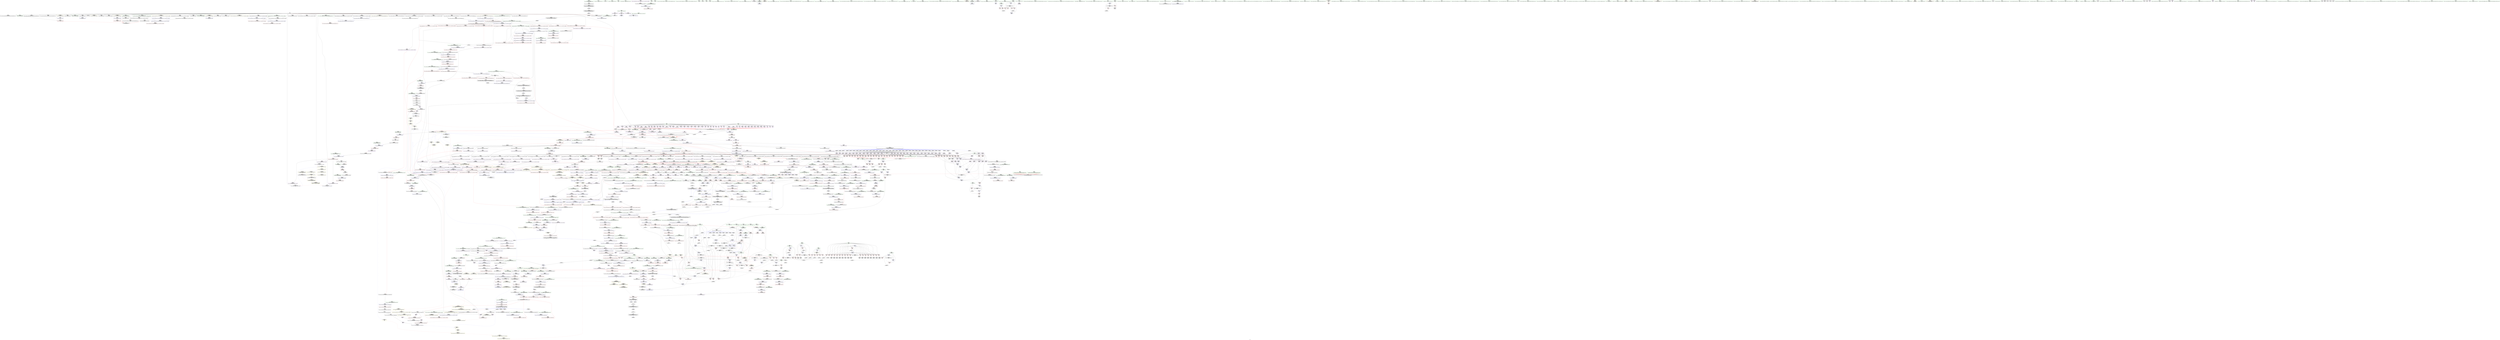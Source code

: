 digraph "SVFG" {
	label="SVFG";

	Node0x55631c601c70 [shape=record,color=grey,label="{NodeID: 0\nNullPtr|{|<s39>158}}"];
	Node0x55631c601c70 -> Node0x55631c67c140[style=solid];
	Node0x55631c601c70 -> Node0x55631c67c240[style=solid];
	Node0x55631c601c70 -> Node0x55631c67c310[style=solid];
	Node0x55631c601c70 -> Node0x55631c67c3e0[style=solid];
	Node0x55631c601c70 -> Node0x55631c67c4b0[style=solid];
	Node0x55631c601c70 -> Node0x55631c67c580[style=solid];
	Node0x55631c601c70 -> Node0x55631c67c650[style=solid];
	Node0x55631c601c70 -> Node0x55631c67c720[style=solid];
	Node0x55631c601c70 -> Node0x55631c67c7f0[style=solid];
	Node0x55631c601c70 -> Node0x55631c67c8c0[style=solid];
	Node0x55631c601c70 -> Node0x55631c67c990[style=solid];
	Node0x55631c601c70 -> Node0x55631c67ca60[style=solid];
	Node0x55631c601c70 -> Node0x55631c67cb30[style=solid];
	Node0x55631c601c70 -> Node0x55631c67cc00[style=solid];
	Node0x55631c601c70 -> Node0x55631c67ccd0[style=solid];
	Node0x55631c601c70 -> Node0x55631c67cda0[style=solid];
	Node0x55631c601c70 -> Node0x55631c67ce70[style=solid];
	Node0x55631c601c70 -> Node0x55631c67cf40[style=solid];
	Node0x55631c601c70 -> Node0x55631c67d010[style=solid];
	Node0x55631c601c70 -> Node0x55631c67d0e0[style=solid];
	Node0x55631c601c70 -> Node0x55631c67d1b0[style=solid];
	Node0x55631c601c70 -> Node0x55631c67d280[style=solid];
	Node0x55631c601c70 -> Node0x55631c67d350[style=solid];
	Node0x55631c601c70 -> Node0x55631c67d420[style=solid];
	Node0x55631c601c70 -> Node0x55631c67d4f0[style=solid];
	Node0x55631c601c70 -> Node0x55631c67d5c0[style=solid];
	Node0x55631c601c70 -> Node0x55631c67d690[style=solid];
	Node0x55631c601c70 -> Node0x55631c67d760[style=solid];
	Node0x55631c601c70 -> Node0x55631c67d830[style=solid];
	Node0x55631c601c70 -> Node0x55631c67d900[style=solid];
	Node0x55631c601c70 -> Node0x55631c67d9d0[style=solid];
	Node0x55631c601c70 -> Node0x55631c6acf00[style=solid];
	Node0x55631c601c70 -> Node0x55631c6b0cf0[style=solid];
	Node0x55631c601c70 -> Node0x55631c6b0dc0[style=solid];
	Node0x55631c601c70 -> Node0x55631c6b0e90[style=solid];
	Node0x55631c601c70 -> Node0x55631c6b33f0[style=solid];
	Node0x55631c601c70 -> Node0x55631bf12240[style=solid];
	Node0x55631c601c70 -> Node0x55631c6e8260[style=solid];
	Node0x55631c601c70 -> Node0x55631c6e9d60[style=solid];
	Node0x55631c601c70:s39 -> Node0x55631c7faa80[style=solid,color=red];
	Node0x55631c6e8ce0 [shape=record,color=grey,label="{NodeID: 1882\n338 = cmp(336, 337, )\n}"];
	Node0x55631c681620 [shape=record,color=red,label="{NodeID: 775\n426\<--425\n\<--first76\nmain\n|{<s0>38}}"];
	Node0x55631c681620:s0 -> Node0x55631c7f8020[style=solid,color=red];
	Node0x55631c7e42d0 [shape=record,color=black,label="{NodeID: 2657\n631 = PHI(796, )\n}"];
	Node0x55631c7e42d0 -> Node0x55631c682e80[style=solid];
	Node0x55631c677f20 [shape=record,color=black,label="{NodeID: 443\n1756\<--1784\n_ZN9__gnu_cxx13new_allocatorISt4pairIiiEE8allocateEmPKv_ret\<--\n_ZN9__gnu_cxx13new_allocatorISt4pairIiiEE8allocateEmPKv\n|{<s0>158}}"];
	Node0x55631c677f20:s0 -> Node0x55631c7e6710[style=solid,color=blue];
	Node0x55631c6b7760 [shape=record,color=blue,label="{NodeID: 1218\n2014\<--2013\nthis.addr\<--this\n_ZNSt13move_iteratorIPSt4pairIiiEEppEv\n}"];
	Node0x55631c6b7760 -> Node0x55631c6abd60[style=dashed];
	Node0x55631c66c3a0 [shape=record,color=green,label="{NodeID: 111\n857\<--858\n__cxa_begin_catch\<--__cxa_begin_catch_field_insensitive\n}"];
	Node0x55631c687050 [shape=record,color=red,label="{NodeID: 886\n1390\<--1226\n\<--__len\n_ZNSt6vectorISt4pairIiiESaIS1_EE17_M_realloc_insertIJS1_EEEvN9__gnu_cxx17__normal_iteratorIPS1_S3_EEDpOT_\n}"];
	Node0x55631c7ed460 [shape=record,color=black,label="{NodeID: 2768\n2004 = PHI(1883, )\n0th arg _ZNKSt13move_iteratorIPSt4pairIiiEEdeEv }"];
	Node0x55631c7ed460 -> Node0x55631c6b7690[style=solid];
	Node0x55631c68db20 [shape=record,color=purple,label="{NodeID: 554\n419\<--418\nfirst72\<--call71\nmain\n}"];
	Node0x55631c68db20 -> Node0x55631c681550[style=solid];
	Node0x55631c6705a0 [shape=record,color=green,label="{NodeID: 222\n1653\<--1654\nthis.addr\<--this.addr_field_insensitive\n_ZNKSt6vectorISt4pairIiiESaIS1_EE4sizeEv\n}"];
	Node0x55631c6705a0 -> Node0x55631c6a98d0[style=solid];
	Node0x55631c6705a0 -> Node0x55631c6b5200[style=solid];
	Node0x55631c6ac310 [shape=record,color=red,label="{NodeID: 997\n2061\<--2055\n\<--__i.addr\n_ZNSt13move_iteratorIPSt4pairIiiEEC2ES2_\n}"];
	Node0x55631c6ac310 -> Node0x55631c6b7d10[style=solid];
	Node0x55631c693550 [shape=record,color=purple,label="{NodeID: 665\n1714\<--1713\n_M_impl\<--this1\n_ZNKSt12_Vector_baseISt4pairIiiESaIS1_EE19_M_get_Tp_allocatorEv\n}"];
	Node0x55631c693550 -> Node0x55631c677a40[style=solid];
	Node0x55631c67e700 [shape=record,color=black,label="{NodeID: 333\n375\<--374\nidxprom44\<--\nmain\n}"];
	Node0x55631c6b1e00 [shape=record,color=blue,label="{NodeID: 1108\n1040\<--1036\n__p.addr\<--__p\n_ZNSt16allocator_traitsISaISt4pairIiiEEE10deallocateERS2_PS1_m\n}"];
	Node0x55631c6b1e00 -> Node0x55631c685a60[style=dashed];
	Node0x55631c62e770 [shape=record,color=green,label="{NodeID: 1\n7\<--1\n__dso_handle\<--dummyObj\nGlob }"];
	Node0x55631c6e8e60 [shape=record,color=grey,label="{NodeID: 1883\n1504 = cmp(1502, 1503, )\n}"];
	Node0x55631c6816f0 [shape=record,color=red,label="{NodeID: 776\n436\<--435\n\<--first82\nmain\n|{<s0>41}}"];
	Node0x55631c6816f0:s0 -> Node0x55631c7f7c50[style=solid,color=red];
	Node0x55631c7e4410 [shape=record,color=black,label="{NodeID: 2658\n349 = PHI(779, )\n}"];
	Node0x55631c7e4410 -> Node0x55631c68d4a0[style=solid];
	Node0x55631c677ff0 [shape=record,color=black,label="{NodeID: 444\n1813\<--1794\n\<--__first\n_ZSt22__uninitialized_copy_aISt13move_iteratorIPSt4pairIiiEES3_S2_ET0_T_S6_S5_RSaIT1_E\n}"];
	Node0x55631c677ff0 -> Node0x55631c693b00[style=solid];
	Node0x55631c6b7830 [shape=record,color=blue,label="{NodeID: 1219\n2018\<--2020\n_M_current\<--incdec.ptr\n_ZNSt13move_iteratorIPSt4pairIiiEEppEv\n|{<s0>173}}"];
	Node0x55631c6b7830:s0 -> Node0x55631c740c60[style=dashed,color=blue];
	Node0x55631c66c4a0 [shape=record,color=green,label="{NodeID: 112\n860\<--861\n_ZSt9terminatev\<--_ZSt9terminatev_field_insensitive\n}"];
	Node0x55631c74c340 [shape=record,color=yellow,style=double,label="{NodeID: 1994\n206V_1 = ENCHI(MR_206V_0)\npts\{934 \}\nFun[_ZNSt12_Vector_baseISt4pairIiiESaIS1_EED2Ev]}"];
	Node0x55631c74c340 -> Node0x55631c6b1510[style=dashed];
	Node0x55631c687120 [shape=record,color=red,label="{NodeID: 887\n1271\<--1228\n\<--__elems_before\n_ZNSt6vectorISt4pairIiiESaIS1_EE17_M_realloc_insertIJS1_EEEvN9__gnu_cxx17__normal_iteratorIPS1_S3_EEDpOT_\n}"];
	Node0x55631c7ed570 [shape=record,color=black,label="{NodeID: 2769\n1457 = PHI(1244, )\n0th arg _ZNKSt6vectorISt4pairIiiESaIS1_EE12_M_check_lenEmPKc }"];
	Node0x55631c7ed570 -> Node0x55631c6b41c0[style=solid];
	Node0x55631c68dbf0 [shape=record,color=purple,label="{NodeID: 555\n425\<--424\nfirst76\<--call75\nmain\n}"];
	Node0x55631c68dbf0 -> Node0x55631c681620[style=solid];
	Node0x55631c670670 [shape=record,color=green,label="{NodeID: 223\n1675\<--1676\nretval\<--retval_field_insensitive\n_ZSt3maxImERKT_S2_S2_\n}"];
	Node0x55631c670670 -> Node0x55631c6a9b40[style=solid];
	Node0x55631c670670 -> Node0x55631c6b5470[style=solid];
	Node0x55631c670670 -> Node0x55631c6b5540[style=solid];
	Node0x55631c6ac3e0 [shape=record,color=red,label="{NodeID: 998\n2073\<--2067\nthis1\<--this.addr\n_ZN9__gnu_cxx13new_allocatorISt4pairIiiEE7destroyIS2_EEvPT_\n}"];
	Node0x55631c693620 [shape=record,color=purple,label="{NodeID: 666\n1735\<--1734\n_M_current\<--this1\n_ZN9__gnu_cxx17__normal_iteratorIPSt4pairIiiESt6vectorIS2_SaIS2_EEEC2ERKS3_\n}"];
	Node0x55631c693620 -> Node0x55631c6b5a20[style=solid];
	Node0x55631c67e7d0 [shape=record,color=black,label="{NodeID: 334\n385\<--384\nidxprom50\<--\nmain\n}"];
	Node0x55631c75c2a0 [shape=record,color=yellow,style=double,label="{NodeID: 2216\n16V_1 = ENCHI(MR_16V_0)\npts\{110000 150000 \}\nFun[_ZNSt6vectorISt4pairIiiESaIS1_EE17_M_realloc_insertIJS1_EEEvN9__gnu_cxx17__normal_iteratorIPS1_S3_EEDpOT_]|{|<s5>112|<s6>113}}"];
	Node0x55631c75c2a0 -> Node0x55631c687fc0[style=dashed];
	Node0x55631c75c2a0 -> Node0x55631c688300[style=dashed];
	Node0x55631c75c2a0 -> Node0x55631c6884a0[style=dashed];
	Node0x55631c75c2a0 -> Node0x55631c688640[style=dashed];
	Node0x55631c75c2a0 -> Node0x55631c6b3a70[style=dashed];
	Node0x55631c75c2a0:s5 -> Node0x55631c74e540[style=dashed,color=red];
	Node0x55631c75c2a0:s6 -> Node0x55631c74bb20[style=dashed,color=red];
	Node0x55631c6b1ed0 [shape=record,color=blue,label="{NodeID: 1109\n1042\<--1037\n__n.addr\<--__n\n_ZNSt16allocator_traitsISaISt4pairIiiEEE10deallocateERS2_PS1_m\n}"];
	Node0x55631c6b1ed0 -> Node0x55631c685b30[style=dashed];
	Node0x55631c664bd0 [shape=record,color=green,label="{NodeID: 2\n19\<--1\n\<--dummyObj\nCan only get source location for instruction, argument, global var or function.|{<s0>50|<s1>55|<s2>65|<s3>70}}"];
	Node0x55631c664bd0:s0 -> Node0x55631c7f7c50[style=solid,color=red];
	Node0x55631c664bd0:s1 -> Node0x55631c7f7c50[style=solid,color=red];
	Node0x55631c664bd0:s2 -> Node0x55631c7f7c50[style=solid,color=red];
	Node0x55631c664bd0:s3 -> Node0x55631c7f7c50[style=solid,color=red];
	Node0x55631c6e8fe0 [shape=record,color=grey,label="{NodeID: 1884\n331 = cmp(328, 330, )\n}"];
	Node0x55631c6817c0 [shape=record,color=red,label="{NodeID: 777\n442\<--441\n\<--first86\nmain\n|{<s0>41}}"];
	Node0x55631c6817c0:s0 -> Node0x55631c7f8020[style=solid,color=red];
	Node0x55631c7e4550 [shape=record,color=black,label="{NodeID: 2659\n358 = PHI(779, )\n}"];
	Node0x55631c7e4550 -> Node0x55631c68d570[style=solid];
	Node0x55631c6780c0 [shape=record,color=black,label="{NodeID: 445\n1816\<--1796\n\<--__last\n_ZSt22__uninitialized_copy_aISt13move_iteratorIPSt4pairIiiEES3_S2_ET0_T_S6_S5_RSaIT1_E\n}"];
	Node0x55631c6780c0 -> Node0x55631c693ca0[style=solid];
	Node0x55631c6b7900 [shape=record,color=blue,label="{NodeID: 1220\n2027\<--2025\n__x.addr\<--__x\n_ZSteqIPSt4pairIiiEEbRKSt13move_iteratorIT_ES7_\n}"];
	Node0x55631c6b7900 -> Node0x55631c6abf00[style=dashed];
	Node0x55631c66c5a0 [shape=record,color=green,label="{NodeID: 113\n868\<--869\nthis.addr\<--this.addr_field_insensitive\n_ZNSt12_Vector_baseISt4pairIiiESaIS1_EE12_Vector_implC2Ev\n}"];
	Node0x55631c66c5a0 -> Node0x55631c684af0[style=solid];
	Node0x55631c66c5a0 -> Node0x55631c6b0c20[style=solid];
	Node0x55631c74c420 [shape=record,color=yellow,style=double,label="{NodeID: 1995\n208V_1 = ENCHI(MR_208V_0)\npts\{936 \}\nFun[_ZNSt12_Vector_baseISt4pairIiiESaIS1_EED2Ev]}"];
	Node0x55631c74c420 -> Node0x55631c6b15e0[style=dashed];
	Node0x55631c6871f0 [shape=record,color=red,label="{NodeID: 888\n1322\<--1228\n\<--__elems_before\n_ZNSt6vectorISt4pairIiiESaIS1_EE17_M_realloc_insertIJS1_EEEvN9__gnu_cxx17__normal_iteratorIPS1_S3_EEDpOT_\n}"];
	Node0x55631c7ed680 [shape=record,color=black,label="{NodeID: 2770\n1458 = PHI(359, )\n1st arg _ZNKSt6vectorISt4pairIiiESaIS1_EE12_M_check_lenEmPKc }"];
	Node0x55631c7ed680 -> Node0x55631c6b4290[style=solid];
	Node0x55631c68dcc0 [shape=record,color=purple,label="{NodeID: 556\n435\<--434\nfirst82\<--call81\nmain\n}"];
	Node0x55631c68dcc0 -> Node0x55631c6816f0[style=solid];
	Node0x55631c670740 [shape=record,color=green,label="{NodeID: 224\n1677\<--1678\n__a.addr\<--__a.addr_field_insensitive\n_ZSt3maxImERKT_S2_S2_\n}"];
	Node0x55631c670740 -> Node0x55631c6a9c10[style=solid];
	Node0x55631c670740 -> Node0x55631c6a9ce0[style=solid];
	Node0x55631c670740 -> Node0x55631c6b52d0[style=solid];
	Node0x55631c6ac4b0 [shape=record,color=red,label="{NodeID: 999\n2074\<--2069\n\<--__p.addr\n_ZN9__gnu_cxx13new_allocatorISt4pairIiiEE7destroyIS2_EEvPT_\n}"];
	Node0x55631c6936f0 [shape=record,color=purple,label="{NodeID: 667\n1806\<--1794\ncoerce.dive\<--__first\n_ZSt22__uninitialized_copy_aISt13move_iteratorIPSt4pairIiiEES3_S2_ET0_T_S6_S5_RSaIT1_E\n}"];
	Node0x55631c6936f0 -> Node0x55631c6b5f00[style=solid];
	Node0x55631c67e8a0 [shape=record,color=black,label="{NodeID: 335\n391\<--390\nidxprom53\<--\nmain\n}"];
	Node0x55631c75c3b0 [shape=record,color=yellow,style=double,label="{NodeID: 2217\n18V_1 = ENCHI(MR_18V_0)\npts\{110001 150001 \}\nFun[_ZNSt6vectorISt4pairIiiESaIS1_EE17_M_realloc_insertIJS1_EEEvN9__gnu_cxx17__normal_iteratorIPS1_S3_EEDpOT_]|{|<s3>112|<s4>113}}"];
	Node0x55631c75c3b0 -> Node0x55631c688230[style=dashed];
	Node0x55631c75c3b0 -> Node0x55631c6883d0[style=dashed];
	Node0x55631c75c3b0 -> Node0x55631c6b3b40[style=dashed];
	Node0x55631c75c3b0:s3 -> Node0x55631c74e540[style=dashed,color=red];
	Node0x55631c75c3b0:s4 -> Node0x55631c74bb20[style=dashed,color=red];
	Node0x55631c6b1fa0 [shape=record,color=blue,label="{NodeID: 1110\n1059\<--1056\nthis.addr\<--this\n_ZN9__gnu_cxx13new_allocatorISt4pairIiiEE10deallocateEPS2_m\n}"];
	Node0x55631c6b1fa0 -> Node0x55631c685c00[style=dashed];
	Node0x55631c6654f0 [shape=record,color=green,label="{NodeID: 3\n21\<--1\n.str\<--dummyObj\nGlob }"];
	Node0x55631c6e9160 [shape=record,color=grey,label="{NodeID: 1885\n344 = cmp(343, 19, )\n}"];
	Node0x55631c681890 [shape=record,color=red,label="{NodeID: 778\n452\<--451\n\<--second92\nmain\n}"];
	Node0x55631c681890 -> Node0x55631c6ae6c0[style=solid];
	Node0x55631c7e4690 [shape=record,color=black,label="{NodeID: 2660\n362 = PHI(751, )\n}"];
	Node0x55631c7e4690 -> Node0x55631c6e6760[style=solid];
	Node0x55631c678190 [shape=record,color=black,label="{NodeID: 446\n1812\<--1802\n\<--agg.tmp\n_ZSt22__uninitialized_copy_aISt13move_iteratorIPSt4pairIiiEES3_S2_ET0_T_S6_S5_RSaIT1_E\n}"];
	Node0x55631c678190 -> Node0x55631c693a30[style=solid];
	Node0x55631c6b79d0 [shape=record,color=blue,label="{NodeID: 1221\n2029\<--2026\n__y.addr\<--__y\n_ZSteqIPSt4pairIiiEEbRKSt13move_iteratorIT_ES7_\n}"];
	Node0x55631c6b79d0 -> Node0x55631c6abfd0[style=dashed];
	Node0x55631c66c670 [shape=record,color=green,label="{NodeID: 114\n874\<--875\n_ZNSaISt4pairIiiEEC2Ev\<--_ZNSaISt4pairIiiEEC2Ev_field_insensitive\n}"];
	Node0x55631c74c500 [shape=record,color=yellow,style=double,label="{NodeID: 1996\n16V_1 = ENCHI(MR_16V_0)\npts\{110000 150000 \}\nFun[_ZNSt12_Vector_baseISt4pairIiiESaIS1_EED2Ev]}"];
	Node0x55631c74c500 -> Node0x55631c685170[style=dashed];
	Node0x55631c74c500 -> Node0x55631c685310[style=dashed];
	Node0x55631c6872c0 [shape=record,color=red,label="{NodeID: 889\n1265\<--1232\n\<--__new_start\n_ZNSt6vectorISt4pairIiiESaIS1_EE17_M_realloc_insertIJS1_EEEvN9__gnu_cxx17__normal_iteratorIPS1_S3_EEDpOT_\n}"];
	Node0x55631c6872c0 -> Node0x55631c6b3320[style=solid];
	Node0x55631c7ed790 [shape=record,color=black,label="{NodeID: 2771\n1459 = PHI(1245, )\n2nd arg _ZNKSt6vectorISt4pairIiiESaIS1_EE12_M_check_lenEmPKc }"];
	Node0x55631c7ed790 -> Node0x55631c6b4360[style=solid];
	Node0x55631c68dd90 [shape=record,color=purple,label="{NodeID: 557\n441\<--440\nfirst86\<--call85\nmain\n}"];
	Node0x55631c68dd90 -> Node0x55631c6817c0[style=solid];
	Node0x55631c670810 [shape=record,color=green,label="{NodeID: 225\n1679\<--1680\n__b.addr\<--__b.addr_field_insensitive\n_ZSt3maxImERKT_S2_S2_\n}"];
	Node0x55631c670810 -> Node0x55631c6a9db0[style=solid];
	Node0x55631c670810 -> Node0x55631c6a9e80[style=solid];
	Node0x55631c670810 -> Node0x55631c6b53a0[style=solid];
	Node0x55631c6ac580 [shape=record,color=red,label="{NodeID: 1000\n2087\<--2086\ndummyVal\<--offset_0\n_ZN9__gnu_cxx13new_allocatorISt4pairIiiEE9constructIS2_JS2_EEEvPT_DpOT0_\n}"];
	Node0x55631c6ac580 -> Node0x55631c6b4020[style=solid];
	Node0x55631c6937c0 [shape=record,color=purple,label="{NodeID: 668\n1808\<--1796\ncoerce.dive1\<--__last\n_ZSt22__uninitialized_copy_aISt13move_iteratorIPSt4pairIiiEES3_S2_ET0_T_S6_S5_RSaIT1_E\n}"];
	Node0x55631c6937c0 -> Node0x55631c6b5fd0[style=solid];
	Node0x55631c67e970 [shape=record,color=black,label="{NodeID: 336\n396\<--395\nidxprom57\<--\nmain\n}"];
	Node0x55631c6b2070 [shape=record,color=blue,label="{NodeID: 1111\n1061\<--1057\n__p.addr\<--__p\n_ZN9__gnu_cxx13new_allocatorISt4pairIiiEE10deallocateEPS2_m\n}"];
	Node0x55631c6b2070 -> Node0x55631c685cd0[style=dashed];
	Node0x55631c6655b0 [shape=record,color=green,label="{NodeID: 4\n23\<--1\n.str.4\<--dummyObj\nGlob }"];
	Node0x55631c6e92e0 [shape=record,color=grey,label="{NodeID: 1886\n1143 = cmp(1138, 1142, )\n}"];
	Node0x55631c681960 [shape=record,color=red,label="{NodeID: 779\n458\<--457\n\<--second96\nmain\n}"];
	Node0x55631c681960 -> Node0x55631c67f190[style=solid];
	Node0x55631c7e47d0 [shape=record,color=black,label="{NodeID: 2661\n504 = PHI(779, )\n}"];
	Node0x55631c7e47d0 -> Node0x55631c68e410[style=solid];
	Node0x55631c678260 [shape=record,color=black,label="{NodeID: 447\n1815\<--1804\n\<--agg.tmp2\n_ZSt22__uninitialized_copy_aISt13move_iteratorIPSt4pairIiiEES3_S2_ET0_T_S6_S5_RSaIT1_E\n}"];
	Node0x55631c678260 -> Node0x55631c693bd0[style=solid];
	Node0x55631c6b7aa0 [shape=record,color=blue,label="{NodeID: 1222\n2043\<--2042\nthis.addr\<--this\n_ZNKSt13move_iteratorIPSt4pairIiiEE4baseEv\n}"];
	Node0x55631c6b7aa0 -> Node0x55631c6ac0a0[style=dashed];
	Node0x55631c670bc0 [shape=record,color=green,label="{NodeID: 115\n885\<--886\nthis.addr\<--this.addr_field_insensitive\n_ZNSaISt4pairIiiEEC2Ev\n}"];
	Node0x55631c670bc0 -> Node0x55631c684bc0[style=solid];
	Node0x55631c670bc0 -> Node0x55631c6b0f60[style=solid];
	Node0x55631c74c610 [shape=record,color=yellow,style=double,label="{NodeID: 1997\n20V_1 = ENCHI(MR_20V_0)\npts\{110002 150002 \}\nFun[_ZNSt12_Vector_baseISt4pairIiiESaIS1_EED2Ev]}"];
	Node0x55631c74c610 -> Node0x55631c685240[style=dashed];
	Node0x55631c687390 [shape=record,color=red,label="{NodeID: 890\n1270\<--1232\n\<--__new_start\n_ZNSt6vectorISt4pairIiiESaIS1_EE17_M_realloc_insertIJS1_EEEvN9__gnu_cxx17__normal_iteratorIPS1_S3_EEDpOT_\n}"];
	Node0x55631c687390 -> Node0x55631c694f50[style=solid];
	Node0x55631c7f0f60 [shape=record,color=black,label="{NodeID: 2772\n1698 = PHI(1644, )\n0th arg _ZNSt16allocator_traitsISaISt4pairIiiEEE8max_sizeERKS2_ }"];
	Node0x55631c7f0f60 -> Node0x55631c6b5610[style=solid];
	Node0x55631c68de60 [shape=record,color=purple,label="{NodeID: 558\n451\<--450\nsecond92\<--call91\nmain\n}"];
	Node0x55631c68de60 -> Node0x55631c681890[style=solid];
	Node0x55631c6708e0 [shape=record,color=green,label="{NodeID: 226\n1699\<--1700\n__a.addr\<--__a.addr_field_insensitive\n_ZNSt16allocator_traitsISaISt4pairIiiEEE8max_sizeERKS2_\n}"];
	Node0x55631c6708e0 -> Node0x55631c6aa0f0[style=solid];
	Node0x55631c6708e0 -> Node0x55631c6b5610[style=solid];
	Node0x55631c7553e0 [shape=record,color=yellow,style=double,label="{NodeID: 2108\n332V_1 = ENCHI(MR_332V_0)\npts\{2090000 2130000 \}\nFun[_ZSt10_ConstructISt4pairIiiEJS1_EEvPT_DpOT0_]}"];
	Node0x55631c7553e0 -> Node0x55631c6aca60[style=dashed];
	Node0x55631c6ac650 [shape=record,color=red,label="{NodeID: 1001\n2090\<--2089\ndummyVal\<--offset_1\n_ZN9__gnu_cxx13new_allocatorISt4pairIiiEE9constructIS2_JS2_EEEvPT_DpOT0_\n}"];
	Node0x55631c6ac650 -> Node0x55631c6b40f0[style=solid];
	Node0x55631c693890 [shape=record,color=purple,label="{NodeID: 669\n1819\<--1802\ncoerce.dive3\<--agg.tmp\n_ZSt22__uninitialized_copy_aISt13move_iteratorIPSt4pairIiiEES3_S2_ET0_T_S6_S5_RSaIT1_E\n}"];
	Node0x55631c693890 -> Node0x55631c6aaab0[style=solid];
	Node0x55631c67ea40 [shape=record,color=black,label="{NodeID: 337\n400\<--399\nidxprom59\<--\nmain\n}"];
	Node0x55631c75c5d0 [shape=record,color=yellow,style=double,label="{NodeID: 2219\n94V_1 = ENCHI(MR_94V_0)\npts\{2090000 2090001 2130000 2130001 \}\nFun[_ZNSt6vectorISt4pairIiiESaIS1_EE17_M_realloc_insertIJS1_EEEvN9__gnu_cxx17__normal_iteratorIPS1_S3_EEDpOT_]|{<s0>117}}"];
	Node0x55631c75c5d0:s0 -> Node0x55631c74b6a0[style=dashed,color=red];
	Node0x55631c6b2140 [shape=record,color=blue,label="{NodeID: 1112\n1063\<--1058\n.addr\<--\n_ZN9__gnu_cxx13new_allocatorISt4pairIiiEE10deallocateEPS2_m\n}"];
	Node0x55631c664f10 [shape=record,color=green,label="{NodeID: 5\n25\<--1\n.str.5\<--dummyObj\nGlob }"];
	Node0x55631c6e9460 [shape=record,color=grey,label="{NodeID: 1887\n628 = cmp(625, 627, )\n}"];
	Node0x55631c681a30 [shape=record,color=red,label="{NodeID: 780\n467\<--466\n\<--second102\nmain\n}"];
	Node0x55631c681a30 -> Node0x55631c6ae790[style=solid];
	Node0x55631c7e4910 [shape=record,color=black,label="{NodeID: 2662\n508 = PHI(779, )\n}"];
	Node0x55631c7e4910 -> Node0x55631c68e4e0[style=solid];
	Node0x55631c678330 [shape=record,color=black,label="{NodeID: 448\n1789\<--1823\n_ZSt22__uninitialized_copy_aISt13move_iteratorIPSt4pairIiiEES3_S2_ET0_T_S6_S5_RSaIT1_E_ret\<--call\n_ZSt22__uninitialized_copy_aISt13move_iteratorIPSt4pairIiiEES3_S2_ET0_T_S6_S5_RSaIT1_E\n|{<s0>153}}"];
	Node0x55631c678330:s0 -> Node0x55631c7e8850[style=solid,color=blue];
	Node0x55631c6b7b70 [shape=record,color=blue,label="{NodeID: 1223\n2053\<--2051\nthis.addr\<--this\n_ZNSt13move_iteratorIPSt4pairIiiEEC2ES2_\n}"];
	Node0x55631c6b7b70 -> Node0x55631c6ac240[style=dashed];
	Node0x55631c670c90 [shape=record,color=green,label="{NodeID: 116\n891\<--892\n_ZN9__gnu_cxx13new_allocatorISt4pairIiiEEC2Ev\<--_ZN9__gnu_cxx13new_allocatorISt4pairIiiEEC2Ev_field_insensitive\n}"];
	Node0x55631c687460 [shape=record,color=red,label="{NodeID: 891\n1285\<--1232\n\<--__new_start\n_ZNSt6vectorISt4pairIiiESaIS1_EE17_M_realloc_insertIJS1_EEEvN9__gnu_cxx17__normal_iteratorIPS1_S3_EEDpOT_\n|{<s0>120}}"];
	Node0x55631c687460:s0 -> Node0x55631c7f9900[style=solid,color=red];
	Node0x55631c7f1190 [shape=record,color=black,label="{NodeID: 2773\n2025 = PHI(1970, )\n0th arg _ZSteqIPSt4pairIiiEEbRKSt13move_iteratorIT_ES7_ }"];
	Node0x55631c7f1190 -> Node0x55631c6b7900[style=solid];
	Node0x55631c68df30 [shape=record,color=purple,label="{NodeID: 559\n457\<--456\nsecond96\<--call95\nmain\n}"];
	Node0x55631c68df30 -> Node0x55631c681960[style=solid];
	Node0x55631c6709b0 [shape=record,color=green,label="{NodeID: 227\n1705\<--1706\n_ZNK9__gnu_cxx13new_allocatorISt4pairIiiEE8max_sizeEv\<--_ZNK9__gnu_cxx13new_allocatorISt4pairIiiEE8max_sizeEv_field_insensitive\n}"];
	Node0x55631c7554f0 [shape=record,color=yellow,style=double,label="{NodeID: 2109\n334V_1 = ENCHI(MR_334V_0)\npts\{2090001 2130001 \}\nFun[_ZSt10_ConstructISt4pairIiiEJS1_EEvPT_DpOT0_]}"];
	Node0x55631c7554f0 -> Node0x55631c6acb30[style=dashed];
	Node0x55631c6ac720 [shape=record,color=red,label="{NodeID: 1002\n2093\<--2092\ndummyVal\<--offset_0\n_ZSt22__uninitialized_copy_aISt13move_iteratorIPSt4pairIiiEES3_S2_ET0_T_S6_S5_RSaIT1_E\n}"];
	Node0x55631c6ac720 -> Node0x55631c6b6240[style=solid];
	Node0x55631c693960 [shape=record,color=purple,label="{NodeID: 670\n1821\<--1804\ncoerce.dive4\<--agg.tmp2\n_ZSt22__uninitialized_copy_aISt13move_iteratorIPSt4pairIiiEES3_S2_ET0_T_S6_S5_RSaIT1_E\n}"];
	Node0x55631c693960 -> Node0x55631c6aab80[style=solid];
	Node0x55631c67eb10 [shape=record,color=black,label="{NodeID: 338\n406\<--405\nidxprom63\<--\nmain\n}"];
	Node0x55631c6b2210 [shape=record,color=blue,label="{NodeID: 1113\n1079\<--1078\nthis.addr\<--this\n_ZNSaISt4pairIiiEED2Ev\n}"];
	Node0x55631c6b2210 -> Node0x55631c685da0[style=dashed];
	Node0x55631c664fd0 [shape=record,color=green,label="{NodeID: 6\n27\<--1\n.str.6\<--dummyObj\nGlob }"];
	Node0x55631c6e95e0 [shape=record,color=grey,label="{NodeID: 1888\n1687 = cmp(1684, 1686, )\n}"];
	Node0x55631c681b00 [shape=record,color=red,label="{NodeID: 781\n473\<--472\n\<--second106\nmain\n}"];
	Node0x55631c681b00 -> Node0x55631c67f400[style=solid];
	Node0x55631c7e4a50 [shape=record,color=black,label="{NodeID: 2663\n511 = PHI(751, )\n}"];
	Node0x55631c7e4a50 -> Node0x55631c6e56e0[style=solid];
	Node0x55631c678400 [shape=record,color=black,label="{NodeID: 449\n1827\<--1839\n_ZSt32__make_move_if_noexcept_iteratorISt4pairIiiESt13move_iteratorIPS1_EET0_PT__ret\<--\n_ZSt32__make_move_if_noexcept_iteratorISt4pairIiiESt13move_iteratorIPS1_EET0_PT_\n|{<s0>151|<s1>152}}"];
	Node0x55631c678400:s0 -> Node0x55631c7e85d0[style=solid,color=blue];
	Node0x55631c678400:s1 -> Node0x55631c7e8710[style=solid,color=blue];
	Node0x55631c6b7c40 [shape=record,color=blue,label="{NodeID: 1224\n2055\<--2052\n__i.addr\<--__i\n_ZNSt13move_iteratorIPSt4pairIiiEEC2ES2_\n}"];
	Node0x55631c6b7c40 -> Node0x55631c6ac310[style=dashed];
	Node0x55631c670d90 [shape=record,color=green,label="{NodeID: 117\n896\<--897\nthis.addr\<--this.addr_field_insensitive\n_ZN9__gnu_cxx13new_allocatorISt4pairIiiEEC2Ev\n}"];
	Node0x55631c670d90 -> Node0x55631c684c90[style=solid];
	Node0x55631c670d90 -> Node0x55631c6b1030[style=solid];
	Node0x55631c687530 [shape=record,color=red,label="{NodeID: 892\n1321\<--1232\n\<--__new_start\n_ZNSt6vectorISt4pairIiiESaIS1_EE17_M_realloc_insertIJS1_EEEvN9__gnu_cxx17__normal_iteratorIPS1_S3_EEDpOT_\n}"];
	Node0x55631c687530 -> Node0x55631c695020[style=solid];
	Node0x55631c7f12d0 [shape=record,color=black,label="{NodeID: 2774\n2026 = PHI(1971, )\n1st arg _ZSteqIPSt4pairIiiEEbRKSt13move_iteratorIT_ES7_ }"];
	Node0x55631c7f12d0 -> Node0x55631c6b79d0[style=solid];
	Node0x55631c68e000 [shape=record,color=purple,label="{NodeID: 560\n466\<--465\nsecond102\<--call101\nmain\n}"];
	Node0x55631c68e000 -> Node0x55631c681a30[style=solid];
	Node0x55631c670ab0 [shape=record,color=green,label="{NodeID: 228\n1710\<--1711\nthis.addr\<--this.addr_field_insensitive\n_ZNKSt12_Vector_baseISt4pairIiiESaIS1_EE19_M_get_Tp_allocatorEv\n}"];
	Node0x55631c670ab0 -> Node0x55631c6aa1c0[style=solid];
	Node0x55631c670ab0 -> Node0x55631c6b56e0[style=solid];
	Node0x55631c6ac7f0 [shape=record,color=red,label="{NodeID: 1003\n2096\<--2095\ndummyVal\<--offset_0\n_ZSt22__uninitialized_copy_aISt13move_iteratorIPSt4pairIiiEES3_S2_ET0_T_S6_S5_RSaIT1_E\n}"];
	Node0x55631c6ac7f0 -> Node0x55631c6b6310[style=solid];
	Node0x55631c693a30 [shape=record,color=purple,label="{NodeID: 671\n2091\<--1812\noffset_0\<--\n}"];
	Node0x55631c693a30 -> Node0x55631c6b6240[style=solid];
	Node0x55631c67ebe0 [shape=record,color=black,label="{NodeID: 339\n411\<--410\nidxprom67\<--\nmain\n}"];
	Node0x55631c6b22e0 [shape=record,color=blue,label="{NodeID: 1114\n1090\<--1089\nthis.addr\<--this\n_ZN9__gnu_cxx13new_allocatorISt4pairIiiEED2Ev\n}"];
	Node0x55631c6b22e0 -> Node0x55631c685e70[style=dashed];
	Node0x55631c665090 [shape=record,color=green,label="{NodeID: 7\n29\<--1\nstderr\<--dummyObj\nGlob }"];
	Node0x55631c6e9760 [shape=record,color=grey,label="{NodeID: 1889\n764 = cmp(762, 763, )\n}"];
	Node0x55631c681bd0 [shape=record,color=red,label="{NodeID: 782\n490\<--489\n\<--first117\nmain\n|{<s0>48}}"];
	Node0x55631c681bd0:s0 -> Node0x55631c7f7c50[style=solid,color=red];
	Node0x55631c7e4b90 [shape=record,color=black,label="{NodeID: 2664\n513 = PHI(779, )\n}"];
	Node0x55631c7e4b90 -> Node0x55631c68e5b0[style=solid];
	Node0x55631c6784d0 [shape=record,color=black,label="{NodeID: 450\n1865\<--1845\n\<--__first\n_ZSt18uninitialized_copyISt13move_iteratorIPSt4pairIiiEES3_ET0_T_S6_S5_\n}"];
	Node0x55631c6784d0 -> Node0x55631c694250[style=solid];
	Node0x55631c6b7d10 [shape=record,color=blue,label="{NodeID: 1225\n2060\<--2061\n_M_current\<--\n_ZNSt13move_iteratorIPSt4pairIiiEEC2ES2_\n|{<s0>165}}"];
	Node0x55631c6b7d10:s0 -> Node0x55631c7799e0[style=dashed,color=blue];
	Node0x55631c670e60 [shape=record,color=green,label="{NodeID: 118\n905\<--906\n__first.addr\<--__first.addr_field_insensitive\n_ZSt8_DestroyIPSt4pairIiiES1_EvT_S3_RSaIT0_E\n}"];
	Node0x55631c670e60 -> Node0x55631c684d60[style=solid];
	Node0x55631c670e60 -> Node0x55631c6b1100[style=solid];
	Node0x55631c74c910 [shape=record,color=yellow,style=double,label="{NodeID: 2000\n72V_1 = ENCHI(MR_72V_0)\npts\{1781 \}\nFun[_ZSt18uninitialized_copyISt13move_iteratorIPSt4pairIiiEES3_ET0_T_S6_S5_]|{<s0>168}}"];
	Node0x55631c74c910:s0 -> Node0x55631c740260[style=dashed,color=red];
	Node0x55631c687600 [shape=record,color=red,label="{NodeID: 893\n1336\<--1232\n\<--__new_start\n_ZNSt6vectorISt4pairIiiESaIS1_EE17_M_realloc_insertIJS1_EEEvN9__gnu_cxx17__normal_iteratorIPS1_S3_EEDpOT_\n|{<s0>128}}"];
	Node0x55631c687600:s0 -> Node0x55631c7f1af0[style=solid,color=red];
	Node0x55631c7f1410 [shape=record,color=black,label="{NodeID: 2775\n1096 = PHI(668, )\n0th arg _ZNSt6vectorISt4pairIiiESaIS1_EE15_M_erase_at_endEPS1_ }"];
	Node0x55631c7f1410 -> Node0x55631c6b23b0[style=solid];
	Node0x55631c68e0d0 [shape=record,color=purple,label="{NodeID: 561\n472\<--471\nsecond106\<--call105\nmain\n}"];
	Node0x55631c68e0d0 -> Node0x55631c681b00[style=solid];
	Node0x55631c678f50 [shape=record,color=green,label="{NodeID: 229\n1719\<--1720\nthis.addr\<--this.addr_field_insensitive\n_ZNK9__gnu_cxx13new_allocatorISt4pairIiiEE8max_sizeEv\n}"];
	Node0x55631c678f50 -> Node0x55631c6aa290[style=solid];
	Node0x55631c678f50 -> Node0x55631c6b57b0[style=solid];
	Node0x55631c6ac8c0 [shape=record,color=red,label="{NodeID: 1004\n2099\<--2098\ndummyVal\<--offset_0\n_ZSt18uninitialized_copyISt13move_iteratorIPSt4pairIiiEES3_ET0_T_S6_S5_\n}"];
	Node0x55631c6ac8c0 -> Node0x55631c6b67f0[style=solid];
	Node0x55631c693b00 [shape=record,color=purple,label="{NodeID: 672\n2092\<--1813\noffset_0\<--\n}"];
	Node0x55631c693b00 -> Node0x55631c6ac720[style=solid];
	Node0x55631c67ecb0 [shape=record,color=black,label="{NodeID: 340\n416\<--415\nidxprom69\<--\nmain\n}"];
	Node0x55631c6b23b0 [shape=record,color=blue,label="{NodeID: 1115\n1098\<--1096\nthis.addr\<--this\n_ZNSt6vectorISt4pairIiiESaIS1_EE15_M_erase_at_endEPS1_\n}"];
	Node0x55631c6b23b0 -> Node0x55631c685f40[style=dashed];
	Node0x55631c641400 [shape=record,color=green,label="{NodeID: 8\n30\<--1\n.str.7\<--dummyObj\nGlob }"];
	Node0x55631c6e98e0 [shape=record,color=grey,label="{NodeID: 1890\n485 = cmp(484, 19, )\n}"];
	Node0x55631c681ca0 [shape=record,color=red,label="{NodeID: 783\n494\<--493\n\<--first119\nmain\n|{<s0>48}}"];
	Node0x55631c681ca0:s0 -> Node0x55631c7f8020[style=solid,color=red];
	Node0x55631c7e4cd0 [shape=record,color=black,label="{NodeID: 2665\n516 = PHI(751, )\n}"];
	Node0x55631c7e4cd0 -> Node0x55631c6e56e0[style=solid];
	Node0x55631c6785a0 [shape=record,color=black,label="{NodeID: 451\n1868\<--1847\n\<--__last\n_ZSt18uninitialized_copyISt13move_iteratorIPSt4pairIiiEES3_ET0_T_S6_S5_\n}"];
	Node0x55631c6785a0 -> Node0x55631c6943f0[style=solid];
	Node0x55631c6b7de0 [shape=record,color=blue,label="{NodeID: 1226\n2067\<--2065\nthis.addr\<--this\n_ZN9__gnu_cxx13new_allocatorISt4pairIiiEE7destroyIS2_EEvPT_\n}"];
	Node0x55631c6b7de0 -> Node0x55631c6ac3e0[style=dashed];
	Node0x55631c670f30 [shape=record,color=green,label="{NodeID: 119\n907\<--908\n__last.addr\<--__last.addr_field_insensitive\n_ZSt8_DestroyIPSt4pairIiiES1_EvT_S3_RSaIT0_E\n}"];
	Node0x55631c670f30 -> Node0x55631c684e30[style=solid];
	Node0x55631c670f30 -> Node0x55631c6b11d0[style=solid];
	Node0x55631c6876d0 [shape=record,color=red,label="{NodeID: 894\n1343\<--1232\n\<--__new_start\n_ZNSt6vectorISt4pairIiiESaIS1_EE17_M_realloc_insertIJS1_EEEvN9__gnu_cxx17__normal_iteratorIPS1_S3_EEDpOT_\n|{<s0>129}}"];
	Node0x55631c6876d0:s0 -> Node0x55631c7ec3b0[style=solid,color=red];
	Node0x55631c7f1550 [shape=record,color=black,label="{NodeID: 2776\n1097 = PHI(672, )\n1st arg _ZNSt6vectorISt4pairIiiESaIS1_EE15_M_erase_at_endEPS1_ }"];
	Node0x55631c7f1550 -> Node0x55631c6b2480[style=solid];
	Node0x55631c68e1a0 [shape=record,color=purple,label="{NodeID: 562\n489\<--488\nfirst117\<--call116\nmain\n}"];
	Node0x55631c68e1a0 -> Node0x55631c681bd0[style=solid];
	Node0x55631c679020 [shape=record,color=green,label="{NodeID: 230\n1728\<--1729\nthis.addr\<--this.addr_field_insensitive\n_ZN9__gnu_cxx17__normal_iteratorIPSt4pairIiiESt6vectorIS2_SaIS2_EEEC2ERKS3_\n}"];
	Node0x55631c679020 -> Node0x55631c6aa360[style=solid];
	Node0x55631c679020 -> Node0x55631c6b5880[style=solid];
	Node0x55631c6ac990 [shape=record,color=red,label="{NodeID: 1005\n2102\<--2101\ndummyVal\<--offset_0\n_ZSt18uninitialized_copyISt13move_iteratorIPSt4pairIiiEES3_ET0_T_S6_S5_\n}"];
	Node0x55631c6ac990 -> Node0x55631c6b68c0[style=solid];
	Node0x55631c693bd0 [shape=record,color=purple,label="{NodeID: 673\n2094\<--1815\noffset_0\<--\n}"];
	Node0x55631c693bd0 -> Node0x55631c6b6310[style=solid];
	Node0x55631c67ed80 [shape=record,color=black,label="{NodeID: 341\n422\<--421\nidxprom73\<--\nmain\n}"];
	Node0x55631c6b2480 [shape=record,color=blue,label="{NodeID: 1116\n1100\<--1097\n__pos.addr\<--__pos\n_ZNSt6vectorISt4pairIiiESaIS1_EE15_M_erase_at_endEPS1_\n}"];
	Node0x55631c6b2480 -> Node0x55631c686010[style=dashed];
	Node0x55631c6b2480 -> Node0x55631c6860e0[style=dashed];
	Node0x55631c6414c0 [shape=record,color=green,label="{NodeID: 9\n32\<--1\n.str.8\<--dummyObj\nGlob }"];
	Node0x55631c6e9a60 [shape=record,color=grey,label="{NodeID: 1891\n1772 = cmp(1770, 1771, )\n}"];
	Node0x55631c681d70 [shape=record,color=red,label="{NodeID: 784\n499\<--498\n\<--first122\nmain\n|{<s0>50}}"];
	Node0x55631c681d70:s0 -> Node0x55631c7f8020[style=solid,color=red];
	Node0x55631c7e4e10 [shape=record,color=black,label="{NodeID: 2666\n371 = PHI(779, )\n}"];
	Node0x55631c7e4e10 -> Node0x55631c68d640[style=solid];
	Node0x55631c678670 [shape=record,color=black,label="{NodeID: 452\n1864\<--1853\n\<--agg.tmp\n_ZSt18uninitialized_copyISt13move_iteratorIPSt4pairIiiEES3_ET0_T_S6_S5_\n}"];
	Node0x55631c678670 -> Node0x55631c694180[style=solid];
	Node0x55631c6b7eb0 [shape=record,color=blue,label="{NodeID: 1227\n2069\<--2066\n__p.addr\<--__p\n_ZN9__gnu_cxx13new_allocatorISt4pairIiiEE7destroyIS2_EEvPT_\n}"];
	Node0x55631c6b7eb0 -> Node0x55631c6ac4b0[style=dashed];
	Node0x55631c671000 [shape=record,color=green,label="{NodeID: 120\n909\<--910\n.addr\<--.addr_field_insensitive\n_ZSt8_DestroyIPSt4pairIiiES1_EvT_S3_RSaIT0_E\n}"];
	Node0x55631c671000 -> Node0x55631c6b12a0[style=solid];
	Node0x55631c6877a0 [shape=record,color=red,label="{NodeID: 895\n1379\<--1232\n\<--__new_start\n_ZNSt6vectorISt4pairIiiESaIS1_EE17_M_realloc_insertIJS1_EEEvN9__gnu_cxx17__normal_iteratorIPS1_S3_EEDpOT_\n}"];
	Node0x55631c6877a0 -> Node0x55631c6b3a70[style=solid];
	Node0x55631c7f1690 [shape=record,color=black,label="{NodeID: 2777\n2042 = PHI(2033, 2037, )\n0th arg _ZNKSt13move_iteratorIPSt4pairIiiEE4baseEv }"];
	Node0x55631c7f1690 -> Node0x55631c6b7aa0[style=solid];
	Node0x55631c68e270 [shape=record,color=purple,label="{NodeID: 563\n493\<--492\nfirst119\<--call118\nmain\n}"];
	Node0x55631c68e270 -> Node0x55631c681ca0[style=solid];
	Node0x55631c6790f0 [shape=record,color=green,label="{NodeID: 231\n1730\<--1731\n__i.addr\<--__i.addr_field_insensitive\n_ZN9__gnu_cxx17__normal_iteratorIPSt4pairIiiESt6vectorIS2_SaIS2_EEEC2ERKS3_\n}"];
	Node0x55631c6790f0 -> Node0x55631c6aa430[style=solid];
	Node0x55631c6790f0 -> Node0x55631c6b5950[style=solid];
	Node0x55631c6aca60 [shape=record,color=red,label="{NodeID: 1006\n2105\<--2104\ndummyVal\<--offset_0\n_ZSt10_ConstructISt4pairIiiEJS1_EEvPT_DpOT0_\n}"];
	Node0x55631c6aca60 -> Node0x55631c6b7420[style=solid];
	Node0x55631c693ca0 [shape=record,color=purple,label="{NodeID: 674\n2095\<--1816\noffset_0\<--\n}"];
	Node0x55631c693ca0 -> Node0x55631c6ac7f0[style=solid];
	Node0x55631c67ee50 [shape=record,color=black,label="{NodeID: 342\n432\<--431\nidxprom79\<--\nmain\n}"];
	Node0x55631c6b2550 [shape=record,color=blue,label="{NodeID: 1117\n1116\<--1113\n_M_finish3\<--\n_ZNSt6vectorISt4pairIiiESaIS1_EE15_M_erase_at_endEPS1_\n|{<s0>79}}"];
	Node0x55631c6b2550:s0 -> Node0x55631c778410[style=dashed,color=blue];
	Node0x55631c6415c0 [shape=record,color=green,label="{NodeID: 10\n35\<--1\n\<--dummyObj\nCan only get source location for instruction, argument, global var or function.}"];
	Node0x55631c6e9be0 [shape=record,color=grey,label="{NodeID: 1892\n73 = cmp(67, 72, )\n}"];
	Node0x55631c681e40 [shape=record,color=red,label="{NodeID: 785\n506\<--505\n\<--first127\nmain\n|{<s0>53}}"];
	Node0x55631c681e40:s0 -> Node0x55631c7f7c50[style=solid,color=red];
	Node0x55631c7e4f50 [shape=record,color=black,label="{NodeID: 2667\n377 = PHI(779, )\n}"];
	Node0x55631c7e4f50 -> Node0x55631c68d710[style=solid];
	Node0x55631c678740 [shape=record,color=black,label="{NodeID: 453\n1867\<--1855\n\<--agg.tmp2\n_ZSt18uninitialized_copyISt13move_iteratorIPSt4pairIiiEES3_ET0_T_S6_S5_\n}"];
	Node0x55631c678740 -> Node0x55631c694320[style=solid];
	Node0x55631c6710d0 [shape=record,color=green,label="{NodeID: 121\n917\<--918\n_ZSt8_DestroyIPSt4pairIiiEEvT_S3_\<--_ZSt8_DestroyIPSt4pairIiiEEvT_S3__field_insensitive\n}"];
	Node0x55631c687870 [shape=record,color=red,label="{NodeID: 896\n1389\<--1232\n\<--__new_start\n_ZNSt6vectorISt4pairIiiESaIS1_EE17_M_realloc_insertIJS1_EEEvN9__gnu_cxx17__normal_iteratorIPS1_S3_EEDpOT_\n}"];
	Node0x55631c687870 -> Node0x55631c6950f0[style=solid];
	Node0x55631c7f18a0 [shape=record,color=black,label="{NodeID: 2778\n1024 = PHI(956, 966, )\n0th arg _ZNSt12_Vector_baseISt4pairIiiESaIS1_EE12_Vector_implD2Ev }"];
	Node0x55631c7f18a0 -> Node0x55631c6b1c60[style=solid];
	Node0x55631c68e340 [shape=record,color=purple,label="{NodeID: 564\n498\<--497\nfirst122\<--call121\nmain\n}"];
	Node0x55631c68e340 -> Node0x55631c681d70[style=solid];
	Node0x55631c6791c0 [shape=record,color=green,label="{NodeID: 232\n1743\<--1744\n__a.addr\<--__a.addr_field_insensitive\n_ZNSt16allocator_traitsISaISt4pairIiiEEE8allocateERS2_m\n}"];
	Node0x55631c6791c0 -> Node0x55631c6aa5d0[style=solid];
	Node0x55631c6791c0 -> Node0x55631c6b5af0[style=solid];
	Node0x55631c6acb30 [shape=record,color=red,label="{NodeID: 1007\n2108\<--2107\ndummyVal\<--offset_1\n_ZSt10_ConstructISt4pairIiiEJS1_EEvPT_DpOT0_\n}"];
	Node0x55631c6acb30 -> Node0x55631c6b74f0[style=solid];
	Node0x55631c693d70 [shape=record,color=purple,label="{NodeID: 675\n1838\<--1829\ncoerce.dive\<--retval\n_ZSt32__make_move_if_noexcept_iteratorISt4pairIiiESt13move_iteratorIPS1_EET0_PT_\n}"];
	Node0x55631c693d70 -> Node0x55631c6aad20[style=solid];
	Node0x55631c67ef20 [shape=record,color=black,label="{NodeID: 343\n438\<--437\nidxprom83\<--\nmain\n}"];
	Node0x55631c6b2620 [shape=record,color=blue,label="{NodeID: 1118\n1126\<--1124\nthis.addr\<--this\n_ZNSt6vectorISt4pairIiiESaIS1_EE12emplace_backIJS1_EEEvDpOT_\n}"];
	Node0x55631c6b2620 -> Node0x55631c686280[style=dashed];
	Node0x55631c6416c0 [shape=record,color=green,label="{NodeID: 11\n241\<--1\n\<--dummyObj\nCan only get source location for instruction, argument, global var or function.}"];
	Node0x55631c6e9d60 [shape=record,color=grey,label="{NodeID: 1893\n1316 = cmp(1315, 3, )\n}"];
	Node0x55631c681f10 [shape=record,color=red,label="{NodeID: 786\n510\<--509\n\<--first129\nmain\n|{<s0>53}}"];
	Node0x55631c681f10:s0 -> Node0x55631c7f8020[style=solid,color=red];
	Node0x55631c7e5090 [shape=record,color=black,label="{NodeID: 2668\n380 = PHI(751, )\n}"];
	Node0x55631c7e5090 -> Node0x55631c6e53e0[style=solid];
	Node0x55631c678810 [shape=record,color=black,label="{NodeID: 454\n1841\<--1875\n_ZSt18uninitialized_copyISt13move_iteratorIPSt4pairIiiEES3_ET0_T_S6_S5__ret\<--call\n_ZSt18uninitialized_copyISt13move_iteratorIPSt4pairIiiEES3_ET0_T_S6_S5_\n|{<s0>164}}"];
	Node0x55631c678810:s0 -> Node0x55631c7e6990[style=solid,color=blue];
	Node0x55631c6711d0 [shape=record,color=green,label="{NodeID: 122\n922\<--923\nthis.addr\<--this.addr_field_insensitive\n_ZNSt12_Vector_baseISt4pairIiiESaIS1_EE19_M_get_Tp_allocatorEv\n}"];
	Node0x55631c6711d0 -> Node0x55631c684f00[style=solid];
	Node0x55631c6711d0 -> Node0x55631c6b1370[style=solid];
	Node0x55631c687940 [shape=record,color=red,label="{NodeID: 897\n1292\<--1234\n\<--__new_finish\n_ZNSt6vectorISt4pairIiiESaIS1_EE17_M_realloc_insertIJS1_EEEvN9__gnu_cxx17__normal_iteratorIPS1_S3_EEDpOT_\n}"];
	Node0x55631c687940 -> Node0x55631c6914d0[style=solid];
	Node0x55631c7f1a20 [shape=record,color=black,label="{NodeID: 2779\n97 = PHI()\n0th arg __cxx_global_array_dtor }"];
	Node0x55631c7f1a20 -> Node0x55631c6ad0d0[style=solid];
	Node0x55631c68e410 [shape=record,color=purple,label="{NodeID: 565\n505\<--504\nfirst127\<--call126\nmain\n}"];
	Node0x55631c68e410 -> Node0x55631c681e40[style=solid];
	Node0x55631c679290 [shape=record,color=green,label="{NodeID: 233\n1745\<--1746\n__n.addr\<--__n.addr_field_insensitive\n_ZNSt16allocator_traitsISaISt4pairIiiEEE8allocateERS2_m\n}"];
	Node0x55631c679290 -> Node0x55631c6aa6a0[style=solid];
	Node0x55631c679290 -> Node0x55631c6b5bc0[style=solid];
	Node0x55631c6acc00 [shape=record,color=blue,label="{NodeID: 1008\n18\<--19\nn\<--\nGlob }"];
	Node0x55631c6acc00 -> Node0x55631c758f60[style=dashed];
	Node0x55631c693e40 [shape=record,color=purple,label="{NodeID: 676\n1857\<--1845\ncoerce.dive\<--__first\n_ZSt18uninitialized_copyISt13move_iteratorIPSt4pairIiiEES3_ET0_T_S6_S5_\n}"];
	Node0x55631c693e40 -> Node0x55631c6b64b0[style=solid];
	Node0x55631c67eff0 [shape=record,color=black,label="{NodeID: 344\n448\<--447\nidxprom89\<--\nmain\n}"];
	Node0x55631c6b26f0 [shape=record,color=blue,label="{NodeID: 1119\n1128\<--1125\n__args.addr\<--__args\n_ZNSt6vectorISt4pairIiiESaIS1_EE12emplace_backIJS1_EEEvDpOT_\n}"];
	Node0x55631c6b26f0 -> Node0x55631c686350[style=dashed];
	Node0x55631c6b26f0 -> Node0x55631c686420[style=dashed];
	Node0x55631c6417c0 [shape=record,color=green,label="{NodeID: 12\n281\<--1\n\<--dummyObj\nCan only get source location for instruction, argument, global var or function.}"];
	Node0x55631c6e9ee0 [shape=record,color=grey,label="{NodeID: 1894\n110 = cmp(105, 109, )\n}"];
	Node0x55631c681fe0 [shape=record,color=red,label="{NodeID: 787\n515\<--514\n\<--first132\nmain\n|{<s0>55}}"];
	Node0x55631c681fe0:s0 -> Node0x55631c7f8020[style=solid,color=red];
	Node0x55631c7e51d0 [shape=record,color=black,label="{NodeID: 2669\n387 = PHI(779, )\n}"];
	Node0x55631c7e51d0 -> Node0x55631c68d7e0[style=solid];
	Node0x55631c6788e0 [shape=record,color=black,label="{NodeID: 455\n1879\<--1937\n_ZNSt20__uninitialized_copyILb0EE13__uninit_copyISt13move_iteratorIPSt4pairIiiEES5_EET0_T_S8_S7__ret\<--\n_ZNSt20__uninitialized_copyILb0EE13__uninit_copyISt13move_iteratorIPSt4pairIiiEES5_EET0_T_S8_S7_\n|{<s0>168}}"];
	Node0x55631c6788e0:s0 -> Node0x55631c7e6ad0[style=solid,color=blue];
	Node0x55631c6712a0 [shape=record,color=green,label="{NodeID: 123\n931\<--932\nthis.addr\<--this.addr_field_insensitive\n_ZNSt12_Vector_baseISt4pairIiiESaIS1_EED2Ev\n}"];
	Node0x55631c6712a0 -> Node0x55631c684fd0[style=solid];
	Node0x55631c6712a0 -> Node0x55631c6b1440[style=solid];
	Node0x55631c687a10 [shape=record,color=red,label="{NodeID: 898\n1301\<--1234\n\<--__new_finish\n_ZNSt6vectorISt4pairIiiESaIS1_EE17_M_realloc_insertIJS1_EEEvN9__gnu_cxx17__normal_iteratorIPS1_S3_EEDpOT_\n|{<s0>123}}"];
	Node0x55631c687a10:s0 -> Node0x55631c7f9900[style=solid,color=red];
	Node0x55631c7f1af0 [shape=record,color=black,label="{NodeID: 2780\n902 = PHI(126, 1105, 1336, 1353, )\n0th arg _ZSt8_DestroyIPSt4pairIiiES1_EvT_S3_RSaIT0_E }"];
	Node0x55631c7f1af0 -> Node0x55631c6b1100[style=solid];
	Node0x55631c68e4e0 [shape=record,color=purple,label="{NodeID: 566\n509\<--508\nfirst129\<--call128\nmain\n}"];
	Node0x55631c68e4e0 -> Node0x55631c681f10[style=solid];
	Node0x55631c679360 [shape=record,color=green,label="{NodeID: 234\n1753\<--1754\n_ZN9__gnu_cxx13new_allocatorISt4pairIiiEE8allocateEmPKv\<--_ZN9__gnu_cxx13new_allocatorISt4pairIiiEE8allocateEmPKv_field_insensitive\n}"];
	Node0x55631c74ad80 [shape=record,color=yellow,style=double,label="{NodeID: 2116\n2V_1 = ENCHI(MR_2V_0)\npts\{110000 110001 110002 150000 150001 150002 \}\nFun[_ZNSt6vectorISt4pairIiiESaIS1_EEC2Ev]|{<s0>5}}"];
	Node0x55631c74ad80:s0 -> Node0x55631c74b820[style=dashed,color=red];
	Node0x55631c6acd00 [shape=record,color=blue,label="{NodeID: 1009\n2082\<--35\nllvm.global_ctors_0\<--\nGlob }"];
	Node0x55631c693f10 [shape=record,color=purple,label="{NodeID: 677\n1859\<--1847\ncoerce.dive1\<--__last\n_ZSt18uninitialized_copyISt13move_iteratorIPSt4pairIiiEES3_ET0_T_S6_S5_\n}"];
	Node0x55631c693f10 -> Node0x55631c6b6580[style=solid];
	Node0x55631c67f0c0 [shape=record,color=black,label="{NodeID: 345\n454\<--453\nidxprom93\<--\nmain\n}"];
	Node0x55631c6b27c0 [shape=record,color=blue,label="{NodeID: 1120\n1161\<--1163\n_M_finish7\<--incdec.ptr\n_ZNSt6vectorISt4pairIiiESaIS1_EE12emplace_backIJS1_EEEvDpOT_\n}"];
	Node0x55631c6b27c0 -> Node0x55631c7305f0[style=dashed];
	Node0x55631c6418c0 [shape=record,color=green,label="{NodeID: 13\n291\<--1\n\<--dummyObj\nCan only get source location for instruction, argument, global var or function.}"];
	Node0x55631c6ea060 [shape=record,color=grey,label="{NodeID: 1895\n164 = cmp(160, 163, )\n}"];
	Node0x55631c6820b0 [shape=record,color=red,label="{NodeID: 788\n522\<--519\n\<--call135\nmain\n}"];
	Node0x55631c6820b0 -> Node0x55631c6e7ae0[style=solid];
	Node0x55631c7e5310 [shape=record,color=black,label="{NodeID: 2670\n393 = PHI(779, )\n}"];
	Node0x55631c7e5310 -> Node0x55631c68d8b0[style=solid];
	Node0x55631c6789b0 [shape=record,color=black,label="{NodeID: 456\n1961\<--1975\n_ZStneIPSt4pairIiiEEbRKSt13move_iteratorIT_ES7__ret\<--lnot\n_ZStneIPSt4pairIiiEEbRKSt13move_iteratorIT_ES7_\n|{<s0>169}}"];
	Node0x55631c6789b0:s0 -> Node0x55631c7e6d50[style=solid,color=blue];
	Node0x55631c671370 [shape=record,color=green,label="{NodeID: 124\n933\<--934\nexn.slot\<--exn.slot_field_insensitive\n_ZNSt12_Vector_baseISt4pairIiiESaIS1_EED2Ev\n}"];
	Node0x55631c671370 -> Node0x55631c6850a0[style=solid];
	Node0x55631c671370 -> Node0x55631c6b1510[style=solid];
	Node0x55631c687ae0 [shape=record,color=red,label="{NodeID: 899\n1315\<--1234\n\<--__new_finish\n_ZNSt6vectorISt4pairIiiESaIS1_EE17_M_realloc_insertIJS1_EEEvN9__gnu_cxx17__normal_iteratorIPS1_S3_EEDpOT_\n}"];
	Node0x55631c687ae0 -> Node0x55631c6e9d60[style=solid];
	Node0x55631c7f1e40 [shape=record,color=black,label="{NodeID: 2781\n903 = PHI(130, 1109, 1337, 1357, )\n1st arg _ZSt8_DestroyIPSt4pairIiiES1_EvT_S3_RSaIT0_E }"];
	Node0x55631c7f1e40 -> Node0x55631c6b11d0[style=solid];
	Node0x55631c68e5b0 [shape=record,color=purple,label="{NodeID: 567\n514\<--513\nfirst132\<--call131\nmain\n}"];
	Node0x55631c68e5b0 -> Node0x55631c681fe0[style=solid];
	Node0x55631c679460 [shape=record,color=green,label="{NodeID: 235\n1760\<--1761\nthis.addr\<--this.addr_field_insensitive\n_ZN9__gnu_cxx13new_allocatorISt4pairIiiEE8allocateEmPKv\n}"];
	Node0x55631c679460 -> Node0x55631c6aa770[style=solid];
	Node0x55631c679460 -> Node0x55631c6b5c90[style=solid];
	Node0x55631c6ace00 [shape=record,color=blue,label="{NodeID: 1010\n2083\<--36\nllvm.global_ctors_1\<--_GLOBAL__sub_I_KalininN_2_0.cpp\nGlob }"];
	Node0x55631c693fe0 [shape=record,color=purple,label="{NodeID: 678\n1871\<--1853\ncoerce.dive3\<--agg.tmp\n_ZSt18uninitialized_copyISt13move_iteratorIPSt4pairIiiEES3_ET0_T_S6_S5_\n}"];
	Node0x55631c693fe0 -> Node0x55631c6aaec0[style=solid];
	Node0x55631c67f190 [shape=record,color=black,label="{NodeID: 346\n459\<--458\nidxprom97\<--\nmain\n}"];
	Node0x55631c6b2890 [shape=record,color=blue,label="{NodeID: 1121\n1169\<--1166\ncoerce.dive\<--call8\n_ZNSt6vectorISt4pairIiiESaIS1_EE12emplace_backIJS1_EEEvDpOT_\n}"];
	Node0x55631c6b2890 -> Node0x55631c686830[style=dashed];
	Node0x55631c6b2890 -> Node0x55631c72ffd0[style=dashed];
	Node0x55631c6419c0 [shape=record,color=green,label="{NodeID: 14\n304\<--1\n\<--dummyObj\nCan only get source location for instruction, argument, global var or function.}"];
	Node0x55631c6ea1e0 [shape=record,color=grey,label="{NodeID: 1896\n182 = cmp(179, 181, )\n}"];
	Node0x55631c682180 [shape=record,color=red,label="{NodeID: 789\n529\<--528\n\<--second138\nmain\n}"];
	Node0x55631c682180 -> Node0x55631c6aeba0[style=solid];
	Node0x55631c7e5450 [shape=record,color=black,label="{NodeID: 2671\n450 = PHI(779, )\n}"];
	Node0x55631c7e5450 -> Node0x55631c68de60[style=solid];
	Node0x55631c678a80 [shape=record,color=black,label="{NodeID: 457\n1988\<--1987\n\<--\n_ZSt10_ConstructISt4pairIiiEJS1_EEvPT_DpOT0_\n}"];
	Node0x55631c678a80 -> Node0x55631c678b50[style=solid];
	Node0x55631c671440 [shape=record,color=green,label="{NodeID: 125\n935\<--936\nehselector.slot\<--ehselector.slot_field_insensitive\n_ZNSt12_Vector_baseISt4pairIiiESaIS1_EED2Ev\n}"];
	Node0x55631c671440 -> Node0x55631c6b15e0[style=solid];
	Node0x55631c687bb0 [shape=record,color=red,label="{NodeID: 900\n1337\<--1234\n\<--__new_finish\n_ZNSt6vectorISt4pairIiiESaIS1_EE17_M_realloc_insertIJS1_EEEvN9__gnu_cxx17__normal_iteratorIPS1_S3_EEDpOT_\n|{<s0>128}}"];
	Node0x55631c687bb0:s0 -> Node0x55631c7f1e40[style=solid,color=red];
	Node0x55631c7f2040 [shape=record,color=black,label="{NodeID: 2782\n904 = PHI(132, 1111, 1339, 1359, )\n2nd arg _ZSt8_DestroyIPSt4pairIiiES1_EvT_S3_RSaIT0_E }"];
	Node0x55631c7f2040 -> Node0x55631c6b12a0[style=solid];
	Node0x55631c68e680 [shape=record,color=purple,label="{NodeID: 568\n528\<--527\nsecond138\<--call137\nmain\n}"];
	Node0x55631c68e680 -> Node0x55631c682180[style=solid];
	Node0x55631c679530 [shape=record,color=green,label="{NodeID: 236\n1762\<--1763\n__n.addr\<--__n.addr_field_insensitive\n_ZN9__gnu_cxx13new_allocatorISt4pairIiiEE8allocateEmPKv\n}"];
	Node0x55631c679530 -> Node0x55631c6aa840[style=solid];
	Node0x55631c679530 -> Node0x55631c6aa910[style=solid];
	Node0x55631c679530 -> Node0x55631c6b5d60[style=solid];
	Node0x55631c6acf00 [shape=record,color=blue, style = dotted,label="{NodeID: 1011\n2084\<--3\nllvm.global_ctors_2\<--dummyVal\nGlob }"];
	Node0x55631c6940b0 [shape=record,color=purple,label="{NodeID: 679\n1873\<--1855\ncoerce.dive4\<--agg.tmp2\n_ZSt18uninitialized_copyISt13move_iteratorIPSt4pairIiiEES3_ET0_T_S6_S5_\n}"];
	Node0x55631c6940b0 -> Node0x55631c6aaf90[style=solid];
	Node0x55631c67f260 [shape=record,color=black,label="{NodeID: 347\n463\<--462\nidxprom99\<--\nmain\n}"];
	Node0x55631c6b2960 [shape=record,color=blue,label="{NodeID: 1122\n1182\<--1181\n__t.addr\<--__t\n_ZSt4moveIRSt4pairIiiEEONSt16remove_referenceIT_E4typeEOS4_\n}"];
	Node0x55631c6b2960 -> Node0x55631c686900[style=dashed];
	Node0x55631c641ac0 [shape=record,color=green,label="{NodeID: 15\n325\<--1\n\<--dummyObj\nCan only get source location for instruction, argument, global var or function.}"];
	Node0x55631c6ea360 [shape=record,color=grey,label="{NodeID: 1897\n811 = cmp(808, 810, )\n}"];
	Node0x55631c682250 [shape=record,color=red,label="{NodeID: 790\n533\<--532\n\<--second140\nmain\n}"];
	Node0x55631c682250 -> Node0x55631c67f4d0[style=solid];
	Node0x55631c7e5590 [shape=record,color=black,label="{NodeID: 2672\n456 = PHI(779, )\n}"];
	Node0x55631c7e5590 -> Node0x55631c68df30[style=solid];
	Node0x55631c678b50 [shape=record,color=black,label="{NodeID: 458\n1989\<--1988\n\<--\n_ZSt10_ConstructISt4pairIiiEJS1_EEvPT_DpOT0_\n}"];
	Node0x55631c678b50 -> Node0x55631c678c20[style=solid];
	Node0x55631c671510 [shape=record,color=green,label="{NodeID: 126\n954\<--955\n_ZNSt12_Vector_baseISt4pairIiiESaIS1_EE13_M_deallocateEPS1_m\<--_ZNSt12_Vector_baseISt4pairIiiESaIS1_EE13_M_deallocateEPS1_m_field_insensitive\n}"];
	Node0x55631c687c80 [shape=record,color=red,label="{NodeID: 901\n1384\<--1234\n\<--__new_finish\n_ZNSt6vectorISt4pairIiiESaIS1_EE17_M_realloc_insertIJS1_EEEvN9__gnu_cxx17__normal_iteratorIPS1_S3_EEDpOT_\n}"];
	Node0x55631c687c80 -> Node0x55631c6b3b40[style=solid];
	Node0x55631c7f2240 [shape=record,color=black,label="{NodeID: 2783\n1513 = PHI(1220, )\n0th arg _ZN9__gnu_cxxmiIPSt4pairIiiESt6vectorIS2_SaIS2_EEEENS_17__normal_iteratorIT_T0_E15difference_typeERKSA_SD_ }"];
	Node0x55631c7f2240 -> Node0x55631c6b45d0[style=solid];
	Node0x55631c68e750 [shape=record,color=purple,label="{NodeID: 569\n532\<--531\nsecond140\<--call139\nmain\n}"];
	Node0x55631c68e750 -> Node0x55631c682250[style=solid];
	Node0x55631c679600 [shape=record,color=green,label="{NodeID: 237\n1764\<--1765\n.addr\<--.addr_field_insensitive\n_ZN9__gnu_cxx13new_allocatorISt4pairIiiEE8allocateEmPKv\n}"];
	Node0x55631c679600 -> Node0x55631c6b5e30[style=solid];
	Node0x55631c6ad000 [shape=record,color=blue,label="{NodeID: 1012\n81\<--80\nthis.addr\<--this\n_ZNSt6vectorISt4pairIiiESaIS1_EEC2Ev\n}"];
	Node0x55631c6ad000 -> Node0x55631c6956a0[style=dashed];
	Node0x55631c694180 [shape=record,color=purple,label="{NodeID: 680\n2097\<--1864\noffset_0\<--\n}"];
	Node0x55631c694180 -> Node0x55631c6b67f0[style=solid];
	Node0x55631c67f330 [shape=record,color=black,label="{NodeID: 348\n469\<--468\nidxprom103\<--\nmain\n}"];
	Node0x55631c6b2a30 [shape=record,color=blue,label="{NodeID: 1123\n1191\<--1188\n__a.addr\<--__a\n_ZNSt16allocator_traitsISaISt4pairIiiEEE9constructIS1_JS1_EEEvRS2_PT_DpOT0_\n}"];
	Node0x55631c6b2a30 -> Node0x55631c6869d0[style=dashed];
	Node0x55631c641bc0 [shape=record,color=green,label="{NodeID: 16\n350\<--1\n\<--dummyObj\nCan only get source location for instruction, argument, global var or function.|{<s0>26|<s1>30|<s2>33|<s3>34|<s4>36|<s5>37|<s6>42|<s7>43|<s8>46|<s9>49|<s10>52|<s11>58|<s12>59|<s13>61|<s14>62|<s15>69|<s16>72|<s17>73}}"];
	Node0x55631c641bc0:s0 -> Node0x55631c7f63c0[style=solid,color=red];
	Node0x55631c641bc0:s1 -> Node0x55631c7f63c0[style=solid,color=red];
	Node0x55631c641bc0:s2 -> Node0x55631c7f63c0[style=solid,color=red];
	Node0x55631c641bc0:s3 -> Node0x55631c7f63c0[style=solid,color=red];
	Node0x55631c641bc0:s4 -> Node0x55631c7f63c0[style=solid,color=red];
	Node0x55631c641bc0:s5 -> Node0x55631c7f63c0[style=solid,color=red];
	Node0x55631c641bc0:s6 -> Node0x55631c7f63c0[style=solid,color=red];
	Node0x55631c641bc0:s7 -> Node0x55631c7f63c0[style=solid,color=red];
	Node0x55631c641bc0:s8 -> Node0x55631c7f63c0[style=solid,color=red];
	Node0x55631c641bc0:s9 -> Node0x55631c7f63c0[style=solid,color=red];
	Node0x55631c641bc0:s10 -> Node0x55631c7f63c0[style=solid,color=red];
	Node0x55631c641bc0:s11 -> Node0x55631c7f63c0[style=solid,color=red];
	Node0x55631c641bc0:s12 -> Node0x55631c7f63c0[style=solid,color=red];
	Node0x55631c641bc0:s13 -> Node0x55631c7f63c0[style=solid,color=red];
	Node0x55631c641bc0:s14 -> Node0x55631c7f63c0[style=solid,color=red];
	Node0x55631c641bc0:s15 -> Node0x55631c7f63c0[style=solid,color=red];
	Node0x55631c641bc0:s16 -> Node0x55631c7f63c0[style=solid,color=red];
	Node0x55631c641bc0:s17 -> Node0x55631c7f63c0[style=solid,color=red];
	Node0x55631c682320 [shape=record,color=red,label="{NodeID: 791\n540\<--539\n\<--second144\nmain\n}"];
	Node0x55631c682320 -> Node0x55631c6aec70[style=solid];
	Node0x55631c7e56d0 [shape=record,color=black,label="{NodeID: 2673\n465 = PHI(779, )\n}"];
	Node0x55631c7e56d0 -> Node0x55631c68e000[style=solid];
	Node0x55631c678c20 [shape=record,color=black,label="{NodeID: 459\n1992\<--1989\n\<--\n_ZSt10_ConstructISt4pairIiiEJS1_EEvPT_DpOT0_\n}"];
	Node0x55631c678c20 -> Node0x55631c694730[style=solid];
	Node0x55631c678c20 -> Node0x55631c694800[style=solid];
	Node0x55631c671610 [shape=record,color=green,label="{NodeID: 127\n958\<--959\n_ZNSt12_Vector_baseISt4pairIiiESaIS1_EE12_Vector_implD2Ev\<--_ZNSt12_Vector_baseISt4pairIiiESaIS1_EE12_Vector_implD2Ev_field_insensitive\n}"];
	Node0x55631c687d50 [shape=record,color=red,label="{NodeID: 902\n1313\<--1236\nexn\<--exn.slot\n_ZNSt6vectorISt4pairIiiESaIS1_EE17_M_realloc_insertIJS1_EEEvN9__gnu_cxx17__normal_iteratorIPS1_S3_EEDpOT_\n}"];
	Node0x55631c7f2350 [shape=record,color=black,label="{NodeID: 2784\n1514 = PHI(1230, )\n1st arg _ZN9__gnu_cxxmiIPSt4pairIiiESt6vectorIS2_SaIS2_EEEENS_17__normal_iteratorIT_T0_E15difference_typeERKSA_SD_ }"];
	Node0x55631c7f2350 -> Node0x55631c6b46a0[style=solid];
	Node0x55631c68e820 [shape=record,color=purple,label="{NodeID: 570\n539\<--538\nsecond144\<--call143\nmain\n}"];
	Node0x55631c68e820 -> Node0x55631c682320[style=solid];
	Node0x55631c6796d0 [shape=record,color=green,label="{NodeID: 238\n1775\<--1776\n_ZSt17__throw_bad_allocv\<--_ZSt17__throw_bad_allocv_field_insensitive\n}"];
	Node0x55631c74b130 [shape=record,color=yellow,style=double,label="{NodeID: 2120\n179V_1 = ENCHI(MR_179V_0)\npts\{215 223 227 \}\nFun[_ZSt3minIiERKT_S2_S2_]}"];
	Node0x55631c74b130 -> Node0x55631c6847b0[style=dashed];
	Node0x55631c6ad0d0 [shape=record,color=blue,label="{NodeID: 1013\n98\<--97\n.addr\<--\n__cxx_global_array_dtor\n}"];
	Node0x55631c694250 [shape=record,color=purple,label="{NodeID: 681\n2098\<--1865\noffset_0\<--\n}"];
	Node0x55631c694250 -> Node0x55631c6ac8c0[style=solid];
	Node0x55631c67f400 [shape=record,color=black,label="{NodeID: 349\n474\<--473\nidxprom107\<--\nmain\n}"];
	Node0x55631c6b2b00 [shape=record,color=blue,label="{NodeID: 1124\n1193\<--1189\n__p.addr\<--__p\n_ZNSt16allocator_traitsISaISt4pairIiiEEE9constructIS1_JS1_EEEvRS2_PT_DpOT0_\n}"];
	Node0x55631c6b2b00 -> Node0x55631c686aa0[style=dashed];
	Node0x55631c641cc0 [shape=record,color=green,label="{NodeID: 17\n359\<--1\n\<--dummyObj\nCan only get source location for instruction, argument, global var or function.|{<s0>27|<s1>29|<s2>32|<s3>35|<s4>39|<s5>40|<s6>44|<s7>45|<s8>47|<s9>51|<s10>54|<s11>57|<s12>60|<s13>64|<s14>66|<s15>67|<s16>74|<s17>75|<s18>112}}"];
	Node0x55631c641cc0:s0 -> Node0x55631c7f63c0[style=solid,color=red];
	Node0x55631c641cc0:s1 -> Node0x55631c7f63c0[style=solid,color=red];
	Node0x55631c641cc0:s2 -> Node0x55631c7f63c0[style=solid,color=red];
	Node0x55631c641cc0:s3 -> Node0x55631c7f63c0[style=solid,color=red];
	Node0x55631c641cc0:s4 -> Node0x55631c7f63c0[style=solid,color=red];
	Node0x55631c641cc0:s5 -> Node0x55631c7f63c0[style=solid,color=red];
	Node0x55631c641cc0:s6 -> Node0x55631c7f63c0[style=solid,color=red];
	Node0x55631c641cc0:s7 -> Node0x55631c7f63c0[style=solid,color=red];
	Node0x55631c641cc0:s8 -> Node0x55631c7f63c0[style=solid,color=red];
	Node0x55631c641cc0:s9 -> Node0x55631c7f63c0[style=solid,color=red];
	Node0x55631c641cc0:s10 -> Node0x55631c7f63c0[style=solid,color=red];
	Node0x55631c641cc0:s11 -> Node0x55631c7f63c0[style=solid,color=red];
	Node0x55631c641cc0:s12 -> Node0x55631c7f63c0[style=solid,color=red];
	Node0x55631c641cc0:s13 -> Node0x55631c7f63c0[style=solid,color=red];
	Node0x55631c641cc0:s14 -> Node0x55631c7f63c0[style=solid,color=red];
	Node0x55631c641cc0:s15 -> Node0x55631c7f63c0[style=solid,color=red];
	Node0x55631c641cc0:s16 -> Node0x55631c7f63c0[style=solid,color=red];
	Node0x55631c641cc0:s17 -> Node0x55631c7f63c0[style=solid,color=red];
	Node0x55631c641cc0:s18 -> Node0x55631c7ed680[style=solid,color=red];
	Node0x55631c6823f0 [shape=record,color=red,label="{NodeID: 792\n544\<--543\n\<--second146\nmain\n}"];
	Node0x55631c6823f0 -> Node0x55631c67f5a0[style=solid];
	Node0x55631c7e5810 [shape=record,color=black,label="{NodeID: 2674\n471 = PHI(779, )\n}"];
	Node0x55631c7e5810 -> Node0x55631c68e0d0[style=solid];
	Node0x55631c678cf0 [shape=record,color=black,label="{NodeID: 460\n1993\<--1991\n\<--call\n_ZSt10_ConstructISt4pairIiiEJS1_EEvPT_DpOT0_\n}"];
	Node0x55631c678cf0 -> Node0x55631c6948d0[style=solid];
	Node0x55631c678cf0 -> Node0x55631c6949a0[style=solid];
	Node0x55631c671710 [shape=record,color=green,label="{NodeID: 128\n975\<--976\n__first.addr\<--__first.addr_field_insensitive\n_ZSt8_DestroyIPSt4pairIiiEEvT_S3_\n}"];
	Node0x55631c671710 -> Node0x55631c6853e0[style=solid];
	Node0x55631c671710 -> Node0x55631c6b16b0[style=solid];
	Node0x55631c687e20 [shape=record,color=red,label="{NodeID: 903\n1397\<--1236\nexn42\<--exn.slot\n_ZNSt6vectorISt4pairIiiESaIS1_EE17_M_realloc_insertIJS1_EEEvN9__gnu_cxx17__normal_iteratorIPS1_S3_EEDpOT_\n}"];
	Node0x55631c7f2460 [shape=record,color=black,label="{NodeID: 2785\n1790 = PHI(1604, )\n0th arg _ZSt22__uninitialized_copy_aISt13move_iteratorIPSt4pairIiiEES3_S2_ET0_T_S6_S5_RSaIT1_E }"];
	Node0x55631c7f2460 -> Node0x55631c6b5f00[style=solid];
	Node0x55631c68e8f0 [shape=record,color=purple,label="{NodeID: 571\n543\<--542\nsecond146\<--call145\nmain\n}"];
	Node0x55631c68e8f0 -> Node0x55631c6823f0[style=solid];
	Node0x55631c6797d0 [shape=record,color=green,label="{NodeID: 239\n1780\<--1781\ncall2\<--call2_field_insensitive\n_ZN9__gnu_cxx13new_allocatorISt4pairIiiEE8allocateEmPKv\n}"];
	Node0x55631c6797d0 -> Node0x55631c677e50[style=solid];
	Node0x55631c74b210 [shape=record,color=yellow,style=double,label="{NodeID: 2121\n181V_1 = ENCHI(MR_181V_0)\npts\{219 225 229 \}\nFun[_ZSt3minIiERKT_S2_S2_]}"];
	Node0x55631c74b210 -> Node0x55631c6846e0[style=dashed];
	Node0x55631c6ad1a0 [shape=record,color=blue,label="{NodeID: 1014\n115\<--114\nthis.addr\<--this\n_ZNSt6vectorISt4pairIiiESaIS1_EED2Ev\n}"];
	Node0x55631c6ad1a0 -> Node0x55631c695770[style=dashed];
	Node0x55631c694320 [shape=record,color=purple,label="{NodeID: 682\n2100\<--1867\noffset_0\<--\n}"];
	Node0x55631c694320 -> Node0x55631c6b68c0[style=solid];
	Node0x55631c67f4d0 [shape=record,color=black,label="{NodeID: 350\n534\<--533\nidxprom141\<--\nmain\n}"];
	Node0x55631c6b2bd0 [shape=record,color=blue,label="{NodeID: 1125\n1195\<--1190\n__args.addr\<--__args\n_ZNSt16allocator_traitsISaISt4pairIiiEEE9constructIS1_JS1_EEEvRS2_PT_DpOT0_\n}"];
	Node0x55631c6b2bd0 -> Node0x55631c686b70[style=dashed];
	Node0x55631c641dc0 [shape=record,color=green,label="{NodeID: 18\n952\<--1\n\<--dummyObj\nCan only get source location for instruction, argument, global var or function.}"];
	Node0x55631c6824c0 [shape=record,color=red,label="{NodeID: 793\n552\<--551\n\<--first152\nmain\n|{<s0>63}}"];
	Node0x55631c6824c0:s0 -> Node0x55631c7f7c50[style=solid,color=red];
	Node0x55631c7e5950 [shape=record,color=black,label="{NodeID: 2675\n488 = PHI(779, )\n}"];
	Node0x55631c7e5950 -> Node0x55631c68e1a0[style=solid];
	Node0x55631c678dc0 [shape=record,color=black,label="{NodeID: 461\n1996\<--2001\n_ZSt11__addressofISt4pairIiiEEPT_RS2__ret\<--\n_ZSt11__addressofISt4pairIiiEEPT_RS2_\n|{<s0>170}}"];
	Node0x55631c678dc0:s0 -> Node0x55631c7ea990[style=solid,color=blue];
	Node0x55631c6717e0 [shape=record,color=green,label="{NodeID: 129\n977\<--978\n__last.addr\<--__last.addr_field_insensitive\n_ZSt8_DestroyIPSt4pairIiiEEvT_S3_\n}"];
	Node0x55631c6717e0 -> Node0x55631c6854b0[style=solid];
	Node0x55631c6717e0 -> Node0x55631c6b1780[style=solid];
	Node0x55631c74d340 [shape=record,color=yellow,style=double,label="{NodeID: 2011\n96V_1 = ENCHI(MR_96V_0)\npts\{1781 110000 110001 110002 150000 150001 150002 \}\nFun[_ZNSt6vectorISt4pairIiiESaIS1_EE9push_backEOS1_]|{<s0>81|<s1>81|<s2>81|<s3>81}}"];
	Node0x55631c74d340:s0 -> Node0x55631c731810[style=dashed,color=red];
	Node0x55631c74d340:s1 -> Node0x55631c7319d0[style=dashed,color=red];
	Node0x55631c74d340:s2 -> Node0x55631c731ae0[style=dashed,color=red];
	Node0x55631c74d340:s3 -> Node0x55631c731bf0[style=dashed,color=red];
	Node0x55631c687ef0 [shape=record,color=red,label="{NodeID: 904\n1398\<--1238\nsel\<--ehselector.slot\n_ZNSt6vectorISt4pairIiiESaIS1_EE17_M_realloc_insertIJS1_EEEvN9__gnu_cxx17__normal_iteratorIPS1_S3_EEDpOT_\n}"];
	Node0x55631c7f2570 [shape=record,color=black,label="{NodeID: 2786\n1791 = PHI(1606, )\n1st arg _ZSt22__uninitialized_copy_aISt13move_iteratorIPSt4pairIiiEES3_S2_ET0_T_S6_S5_RSaIT1_E }"];
	Node0x55631c7f2570 -> Node0x55631c6b5fd0[style=solid];
	Node0x55631c68e9c0 [shape=record,color=purple,label="{NodeID: 572\n551\<--550\nfirst152\<--call151\nmain\n}"];
	Node0x55631c68e9c0 -> Node0x55631c6824c0[style=solid];
	Node0x55631c6798a0 [shape=record,color=green,label="{NodeID: 240\n1782\<--1783\n_Znwm\<--_Znwm_field_insensitive\n}"];
	Node0x55631c6ad270 [shape=record,color=blue,label="{NodeID: 1015\n117\<--144\nexn.slot\<--\n_ZNSt6vectorISt4pairIiiESaIS1_EED2Ev\n}"];
	Node0x55631c6ad270 -> Node0x55631c695840[style=dashed];
	Node0x55631c6943f0 [shape=record,color=purple,label="{NodeID: 683\n2101\<--1868\noffset_0\<--\n}"];
	Node0x55631c6943f0 -> Node0x55631c6ac990[style=solid];
	Node0x55631c67f5a0 [shape=record,color=black,label="{NodeID: 351\n545\<--544\nidxprom147\<--\nmain\n}"];
	Node0x55631c6b2ca0 [shape=record,color=blue,label="{NodeID: 1126\n1211\<--1210\n__t.addr\<--__t\n_ZSt7forwardISt4pairIiiEEOT_RNSt16remove_referenceIS2_E4typeE\n}"];
	Node0x55631c6b2ca0 -> Node0x55631c686c40[style=dashed];
	Node0x55631c641ec0 [shape=record,color=green,label="{NodeID: 19\n1447\<--1\n\<--dummyObj\nCan only get source location for instruction, argument, global var or function.}"];
	Node0x55631c72fad0 [shape=record,color=black,label="{NodeID: 1901\nMR_72V_3 = PHI(MR_72V_4, MR_72V_2, )\npts\{1781 \}\n|{<s0>81}}"];
	Node0x55631c72fad0:s0 -> Node0x55631c7785a0[style=dashed,color=blue];
	Node0x55631c682590 [shape=record,color=red,label="{NodeID: 794\n556\<--555\n\<--first154\nmain\n|{<s0>63}}"];
	Node0x55631c682590:s0 -> Node0x55631c7f8020[style=solid,color=red];
	Node0x55631c7e5a90 [shape=record,color=black,label="{NodeID: 2676\n492 = PHI(779, )\n}"];
	Node0x55631c7e5a90 -> Node0x55631c68e270[style=solid];
	Node0x55631c678e90 [shape=record,color=black,label="{NodeID: 462\n2003\<--2010\n_ZNKSt13move_iteratorIPSt4pairIiiEEdeEv_ret\<--\n_ZNKSt13move_iteratorIPSt4pairIiiEEdeEv\n|{<s0>171}}"];
	Node0x55631c678e90:s0 -> Node0x55631c7eaad0[style=solid,color=blue];
	Node0x55631c6718b0 [shape=record,color=green,label="{NodeID: 130\n984\<--985\n_ZNSt12_Destroy_auxILb1EE9__destroyIPSt4pairIiiEEEvT_S5_\<--_ZNSt12_Destroy_auxILb1EE9__destroyIPSt4pairIiiEEEvT_S5__field_insensitive\n}"];
	Node0x55631c687fc0 [shape=record,color=red,label="{NodeID: 905\n1280\<--1279\n\<--_M_start\n_ZNSt6vectorISt4pairIiiESaIS1_EE17_M_realloc_insertIJS1_EEEvN9__gnu_cxx17__normal_iteratorIPS1_S3_EEDpOT_\n|{<s0>120}}"];
	Node0x55631c687fc0:s0 -> Node0x55631c7f9660[style=solid,color=red];
	Node0x55631c7f2680 [shape=record,color=black,label="{NodeID: 2787\n1792 = PHI(1601, )\n2nd arg _ZSt22__uninitialized_copy_aISt13move_iteratorIPSt4pairIiiEES3_S2_ET0_T_S6_S5_RSaIT1_E }"];
	Node0x55631c7f2680 -> Node0x55631c6b60a0[style=solid];
	Node0x55631c68ea90 [shape=record,color=purple,label="{NodeID: 573\n555\<--554\nfirst154\<--call153\nmain\n}"];
	Node0x55631c68ea90 -> Node0x55631c682590[style=solid];
	Node0x55631c6799a0 [shape=record,color=green,label="{NodeID: 241\n1794\<--1795\n__first\<--__first_field_insensitive\n_ZSt22__uninitialized_copy_aISt13move_iteratorIPSt4pairIiiEES3_S2_ET0_T_S6_S5_RSaIT1_E\n}"];
	Node0x55631c6799a0 -> Node0x55631c677ff0[style=solid];
	Node0x55631c6799a0 -> Node0x55631c6936f0[style=solid];
	Node0x55631c6ad340 [shape=record,color=blue,label="{NodeID: 1016\n119\<--146\nehselector.slot\<--\n_ZNSt6vectorISt4pairIiiESaIS1_EED2Ev\n}"];
	Node0x55631c6944c0 [shape=record,color=purple,label="{NodeID: 684\n1895\<--1883\ncoerce.dive\<--__first\n_ZNSt20__uninitialized_copyILb0EE13__uninit_copyISt13move_iteratorIPSt4pairIiiEES5_EET0_T_S8_S7_\n}"];
	Node0x55631c6944c0 -> Node0x55631c6b6990[style=solid];
	Node0x55631c67f670 [shape=record,color=black,label="{NodeID: 352\n594\<--593\nidxprom176\<--\nmain\n}"];
	Node0x55631c6b2d70 [shape=record,color=blue,label="{NodeID: 1127\n1240\<--1218\ncoerce.dive\<--__position.coerce\n_ZNSt6vectorISt4pairIiiESaIS1_EE17_M_realloc_insertIJS1_EEEvN9__gnu_cxx17__normal_iteratorIPS1_S3_EEDpOT_\n|{|<s2>114}}"];
	Node0x55631c6b2d70 -> Node0x55631c688090[style=dashed];
	Node0x55631c6b2d70 -> Node0x55631c688160[style=dashed];
	Node0x55631c6b2d70:s2 -> Node0x55631c74f820[style=dashed,color=red];
	Node0x55631c641fc0 [shape=record,color=green,label="{NodeID: 20\n1724\<--1\n\<--dummyObj\nCan only get source location for instruction, argument, global var or function.}"];
	Node0x55631c72ffd0 [shape=record,color=black,label="{NodeID: 1902\nMR_277V_2 = PHI(MR_277V_3, MR_277V_1, )\npts\{11310000 \}\n}"];
	Node0x55631c682660 [shape=record,color=red,label="{NodeID: 795\n561\<--560\n\<--first157\nmain\n|{<s0>65}}"];
	Node0x55631c682660:s0 -> Node0x55631c7f8020[style=solid,color=red];
	Node0x55631c7e5bd0 [shape=record,color=black,label="{NodeID: 2677\n495 = PHI(751, )\n}"];
	Node0x55631c7e5bd0 -> Node0x55631c6e68e0[style=solid];
	Node0x55631c6890d0 [shape=record,color=black,label="{NodeID: 463\n2012\<--2017\n_ZNSt13move_iteratorIPSt4pairIiiEEppEv_ret\<--this1\n_ZNSt13move_iteratorIPSt4pairIiiEEppEv\n|{<s0>173}}"];
	Node0x55631c6890d0:s0 -> Node0x55631c7eac10[style=solid,color=blue];
	Node0x55631c6719b0 [shape=record,color=green,label="{NodeID: 131\n990\<--991\n.addr\<--.addr_field_insensitive\n_ZNSt12_Destroy_auxILb1EE9__destroyIPSt4pairIiiEEEvT_S5_\n}"];
	Node0x55631c6719b0 -> Node0x55631c6b1850[style=solid];
	Node0x55631c688090 [shape=record,color=red,label="{NodeID: 906\n1284\<--1281\n\<--call8\n_ZNSt6vectorISt4pairIiiESaIS1_EE17_M_realloc_insertIJS1_EEEvN9__gnu_cxx17__normal_iteratorIPS1_S3_EEDpOT_\n|{<s0>120}}"];
	Node0x55631c688090:s0 -> Node0x55631c7f97b0[style=solid,color=red];
	Node0x55631c7f2790 [shape=record,color=black,label="{NodeID: 2788\n1793 = PHI(1602, )\n3rd arg _ZSt22__uninitialized_copy_aISt13move_iteratorIPSt4pairIiiEES3_S2_ET0_T_S6_S5_RSaIT1_E }"];
	Node0x55631c7f2790 -> Node0x55631c6b6170[style=solid];
	Node0x55631c68eb60 [shape=record,color=purple,label="{NodeID: 574\n560\<--559\nfirst157\<--call156\nmain\n}"];
	Node0x55631c68eb60 -> Node0x55631c682660[style=solid];
	Node0x55631c679a70 [shape=record,color=green,label="{NodeID: 242\n1796\<--1797\n__last\<--__last_field_insensitive\n_ZSt22__uninitialized_copy_aISt13move_iteratorIPSt4pairIiiEES3_S2_ET0_T_S6_S5_RSaIT1_E\n}"];
	Node0x55631c679a70 -> Node0x55631c6780c0[style=solid];
	Node0x55631c679a70 -> Node0x55631c6937c0[style=solid];
	Node0x55631c6ad410 [shape=record,color=blue,label="{NodeID: 1017\n172\<--171\n.addr\<--\n__cxx_global_array_dtor.3\n}"];
	Node0x55631c694590 [shape=record,color=purple,label="{NodeID: 685\n1897\<--1885\ncoerce.dive1\<--__last\n_ZNSt20__uninitialized_copyILb0EE13__uninit_copyISt13move_iteratorIPSt4pairIiiEES5_EET0_T_S8_S7_\n}"];
	Node0x55631c694590 -> Node0x55631c6b6a60[style=solid];
	Node0x55631c67f740 [shape=record,color=black,label="{NodeID: 353\n605\<--604\nidxprom182\<--\nmain\n}"];
	Node0x55631c6b2e40 [shape=record,color=blue,label="{NodeID: 1128\n1222\<--1217\nthis.addr\<--this\n_ZNSt6vectorISt4pairIiiESaIS1_EE17_M_realloc_insertIJS1_EEEvN9__gnu_cxx17__normal_iteratorIPS1_S3_EEDpOT_\n}"];
	Node0x55631c6b2e40 -> Node0x55631c686d10[style=dashed];
	Node0x55631c6420c0 [shape=record,color=green,label="{NodeID: 21\n1863\<--1\n\<--dummyObj\nCan only get source location for instruction, argument, global var or function.}"];
	Node0x55631c7304d0 [shape=record,color=black,label="{NodeID: 1903\nMR_16V_2 = PHI(MR_16V_3, MR_16V_1, )\npts\{110000 150000 \}\n|{<s0>81}}"];
	Node0x55631c7304d0:s0 -> Node0x55631c7785a0[style=dashed,color=blue];
	Node0x55631c682730 [shape=record,color=red,label="{NodeID: 796\n568\<--567\n\<--first162\nmain\n|{<s0>68}}"];
	Node0x55631c682730:s0 -> Node0x55631c7f7c50[style=solid,color=red];
	Node0x55631c7e5d10 [shape=record,color=black,label="{NodeID: 2678\n1490 = PHI(1651, )\n}"];
	Node0x55631c7e5d10 -> Node0x55631c6b4430[style=solid];
	Node0x55631c6891a0 [shape=record,color=black,label="{NodeID: 464\n2024\<--2039\n_ZSteqIPSt4pairIiiEEbRKSt13move_iteratorIT_ES7__ret\<--cmp\n_ZSteqIPSt4pairIiiEEbRKSt13move_iteratorIT_ES7_\n|{<s0>180}}"];
	Node0x55631c6891a0:s0 -> Node0x55631c7e6c10[style=solid,color=blue];
	Node0x55631c671a80 [shape=record,color=green,label="{NodeID: 132\n992\<--993\n.addr1\<--.addr1_field_insensitive\n_ZNSt12_Destroy_auxILb1EE9__destroyIPSt4pairIiiEEEvT_S5_\n}"];
	Node0x55631c671a80 -> Node0x55631c6b1920[style=solid];
	Node0x55631c74d670 [shape=record,color=yellow,style=double,label="{NodeID: 2014\n94V_1 = ENCHI(MR_94V_0)\npts\{2090000 2090001 2130000 2130001 \}\nFun[_ZNSt6vectorISt4pairIiiESaIS1_EE9push_backEOS1_]|{<s0>81}}"];
	Node0x55631c74d670:s0 -> Node0x55631c731d00[style=dashed,color=red];
	Node0x55631c688160 [shape=record,color=red,label="{NodeID: 907\n1296\<--1295\n\<--call12\n_ZNSt6vectorISt4pairIiiESaIS1_EE17_M_realloc_insertIJS1_EEEvN9__gnu_cxx17__normal_iteratorIPS1_S3_EEDpOT_\n|{<s0>123}}"];
	Node0x55631c688160:s0 -> Node0x55631c7f9660[style=solid,color=red];
	Node0x55631c7f28a0 [shape=record,color=black,label="{NodeID: 2789\n2013 = PHI(1883, )\n0th arg _ZNSt13move_iteratorIPSt4pairIiiEEppEv }"];
	Node0x55631c7f28a0 -> Node0x55631c6b7760[style=solid];
	Node0x55631c68ec30 [shape=record,color=purple,label="{NodeID: 575\n567\<--566\nfirst162\<--call161\nmain\n}"];
	Node0x55631c68ec30 -> Node0x55631c682730[style=solid];
	Node0x55631c679b40 [shape=record,color=green,label="{NodeID: 243\n1798\<--1799\n__result.addr\<--__result.addr_field_insensitive\n_ZSt22__uninitialized_copy_aISt13move_iteratorIPSt4pairIiiEES3_S2_ET0_T_S6_S5_RSaIT1_E\n}"];
	Node0x55631c679b40 -> Node0x55631c6aa9e0[style=solid];
	Node0x55631c679b40 -> Node0x55631c6b60a0[style=solid];
	Node0x55631c74b5c0 [shape=record,color=yellow,style=double,label="{NodeID: 2125\n72V_1 = ENCHI(MR_72V_0)\npts\{1781 \}\nFun[_ZNSt16allocator_traitsISaISt4pairIiiEEE9constructIS1_JS1_EEEvRS2_PT_DpOT0_]|{<s0>111|<s1>111}}"];
	Node0x55631c74b5c0:s0 -> Node0x55631c6ac580[style=dashed,color=red];
	Node0x55631c74b5c0:s1 -> Node0x55631c6b4020[style=dashed,color=red];
	Node0x55631c6ad4e0 [shape=record,color=blue,label="{NodeID: 1018\n188\<--19\nretval\<--\nmain\n}"];
	Node0x55631c694660 [shape=record,color=purple,label="{NodeID: 686\n1922\<--1921\nincdec.ptr\<--\n_ZNSt20__uninitialized_copyILb0EE13__uninit_copyISt13move_iteratorIPSt4pairIiiEES5_EET0_T_S8_S7_\n}"];
	Node0x55631c694660 -> Node0x55631c6b6cd0[style=solid];
	Node0x55631c67f810 [shape=record,color=black,label="{NodeID: 354\n613\<--612\nidxprom185\<--\nmain\n}"];
	Node0x55631c6b2f10 [shape=record,color=blue,label="{NodeID: 1129\n1224\<--1219\n__args.addr\<--__args\n_ZNSt6vectorISt4pairIiiESaIS1_EE17_M_realloc_insertIJS1_EEEvN9__gnu_cxx17__normal_iteratorIPS1_S3_EEDpOT_\n}"];
	Node0x55631c6b2f10 -> Node0x55631c686de0[style=dashed];
	Node0x55631c6421c0 [shape=record,color=green,label="{NodeID: 22\n1976\<--1\n\<--dummyObj\nCan only get source location for instruction, argument, global var or function.}"];
	Node0x55631c7305f0 [shape=record,color=black,label="{NodeID: 1904\nMR_18V_3 = PHI(MR_18V_4, MR_18V_2, )\npts\{110001 150001 \}\n|{<s0>81}}"];
	Node0x55631c7305f0:s0 -> Node0x55631c7785a0[style=dashed,color=blue];
	Node0x55631c682800 [shape=record,color=red,label="{NodeID: 797\n572\<--571\n\<--first164\nmain\n|{<s0>68}}"];
	Node0x55631c682800:s0 -> Node0x55631c7f8020[style=solid,color=red];
	Node0x55631c7e5e50 [shape=record,color=black,label="{NodeID: 2679\n1492 = PHI(1672, )\n}"];
	Node0x55631c7e5e50 -> Node0x55631c689000[style=solid];
	Node0x55631c689270 [shape=record,color=black,label="{NodeID: 465\n2041\<--2048\n_ZNKSt13move_iteratorIPSt4pairIiiEE4baseEv_ret\<--\n_ZNKSt13move_iteratorIPSt4pairIiiEE4baseEv\n|{<s0>183|<s1>184}}"];
	Node0x55631c689270:s0 -> Node0x55631c7eaf90[style=solid,color=blue];
	Node0x55631c689270:s1 -> Node0x55631c7eb0d0[style=solid,color=blue];
	Node0x55631c671b50 [shape=record,color=green,label="{NodeID: 133\n1001\<--1002\nthis.addr\<--this.addr_field_insensitive\n_ZNSt12_Vector_baseISt4pairIiiESaIS1_EE13_M_deallocateEPS1_m\n}"];
	Node0x55631c671b50 -> Node0x55631c685580[style=solid];
	Node0x55631c671b50 -> Node0x55631c6b19f0[style=solid];
	Node0x55631c688230 [shape=record,color=red,label="{NodeID: 908\n1300\<--1299\n\<--_M_finish\n_ZNSt6vectorISt4pairIiiESaIS1_EE17_M_realloc_insertIJS1_EEEvN9__gnu_cxx17__normal_iteratorIPS1_S3_EEDpOT_\n|{<s0>123}}"];
	Node0x55631c688230:s0 -> Node0x55631c7f97b0[style=solid,color=red];
	Node0x55631c7f29b0 [shape=record,color=black,label="{NodeID: 2790\n664 = PHI(262, 268, )\n0th arg _ZNSt6vectorISt4pairIiiESaIS1_EE5clearEv }"];
	Node0x55631c7f29b0 -> Node0x55631c6af700[style=solid];
	Node0x55631c68ed00 [shape=record,color=purple,label="{NodeID: 576\n571\<--570\nfirst164\<--call163\nmain\n}"];
	Node0x55631c68ed00 -> Node0x55631c682800[style=solid];
	Node0x55631c679c10 [shape=record,color=green,label="{NodeID: 244\n1800\<--1801\n.addr\<--.addr_field_insensitive\n_ZSt22__uninitialized_copy_aISt13move_iteratorIPSt4pairIiiEES3_S2_ET0_T_S6_S5_RSaIT1_E\n}"];
	Node0x55631c679c10 -> Node0x55631c6b6170[style=solid];
	Node0x55631c74b6a0 [shape=record,color=yellow,style=double,label="{NodeID: 2126\n94V_1 = ENCHI(MR_94V_0)\npts\{2090000 2090001 2130000 2130001 \}\nFun[_ZNSt16allocator_traitsISaISt4pairIiiEEE9constructIS1_JS1_EEEvRS2_PT_DpOT0_]|{<s0>111|<s1>111}}"];
	Node0x55631c74b6a0:s0 -> Node0x55631c750880[style=dashed,color=red];
	Node0x55631c74b6a0:s1 -> Node0x55631c730800[style=dashed,color=red];
	Node0x55631c6ad5b0 [shape=record,color=blue,label="{NodeID: 1019\n190\<--19\nNT\<--\nmain\n}"];
	Node0x55631c6ad5b0 -> Node0x55631c695ab0[style=dashed];
	Node0x55631c6ad5b0 -> Node0x55631c695b80[style=dashed];
	Node0x55631c694730 [shape=record,color=purple,label="{NodeID: 687\n2103\<--1992\noffset_0\<--\n}"];
	Node0x55631c694730 -> Node0x55631c6b7420[style=solid];
	Node0x55631c67f8e0 [shape=record,color=black,label="{NodeID: 355\n669\<--668\n\<--this1\n_ZNSt6vectorISt4pairIiiESaIS1_EE5clearEv\n}"];
	Node0x55631c67f8e0 -> Node0x55631c68f1e0[style=solid];
	Node0x55631c67f8e0 -> Node0x55631c68f2b0[style=solid];
	Node0x55631c6b2fe0 [shape=record,color=blue,label="{NodeID: 1130\n1226\<--1246\n__len\<--call\n_ZNSt6vectorISt4pairIiiESaIS1_EE17_M_realloc_insertIJS1_EEEvN9__gnu_cxx17__normal_iteratorIPS1_S3_EEDpOT_\n}"];
	Node0x55631c6b2fe0 -> Node0x55631c686eb0[style=dashed];
	Node0x55631c6b2fe0 -> Node0x55631c686f80[style=dashed];
	Node0x55631c6b2fe0 -> Node0x55631c687050[style=dashed];
	Node0x55631c6422c0 [shape=record,color=green,label="{NodeID: 23\n4\<--6\n_ZStL8__ioinit\<--_ZStL8__ioinit_field_insensitive\nGlob }"];
	Node0x55631c6422c0 -> Node0x55631c689340[style=solid];
	Node0x55631c730710 [shape=record,color=black,label="{NodeID: 1905\nMR_20V_2 = PHI(MR_20V_3, MR_20V_1, )\npts\{110002 150002 \}\n|{<s0>81}}"];
	Node0x55631c730710:s0 -> Node0x55631c7785a0[style=dashed,color=blue];
	Node0x55631c6828d0 [shape=record,color=red,label="{NodeID: 798\n577\<--576\n\<--first167\nmain\n|{<s0>70}}"];
	Node0x55631c6828d0:s0 -> Node0x55631c7f8020[style=solid,color=red];
	Node0x55631c7e5f90 [shape=record,color=black,label="{NodeID: 2680\n1499 = PHI(1651, )\n}"];
	Node0x55631c7e5f90 -> Node0x55631c6e8b60[style=solid];
	Node0x55631c689340 [shape=record,color=purple,label="{NodeID: 466\n45\<--4\n\<--_ZStL8__ioinit\n__cxx_global_var_init\n}"];
	Node0x55631c671c20 [shape=record,color=green,label="{NodeID: 134\n1003\<--1004\n__p.addr\<--__p.addr_field_insensitive\n_ZNSt12_Vector_baseISt4pairIiiESaIS1_EE13_M_deallocateEPS1_m\n}"];
	Node0x55631c671c20 -> Node0x55631c685650[style=solid];
	Node0x55631c671c20 -> Node0x55631c685720[style=solid];
	Node0x55631c671c20 -> Node0x55631c6b1ac0[style=solid];
	Node0x55631c688300 [shape=record,color=red,label="{NodeID: 909\n1353\<--1352\n\<--_M_start26\n_ZNSt6vectorISt4pairIiiESaIS1_EE17_M_realloc_insertIJS1_EEEvN9__gnu_cxx17__normal_iteratorIPS1_S3_EEDpOT_\n|{<s0>132}}"];
	Node0x55631c688300:s0 -> Node0x55631c7f1af0[style=solid,color=red];
	Node0x55631c7f2b60 [shape=record,color=black,label="{NodeID: 2791\n1426 = PHI(1201, )\n0th arg _ZN9__gnu_cxx13new_allocatorISt4pairIiiEE9constructIS2_JS2_EEEvPT_DpOT0_ }"];
	Node0x55631c7f2b60 -> Node0x55631c6b3db0[style=solid];
	Node0x55631c68edd0 [shape=record,color=purple,label="{NodeID: 577\n576\<--575\nfirst167\<--call166\nmain\n}"];
	Node0x55631c68edd0 -> Node0x55631c6828d0[style=solid];
	Node0x55631c679ce0 [shape=record,color=green,label="{NodeID: 245\n1802\<--1803\nagg.tmp\<--agg.tmp_field_insensitive\n_ZSt22__uninitialized_copy_aISt13move_iteratorIPSt4pairIiiEES3_S2_ET0_T_S6_S5_RSaIT1_E\n}"];
	Node0x55631c679ce0 -> Node0x55631c678190[style=solid];
	Node0x55631c679ce0 -> Node0x55631c693890[style=solid];
	Node0x55631c6ad680 [shape=record,color=blue,label="{NodeID: 1020\n192\<--241\nT\<--\nmain\n}"];
	Node0x55631c6ad680 -> Node0x55631c743490[style=dashed];
	Node0x55631c694800 [shape=record,color=purple,label="{NodeID: 688\n2106\<--1992\noffset_1\<--\n}"];
	Node0x55631c694800 -> Node0x55631c6b74f0[style=solid];
	Node0x55631c67f9b0 [shape=record,color=black,label="{NodeID: 356\n709\<--708\n\<--this1\n_ZNSt4pairIiiEC2IiRiLb1EEEOT_OT0_\n}"];
	Node0x55631c6b30b0 [shape=record,color=blue,label="{NodeID: 1131\n1253\<--1250\ncoerce.dive3\<--call2\n_ZNSt6vectorISt4pairIiiESaIS1_EE17_M_realloc_insertIJS1_EEEvN9__gnu_cxx17__normal_iteratorIPS1_S3_EEDpOT_\n|{|<s2>114}}"];
	Node0x55631c6b30b0 -> Node0x55631c688090[style=dashed];
	Node0x55631c6b30b0 -> Node0x55631c688160[style=dashed];
	Node0x55631c6b30b0:s2 -> Node0x55631c74f820[style=dashed,color=red];
	Node0x55631c6423c0 [shape=record,color=green,label="{NodeID: 24\n8\<--11\nfrom\<--from_field_insensitive\nGlob }"];
	Node0x55631c6423c0 -> Node0x55631c689410[style=solid];
	Node0x55631c6423c0 -> Node0x55631c6894e0[style=solid];
	Node0x55631c6423c0 -> Node0x55631c6895b0[style=solid];
	Node0x55631c6423c0 -> Node0x55631c689680[style=solid];
	Node0x55631c6423c0 -> Node0x55631c689750[style=solid];
	Node0x55631c6423c0 -> Node0x55631c689820[style=solid];
	Node0x55631c6423c0 -> Node0x55631c6898f0[style=solid];
	Node0x55631c6423c0 -> Node0x55631c6899c0[style=solid];
	Node0x55631c6423c0 -> Node0x55631c689a90[style=solid];
	Node0x55631c6423c0 -> Node0x55631c689b60[style=solid];
	Node0x55631c6423c0 -> Node0x55631c689c30[style=solid];
	Node0x55631c6423c0 -> Node0x55631c689d00[style=solid];
	Node0x55631c6423c0 -> Node0x55631c689dd0[style=solid];
	Node0x55631c6423c0 -> Node0x55631c689ea0[style=solid];
	Node0x55631c6423c0 -> Node0x55631c689f70[style=solid];
	Node0x55631c6423c0 -> Node0x55631c68a040[style=solid];
	Node0x55631c6423c0 -> Node0x55631c68a110[style=solid];
	Node0x55631c6423c0 -> Node0x55631c68a1e0[style=solid];
	Node0x55631c6423c0 -> Node0x55631c68a2b0[style=solid];
	Node0x55631c6423c0 -> Node0x55631c68a380[style=solid];
	Node0x55631c6423c0 -> Node0x55631c68a450[style=solid];
	Node0x55631c6423c0 -> Node0x55631c68a520[style=solid];
	Node0x55631c6423c0 -> Node0x55631c68a5f0[style=solid];
	Node0x55631c6423c0 -> Node0x55631c68a6c0[style=solid];
	Node0x55631c6423c0 -> Node0x55631c68a790[style=solid];
	Node0x55631c6423c0 -> Node0x55631c68a860[style=solid];
	Node0x55631c6423c0 -> Node0x55631c68a930[style=solid];
	Node0x55631c6423c0 -> Node0x55631c68aa00[style=solid];
	Node0x55631c733470 [shape=record,color=black,label="{NodeID: 1906\nMR_52V_4 = PHI(MR_52V_5, MR_52V_3, )\npts\{215 \}\n|{|<s7>76}}"];
	Node0x55631c733470 -> Node0x55631c696bc0[style=dashed];
	Node0x55631c733470 -> Node0x55631c6820b0[style=dashed];
	Node0x55631c733470 -> Node0x55631c6829a0[style=dashed];
	Node0x55631c733470 -> Node0x55631c682e80[style=dashed];
	Node0x55631c733470 -> Node0x55631c6af490[style=dashed];
	Node0x55631c733470 -> Node0x55631c733470[style=dashed];
	Node0x55631c733470 -> Node0x55631c745790[style=dashed];
	Node0x55631c733470:s7 -> Node0x55631c74b130[style=dashed,color=red];
	Node0x55631c6829a0 [shape=record,color=red,label="{NodeID: 799\n582\<--581\n\<--call170\nmain\n}"];
	Node0x55631c6829a0 -> Node0x55631c6e41e0[style=solid];
	Node0x55631c7e60d0 [shape=record,color=black,label="{NodeID: 2681\n1503 = PHI(1637, )\n}"];
	Node0x55631c7e60d0 -> Node0x55631c6e8e60[style=solid];
	Node0x55631c689410 [shape=record,color=purple,label="{NodeID: 467\n64\<--8\n\<--from\n__cxx_global_var_init.1\n}"];
	Node0x55631c689410 -> Node0x55631c6e2860[style=solid];
	Node0x55631c671cf0 [shape=record,color=green,label="{NodeID: 135\n1005\<--1006\n__n.addr\<--__n.addr_field_insensitive\n_ZNSt12_Vector_baseISt4pairIiiESaIS1_EE13_M_deallocateEPS1_m\n}"];
	Node0x55631c671cf0 -> Node0x55631c6857f0[style=solid];
	Node0x55631c671cf0 -> Node0x55631c6b1b90[style=solid];
	Node0x55631c6883d0 [shape=record,color=red,label="{NodeID: 910\n1357\<--1356\n\<--_M_finish28\n_ZNSt6vectorISt4pairIiiESaIS1_EE17_M_realloc_insertIJS1_EEEvN9__gnu_cxx17__normal_iteratorIPS1_S3_EEDpOT_\n|{<s0>132}}"];
	Node0x55631c6883d0:s0 -> Node0x55631c7f1e40[style=solid,color=red];
	Node0x55631c7f2c70 [shape=record,color=black,label="{NodeID: 2792\n1427 = PHI(1202, )\n1st arg _ZN9__gnu_cxx13new_allocatorISt4pairIiiEE9constructIS2_JS2_EEEvPT_DpOT0_ }"];
	Node0x55631c7f2c70 -> Node0x55631c6b3e80[style=solid];
	Node0x55631c68eea0 [shape=record,color=purple,label="{NodeID: 578\n588\<--587\nsecond173\<--call172\nmain\n}"];
	Node0x55631c68eea0 -> Node0x55631c682a70[style=solid];
	Node0x55631c679db0 [shape=record,color=green,label="{NodeID: 246\n1804\<--1805\nagg.tmp2\<--agg.tmp2_field_insensitive\n_ZSt22__uninitialized_copy_aISt13move_iteratorIPSt4pairIiiEES3_S2_ET0_T_S6_S5_RSaIT1_E\n}"];
	Node0x55631c679db0 -> Node0x55631c678260[style=solid];
	Node0x55631c679db0 -> Node0x55631c693960[style=solid];
	Node0x55631c6ad750 [shape=record,color=blue,label="{NodeID: 1021\n194\<--19\ni\<--\nmain\n}"];
	Node0x55631c6ad750 -> Node0x55631c695f90[style=dashed];
	Node0x55631c6ad750 -> Node0x55631c696060[style=dashed];
	Node0x55631c6ad750 -> Node0x55631c696130[style=dashed];
	Node0x55631c6ad750 -> Node0x55631c696200[style=dashed];
	Node0x55631c6ad750 -> Node0x55631c6ad820[style=dashed];
	Node0x55631c6ad750 -> Node0x55631c743990[style=dashed];
	Node0x55631c6948d0 [shape=record,color=purple,label="{NodeID: 689\n2104\<--1993\noffset_0\<--\n}"];
	Node0x55631c6948d0 -> Node0x55631c6aca60[style=solid];
	Node0x55631c67fa80 [shape=record,color=black,label="{NodeID: 357\n739\<--738\n\<--this1\n_ZNSt4pairIiiEC2IRiS2_Lb1EEEOT_OT0_\n}"];
	Node0x55631c6b3180 [shape=record,color=blue,label="{NodeID: 1132\n1228\<--1255\n__elems_before\<--call4\n_ZNSt6vectorISt4pairIiiESaIS1_EE17_M_realloc_insertIJS1_EEEvN9__gnu_cxx17__normal_iteratorIPS1_S3_EEDpOT_\n}"];
	Node0x55631c6b3180 -> Node0x55631c687120[style=dashed];
	Node0x55631c6b3180 -> Node0x55631c6871f0[style=dashed];
	Node0x55631c6424c0 [shape=record,color=green,label="{NodeID: 25\n12\<--15\nto\<--to_field_insensitive\nGlob }"];
	Node0x55631c6424c0 -> Node0x55631c68aad0[style=solid];
	Node0x55631c6424c0 -> Node0x55631c68aba0[style=solid];
	Node0x55631c6424c0 -> Node0x55631c68ac70[style=solid];
	Node0x55631c6424c0 -> Node0x55631c68ad40[style=solid];
	Node0x55631c6424c0 -> Node0x55631c68ae10[style=solid];
	Node0x55631c6424c0 -> Node0x55631c68aee0[style=solid];
	Node0x55631c6424c0 -> Node0x55631c68afb0[style=solid];
	Node0x55631c6424c0 -> Node0x55631c68b080[style=solid];
	Node0x55631c6424c0 -> Node0x55631c68b150[style=solid];
	Node0x55631c6424c0 -> Node0x55631c68b220[style=solid];
	Node0x55631c6424c0 -> Node0x55631c68b2f0[style=solid];
	Node0x55631c6424c0 -> Node0x55631c68b3c0[style=solid];
	Node0x55631c6424c0 -> Node0x55631c68b490[style=solid];
	Node0x55631c6424c0 -> Node0x55631c68b560[style=solid];
	Node0x55631c6424c0 -> Node0x55631c68b630[style=solid];
	Node0x55631c6424c0 -> Node0x55631c68b700[style=solid];
	Node0x55631c6424c0 -> Node0x55631c68b7d0[style=solid];
	Node0x55631c6424c0 -> Node0x55631c68b8a0[style=solid];
	Node0x55631c6424c0 -> Node0x55631c68b970[style=solid];
	Node0x55631c6424c0 -> Node0x55631c68ba40[style=solid];
	Node0x55631c6424c0 -> Node0x55631c68bb10[style=solid];
	Node0x55631c6424c0 -> Node0x55631c68bbe0[style=solid];
	Node0x55631c6424c0 -> Node0x55631c68bcb0[style=solid];
	Node0x55631c6424c0 -> Node0x55631c68bd80[style=solid];
	Node0x55631c682a70 [shape=record,color=red,label="{NodeID: 800\n589\<--588\n\<--second173\nmain\n}"];
	Node0x55631c682a70 -> Node0x55631c6aefb0[style=solid];
	Node0x55631c7e6210 [shape=record,color=black,label="{NodeID: 2682\n1506 = PHI(1637, )\n}"];
	Node0x55631c7e6210 -> Node0x55631bf12170[style=solid];
	Node0x55631c6894e0 [shape=record,color=purple,label="{NodeID: 468\n71\<--8\n\<--from\n__cxx_global_var_init.1\n}"];
	Node0x55631c671dc0 [shape=record,color=green,label="{NodeID: 136\n1019\<--1020\n_ZNSt16allocator_traitsISaISt4pairIiiEEE10deallocateERS2_PS1_m\<--_ZNSt16allocator_traitsISaISt4pairIiiEEE10deallocateERS2_PS1_m_field_insensitive\n}"];
	Node0x55631c74da80 [shape=record,color=yellow,style=double,label="{NodeID: 2018\n143V_1 = ENCHI(MR_143V_0)\npts\{110000 110001 150000 150001 \}\nFun[_ZN9__gnu_cxx17__normal_iteratorIPSt4pairIiiESt6vectorIS2_SaIS2_EEEC2ERKS3_]}"];
	Node0x55631c74da80 -> Node0x55631c6aa500[style=dashed];
	Node0x55631c6884a0 [shape=record,color=red,label="{NodeID: 911\n1365\<--1364\n\<--_M_start31\n_ZNSt6vectorISt4pairIiiESaIS1_EE17_M_realloc_insertIJS1_EEEvN9__gnu_cxx17__normal_iteratorIPS1_S3_EEDpOT_\n|{<s0>133}}"];
	Node0x55631c6884a0:s0 -> Node0x55631c7ec3b0[style=solid,color=red];
	Node0x55631c7f2d80 [shape=record,color=black,label="{NodeID: 2793\n1674 = PHI(1462, )\n1st arg _ZSt3maxImERKT_S2_S2_ }"];
	Node0x55631c7f2d80 -> Node0x55631c6b53a0[style=solid];
	Node0x55631c68ef70 [shape=record,color=purple,label="{NodeID: 579\n592\<--591\nsecond175\<--call174\nmain\n}"];
	Node0x55631c68ef70 -> Node0x55631c682b40[style=solid];
	Node0x55631c679e80 [shape=record,color=green,label="{NodeID: 247\n1824\<--1825\n_ZSt18uninitialized_copyISt13move_iteratorIPSt4pairIiiEES3_ET0_T_S6_S5_\<--_ZSt18uninitialized_copyISt13move_iteratorIPSt4pairIiiEES3_ET0_T_S6_S5__field_insensitive\n}"];
	Node0x55631c6ad820 [shape=record,color=blue,label="{NodeID: 1022\n194\<--272\ni\<--inc\nmain\n}"];
	Node0x55631c6ad820 -> Node0x55631c695f90[style=dashed];
	Node0x55631c6ad820 -> Node0x55631c696060[style=dashed];
	Node0x55631c6ad820 -> Node0x55631c696130[style=dashed];
	Node0x55631c6ad820 -> Node0x55631c696200[style=dashed];
	Node0x55631c6ad820 -> Node0x55631c6ad820[style=dashed];
	Node0x55631c6ad820 -> Node0x55631c743990[style=dashed];
	Node0x55631c6949a0 [shape=record,color=purple,label="{NodeID: 690\n2107\<--1993\noffset_1\<--\n}"];
	Node0x55631c6949a0 -> Node0x55631c6acb30[style=solid];
	Node0x55631c67fb50 [shape=record,color=black,label="{NodeID: 358\n751\<--777\n_Z3getii_ret\<--\n_Z3getii\n|{<s0>28|<s1>31|<s2>38|<s3>41|<s4>48|<s5>50|<s6>53|<s7>55|<s8>63|<s9>65|<s10>68|<s11>70}}"];
	Node0x55631c67fb50:s0 -> Node0x55631c7e4690[style=solid,color=blue];
	Node0x55631c67fb50:s1 -> Node0x55631c7e5090[style=solid,color=blue];
	Node0x55631c67fb50:s2 -> Node0x55631c7e2c10[style=solid,color=blue];
	Node0x55631c67fb50:s3 -> Node0x55631c7e2fd0[style=solid,color=blue];
	Node0x55631c67fb50:s4 -> Node0x55631c7e5bd0[style=solid,color=blue];
	Node0x55631c67fb50:s5 -> Node0x55631c7e6fd0[style=solid,color=blue];
	Node0x55631c67fb50:s6 -> Node0x55631c7e4a50[style=solid,color=blue];
	Node0x55631c67fb50:s7 -> Node0x55631c7e4cd0[style=solid,color=blue];
	Node0x55631c67fb50:s8 -> Node0x55631c7e79d0[style=solid,color=blue];
	Node0x55631c67fb50:s9 -> Node0x55631c7e3450[style=solid,color=blue];
	Node0x55631c67fb50:s10 -> Node0x55631c7e38d0[style=solid,color=blue];
	Node0x55631c67fb50:s11 -> Node0x55631c7e3b50[style=solid,color=blue];
	Node0x55631c6b3250 [shape=record,color=blue,label="{NodeID: 1133\n1232\<--1261\n__new_start\<--call5\n_ZNSt6vectorISt4pairIiiESaIS1_EE17_M_realloc_insertIJS1_EEEvN9__gnu_cxx17__normal_iteratorIPS1_S3_EEDpOT_\n}"];
	Node0x55631c6b3250 -> Node0x55631c6872c0[style=dashed];
	Node0x55631c6b3250 -> Node0x55631c687390[style=dashed];
	Node0x55631c6b3250 -> Node0x55631c687460[style=dashed];
	Node0x55631c6b3250 -> Node0x55631c687530[style=dashed];
	Node0x55631c6b3250 -> Node0x55631c687600[style=dashed];
	Node0x55631c6b3250 -> Node0x55631c6876d0[style=dashed];
	Node0x55631c6b3250 -> Node0x55631c6877a0[style=dashed];
	Node0x55631c6b3250 -> Node0x55631c687870[style=dashed];
	Node0x55631c6425c0 [shape=record,color=green,label="{NodeID: 26\n16\<--17\ngo\<--go_field_insensitive\nGlob }"];
	Node0x55631c6425c0 -> Node0x55631c68be50[style=solid];
	Node0x55631c6425c0 -> Node0x55631c68bf20[style=solid];
	Node0x55631c6425c0 -> Node0x55631c68bff0[style=solid];
	Node0x55631c6425c0 -> Node0x55631c68c0c0[style=solid];
	Node0x55631c6425c0 -> Node0x55631c68c190[style=solid];
	Node0x55631c6425c0 -> Node0x55631c68c260[style=solid];
	Node0x55631c6425c0 -> Node0x55631c68c330[style=solid];
	Node0x55631c6425c0 -> Node0x55631c68c400[style=solid];
	Node0x55631c6425c0 -> Node0x55631c68c4d0[style=solid];
	Node0x55631c682b40 [shape=record,color=red,label="{NodeID: 801\n593\<--592\n\<--second175\nmain\n}"];
	Node0x55631c682b40 -> Node0x55631c67f670[style=solid];
	Node0x55631c7e6350 [shape=record,color=black,label="{NodeID: 2683\n1522 = PHI(1611, )\n}"];
	Node0x55631c7e6350 -> Node0x55631c6a8b00[style=solid];
	Node0x55631c6895b0 [shape=record,color=purple,label="{NodeID: 469\n72\<--8\n\<--from\n__cxx_global_var_init.1\n}"];
	Node0x55631c6895b0 -> Node0x55631c6e9be0[style=solid];
	Node0x55631c671ec0 [shape=record,color=green,label="{NodeID: 137\n1025\<--1026\nthis.addr\<--this.addr_field_insensitive\n_ZNSt12_Vector_baseISt4pairIiiESaIS1_EE12_Vector_implD2Ev\n}"];
	Node0x55631c671ec0 -> Node0x55631c6858c0[style=solid];
	Node0x55631c671ec0 -> Node0x55631c6b1c60[style=solid];
	Node0x55631c74db90 [shape=record,color=yellow,style=double,label="{NodeID: 2019\n23V_1 = ENCHI(MR_23V_0)\npts\{173 \}\nFun[__cxx_global_array_dtor.3]}"];
	Node0x55631c74db90 -> Node0x55631c6ad410[style=dashed];
	Node0x55631c688570 [shape=record,color=red,label="{NodeID: 912\n1369\<--1368\n\<--_M_end_of_storage\n_ZNSt6vectorISt4pairIiiESaIS1_EE17_M_realloc_insertIJS1_EEEvN9__gnu_cxx17__normal_iteratorIPS1_S3_EEDpOT_\n}"];
	Node0x55631c688570 -> Node0x55631c6762b0[style=solid];
	Node0x55631c7f2e90 [shape=record,color=black,label="{NodeID: 2794\n1210 = PHI(1152, 1171, 1203, 1273, 1442, 1990, )\n0th arg _ZSt7forwardISt4pairIiiEEOT_RNSt16remove_referenceIS2_E4typeE }"];
	Node0x55631c7f2e90 -> Node0x55631c6b2ca0[style=solid];
	Node0x55631c68f040 [shape=record,color=purple,label="{NodeID: 580\n599\<--598\nsecond179\<--call178\nmain\n}"];
	Node0x55631c68f040 -> Node0x55631c682c10[style=solid];
	Node0x55631c679f80 [shape=record,color=green,label="{NodeID: 248\n1829\<--1830\nretval\<--retval_field_insensitive\n_ZSt32__make_move_if_noexcept_iteratorISt4pairIiiESt13move_iteratorIPS1_EET0_PT_\n|{|<s1>165}}"];
	Node0x55631c679f80 -> Node0x55631c693d70[style=solid];
	Node0x55631c679f80:s1 -> Node0x55631c7f6dc0[style=solid,color=red];
	Node0x55631c6ad8f0 [shape=record,color=blue,label="{NodeID: 1023\n196\<--19\nanswer\<--\nmain\n}"];
	Node0x55631c6ad8f0 -> Node0x55631c6962d0[style=dashed];
	Node0x55631c6ad8f0 -> Node0x55631c6963a0[style=dashed];
	Node0x55631c6ad8f0 -> Node0x55631c6adc30[style=dashed];
	Node0x55631c6ad8f0 -> Node0x55631c743e90[style=dashed];
	Node0x55631c694a70 [shape=record,color=purple,label="{NodeID: 691\n2009\<--2008\n_M_current\<--this1\n_ZNKSt13move_iteratorIPSt4pairIiiEEdeEv\n}"];
	Node0x55631c694a70 -> Node0x55631c6abc90[style=solid];
	Node0x55631c67fc20 [shape=record,color=black,label="{NodeID: 359\n789\<--788\n\<--this1\n_ZNSt6vectorISt4pairIiiESaIS1_EEixEm\n}"];
	Node0x55631c67fc20 -> Node0x55631c68f6c0[style=solid];
	Node0x55631c67fc20 -> Node0x55631c68f790[style=solid];
	Node0x55631c6b3320 [shape=record,color=blue,label="{NodeID: 1134\n1234\<--1265\n__new_finish\<--\n_ZNSt6vectorISt4pairIiiESaIS1_EE17_M_realloc_insertIJS1_EEEvN9__gnu_cxx17__normal_iteratorIPS1_S3_EEDpOT_\n}"];
	Node0x55631c6b3320 -> Node0x55631c687ae0[style=dashed];
	Node0x55631c6b3320 -> Node0x55631c687bb0[style=dashed];
	Node0x55631c6b3320 -> Node0x55631c6b33f0[style=dashed];
	Node0x55631c6426c0 [shape=record,color=green,label="{NodeID: 27\n18\<--20\nn\<--n_field_insensitive\nGlob }"];
	Node0x55631c6426c0 -> Node0x55631c6951c0[style=solid];
	Node0x55631c6426c0 -> Node0x55631c695290[style=solid];
	Node0x55631c6426c0 -> Node0x55631c695360[style=solid];
	Node0x55631c6426c0 -> Node0x55631c695430[style=solid];
	Node0x55631c6426c0 -> Node0x55631c695500[style=solid];
	Node0x55631c6426c0 -> Node0x55631c6acc00[style=solid];
	Node0x55631c682c10 [shape=record,color=red,label="{NodeID: 802\n600\<--599\n\<--second179\nmain\n}"];
	Node0x55631c682c10 -> Node0x55631c6af080[style=solid];
	Node0x55631c7e6490 [shape=record,color=black,label="{NodeID: 2684\n1525 = PHI(1611, )\n}"];
	Node0x55631c7e6490 -> Node0x55631c6a8bd0[style=solid];
	Node0x55631c689680 [shape=record,color=purple,label="{NodeID: 470\n101\<--8\n\<--from\n__cxx_global_array_dtor\n}"];
	Node0x55631c671f90 [shape=record,color=green,label="{NodeID: 138\n1031\<--1032\n_ZNSaISt4pairIiiEED2Ev\<--_ZNSaISt4pairIiiEED2Ev_field_insensitive\n}"];
	Node0x55631c74dca0 [shape=record,color=yellow,style=double,label="{NodeID: 2020\n2V_1 = ENCHI(MR_2V_0)\npts\{110000 110001 110002 150000 150001 150002 \}\nFun[__cxx_global_array_dtor.3]|{<s0>15|<s1>15|<s2>15}}"];
	Node0x55631c74dca0:s0 -> Node0x55631c731100[style=dashed,color=red];
	Node0x55631c74dca0:s1 -> Node0x55631c731210[style=dashed,color=red];
	Node0x55631c74dca0:s2 -> Node0x55631c731320[style=dashed,color=red];
	Node0x55631c688640 [shape=record,color=red,label="{NodeID: 913\n1373\<--1372\n\<--_M_start34\n_ZNSt6vectorISt4pairIiiESaIS1_EE17_M_realloc_insertIJS1_EEEvN9__gnu_cxx17__normal_iteratorIPS1_S3_EEDpOT_\n}"];
	Node0x55631c688640 -> Node0x55631c676380[style=solid];
	Node0x55631c7f33e0 [shape=record,color=black,label="{NodeID: 2795\n1078 = PHI(1029, )\n0th arg _ZNSaISt4pairIiiEED2Ev }"];
	Node0x55631c7f33e0 -> Node0x55631c6b2210[style=solid];
	Node0x55631c68f110 [shape=record,color=purple,label="{NodeID: 581\n603\<--602\nsecond181\<--call180\nmain\n}"];
	Node0x55631c68f110 -> Node0x55631c682ce0[style=solid];
	Node0x55631c67a050 [shape=record,color=green,label="{NodeID: 249\n1831\<--1832\n__i.addr\<--__i.addr_field_insensitive\n_ZSt32__make_move_if_noexcept_iteratorISt4pairIiiESt13move_iteratorIPS1_EET0_PT_\n}"];
	Node0x55631c67a050 -> Node0x55631c6aac50[style=solid];
	Node0x55631c67a050 -> Node0x55631c6b63e0[style=solid];
	Node0x55631c6ad9c0 [shape=record,color=blue,label="{NodeID: 1024\n198\<--19\ni8\<--\nmain\n}"];
	Node0x55631c6ad9c0 -> Node0x55631c73c5d0[style=dashed];
	Node0x55631c694b40 [shape=record,color=purple,label="{NodeID: 692\n2018\<--2017\n_M_current\<--this1\n_ZNSt13move_iteratorIPSt4pairIiiEEppEv\n}"];
	Node0x55631c694b40 -> Node0x55631c6abe30[style=solid];
	Node0x55631c694b40 -> Node0x55631c6b7830[style=solid];
	Node0x55631c67fcf0 [shape=record,color=black,label="{NodeID: 360\n779\<--794\n_ZNSt6vectorISt4pairIiiESaIS1_EEixEm_ret\<--add.ptr\n_ZNSt6vectorISt4pairIiiESaIS1_EEixEm\n|{<s0>26|<s1>27|<s2>29|<s3>30|<s4>32|<s5>33|<s6>34|<s7>35|<s8>36|<s9>37|<s10>39|<s11>40|<s12>42|<s13>43|<s14>44|<s15>45|<s16>46|<s17>47|<s18>49|<s19>51|<s20>52|<s21>54|<s22>57|<s23>58|<s24>59|<s25>60|<s26>61|<s27>62|<s28>64|<s29>66|<s30>67|<s31>69|<s32>72|<s33>73|<s34>74|<s35>75}}"];
	Node0x55631c67fcf0:s0 -> Node0x55631c7e4410[style=solid,color=blue];
	Node0x55631c67fcf0:s1 -> Node0x55631c7e4550[style=solid,color=blue];
	Node0x55631c67fcf0:s2 -> Node0x55631c7e4e10[style=solid,color=blue];
	Node0x55631c67fcf0:s3 -> Node0x55631c7e4f50[style=solid,color=blue];
	Node0x55631c67fcf0:s4 -> Node0x55631c7e51d0[style=solid,color=blue];
	Node0x55631c67fcf0:s5 -> Node0x55631c7e5310[style=solid,color=blue];
	Node0x55631c67fcf0:s6 -> Node0x55631c7e26b0[style=solid,color=blue];
	Node0x55631c67fcf0:s7 -> Node0x55631c7e2850[style=solid,color=blue];
	Node0x55631c67fcf0:s8 -> Node0x55631c7e2990[style=solid,color=blue];
	Node0x55631c67fcf0:s9 -> Node0x55631c7e2ad0[style=solid,color=blue];
	Node0x55631c67fcf0:s10 -> Node0x55631c7e2d50[style=solid,color=blue];
	Node0x55631c67fcf0:s11 -> Node0x55631c7e2e90[style=solid,color=blue];
	Node0x55631c67fcf0:s12 -> Node0x55631c7e5450[style=solid,color=blue];
	Node0x55631c67fcf0:s13 -> Node0x55631c7e5590[style=solid,color=blue];
	Node0x55631c67fcf0:s14 -> Node0x55631c7e56d0[style=solid,color=blue];
	Node0x55631c67fcf0:s15 -> Node0x55631c7e5810[style=solid,color=blue];
	Node0x55631c67fcf0:s16 -> Node0x55631c7e5950[style=solid,color=blue];
	Node0x55631c67fcf0:s17 -> Node0x55631c7e5a90[style=solid,color=blue];
	Node0x55631c67fcf0:s18 -> Node0x55631c7e6e60[style=solid,color=blue];
	Node0x55631c67fcf0:s19 -> Node0x55631c7e47d0[style=solid,color=blue];
	Node0x55631c67fcf0:s20 -> Node0x55631c7e4910[style=solid,color=blue];
	Node0x55631c67fcf0:s21 -> Node0x55631c7e4b90[style=solid,color=blue];
	Node0x55631c67fcf0:s22 -> Node0x55631c7e7250[style=solid,color=blue];
	Node0x55631c67fcf0:s23 -> Node0x55631c7e7390[style=solid,color=blue];
	Node0x55631c67fcf0:s24 -> Node0x55631c7e74d0[style=solid,color=blue];
	Node0x55631c67fcf0:s25 -> Node0x55631c7e7610[style=solid,color=blue];
	Node0x55631c67fcf0:s26 -> Node0x55631c7e7750[style=solid,color=blue];
	Node0x55631c67fcf0:s27 -> Node0x55631c7e7890[style=solid,color=blue];
	Node0x55631c67fcf0:s28 -> Node0x55631c7e7b10[style=solid,color=blue];
	Node0x55631c67fcf0:s29 -> Node0x55631c7e3650[style=solid,color=blue];
	Node0x55631c67fcf0:s30 -> Node0x55631c7e3790[style=solid,color=blue];
	Node0x55631c67fcf0:s31 -> Node0x55631c7e3a10[style=solid,color=blue];
	Node0x55631c67fcf0:s32 -> Node0x55631c7e3dd0[style=solid,color=blue];
	Node0x55631c67fcf0:s33 -> Node0x55631c7e3f10[style=solid,color=blue];
	Node0x55631c67fcf0:s34 -> Node0x55631c7e4050[style=solid,color=blue];
	Node0x55631c67fcf0:s35 -> Node0x55631c7e4190[style=solid,color=blue];
	Node0x55631c6b33f0 [shape=record,color=blue, style = dotted,label="{NodeID: 1135\n1234\<--3\n__new_finish\<--dummyVal\n_ZNSt6vectorISt4pairIiiESaIS1_EE17_M_realloc_insertIJS1_EEEvN9__gnu_cxx17__normal_iteratorIPS1_S3_EEDpOT_\n}"];
	Node0x55631c6b33f0 -> Node0x55631c687ae0[style=dashed];
	Node0x55631c6b33f0 -> Node0x55631c687bb0[style=dashed];
	Node0x55631c6b33f0 -> Node0x55631c6b34c0[style=dashed];
	Node0x55631c6427c0 [shape=record,color=green,label="{NodeID: 28\n34\<--38\nllvm.global_ctors\<--llvm.global_ctors_field_insensitive\nGlob }"];
	Node0x55631c6427c0 -> Node0x55631c68cb50[style=solid];
	Node0x55631c6427c0 -> Node0x55631c68cc20[style=solid];
	Node0x55631c6427c0 -> Node0x55631c68cd20[style=solid];
	Node0x55631c682ce0 [shape=record,color=red,label="{NodeID: 803\n604\<--603\n\<--second181\nmain\n}"];
	Node0x55631c682ce0 -> Node0x55631c67f740[style=solid];
	Node0x55631c7e65d0 [shape=record,color=black,label="{NodeID: 2685\n1704 = PHI(1717, )\n}"];
	Node0x55631c7e65d0 -> Node0x55631c677970[style=solid];
	Node0x55631c689750 [shape=record,color=purple,label="{NodeID: 471\n102\<--8\n\<--from\n__cxx_global_array_dtor\n}"];
	Node0x55631c689750 -> Node0x55631c6e2e00[style=solid];
	Node0x55631c672090 [shape=record,color=green,label="{NodeID: 139\n1038\<--1039\n__a.addr\<--__a.addr_field_insensitive\n_ZNSt16allocator_traitsISaISt4pairIiiEEE10deallocateERS2_PS1_m\n}"];
	Node0x55631c672090 -> Node0x55631c685990[style=solid];
	Node0x55631c672090 -> Node0x55631c6b1d30[style=solid];
	Node0x55631c688710 [shape=record,color=red,label="{NodeID: 914\n1415\<--1412\nthis1\<--this.addr\n_ZNSt6vectorISt4pairIiiESaIS1_EE3endEv\n}"];
	Node0x55631c688710 -> Node0x55631c676450[style=solid];
	Node0x55631c7f34f0 [shape=record,color=black,label="{NodeID: 2796\n1741 = PHI(1561, )\n0th arg _ZNSt16allocator_traitsISaISt4pairIiiEEE8allocateERS2_m }"];
	Node0x55631c7f34f0 -> Node0x55631c6b5af0[style=solid];
	Node0x55631c68f1e0 [shape=record,color=purple,label="{NodeID: 582\n670\<--669\n_M_impl\<--\n_ZNSt6vectorISt4pairIiiESaIS1_EE5clearEv\n}"];
	Node0x55631c67a120 [shape=record,color=green,label="{NodeID: 250\n1836\<--1837\n_ZNSt13move_iteratorIPSt4pairIiiEEC2ES2_\<--_ZNSt13move_iteratorIPSt4pairIiiEEC2ES2__field_insensitive\n}"];
	Node0x55631c6ada90 [shape=record,color=blue,label="{NodeID: 1025\n200\<--285\nx\<--div\nmain\n}"];
	Node0x55631c6ada90 -> Node0x55631c6966e0[style=dashed];
	Node0x55631c6ada90 -> Node0x55631c6ada90[style=dashed];
	Node0x55631c6ada90 -> Node0x55631c744890[style=dashed];
	Node0x55631c694c10 [shape=record,color=purple,label="{NodeID: 693\n2020\<--2019\nincdec.ptr\<--\n_ZNSt13move_iteratorIPSt4pairIiiEEppEv\n}"];
	Node0x55631c694c10 -> Node0x55631c6b7830[style=solid];
	Node0x55631c67fdc0 [shape=record,color=black,label="{NodeID: 361\n796\<--819\n_ZSt3minIiERKT_S2_S2__ret\<--\n_ZSt3minIiERKT_S2_S2_\n|{<s0>56|<s1>71|<s2>76}}"];
	Node0x55631c67fdc0:s0 -> Node0x55631c7e7110[style=solid,color=blue];
	Node0x55631c67fdc0:s1 -> Node0x55631c7e3c90[style=solid,color=blue];
	Node0x55631c67fdc0:s2 -> Node0x55631c7e42d0[style=solid,color=blue];
	Node0x55631c6b34c0 [shape=record,color=blue,label="{NodeID: 1136\n1234\<--1288\n__new_finish\<--call11\n_ZNSt6vectorISt4pairIiiESaIS1_EE17_M_realloc_insertIJS1_EEEvN9__gnu_cxx17__normal_iteratorIPS1_S3_EEDpOT_\n}"];
	Node0x55631c6b34c0 -> Node0x55631c687940[style=dashed];
	Node0x55631c6b34c0 -> Node0x55631c6b3590[style=dashed];
	Node0x55631c6428c0 [shape=record,color=green,label="{NodeID: 29\n39\<--40\n__cxx_global_var_init\<--__cxx_global_var_init_field_insensitive\n}"];
	Node0x55631c682db0 [shape=record,color=red,label="{NodeID: 804\n615\<--614\n\<--arrayidx186\nmain\n}"];
	Node0x55631c682db0 -> Node0x55631c6af2f0[style=solid];
	Node0x55631c7e6710 [shape=record,color=black,label="{NodeID: 2686\n1752 = PHI(1756, )\n}"];
	Node0x55631c7e6710 -> Node0x55631c677d80[style=solid];
	Node0x55631c689820 [shape=record,color=purple,label="{NodeID: 472\n109\<--8\n\<--from\n__cxx_global_array_dtor\n}"];
	Node0x55631c689820 -> Node0x55631c6e9ee0[style=solid];
	Node0x55631c672160 [shape=record,color=green,label="{NodeID: 140\n1040\<--1041\n__p.addr\<--__p.addr_field_insensitive\n_ZNSt16allocator_traitsISaISt4pairIiiEEE10deallocateERS2_PS1_m\n}"];
	Node0x55631c672160 -> Node0x55631c685a60[style=solid];
	Node0x55631c672160 -> Node0x55631c6b1e00[style=solid];
	Node0x55631c6887e0 [shape=record,color=red,label="{NodeID: 915\n1423\<--1422\n\<--coerce.dive\n_ZNSt6vectorISt4pairIiiESaIS1_EE3endEv\n}"];
	Node0x55631c6887e0 -> Node0x55631c676520[style=solid];
	Node0x55631c7f3600 [shape=record,color=black,label="{NodeID: 2797\n1742 = PHI(1562, )\n1st arg _ZNSt16allocator_traitsISaISt4pairIiiEEE8allocateERS2_m }"];
	Node0x55631c7f3600 -> Node0x55631c6b5bc0[style=solid];
	Node0x55631c68f2b0 [shape=record,color=purple,label="{NodeID: 583\n671\<--669\n_M_start\<--\n_ZNSt6vectorISt4pairIiiESaIS1_EE5clearEv\n}"];
	Node0x55631c68f2b0 -> Node0x55631c683020[style=solid];
	Node0x55631c67a220 [shape=record,color=green,label="{NodeID: 251\n1845\<--1846\n__first\<--__first_field_insensitive\n_ZSt18uninitialized_copyISt13move_iteratorIPSt4pairIiiEES3_ET0_T_S6_S5_\n}"];
	Node0x55631c67a220 -> Node0x55631c6784d0[style=solid];
	Node0x55631c67a220 -> Node0x55631c693e40[style=solid];
	Node0x55631c6adb60 [shape=record,color=blue,label="{NodeID: 1026\n202\<--290\ny\<--dec\nmain\n}"];
	Node0x55631c6adb60 -> Node0x55631c6967b0[style=dashed];
	Node0x55631c6adb60 -> Node0x55631c696880[style=dashed];
	Node0x55631c6adb60 -> Node0x55631c6adb60[style=dashed];
	Node0x55631c6adb60 -> Node0x55631c744d90[style=dashed];
	Node0x55631c694ce0 [shape=record,color=purple,label="{NodeID: 694\n2047\<--2046\n_M_current\<--this1\n_ZNKSt13move_iteratorIPSt4pairIiiEE4baseEv\n}"];
	Node0x55631c694ce0 -> Node0x55631c6ac170[style=solid];
	Node0x55631c67fe90 [shape=record,color=black,label="{NodeID: 362\n825\<--830\n_ZSt7forwardIiEOT_RNSt16remove_referenceIS0_E4typeE_ret\<--\n_ZSt7forwardIiEOT_RNSt16remove_referenceIS0_E4typeE\n|{<s0>82}}"];
	Node0x55631c67fe90:s0 -> Node0x55631c7e7f90[style=solid,color=blue];
	Node0x55631c6b3590 [shape=record,color=blue,label="{NodeID: 1137\n1234\<--1293\n__new_finish\<--incdec.ptr\n_ZNSt6vectorISt4pairIiiESaIS1_EE17_M_realloc_insertIJS1_EEEvN9__gnu_cxx17__normal_iteratorIPS1_S3_EEDpOT_\n}"];
	Node0x55631c6b3590 -> Node0x55631c687a10[style=dashed];
	Node0x55631c6b3590 -> Node0x55631c687ae0[style=dashed];
	Node0x55631c6b3590 -> Node0x55631c687bb0[style=dashed];
	Node0x55631c6b3590 -> Node0x55631c6b3660[style=dashed];
	Node0x55631c6429c0 [shape=record,color=green,label="{NodeID: 30\n43\<--44\n_ZNSt8ios_base4InitC1Ev\<--_ZNSt8ios_base4InitC1Ev_field_insensitive\n}"];
	Node0x55631c682e80 [shape=record,color=red,label="{NodeID: 805\n632\<--631\n\<--call195\nmain\n}"];
	Node0x55631c682e80 -> Node0x55631c6af490[style=solid];
	Node0x55631c7e6850 [shape=record,color=black,label="{NodeID: 2687\n1771 = PHI(1717, )\n}"];
	Node0x55631c7e6850 -> Node0x55631c6e9a60[style=solid];
	Node0x55631c6898f0 [shape=record,color=purple,label="{NodeID: 473\n262\<--8\narrayidx\<--from\nmain\n|{<s0>19}}"];
	Node0x55631c6898f0:s0 -> Node0x55631c7f29b0[style=solid,color=red];
	Node0x55631c672230 [shape=record,color=green,label="{NodeID: 141\n1042\<--1043\n__n.addr\<--__n.addr_field_insensitive\n_ZNSt16allocator_traitsISaISt4pairIiiEEE10deallocateERS2_PS1_m\n}"];
	Node0x55631c672230 -> Node0x55631c685b30[style=solid];
	Node0x55631c672230 -> Node0x55631c6b1ed0[style=solid];
	Node0x55631c74dfd0 [shape=record,color=yellow,style=double,label="{NodeID: 2023\n220V_1 = ENCHI(MR_220V_0)\npts\{18840000 \}\nFun[_ZNKSt13move_iteratorIPSt4pairIiiEEdeEv]}"];
	Node0x55631c74dfd0 -> Node0x55631c6abc90[style=dashed];
	Node0x55631c6888b0 [shape=record,color=red,label="{NodeID: 916\n1438\<--1429\nthis1\<--this.addr\n_ZN9__gnu_cxx13new_allocatorISt4pairIiiEE9constructIS2_JS2_EEEvPT_DpOT0_\n}"];
	Node0x55631c7f3710 [shape=record,color=black,label="{NodeID: 2798\n696 = PHI(208, )\n0th arg _ZNSt4pairIiiEC2IiRiLb1EEEOT_OT0_ }"];
	Node0x55631c7f3710 -> Node0x55631c6af970[style=solid];
	Node0x55631c68f380 [shape=record,color=purple,label="{NodeID: 584\n710\<--708\nfirst\<--this1\n_ZNSt4pairIiiEC2IiRiLb1EEEOT_OT0_\n}"];
	Node0x55631c68f380 -> Node0x55631c6afbe0[style=solid];
	Node0x55631c67a2f0 [shape=record,color=green,label="{NodeID: 252\n1847\<--1848\n__last\<--__last_field_insensitive\n_ZSt18uninitialized_copyISt13move_iteratorIPSt4pairIiiEES3_ET0_T_S6_S5_\n}"];
	Node0x55631c67a2f0 -> Node0x55631c6785a0[style=solid];
	Node0x55631c67a2f0 -> Node0x55631c693f10[style=solid];
	Node0x55631c6adc30 [shape=record,color=blue,label="{NodeID: 1027\n196\<--295\nanswer\<--add\nmain\n}"];
	Node0x55631c6adc30 -> Node0x55631c6962d0[style=dashed];
	Node0x55631c6adc30 -> Node0x55631c6963a0[style=dashed];
	Node0x55631c6adc30 -> Node0x55631c6adc30[style=dashed];
	Node0x55631c6adc30 -> Node0x55631c743e90[style=dashed];
	Node0x55631c694db0 [shape=record,color=purple,label="{NodeID: 695\n2060\<--2059\n_M_current\<--this1\n_ZNSt13move_iteratorIPSt4pairIiiEEC2ES2_\n}"];
	Node0x55631c694db0 -> Node0x55631c6b7d10[style=solid];
	Node0x55631c67ff60 [shape=record,color=black,label="{NodeID: 363\n832\<--837\n_ZSt7forwardIRiEOT_RNSt16remove_referenceIS1_E4typeE_ret\<--\n_ZSt7forwardIRiEOT_RNSt16remove_referenceIS1_E4typeE\n|{<s0>83|<s1>84|<s2>85}}"];
	Node0x55631c67ff60:s0 -> Node0x55631c7e80d0[style=solid,color=blue];
	Node0x55631c67ff60:s1 -> Node0x55631c7e8210[style=solid,color=blue];
	Node0x55631c67ff60:s2 -> Node0x55631c7e8350[style=solid,color=blue];
	Node0x55631c6b3660 [shape=record,color=blue,label="{NodeID: 1138\n1234\<--1304\n__new_finish\<--call16\n_ZNSt6vectorISt4pairIiiESaIS1_EE17_M_realloc_insertIJS1_EEEvN9__gnu_cxx17__normal_iteratorIPS1_S3_EEDpOT_\n}"];
	Node0x55631c6b3660 -> Node0x55631c687c80[style=dashed];
	Node0x55631c642ac0 [shape=record,color=green,label="{NodeID: 31\n49\<--50\n__cxa_atexit\<--__cxa_atexit_field_insensitive\n}"];
	Node0x55631c682f50 [shape=record,color=red,label="{NodeID: 806\n668\<--665\nthis1\<--this.addr\n_ZNSt6vectorISt4pairIiiESaIS1_EE5clearEv\n|{|<s1>79}}"];
	Node0x55631c682f50 -> Node0x55631c67f8e0[style=solid];
	Node0x55631c682f50:s1 -> Node0x55631c7f1410[style=solid,color=red];
	Node0x55631c7e6990 [shape=record,color=black,label="{NodeID: 2688\n1823 = PHI(1841, )\n}"];
	Node0x55631c7e6990 -> Node0x55631c678330[style=solid];
	Node0x55631c6899c0 [shape=record,color=purple,label="{NodeID: 474\n314\<--8\narrayidx18\<--from\nmain\n|{<s0>25}}"];
	Node0x55631c6899c0:s0 -> Node0x55631c7ec9c0[style=solid,color=red];
	Node0x55631c672300 [shape=record,color=green,label="{NodeID: 142\n1052\<--1053\n_ZN9__gnu_cxx13new_allocatorISt4pairIiiEE10deallocateEPS2_m\<--_ZN9__gnu_cxx13new_allocatorISt4pairIiiEE10deallocateEPS2_m_field_insensitive\n}"];
	Node0x55631c688980 [shape=record,color=red,label="{NodeID: 917\n1439\<--1431\n\<--__p.addr\n_ZN9__gnu_cxx13new_allocatorISt4pairIiiEE9constructIS2_JS2_EEEvPT_DpOT0_\n}"];
	Node0x55631c688980 -> Node0x55631c6765f0[style=solid];
	Node0x55631c7f3820 [shape=record,color=black,label="{NodeID: 2799\n697 = PHI(210, )\n1st arg _ZNSt4pairIiiEC2IiRiLb1EEEOT_OT0_ }"];
	Node0x55631c7f3820 -> Node0x55631c6afa40[style=solid];
	Node0x55631c68f450 [shape=record,color=purple,label="{NodeID: 585\n717\<--708\nsecond\<--this1\n_ZNSt4pairIiiEC2IiRiLb1EEEOT_OT0_\n}"];
	Node0x55631c68f450 -> Node0x55631c6afcb0[style=solid];
	Node0x55631c67a3c0 [shape=record,color=green,label="{NodeID: 253\n1849\<--1850\n__result.addr\<--__result.addr_field_insensitive\n_ZSt18uninitialized_copyISt13move_iteratorIPSt4pairIiiEES3_ET0_T_S6_S5_\n}"];
	Node0x55631c67a3c0 -> Node0x55631c6aadf0[style=solid];
	Node0x55631c67a3c0 -> Node0x55631c6b6650[style=solid];
	Node0x55631c757860 [shape=record,color=yellow,style=double,label="{NodeID: 2135\n109V_1 = ENCHI(MR_109V_0)\npts\{199 205 \}\nFun[_ZNSt4pairIiiEC2IRiS2_Lb1EEEOT_OT0_]}"];
	Node0x55631c757860 -> Node0x55631c683910[style=dashed];
	Node0x55631c757860 -> Node0x55631c6839e0[style=dashed];
	Node0x55631c6add00 [shape=record,color=blue,label="{NodeID: 1028\n210\<--303\nref.tmp15\<--rem\nmain\n|{|<s2>22}}"];
	Node0x55631c6add00 -> Node0x55631c6add00[style=dashed];
	Node0x55631c6add00 -> Node0x55631c745290[style=dashed];
	Node0x55631c6add00:s2 -> Node0x55631c75af80[style=dashed,color=red];
	Node0x55631c694e80 [shape=record,color=purple,label="{NodeID: 696\n794\<--792\nadd.ptr\<--\n_ZNSt6vectorISt4pairIiiESaIS1_EEixEm\n}"];
	Node0x55631c694e80 -> Node0x55631c67fcf0[style=solid];
	Node0x55631c680030 [shape=record,color=black,label="{NodeID: 364\n872\<--871\n\<--this1\n_ZNSt12_Vector_baseISt4pairIiiESaIS1_EE12_Vector_implC2Ev\n|{<s0>89}}"];
	Node0x55631c680030:s0 -> Node0x55631c7f7920[style=solid,color=red];
	Node0x55631c6b3730 [shape=record,color=blue,label="{NodeID: 1139\n1236\<--1308\nexn.slot\<--\n_ZNSt6vectorISt4pairIiiESaIS1_EE17_M_realloc_insertIJS1_EEEvN9__gnu_cxx17__normal_iteratorIPS1_S3_EEDpOT_\n}"];
	Node0x55631c6b3730 -> Node0x55631c687d50[style=dashed];
	Node0x55631c6b3730 -> Node0x55631c6b38d0[style=dashed];
	Node0x55631c642bc0 [shape=record,color=green,label="{NodeID: 32\n48\<--54\n_ZNSt8ios_base4InitD1Ev\<--_ZNSt8ios_base4InitD1Ev_field_insensitive\n}"];
	Node0x55631c642bc0 -> Node0x55631c67db70[style=solid];
	Node0x55631c683020 [shape=record,color=red,label="{NodeID: 807\n672\<--671\n\<--_M_start\n_ZNSt6vectorISt4pairIiiESaIS1_EE5clearEv\n|{<s0>79}}"];
	Node0x55631c683020:s0 -> Node0x55631c7f1550[style=solid,color=red];
	Node0x55631c7e6ad0 [shape=record,color=black,label="{NodeID: 2689\n1875 = PHI(1879, )\n}"];
	Node0x55631c7e6ad0 -> Node0x55631c678810[style=solid];
	Node0x55631c689a90 [shape=record,color=purple,label="{NodeID: 475\n357\<--8\narrayidx35\<--from\nmain\n|{<s0>27}}"];
	Node0x55631c689a90:s0 -> Node0x55631c7f4610[style=solid,color=red];
	Node0x55631c672400 [shape=record,color=green,label="{NodeID: 143\n1059\<--1060\nthis.addr\<--this.addr_field_insensitive\n_ZN9__gnu_cxx13new_allocatorISt4pairIiiEE10deallocateEPS2_m\n}"];
	Node0x55631c672400 -> Node0x55631c685c00[style=solid];
	Node0x55631c672400 -> Node0x55631c6b1fa0[style=solid];
	Node0x55631c688a50 [shape=record,color=red,label="{NodeID: 918\n1442\<--1433\n\<--__args.addr\n_ZN9__gnu_cxx13new_allocatorISt4pairIiiEE9constructIS2_JS2_EEEvPT_DpOT0_\n|{<s0>136}}"];
	Node0x55631c688a50:s0 -> Node0x55631c7f2e90[style=solid,color=red];
	Node0x55631c7f3930 [shape=record,color=black,label="{NodeID: 2800\n1428 = PHI(1204, )\n2nd arg _ZN9__gnu_cxx13new_allocatorISt4pairIiiEE9constructIS2_JS2_EEEvPT_DpOT0_ }"];
	Node0x55631c7f3930 -> Node0x55631c6b3f50[style=solid];
	Node0x55631c68f520 [shape=record,color=purple,label="{NodeID: 586\n740\<--738\nfirst\<--this1\n_ZNSt4pairIiiEC2IRiS2_Lb1EEEOT_OT0_\n}"];
	Node0x55631c68f520 -> Node0x55631c6afff0[style=solid];
	Node0x55631c67a490 [shape=record,color=green,label="{NodeID: 254\n1851\<--1852\n__assignable\<--__assignable_field_insensitive\n_ZSt18uninitialized_copyISt13move_iteratorIPSt4pairIiiEES3_ET0_T_S6_S5_\n}"];
	Node0x55631c67a490 -> Node0x55631c6b6720[style=solid];
	Node0x55631c6addd0 [shape=record,color=blue,label="{NodeID: 1029\n198\<--321\ni8\<--inc21\nmain\n}"];
	Node0x55631c6addd0 -> Node0x55631c73c5d0[style=dashed];
	Node0x55631c694f50 [shape=record,color=purple,label="{NodeID: 697\n1272\<--1270\nadd.ptr\<--\n_ZNSt6vectorISt4pairIiiESaIS1_EE17_M_realloc_insertIJS1_EEEvN9__gnu_cxx17__normal_iteratorIPS1_S3_EEDpOT_\n|{<s0>117}}"];
	Node0x55631c694f50:s0 -> Node0x55631c7f89b0[style=solid,color=red];
	Node0x55631c680100 [shape=record,color=black,label="{NodeID: 365\n889\<--888\n\<--this1\n_ZNSaISt4pairIiiEEC2Ev\n|{<s0>90}}"];
	Node0x55631c680100:s0 -> Node0x55631c7f3b50[style=solid,color=red];
	Node0x55631c6b3800 [shape=record,color=blue,label="{NodeID: 1140\n1238\<--1310\nehselector.slot\<--\n_ZNSt6vectorISt4pairIiiESaIS1_EE17_M_realloc_insertIJS1_EEEvN9__gnu_cxx17__normal_iteratorIPS1_S3_EEDpOT_\n}"];
	Node0x55631c6b3800 -> Node0x55631c6b39a0[style=dashed];
	Node0x55631c642cc0 [shape=record,color=green,label="{NodeID: 33\n61\<--62\n__cxx_global_var_init.1\<--__cxx_global_var_init.1_field_insensitive\n}"];
	Node0x55631c6830f0 [shape=record,color=red,label="{NodeID: 808\n686\<--680\nthis1\<--this.addr\n_ZNSt6vectorISt4pairIiiESaIS1_EE9push_backEOS1_\n|{<s0>81}}"];
	Node0x55631c6830f0:s0 -> Node0x55631c7f43f0[style=solid,color=red];
	Node0x55631c7e6c10 [shape=record,color=black,label="{NodeID: 2690\n1972 = PHI(2024, )\n}"];
	Node0x55631c7e6c10 -> Node0x55631c6e5560[style=solid];
	Node0x55631c689b60 [shape=record,color=purple,label="{NodeID: 476\n376\<--8\narrayidx45\<--from\nmain\n|{<s0>30}}"];
	Node0x55631c689b60:s0 -> Node0x55631c7f4610[style=solid,color=red];
	Node0x55631c6724d0 [shape=record,color=green,label="{NodeID: 144\n1061\<--1062\n__p.addr\<--__p.addr_field_insensitive\n_ZN9__gnu_cxx13new_allocatorISt4pairIiiEE10deallocateEPS2_m\n}"];
	Node0x55631c6724d0 -> Node0x55631c685cd0[style=solid];
	Node0x55631c6724d0 -> Node0x55631c6b2070[style=solid];
	Node0x55631c688b20 [shape=record,color=red,label="{NodeID: 919\n1473\<--1460\nthis1\<--this.addr\n_ZNKSt6vectorISt4pairIiiESaIS1_EE12_M_check_lenEmPKc\n|{<s0>138|<s1>139|<s2>141|<s3>142|<s4>144|<s5>145|<s6>146}}"];
	Node0x55631c688b20:s0 -> Node0x55631c7f8d60[style=solid,color=red];
	Node0x55631c688b20:s1 -> Node0x55631c7f70f0[style=solid,color=red];
	Node0x55631c688b20:s2 -> Node0x55631c7f70f0[style=solid,color=red];
	Node0x55631c688b20:s3 -> Node0x55631c7f70f0[style=solid,color=red];
	Node0x55631c688b20:s4 -> Node0x55631c7f70f0[style=solid,color=red];
	Node0x55631c688b20:s5 -> Node0x55631c7f8d60[style=solid,color=red];
	Node0x55631c688b20:s6 -> Node0x55631c7f8d60[style=solid,color=red];
	Node0x55631c7f3a40 [shape=record,color=black,label="{NodeID: 2801\n1709 = PHI(1643, )\n0th arg _ZNKSt12_Vector_baseISt4pairIiiESaIS1_EE19_M_get_Tp_allocatorEv }"];
	Node0x55631c7f3a40 -> Node0x55631c6b56e0[style=solid];
	Node0x55631c68f5f0 [shape=record,color=purple,label="{NodeID: 587\n745\<--738\nsecond\<--this1\n_ZNSt4pairIiiEC2IRiS2_Lb1EEEOT_OT0_\n}"];
	Node0x55631c68f5f0 -> Node0x55631c6b00c0[style=solid];
	Node0x55631c67a560 [shape=record,color=green,label="{NodeID: 255\n1853\<--1854\nagg.tmp\<--agg.tmp_field_insensitive\n_ZSt18uninitialized_copyISt13move_iteratorIPSt4pairIiiEES3_ET0_T_S6_S5_\n}"];
	Node0x55631c67a560 -> Node0x55631c678670[style=solid];
	Node0x55631c67a560 -> Node0x55631c693fe0[style=solid];
	Node0x55631c6adea0 [shape=record,color=blue,label="{NodeID: 1030\n214\<--325\nans\<--\nmain\n}"];
	Node0x55631c6adea0 -> Node0x55631c733470[style=dashed];
	Node0x55631c695020 [shape=record,color=purple,label="{NodeID: 698\n1323\<--1321\nadd.ptr18\<--\n_ZNSt6vectorISt4pairIiiESaIS1_EE17_M_realloc_insertIJS1_EEEvN9__gnu_cxx17__normal_iteratorIPS1_S3_EEDpOT_\n|{<s0>125}}"];
	Node0x55631c695020:s0 -> Node0x55631c7ebc30[style=solid,color=red];
	Node0x55631c6801d0 [shape=record,color=black,label="{NodeID: 366\n927\<--926\n\<--_M_impl\n_ZNSt12_Vector_baseISt4pairIiiESaIS1_EE19_M_get_Tp_allocatorEv\n}"];
	Node0x55631c6801d0 -> Node0x55631c6802a0[style=solid];
	Node0x55631c6b38d0 [shape=record,color=blue,label="{NodeID: 1141\n1236\<--1329\nexn.slot\<--\n_ZNSt6vectorISt4pairIiiESaIS1_EE17_M_realloc_insertIJS1_EEEvN9__gnu_cxx17__normal_iteratorIPS1_S3_EEDpOT_\n}"];
	Node0x55631c6b38d0 -> Node0x55631c687e20[style=dashed];
	Node0x55631c642dc0 [shape=record,color=green,label="{NodeID: 34\n69\<--70\n_ZNSt6vectorISt4pairIiiESaIS1_EEC2Ev\<--_ZNSt6vectorISt4pairIiiESaIS1_EEC2Ev_field_insensitive\n}"];
	Node0x55631c6831c0 [shape=record,color=red,label="{NodeID: 809\n687\<--682\n\<--__x.addr\n_ZNSt6vectorISt4pairIiiESaIS1_EE9push_backEOS1_\n|{<s0>80}}"];
	Node0x55631c6831c0:s0 -> Node0x55631c7f6fe0[style=solid,color=red];
	Node0x55631c7e6d50 [shape=record,color=black,label="{NodeID: 2691\n1903 = PHI(1961, )\n}"];
	Node0x55631c689c30 [shape=record,color=purple,label="{NodeID: 477\n386\<--8\narrayidx51\<--from\nmain\n|{<s0>32}}"];
	Node0x55631c689c30:s0 -> Node0x55631c7f4610[style=solid,color=red];
	Node0x55631c6725a0 [shape=record,color=green,label="{NodeID: 145\n1063\<--1064\n.addr\<--.addr_field_insensitive\n_ZN9__gnu_cxx13new_allocatorISt4pairIiiEE10deallocateEPS2_m\n}"];
	Node0x55631c6725a0 -> Node0x55631c6b2140[style=solid];
	Node0x55631c688bf0 [shape=record,color=red,label="{NodeID: 920\n1481\<--1462\n\<--__n.addr\n_ZNKSt6vectorISt4pairIiiESaIS1_EE12_M_check_lenEmPKc\n}"];
	Node0x55631c688bf0 -> Node0x55631c6e89e0[style=solid];
	Node0x55631c7f3b50 [shape=record,color=black,label="{NodeID: 2802\n895 = PHI(889, )\n0th arg _ZN9__gnu_cxx13new_allocatorISt4pairIiiEEC2Ev }"];
	Node0x55631c7f3b50 -> Node0x55631c6b1030[style=solid];
	Node0x55631c68f6c0 [shape=record,color=purple,label="{NodeID: 588\n790\<--789\n_M_impl\<--\n_ZNSt6vectorISt4pairIiiESaIS1_EEixEm\n}"];
	Node0x55631c67a630 [shape=record,color=green,label="{NodeID: 256\n1855\<--1856\nagg.tmp2\<--agg.tmp2_field_insensitive\n_ZSt18uninitialized_copyISt13move_iteratorIPSt4pairIiiEES3_ET0_T_S6_S5_\n}"];
	Node0x55631c67a630 -> Node0x55631c678740[style=solid];
	Node0x55631c67a630 -> Node0x55631c6940b0[style=solid];
	Node0x55631c6adf70 [shape=record,color=blue,label="{NodeID: 1031\n216\<--19\nmask\<--\nmain\n}"];
	Node0x55631c6adf70 -> Node0x55631c696c90[style=dashed];
	Node0x55631c6adf70 -> Node0x55631c696d60[style=dashed];
	Node0x55631c6adf70 -> Node0x55631c696e30[style=dashed];
	Node0x55631c6adf70 -> Node0x55631c696f00[style=dashed];
	Node0x55631c6adf70 -> Node0x55631c6af560[style=dashed];
	Node0x55631c6adf70 -> Node0x55631c745c90[style=dashed];
	Node0x55631c6950f0 [shape=record,color=purple,label="{NodeID: 699\n1391\<--1389\nadd.ptr39\<--\n_ZNSt6vectorISt4pairIiiESaIS1_EE17_M_realloc_insertIJS1_EEEvN9__gnu_cxx17__normal_iteratorIPS1_S3_EEDpOT_\n}"];
	Node0x55631c6950f0 -> Node0x55631c6b3c10[style=solid];
	Node0x55631c6802a0 [shape=record,color=black,label="{NodeID: 367\n920\<--927\n_ZNSt12_Vector_baseISt4pairIiiESaIS1_EE19_M_get_Tp_allocatorEv_ret\<--\n_ZNSt12_Vector_baseISt4pairIiiESaIS1_EE19_M_get_Tp_allocatorEv\n|{<s0>8|<s1>102|<s2>119|<s3>122|<s4>127|<s5>131}}"];
	Node0x55631c6802a0:s0 -> Node0x55631c7e22e0[style=solid,color=blue];
	Node0x55631c6802a0:s1 -> Node0x55631c7e8ce0[style=solid,color=blue];
	Node0x55631c6802a0:s2 -> Node0x55631c7e9ad0[style=solid,color=blue];
	Node0x55631c6802a0:s3 -> Node0x55631c7e9e90[style=solid,color=blue];
	Node0x55631c6802a0:s4 -> Node0x55631c7ea1e0[style=solid,color=blue];
	Node0x55631c6802a0:s5 -> Node0x55631c7ea350[style=solid,color=blue];
	Node0x55631c6b39a0 [shape=record,color=blue,label="{NodeID: 1142\n1238\<--1331\nehselector.slot\<--\n_ZNSt6vectorISt4pairIiiESaIS1_EE17_M_realloc_insertIJS1_EEEvN9__gnu_cxx17__normal_iteratorIPS1_S3_EEDpOT_\n}"];
	Node0x55631c6b39a0 -> Node0x55631c687ef0[style=dashed];
	Node0x55631c642ec0 [shape=record,color=green,label="{NodeID: 35\n76\<--77\n__cxx_global_array_dtor\<--__cxx_global_array_dtor_field_insensitive\n}"];
	Node0x55631c683290 [shape=record,color=red,label="{NodeID: 810\n708\<--699\nthis1\<--this.addr\n_ZNSt4pairIiiEC2IiRiLb1EEEOT_OT0_\n}"];
	Node0x55631c683290 -> Node0x55631c67f9b0[style=solid];
	Node0x55631c683290 -> Node0x55631c68f380[style=solid];
	Node0x55631c683290 -> Node0x55631c68f450[style=solid];
	Node0x55631c7e6e60 [shape=record,color=black,label="{NodeID: 2692\n497 = PHI(779, )\n}"];
	Node0x55631c7e6e60 -> Node0x55631c68e340[style=solid];
	Node0x55631c689d00 [shape=record,color=purple,label="{NodeID: 478\n401\<--8\narrayidx60\<--from\nmain\n|{<s0>34}}"];
	Node0x55631c689d00:s0 -> Node0x55631c7f4610[style=solid,color=red];
	Node0x55631c672670 [shape=record,color=green,label="{NodeID: 146\n1072\<--1073\n_ZdlPv\<--_ZdlPv_field_insensitive\n}"];
	Node0x55631c688cc0 [shape=record,color=red,label="{NodeID: 921\n1484\<--1464\n\<--__s.addr\n_ZNKSt6vectorISt4pairIiiESaIS1_EE12_M_check_lenEmPKc\n}"];
	Node0x55631c7f3c60 [shape=record,color=black,label="{NodeID: 2803\n1828 = PHI(1591, 1597, )\n0th arg _ZSt32__make_move_if_noexcept_iteratorISt4pairIiiESt13move_iteratorIPS1_EET0_PT_ }"];
	Node0x55631c7f3c60 -> Node0x55631c6b63e0[style=solid];
	Node0x55631c68f790 [shape=record,color=purple,label="{NodeID: 589\n791\<--789\n_M_start\<--\n_ZNSt6vectorISt4pairIiiESaIS1_EEixEm\n}"];
	Node0x55631c68f790 -> Node0x55631c684200[style=solid];
	Node0x55631c67a700 [shape=record,color=green,label="{NodeID: 257\n1876\<--1877\n_ZNSt20__uninitialized_copyILb0EE13__uninit_copyISt13move_iteratorIPSt4pairIiiEES5_EET0_T_S8_S7_\<--_ZNSt20__uninitialized_copyILb0EE13__uninit_copyISt13move_iteratorIPSt4pairIiiEES5_EET0_T_S8_S7__field_insensitive\n}"];
	Node0x55631c6ae040 [shape=record,color=blue,label="{NodeID: 1032\n218\<--19\ncurans\<--\nmain\n}"];
	Node0x55631c6ae040 -> Node0x55631c696fd0[style=dashed];
	Node0x55631c6ae040 -> Node0x55631c697170[style=dashed];
	Node0x55631c6ae040 -> Node0x55631c697310[style=dashed];
	Node0x55631c6ae040 -> Node0x55631c6973e0[style=dashed];
	Node0x55631c6ae040 -> Node0x55631c6820b0[style=dashed];
	Node0x55631c6ae040 -> Node0x55631c6829a0[style=dashed];
	Node0x55631c6ae040 -> Node0x55631c6ae1e0[style=dashed];
	Node0x55631c6ae040 -> Node0x55631c6ae520[style=dashed];
	Node0x55631c6ae040 -> Node0x55631c6aead0[style=dashed];
	Node0x55631c6ae040 -> Node0x55631c6aeee0[style=dashed];
	Node0x55631c6951c0 [shape=record,color=red,label="{NodeID: 700\n257\<--18\n\<--n\nmain\n}"];
	Node0x55631c6951c0 -> Node0x55631c6e8560[style=solid];
	Node0x55631c680370 [shape=record,color=black,label="{NodeID: 368\n948\<--944\nsub.ptr.lhs.cast\<--\n_ZNSt12_Vector_baseISt4pairIiiESaIS1_EED2Ev\n}"];
	Node0x55631c680370 -> Node0x55631c6e4960[style=solid];
	Node0x55631c6b3a70 [shape=record,color=blue,label="{NodeID: 1143\n1382\<--1379\n_M_start36\<--\n_ZNSt6vectorISt4pairIiiESaIS1_EE17_M_realloc_insertIJS1_EEEvN9__gnu_cxx17__normal_iteratorIPS1_S3_EEDpOT_\n|{<s0>109}}"];
	Node0x55631c6b3a70:s0 -> Node0x55631c7304d0[style=dashed,color=blue];
	Node0x55631c642fc0 [shape=record,color=green,label="{NodeID: 36\n81\<--82\nthis.addr\<--this.addr_field_insensitive\n_ZNSt6vectorISt4pairIiiESaIS1_EEC2Ev\n}"];
	Node0x55631c642fc0 -> Node0x55631c6956a0[style=solid];
	Node0x55631c642fc0 -> Node0x55631c6ad000[style=solid];
	Node0x55631c683360 [shape=record,color=red,label="{NodeID: 811\n711\<--701\n\<--__x.addr\n_ZNSt4pairIiiEC2IiRiLb1EEEOT_OT0_\n|{<s0>82}}"];
	Node0x55631c683360:s0 -> Node0x55631c7f72c0[style=solid,color=red];
	Node0x55631c7e6fd0 [shape=record,color=black,label="{NodeID: 2693\n500 = PHI(751, )\n}"];
	Node0x55631c7e6fd0 -> Node0x55631c6e68e0[style=solid];
	Node0x55631c689dd0 [shape=record,color=purple,label="{NodeID: 479\n423\<--8\narrayidx74\<--from\nmain\n|{<s0>37}}"];
	Node0x55631c689dd0:s0 -> Node0x55631c7f4610[style=solid,color=red];
	Node0x55631c672770 [shape=record,color=green,label="{NodeID: 147\n1079\<--1080\nthis.addr\<--this.addr_field_insensitive\n_ZNSaISt4pairIiiEED2Ev\n}"];
	Node0x55631c672770 -> Node0x55631c685da0[style=solid];
	Node0x55631c672770 -> Node0x55631c6b2210[style=solid];
	Node0x55631c74e540 [shape=record,color=yellow,style=double,label="{NodeID: 2029\n143V_1 = ENCHI(MR_143V_0)\npts\{110000 110001 150000 150001 \}\nFun[_ZNKSt6vectorISt4pairIiiESaIS1_EE12_M_check_lenEmPKc]|{<s0>139|<s1>139|<s2>141|<s3>141|<s4>142|<s5>142|<s6>144|<s7>144}}"];
	Node0x55631c74e540:s0 -> Node0x55631c7549d0[style=dashed,color=red];
	Node0x55631c74e540:s1 -> Node0x55631c754ae0[style=dashed,color=red];
	Node0x55631c74e540:s2 -> Node0x55631c7549d0[style=dashed,color=red];
	Node0x55631c74e540:s3 -> Node0x55631c754ae0[style=dashed,color=red];
	Node0x55631c74e540:s4 -> Node0x55631c7549d0[style=dashed,color=red];
	Node0x55631c74e540:s5 -> Node0x55631c754ae0[style=dashed,color=red];
	Node0x55631c74e540:s6 -> Node0x55631c7549d0[style=dashed,color=red];
	Node0x55631c74e540:s7 -> Node0x55631c754ae0[style=dashed,color=red];
	Node0x55631c688d90 [shape=record,color=red,label="{NodeID: 922\n1498\<--1466\n\<--__len\n_ZNKSt6vectorISt4pairIiiESaIS1_EE12_M_check_lenEmPKc\n}"];
	Node0x55631c688d90 -> Node0x55631c6e8b60[style=solid];
	Node0x55631c7f3db0 [shape=record,color=black,label="{NodeID: 2804\n833 = PHI(718, 741, 746, )\n0th arg _ZSt7forwardIRiEOT_RNSt16remove_referenceIS1_E4typeE }"];
	Node0x55631c7f3db0 -> Node0x55631c6b0a80[style=solid];
	Node0x55631c68f860 [shape=record,color=purple,label="{NodeID: 590\n845\<--844\n_M_impl\<--this1\n_ZNSt12_Vector_baseISt4pairIiiESaIS1_EEC2Ev\n|{<s0>86}}"];
	Node0x55631c68f860:s0 -> Node0x55631c7f8c50[style=solid,color=red];
	Node0x55631c67a800 [shape=record,color=green,label="{NodeID: 258\n1883\<--1884\n__first\<--__first_field_insensitive\n_ZNSt20__uninitialized_copyILb0EE13__uninit_copyISt13move_iteratorIPSt4pairIiiEES5_EET0_T_S8_S7_\n|{|<s1>169|<s2>171|<s3>173}}"];
	Node0x55631c67a800 -> Node0x55631c6944c0[style=solid];
	Node0x55631c67a800:s1 -> Node0x55631c7f9dc0[style=solid,color=red];
	Node0x55631c67a800:s2 -> Node0x55631c7ed460[style=solid,color=red];
	Node0x55631c67a800:s3 -> Node0x55631c7f28a0[style=solid,color=red];
	Node0x55631c6ae110 [shape=record,color=blue,label="{NodeID: 1033\n220\<--241\ni26\<--\nmain\n}"];
	Node0x55631c6ae110 -> Node0x55631c6974b0[style=dashed];
	Node0x55631c6ae110 -> Node0x55631c697580[style=dashed];
	Node0x55631c6ae110 -> Node0x55631c697650[style=dashed];
	Node0x55631c6ae110 -> Node0x55631c697720[style=dashed];
	Node0x55631c6ae110 -> Node0x55631c6977f0[style=dashed];
	Node0x55631c6ae110 -> Node0x55631c6978c0[style=dashed];
	Node0x55631c6ae110 -> Node0x55631c697990[style=dashed];
	Node0x55631c6ae110 -> Node0x55631c697a60[style=dashed];
	Node0x55631c6ae110 -> Node0x55631c697b30[style=dashed];
	Node0x55631c6ae110 -> Node0x55631c697c00[style=dashed];
	Node0x55631c6ae110 -> Node0x55631c697cd0[style=dashed];
	Node0x55631c6ae110 -> Node0x55631c697da0[style=dashed];
	Node0x55631c6ae110 -> Node0x55631c697e70[style=dashed];
	Node0x55631c6ae110 -> Node0x55631c697f40[style=dashed];
	Node0x55631c6ae110 -> Node0x55631c698010[style=dashed];
	Node0x55631c6ae110 -> Node0x55631c6980e0[style=dashed];
	Node0x55631c6ae110 -> Node0x55631c6981b0[style=dashed];
	Node0x55631c6ae110 -> Node0x55631c698280[style=dashed];
	Node0x55631c6ae110 -> Node0x55631c698350[style=dashed];
	Node0x55631c6ae110 -> Node0x55631c6ae110[style=dashed];
	Node0x55631c6ae110 -> Node0x55631c6ae860[style=dashed];
	Node0x55631c6ae110 -> Node0x55631c746690[style=dashed];
	Node0x55631c695290 [shape=record,color=red,label="{NodeID: 701\n279\<--18\n\<--n\nmain\n}"];
	Node0x55631c695290 -> Node0x55631c6e5860[style=solid];
	Node0x55631c680440 [shape=record,color=black,label="{NodeID: 369\n949\<--947\nsub.ptr.rhs.cast\<--\n_ZNSt12_Vector_baseISt4pairIiiESaIS1_EED2Ev\n}"];
	Node0x55631c680440 -> Node0x55631c6e4960[style=solid];
	Node0x55631c6b3b40 [shape=record,color=blue,label="{NodeID: 1144\n1387\<--1384\n_M_finish38\<--\n_ZNSt6vectorISt4pairIiiESaIS1_EE17_M_realloc_insertIJS1_EEEvN9__gnu_cxx17__normal_iteratorIPS1_S3_EEDpOT_\n|{<s0>109}}"];
	Node0x55631c6b3b40:s0 -> Node0x55631c7305f0[style=dashed,color=blue];
	Node0x55631c643090 [shape=record,color=green,label="{NodeID: 37\n87\<--88\n_ZNSt12_Vector_baseISt4pairIiiESaIS1_EEC2Ev\<--_ZNSt12_Vector_baseISt4pairIiiESaIS1_EEC2Ev_field_insensitive\n}"];
	Node0x55631c737570 [shape=record,color=black,label="{NodeID: 1919\nMR_2V_2 = PHI(MR_2V_3, MR_2V_1, )\npts\{110000 110001 110002 150000 150001 150002 \}\n|{<s0>3}}"];
	Node0x55631c737570:s0 -> Node0x55631c74ad80[style=dashed,color=red];
	Node0x55631c683430 [shape=record,color=red,label="{NodeID: 812\n718\<--703\n\<--__y.addr\n_ZNSt4pairIiiEC2IiRiLb1EEEOT_OT0_\n|{<s0>83}}"];
	Node0x55631c683430:s0 -> Node0x55631c7f3db0[style=solid,color=red];
	Node0x55631c7e7110 [shape=record,color=black,label="{NodeID: 2694\n519 = PHI(796, )\n}"];
	Node0x55631c7e7110 -> Node0x55631c6820b0[style=solid];
	Node0x55631c689ea0 [shape=record,color=purple,label="{NodeID: 480\n439\<--8\narrayidx84\<--from\nmain\n|{<s0>40}}"];
	Node0x55631c689ea0:s0 -> Node0x55631c7f4610[style=solid,color=red];
	Node0x55631c672840 [shape=record,color=green,label="{NodeID: 148\n1085\<--1086\n_ZN9__gnu_cxx13new_allocatorISt4pairIiiEED2Ev\<--_ZN9__gnu_cxx13new_allocatorISt4pairIiiEED2Ev_field_insensitive\n}"];
	Node0x55631c688e60 [shape=record,color=red,label="{NodeID: 923\n1502\<--1466\n\<--__len\n_ZNKSt6vectorISt4pairIiiESaIS1_EE12_M_check_lenEmPKc\n}"];
	Node0x55631c688e60 -> Node0x55631c6e8e60[style=solid];
	Node0x55631c7f3f70 [shape=record,color=black,label="{NodeID: 2805\n114 = PHI(105, 179, )\n0th arg _ZNSt6vectorISt4pairIiiESaIS1_EED2Ev }"];
	Node0x55631c7f3f70 -> Node0x55631c6ad1a0[style=solid];
	Node0x55631c68f930 [shape=record,color=purple,label="{NodeID: 591\n876\<--871\n_M_start\<--this1\n_ZNSt12_Vector_baseISt4pairIiiESaIS1_EE12_Vector_implC2Ev\n}"];
	Node0x55631c68f930 -> Node0x55631c6b0cf0[style=solid];
	Node0x55631c67a8d0 [shape=record,color=green,label="{NodeID: 259\n1885\<--1886\n__last\<--__last_field_insensitive\n_ZNSt20__uninitialized_copyILb0EE13__uninit_copyISt13move_iteratorIPSt4pairIiiEES5_EET0_T_S8_S7_\n|{|<s1>169}}"];
	Node0x55631c67a8d0 -> Node0x55631c694590[style=solid];
	Node0x55631c67a8d0:s1 -> Node0x55631c7f9ed0[style=solid,color=red];
	Node0x55631c6ae1e0 [shape=record,color=blue,label="{NodeID: 1034\n218\<--366\ncurans\<--add39\nmain\n}"];
	Node0x55631c6ae1e0 -> Node0x55631c6970a0[style=dashed];
	Node0x55631c6ae1e0 -> Node0x55631c6ae2b0[style=dashed];
	Node0x55631c695360 [shape=record,color=red,label="{NodeID: 702\n329\<--18\n\<--n\nmain\n}"];
	Node0x55631c695360 -> Node0x55631c6e5ce0[style=solid];
	Node0x55631c680510 [shape=record,color=black,label="{NodeID: 370\n1015\<--1014\n\<--_M_impl\n_ZNSt12_Vector_baseISt4pairIiiESaIS1_EE13_M_deallocateEPS1_m\n|{<s0>97}}"];
	Node0x55631c680510:s0 -> Node0x55631c7f40c0[style=solid,color=red];
	Node0x55631c6b3c10 [shape=record,color=blue,label="{NodeID: 1145\n1394\<--1391\n_M_end_of_storage41\<--add.ptr39\n_ZNSt6vectorISt4pairIiiESaIS1_EE17_M_realloc_insertIJS1_EEEvN9__gnu_cxx17__normal_iteratorIPS1_S3_EEDpOT_\n|{<s0>109}}"];
	Node0x55631c6b3c10:s0 -> Node0x55631c730710[style=dashed,color=blue];
	Node0x55631c643190 [shape=record,color=green,label="{NodeID: 38\n93\<--94\n__clang_call_terminate\<--__clang_call_terminate_field_insensitive\n}"];
	Node0x55631c737aa0 [shape=record,color=black,label="{NodeID: 1920\nMR_56V_12 = PHI(MR_56V_13, MR_56V_11, )\npts\{219 \}\n|{|<s3>76}}"];
	Node0x55631c737aa0 -> Node0x55631c682e80[style=dashed];
	Node0x55631c737aa0 -> Node0x55631c6ae040[style=dashed];
	Node0x55631c737aa0 -> Node0x55631c746190[style=dashed];
	Node0x55631c737aa0:s3 -> Node0x55631c74b210[style=dashed,color=red];
	Node0x55631c683500 [shape=record,color=red,label="{NodeID: 813\n715\<--712\n\<--call\n_ZNSt4pairIiiEC2IiRiLb1EEEOT_OT0_\n}"];
	Node0x55631c683500 -> Node0x55631c6afbe0[style=solid];
	Node0x55631c7e7250 [shape=record,color=black,label="{NodeID: 2695\n527 = PHI(779, )\n}"];
	Node0x55631c7e7250 -> Node0x55631c68e680[style=solid];
	Node0x55631c689f70 [shape=record,color=purple,label="{NodeID: 481\n449\<--8\narrayidx90\<--from\nmain\n|{<s0>42}}"];
	Node0x55631c689f70:s0 -> Node0x55631c7f4610[style=solid,color=red];
	Node0x55631c672940 [shape=record,color=green,label="{NodeID: 149\n1090\<--1091\nthis.addr\<--this.addr_field_insensitive\n_ZN9__gnu_cxx13new_allocatorISt4pairIiiEED2Ev\n}"];
	Node0x55631c672940 -> Node0x55631c685e70[style=solid];
	Node0x55631c672940 -> Node0x55631c6b22e0[style=solid];
	Node0x55631c688f30 [shape=record,color=red,label="{NodeID: 924\n1508\<--1466\n\<--__len\n_ZNKSt6vectorISt4pairIiiESaIS1_EE12_M_check_lenEmPKc\n}"];
	Node0x55631c688f30 -> Node0x55631bf12170[style=solid];
	Node0x55631c7f40c0 [shape=record,color=black,label="{NodeID: 2806\n1035 = PHI(1015, )\n0th arg _ZNSt16allocator_traitsISaISt4pairIiiEEE10deallocateERS2_PS1_m }"];
	Node0x55631c7f40c0 -> Node0x55631c6b1d30[style=solid];
	Node0x55631c68fa00 [shape=record,color=purple,label="{NodeID: 592\n878\<--871\n_M_finish\<--this1\n_ZNSt12_Vector_baseISt4pairIiiESaIS1_EE12_Vector_implC2Ev\n}"];
	Node0x55631c68fa00 -> Node0x55631c6b0dc0[style=solid];
	Node0x55631c67a9a0 [shape=record,color=green,label="{NodeID: 260\n1887\<--1888\n__result.addr\<--__result.addr_field_insensitive\n_ZNSt20__uninitialized_copyILb0EE13__uninit_copyISt13move_iteratorIPSt4pairIiiEES5_EET0_T_S8_S7_\n}"];
	Node0x55631c67a9a0 -> Node0x55631c6ab060[style=solid];
	Node0x55631c67a9a0 -> Node0x55631c6ab130[style=solid];
	Node0x55631c67a9a0 -> Node0x55631c6b6b30[style=solid];
	Node0x55631c757eb0 [shape=record,color=yellow,style=double,label="{NodeID: 2142\n413V_1 = ENCHI(MR_413V_0)\npts\{1892 \}\nFun[_ZNSt20__uninitialized_copyILb0EE13__uninit_copyISt13move_iteratorIPSt4pairIiiEES5_EET0_T_S8_S7_]}"];
	Node0x55631c757eb0 -> Node0x55631c6b6da0[style=dashed];
	Node0x55631c6ae2b0 [shape=record,color=blue,label="{NodeID: 1035\n218\<--382\ncurans\<--add49\nmain\n}"];
	Node0x55631c6ae2b0 -> Node0x55631c696fd0[style=dashed];
	Node0x55631c6ae2b0 -> Node0x55631c697170[style=dashed];
	Node0x55631c6ae2b0 -> Node0x55631c697310[style=dashed];
	Node0x55631c6ae2b0 -> Node0x55631c6973e0[style=dashed];
	Node0x55631c6ae2b0 -> Node0x55631c6820b0[style=dashed];
	Node0x55631c6ae2b0 -> Node0x55631c6829a0[style=dashed];
	Node0x55631c6ae2b0 -> Node0x55631c6ae1e0[style=dashed];
	Node0x55631c6ae2b0 -> Node0x55631c6ae520[style=dashed];
	Node0x55631c6ae2b0 -> Node0x55631c6aead0[style=dashed];
	Node0x55631c6ae2b0 -> Node0x55631c6aeee0[style=dashed];
	Node0x55631c695430 [shape=record,color=red,label="{NodeID: 703\n337\<--18\n\<--n\nmain\n}"];
	Node0x55631c695430 -> Node0x55631c6e8ce0[style=solid];
	Node0x55631c6805e0 [shape=record,color=black,label="{NodeID: 371\n1029\<--1028\n\<--this1\n_ZNSt12_Vector_baseISt4pairIiiESaIS1_EE12_Vector_implD2Ev\n|{<s0>98}}"];
	Node0x55631c6805e0:s0 -> Node0x55631c7f33e0[style=solid,color=red];
	Node0x55631c6b3ce0 [shape=record,color=blue,label="{NodeID: 1146\n1412\<--1409\nthis.addr\<--this\n_ZNSt6vectorISt4pairIiiESaIS1_EE3endEv\n}"];
	Node0x55631c6b3ce0 -> Node0x55631c688710[style=dashed];
	Node0x55631c643290 [shape=record,color=green,label="{NodeID: 39\n98\<--99\n.addr\<--.addr_field_insensitive\n__cxx_global_array_dtor\n}"];
	Node0x55631c643290 -> Node0x55631c6ad0d0[style=solid];
	Node0x55631c737fa0 [shape=record,color=black,label="{NodeID: 1921\nMR_60V_5 = PHI(MR_60V_3, MR_60V_4, )\npts\{223 \}\n}"];
	Node0x55631c737fa0 -> Node0x55631c6829a0[style=dashed];
	Node0x55631c737fa0 -> Node0x55631c682e80[style=dashed];
	Node0x55631c737fa0 -> Node0x55631c6ae930[style=dashed];
	Node0x55631c737fa0 -> Node0x55631c737fa0[style=dashed];
	Node0x55631c737fa0 -> Node0x55631c746b90[style=dashed];
	Node0x55631c6835d0 [shape=record,color=red,label="{NodeID: 814\n722\<--719\n\<--call2\n_ZNSt4pairIiiEC2IiRiLb1EEEOT_OT0_\n}"];
	Node0x55631c6835d0 -> Node0x55631c6afcb0[style=solid];
	Node0x55631c7e7390 [shape=record,color=black,label="{NodeID: 2696\n531 = PHI(779, )\n}"];
	Node0x55631c7e7390 -> Node0x55631c68e750[style=solid];
	Node0x55631c68a040 [shape=record,color=purple,label="{NodeID: 482\n464\<--8\narrayidx100\<--from\nmain\n|{<s0>44}}"];
	Node0x55631c68a040:s0 -> Node0x55631c7f4610[style=solid,color=red];
	Node0x55631c672a10 [shape=record,color=green,label="{NodeID: 150\n1098\<--1099\nthis.addr\<--this.addr_field_insensitive\n_ZNSt6vectorISt4pairIiiESaIS1_EE15_M_erase_at_endEPS1_\n}"];
	Node0x55631c672a10 -> Node0x55631c685f40[style=solid];
	Node0x55631c672a10 -> Node0x55631c6b23b0[style=solid];
	Node0x55631c689000 [shape=record,color=red,label="{NodeID: 925\n1495\<--1492\n\<--call5\n_ZNKSt6vectorISt4pairIiiESaIS1_EE12_M_check_lenEmPKc\n}"];
	Node0x55631c689000 -> Node0x55631c6e5e60[style=solid];
	Node0x55631c7f41d0 [shape=record,color=black,label="{NodeID: 2807\n1036 = PHI(1016, )\n1st arg _ZNSt16allocator_traitsISaISt4pairIiiEEE10deallocateERS2_PS1_m }"];
	Node0x55631c7f41d0 -> Node0x55631c6b1e00[style=solid];
	Node0x55631c68fad0 [shape=record,color=purple,label="{NodeID: 593\n880\<--871\n_M_end_of_storage\<--this1\n_ZNSt12_Vector_baseISt4pairIiiESaIS1_EE12_Vector_implC2Ev\n}"];
	Node0x55631c68fad0 -> Node0x55631c6b0e90[style=solid];
	Node0x55631c67aa70 [shape=record,color=green,label="{NodeID: 261\n1889\<--1890\n__cur\<--__cur_field_insensitive\n_ZNSt20__uninitialized_copyILb0EE13__uninit_copyISt13move_iteratorIPSt4pairIiiEES5_EET0_T_S8_S7_\n}"];
	Node0x55631c67aa70 -> Node0x55631c6ab200[style=solid];
	Node0x55631c67aa70 -> Node0x55631c6ab2d0[style=solid];
	Node0x55631c67aa70 -> Node0x55631c6ab3a0[style=solid];
	Node0x55631c67aa70 -> Node0x55631c6ab470[style=solid];
	Node0x55631c67aa70 -> Node0x55631c6b6c00[style=solid];
	Node0x55631c67aa70 -> Node0x55631c6b6cd0[style=solid];
	Node0x55631c757f90 [shape=record,color=yellow,style=double,label="{NodeID: 2143\n415V_1 = ENCHI(MR_415V_0)\npts\{1894 \}\nFun[_ZNSt20__uninitialized_copyILb0EE13__uninit_copyISt13move_iteratorIPSt4pairIiiEES5_EET0_T_S8_S7_]}"];
	Node0x55631c757f90 -> Node0x55631c6b6e70[style=dashed];
	Node0x55631c6ae380 [shape=record,color=blue,label="{NodeID: 1036\n397\<--389\narrayidx58\<--\nmain\n}"];
	Node0x55631c6ae380 -> Node0x55631c6ae450[style=dashed];
	Node0x55631c695500 [shape=record,color=red,label="{NodeID: 704\n626\<--18\n\<--n\nmain\n}"];
	Node0x55631c695500 -> Node0x55631c6e6a60[style=solid];
	Node0x55631c6806b0 [shape=record,color=black,label="{NodeID: 372\n1048\<--1047\n\<--\n_ZNSt16allocator_traitsISaISt4pairIiiEEE10deallocateERS2_PS1_m\n|{<s0>99}}"];
	Node0x55631c6806b0:s0 -> Node0x55631c7f75f0[style=solid,color=red];
	Node0x55631c6b3db0 [shape=record,color=blue,label="{NodeID: 1147\n1429\<--1426\nthis.addr\<--this\n_ZN9__gnu_cxx13new_allocatorISt4pairIiiEE9constructIS2_JS2_EEEvPT_DpOT0_\n}"];
	Node0x55631c6b3db0 -> Node0x55631c6888b0[style=dashed];
	Node0x55631c643360 [shape=record,color=green,label="{NodeID: 40\n107\<--108\n_ZNSt6vectorISt4pairIiiESaIS1_EED2Ev\<--_ZNSt6vectorISt4pairIiiESaIS1_EED2Ev_field_insensitive\n}"];
	Node0x55631c7384a0 [shape=record,color=black,label="{NodeID: 1922\nMR_62V_5 = PHI(MR_62V_3, MR_62V_4, )\npts\{225 \}\n}"];
	Node0x55631c7384a0 -> Node0x55631c6829a0[style=dashed];
	Node0x55631c7384a0 -> Node0x55631c682e80[style=dashed];
	Node0x55631c7384a0 -> Node0x55631c6aea00[style=dashed];
	Node0x55631c7384a0 -> Node0x55631c7384a0[style=dashed];
	Node0x55631c7384a0 -> Node0x55631c747090[style=dashed];
	Node0x55631c6836a0 [shape=record,color=red,label="{NodeID: 815\n738\<--729\nthis1\<--this.addr\n_ZNSt4pairIiiEC2IRiS2_Lb1EEEOT_OT0_\n}"];
	Node0x55631c6836a0 -> Node0x55631c67fa80[style=solid];
	Node0x55631c6836a0 -> Node0x55631c68f520[style=solid];
	Node0x55631c6836a0 -> Node0x55631c68f5f0[style=solid];
	Node0x55631c7e74d0 [shape=record,color=black,label="{NodeID: 2697\n538 = PHI(779, )\n}"];
	Node0x55631c7e74d0 -> Node0x55631c68e820[style=solid];
	Node0x55631c68a110 [shape=record,color=purple,label="{NodeID: 483\n491\<--8\n\<--from\nmain\n|{<s0>47}}"];
	Node0x55631c68a110:s0 -> Node0x55631c7f4610[style=solid,color=red];
	Node0x55631c672ae0 [shape=record,color=green,label="{NodeID: 151\n1100\<--1101\n__pos.addr\<--__pos.addr_field_insensitive\n_ZNSt6vectorISt4pairIiiESaIS1_EE15_M_erase_at_endEPS1_\n}"];
	Node0x55631c672ae0 -> Node0x55631c686010[style=solid];
	Node0x55631c672ae0 -> Node0x55631c6860e0[style=solid];
	Node0x55631c672ae0 -> Node0x55631c6b2480[style=solid];
	Node0x55631c74e950 [shape=record,color=yellow,style=double,label="{NodeID: 2033\n220V_1 = ENCHI(MR_220V_0)\npts\{18840000 \}\nFun[_ZSteqIPSt4pairIiiEEbRKSt13move_iteratorIT_ES7_]|{<s0>183}}"];
	Node0x55631c74e950:s0 -> Node0x55631c74ef20[style=dashed,color=red];
	Node0x55631c6a8960 [shape=record,color=red,label="{NodeID: 926\n1521\<--1515\n\<--__lhs.addr\n_ZN9__gnu_cxxmiIPSt4pairIiiESt6vectorIS2_SaIS2_EEEENS_17__normal_iteratorIT_T0_E15difference_typeERKSA_SD_\n|{<s0>147}}"];
	Node0x55631c6a8960:s0 -> Node0x55631c7ec730[style=solid,color=red];
	Node0x55631c7f42e0 [shape=record,color=black,label="{NodeID: 2808\n1037 = PHI(1017, )\n2nd arg _ZNSt16allocator_traitsISaISt4pairIiiEEE10deallocateERS2_PS1_m }"];
	Node0x55631c7f42e0 -> Node0x55631c6b1ed0[style=solid];
	Node0x55631c68fba0 [shape=record,color=purple,label="{NodeID: 594\n926\<--925\n_M_impl\<--this1\n_ZNSt12_Vector_baseISt4pairIiiESaIS1_EE19_M_get_Tp_allocatorEv\n}"];
	Node0x55631c68fba0 -> Node0x55631c6801d0[style=solid];
	Node0x55631c67ab40 [shape=record,color=green,label="{NodeID: 262\n1891\<--1892\nexn.slot\<--exn.slot_field_insensitive\n_ZNSt20__uninitialized_copyILb0EE13__uninit_copyISt13move_iteratorIPSt4pairIiiEES5_EET0_T_S8_S7_\n}"];
	Node0x55631c67ab40 -> Node0x55631c6ab540[style=solid];
	Node0x55631c67ab40 -> Node0x55631c6ab610[style=solid];
	Node0x55631c67ab40 -> Node0x55631c6b6da0[style=solid];
	Node0x55631c67ab40 -> Node0x55631c6b6f40[style=solid];
	Node0x55631c6ae450 [shape=record,color=blue,label="{NodeID: 1037\n412\<--404\narrayidx68\<--\nmain\n}"];
	Node0x55631c6ae450 -> Node0x55631c6ae380[style=dashed];
	Node0x55631c6ae450 -> Node0x55631c6ae6c0[style=dashed];
	Node0x55631c6ae450 -> Node0x55631c6aeba0[style=dashed];
	Node0x55631c6ae450 -> Node0x55631c6aefb0[style=dashed];
	Node0x55631c6955d0 [shape=record,color=red,label="{NodeID: 705\n644\<--29\n\<--stderr\nmain\n}"];
	Node0x55631c680780 [shape=record,color=black,label="{NodeID: 373\n1070\<--1069\n\<--\n_ZN9__gnu_cxx13new_allocatorISt4pairIiiEE10deallocateEPS2_m\n}"];
	Node0x55631c6b3e80 [shape=record,color=blue,label="{NodeID: 1148\n1431\<--1427\n__p.addr\<--__p\n_ZN9__gnu_cxx13new_allocatorISt4pairIiiEE9constructIS2_JS2_EEEvPT_DpOT0_\n}"];
	Node0x55631c6b3e80 -> Node0x55631c688980[style=dashed];
	Node0x55631c643460 [shape=record,color=green,label="{NodeID: 41\n115\<--116\nthis.addr\<--this.addr_field_insensitive\n_ZNSt6vectorISt4pairIiiESaIS1_EED2Ev\n}"];
	Node0x55631c643460 -> Node0x55631c695770[style=solid];
	Node0x55631c643460 -> Node0x55631c6ad1a0[style=solid];
	Node0x55631c7389a0 [shape=record,color=black,label="{NodeID: 1923\nMR_64V_4 = PHI(MR_64V_5, MR_64V_3, )\npts\{227 \}\n}"];
	Node0x55631c7389a0 -> Node0x55631c6820b0[style=dashed];
	Node0x55631c7389a0 -> Node0x55631c682e80[style=dashed];
	Node0x55631c7389a0 -> Node0x55631c6aed40[style=dashed];
	Node0x55631c7389a0 -> Node0x55631c7389a0[style=dashed];
	Node0x55631c7389a0 -> Node0x55631c747590[style=dashed];
	Node0x55631c683770 [shape=record,color=red,label="{NodeID: 816\n741\<--731\n\<--__x.addr\n_ZNSt4pairIiiEC2IRiS2_Lb1EEEOT_OT0_\n|{<s0>84}}"];
	Node0x55631c683770:s0 -> Node0x55631c7f3db0[style=solid,color=red];
	Node0x55631c7e7610 [shape=record,color=black,label="{NodeID: 2698\n542 = PHI(779, )\n}"];
	Node0x55631c7e7610 -> Node0x55631c68e8f0[style=solid];
	Node0x55631c68a1e0 [shape=record,color=purple,label="{NodeID: 484\n496\<--8\n\<--from\nmain\n|{<s0>49}}"];
	Node0x55631c68a1e0:s0 -> Node0x55631c7f4610[style=solid,color=red];
	Node0x55631c672bb0 [shape=record,color=green,label="{NodeID: 152\n1126\<--1127\nthis.addr\<--this.addr_field_insensitive\n_ZNSt6vectorISt4pairIiiESaIS1_EE12emplace_backIJS1_EEEvDpOT_\n}"];
	Node0x55631c672bb0 -> Node0x55631c686280[style=solid];
	Node0x55631c672bb0 -> Node0x55631c6b2620[style=solid];
	Node0x55631c74ea30 [shape=record,color=yellow,style=double,label="{NodeID: 2034\n222V_1 = ENCHI(MR_222V_0)\npts\{18860000 \}\nFun[_ZSteqIPSt4pairIiiEEbRKSt13move_iteratorIT_ES7_]|{<s0>184}}"];
	Node0x55631c74ea30:s0 -> Node0x55631c74ef20[style=dashed,color=red];
	Node0x55631c6a8a30 [shape=record,color=red,label="{NodeID: 927\n1524\<--1517\n\<--__rhs.addr\n_ZN9__gnu_cxxmiIPSt4pairIiiESt6vectorIS2_SaIS2_EEEENS_17__normal_iteratorIT_T0_E15difference_typeERKSA_SD_\n|{<s0>148}}"];
	Node0x55631c6a8a30:s0 -> Node0x55631c7ec730[style=solid,color=red];
	Node0x55631c7f43f0 [shape=record,color=black,label="{NodeID: 2809\n1124 = PHI(686, )\n0th arg _ZNSt6vectorISt4pairIiiESaIS1_EE12emplace_backIJS1_EEEvDpOT_ }"];
	Node0x55631c7f43f0 -> Node0x55631c6b2620[style=solid];
	Node0x55631c68fc70 [shape=record,color=purple,label="{NodeID: 595\n939\<--938\n_M_impl\<--this1\n_ZNSt12_Vector_baseISt4pairIiiESaIS1_EED2Ev\n}"];
	Node0x55631c67ac10 [shape=record,color=green,label="{NodeID: 263\n1893\<--1894\nehselector.slot\<--ehselector.slot_field_insensitive\n_ZNSt20__uninitialized_copyILb0EE13__uninit_copyISt13move_iteratorIPSt4pairIiiEES5_EET0_T_S8_S7_\n}"];
	Node0x55631c67ac10 -> Node0x55631c6ab6e0[style=solid];
	Node0x55631c67ac10 -> Node0x55631c6b6e70[style=solid];
	Node0x55631c67ac10 -> Node0x55631c6b7010[style=solid];
	Node0x55631c6ae520 [shape=record,color=blue,label="{NodeID: 1038\n218\<--429\ncurans\<--add78\nmain\n}"];
	Node0x55631c6ae520 -> Node0x55631c697240[style=dashed];
	Node0x55631c6ae520 -> Node0x55631c6ae5f0[style=dashed];
	Node0x55631c6956a0 [shape=record,color=red,label="{NodeID: 706\n84\<--81\nthis1\<--this.addr\n_ZNSt6vectorISt4pairIiiESaIS1_EEC2Ev\n}"];
	Node0x55631c6956a0 -> Node0x55631c67dc70[style=solid];
	Node0x55631c680850 [shape=record,color=black,label="{NodeID: 374\n1083\<--1082\n\<--this1\n_ZNSaISt4pairIiiEED2Ev\n|{<s0>101}}"];
	Node0x55631c680850:s0 -> Node0x55631c7fa530[style=solid,color=red];
	Node0x55631c6b3f50 [shape=record,color=blue,label="{NodeID: 1149\n1433\<--1428\n__args.addr\<--__args\n_ZN9__gnu_cxx13new_allocatorISt4pairIiiEE9constructIS2_JS2_EEEvPT_DpOT0_\n}"];
	Node0x55631c6b3f50 -> Node0x55631c688a50[style=dashed];
	Node0x55631c643530 [shape=record,color=green,label="{NodeID: 42\n117\<--118\nexn.slot\<--exn.slot_field_insensitive\n_ZNSt6vectorISt4pairIiiESaIS1_EED2Ev\n}"];
	Node0x55631c643530 -> Node0x55631c695840[style=solid];
	Node0x55631c643530 -> Node0x55631c6ad270[style=solid];
	Node0x55631c738ea0 [shape=record,color=black,label="{NodeID: 1924\nMR_66V_4 = PHI(MR_66V_5, MR_66V_3, )\npts\{229 \}\n}"];
	Node0x55631c738ea0 -> Node0x55631c6820b0[style=dashed];
	Node0x55631c738ea0 -> Node0x55631c682e80[style=dashed];
	Node0x55631c738ea0 -> Node0x55631c6aee10[style=dashed];
	Node0x55631c738ea0 -> Node0x55631c738ea0[style=dashed];
	Node0x55631c738ea0 -> Node0x55631c747a90[style=dashed];
	Node0x55631c683840 [shape=record,color=red,label="{NodeID: 817\n746\<--733\n\<--__y.addr\n_ZNSt4pairIiiEC2IRiS2_Lb1EEEOT_OT0_\n|{<s0>85}}"];
	Node0x55631c683840:s0 -> Node0x55631c7f3db0[style=solid,color=red];
	Node0x55631c7e7750 [shape=record,color=black,label="{NodeID: 2699\n550 = PHI(779, )\n}"];
	Node0x55631c7e7750 -> Node0x55631c68e9c0[style=solid];
	Node0x55631c68a2b0 [shape=record,color=purple,label="{NodeID: 485\n507\<--8\n\<--from\nmain\n|{<s0>52}}"];
	Node0x55631c68a2b0:s0 -> Node0x55631c7f4610[style=solid,color=red];
	Node0x55631c672c80 [shape=record,color=green,label="{NodeID: 153\n1128\<--1129\n__args.addr\<--__args.addr_field_insensitive\n_ZNSt6vectorISt4pairIiiESaIS1_EE12emplace_backIJS1_EEEvDpOT_\n}"];
	Node0x55631c672c80 -> Node0x55631c686350[style=solid];
	Node0x55631c672c80 -> Node0x55631c686420[style=solid];
	Node0x55631c672c80 -> Node0x55631c6b26f0[style=solid];
	Node0x55631c6a8b00 [shape=record,color=red,label="{NodeID: 928\n1523\<--1522\n\<--call\n_ZN9__gnu_cxxmiIPSt4pairIiiESt6vectorIS2_SaIS2_EEEENS_17__normal_iteratorIT_T0_E15difference_typeERKSA_SD_\n}"];
	Node0x55631c6a8b00 -> Node0x55631c676a00[style=solid];
	Node0x55631c7f4500 [shape=record,color=black,label="{NodeID: 2810\n1125 = PHI(688, )\n1st arg _ZNSt6vectorISt4pairIiiESaIS1_EE12emplace_backIJS1_EEEvDpOT_ }"];
	Node0x55631c7f4500 -> Node0x55631c6b26f0[style=solid];
	Node0x55631c68fd40 [shape=record,color=purple,label="{NodeID: 596\n940\<--938\n_M_start\<--this1\n_ZNSt12_Vector_baseISt4pairIiiESaIS1_EED2Ev\n}"];
	Node0x55631c68fd40 -> Node0x55631c685170[style=solid];
	Node0x55631c67ace0 [shape=record,color=green,label="{NodeID: 264\n1904\<--1905\n_ZStneIPSt4pairIiiEEbRKSt13move_iteratorIT_ES7_\<--_ZStneIPSt4pairIiiEEbRKSt13move_iteratorIT_ES7__field_insensitive\n}"];
	Node0x55631c758230 [shape=record,color=yellow,style=double,label="{NodeID: 2146\n2V_1 = ENCHI(MR_2V_0)\npts\{110000 110001 110002 150000 150001 150002 \}\nFun[_GLOBAL__sub_I_KalininN_2_0.cpp]|{<s0>186}}"];
	Node0x55631c758230:s0 -> Node0x55631c737570[style=dashed,color=red];
	Node0x55631c6ae5f0 [shape=record,color=blue,label="{NodeID: 1039\n218\<--445\ncurans\<--add88\nmain\n}"];
	Node0x55631c6ae5f0 -> Node0x55631c696fd0[style=dashed];
	Node0x55631c6ae5f0 -> Node0x55631c697170[style=dashed];
	Node0x55631c6ae5f0 -> Node0x55631c697310[style=dashed];
	Node0x55631c6ae5f0 -> Node0x55631c6973e0[style=dashed];
	Node0x55631c6ae5f0 -> Node0x55631c6820b0[style=dashed];
	Node0x55631c6ae5f0 -> Node0x55631c6829a0[style=dashed];
	Node0x55631c6ae5f0 -> Node0x55631c6ae1e0[style=dashed];
	Node0x55631c6ae5f0 -> Node0x55631c6ae520[style=dashed];
	Node0x55631c6ae5f0 -> Node0x55631c6aead0[style=dashed];
	Node0x55631c6ae5f0 -> Node0x55631c6aeee0[style=dashed];
	Node0x55631c695770 [shape=record,color=red,label="{NodeID: 707\n122\<--115\nthis1\<--this.addr\n_ZNSt6vectorISt4pairIiiESaIS1_EED2Ev\n}"];
	Node0x55631c695770 -> Node0x55631c67dd40[style=solid];
	Node0x55631c695770 -> Node0x55631c67de10[style=solid];
	Node0x55631c695770 -> Node0x55631c67dee0[style=solid];
	Node0x55631c695770 -> Node0x55631c67dfb0[style=solid];
	Node0x55631c695770 -> Node0x55631c67e080[style=solid];
	Node0x55631c680920 [shape=record,color=black,label="{NodeID: 375\n1106\<--1104\n\<--this1\n_ZNSt6vectorISt4pairIiiESaIS1_EE15_M_erase_at_endEPS1_\n}"];
	Node0x55631c680920 -> Node0x55631c6903c0[style=solid];
	Node0x55631c680920 -> Node0x55631c690490[style=solid];
	Node0x55631c6b4020 [shape=record,color=blue, style = dotted,label="{NodeID: 1150\n2085\<--2087\noffset_0\<--dummyVal\n_ZN9__gnu_cxx13new_allocatorISt4pairIiiEE9constructIS2_JS2_EEEvPT_DpOT0_\n}"];
	Node0x55631c6b4020 -> Node0x55631c6ac650[style=dashed];
	Node0x55631c6b4020 -> Node0x55631c6b40f0[style=dashed];
	Node0x55631c643600 [shape=record,color=green,label="{NodeID: 43\n119\<--120\nehselector.slot\<--ehselector.slot_field_insensitive\n_ZNSt6vectorISt4pairIiiESaIS1_EED2Ev\n}"];
	Node0x55631c643600 -> Node0x55631c6ad340[style=solid];
	Node0x55631c683910 [shape=record,color=red,label="{NodeID: 818\n743\<--742\n\<--call\n_ZNSt4pairIiiEC2IRiS2_Lb1EEEOT_OT0_\n}"];
	Node0x55631c683910 -> Node0x55631c6afff0[style=solid];
	Node0x55631c7e7890 [shape=record,color=black,label="{NodeID: 2700\n554 = PHI(779, )\n}"];
	Node0x55631c7e7890 -> Node0x55631c68ea90[style=solid];
	Node0x55631c68a380 [shape=record,color=purple,label="{NodeID: 486\n512\<--8\n\<--from\nmain\n|{<s0>54}}"];
	Node0x55631c68a380:s0 -> Node0x55631c7f4610[style=solid,color=red];
	Node0x55631c672d50 [shape=record,color=green,label="{NodeID: 154\n1130\<--1131\nagg.tmp\<--agg.tmp_field_insensitive\n_ZNSt6vectorISt4pairIiiESaIS1_EE12emplace_backIJS1_EEEvDpOT_\n}"];
	Node0x55631c672d50 -> Node0x55631c690700[style=solid];
	Node0x55631c672d50 -> Node0x55631c6907d0[style=solid];
	Node0x55631c6a8bd0 [shape=record,color=red,label="{NodeID: 929\n1526\<--1525\n\<--call1\n_ZN9__gnu_cxxmiIPSt4pairIiiESt6vectorIS2_SaIS2_EEEENS_17__normal_iteratorIT_T0_E15difference_typeERKSA_SD_\n}"];
	Node0x55631c6a8bd0 -> Node0x55631c676ad0[style=solid];
	Node0x55631c7f4610 [shape=record,color=black,label="{NodeID: 2811\n780 = PHI(348, 357, 370, 376, 386, 392, 401, 407, 417, 423, 433, 439, 449, 455, 464, 470, 487, 491, 496, 503, 507, 512, 526, 530, 537, 541, 549, 553, 558, 565, 569, 574, 586, 590, 597, 601, )\n0th arg _ZNSt6vectorISt4pairIiiESaIS1_EEixEm }"];
	Node0x55631c7f4610 -> Node0x55631c6b04d0[style=solid];
	Node0x55631c68fe10 [shape=record,color=purple,label="{NodeID: 597\n942\<--938\n_M_impl2\<--this1\n_ZNSt12_Vector_baseISt4pairIiiESaIS1_EED2Ev\n}"];
	Node0x55631c67ade0 [shape=record,color=green,label="{NodeID: 265\n1909\<--1910\n_ZSt11__addressofISt4pairIiiEEPT_RS2_\<--_ZSt11__addressofISt4pairIiiEEPT_RS2__field_insensitive\n}"];
	Node0x55631c6ae6c0 [shape=record,color=blue,label="{NodeID: 1040\n460\<--452\narrayidx98\<--\nmain\n}"];
	Node0x55631c6ae6c0 -> Node0x55631c6ae790[style=dashed];
	Node0x55631c695840 [shape=record,color=red,label="{NodeID: 708\n151\<--117\nexn\<--exn.slot\n_ZNSt6vectorISt4pairIiiESaIS1_EED2Ev\n|{<s0>12}}"];
	Node0x55631c695840:s0 -> Node0x55631c7d3500[style=solid,color=red];
	Node0x55631c6809f0 [shape=record,color=black,label="{NodeID: 376\n1110\<--1104\n\<--this1\n_ZNSt6vectorISt4pairIiiESaIS1_EE15_M_erase_at_endEPS1_\n|{<s0>102}}"];
	Node0x55631c6809f0:s0 -> Node0x55631c7ecfd0[style=solid,color=red];
	Node0x55631c6b40f0 [shape=record,color=blue, style = dotted,label="{NodeID: 1151\n2088\<--2090\noffset_1\<--dummyVal\n_ZN9__gnu_cxx13new_allocatorISt4pairIiiEE9constructIS2_JS2_EEEvPT_DpOT0_\n|{<s0>111}}"];
	Node0x55631c6b40f0:s0 -> Node0x55631c7791a0[style=dashed,color=blue];
	Node0x55631c6436d0 [shape=record,color=green,label="{NodeID: 44\n133\<--134\n_ZNSt12_Vector_baseISt4pairIiiESaIS1_EE19_M_get_Tp_allocatorEv\<--_ZNSt12_Vector_baseISt4pairIiiESaIS1_EE19_M_get_Tp_allocatorEv_field_insensitive\n}"];
	Node0x55631c6839e0 [shape=record,color=red,label="{NodeID: 819\n748\<--747\n\<--call2\n_ZNSt4pairIiiEC2IRiS2_Lb1EEEOT_OT0_\n}"];
	Node0x55631c6839e0 -> Node0x55631c6b00c0[style=solid];
	Node0x55631c7e79d0 [shape=record,color=black,label="{NodeID: 2701\n557 = PHI(751, )\n}"];
	Node0x55631c7e79d0 -> Node0x55631c6e4060[style=solid];
	Node0x55631c68a450 [shape=record,color=purple,label="{NodeID: 487\n526\<--8\n\<--from\nmain\n|{<s0>57}}"];
	Node0x55631c68a450:s0 -> Node0x55631c7f4610[style=solid,color=red];
	Node0x55631c672e20 [shape=record,color=green,label="{NodeID: 155\n1154\<--1155\n_ZSt7forwardISt4pairIiiEEOT_RNSt16remove_referenceIS2_E4typeE\<--_ZSt7forwardISt4pairIiiEEOT_RNSt16remove_referenceIS2_E4typeE_field_insensitive\n}"];
	Node0x55631c6a8ca0 [shape=record,color=red,label="{NodeID: 930\n1539\<--1536\nthis1\<--this.addr\n_ZNSt6vectorISt4pairIiiESaIS1_EE5beginEv\n}"];
	Node0x55631c6a8ca0 -> Node0x55631c676c70[style=solid];
	Node0x55631c7f63c0 [shape=record,color=black,label="{NodeID: 2812\n781 = PHI(350, 359, 359, 350, 359, 350, 350, 359, 350, 350, 359, 359, 350, 350, 359, 359, 350, 359, 350, 359, 350, 359, 359, 350, 350, 359, 350, 350, 359, 359, 359, 350, 350, 350, 359, 359, )\n1st arg _ZNSt6vectorISt4pairIiiESaIS1_EEixEm }"];
	Node0x55631c7f63c0 -> Node0x55631c6b05a0[style=solid];
	Node0x55631c68fee0 [shape=record,color=purple,label="{NodeID: 598\n943\<--938\n_M_end_of_storage\<--this1\n_ZNSt12_Vector_baseISt4pairIiiESaIS1_EED2Ev\n}"];
	Node0x55631c68fee0 -> Node0x55631c685240[style=solid];
	Node0x55631c67aee0 [shape=record,color=green,label="{NodeID: 266\n1912\<--1913\n_ZNKSt13move_iteratorIPSt4pairIiiEEdeEv\<--_ZNKSt13move_iteratorIPSt4pairIiiEEdeEv_field_insensitive\n}"];
	Node0x55631c6ae790 [shape=record,color=blue,label="{NodeID: 1041\n475\<--467\narrayidx108\<--\nmain\n}"];
	Node0x55631c6ae790 -> Node0x55631c6ae380[style=dashed];
	Node0x55631c6ae790 -> Node0x55631c6ae6c0[style=dashed];
	Node0x55631c6ae790 -> Node0x55631c6aeba0[style=dashed];
	Node0x55631c6ae790 -> Node0x55631c6aefb0[style=dashed];
	Node0x55631c695910 [shape=record,color=red,label="{NodeID: 709\n126\<--125\n\<--_M_start\n_ZNSt6vectorISt4pairIiiESaIS1_EED2Ev\n|{<s0>9}}"];
	Node0x55631c695910:s0 -> Node0x55631c7f1af0[style=solid,color=red];
	Node0x55631c777060 [shape=record,color=yellow,style=double,label="{NodeID: 2591\n79V_4 = CSCHI(MR_79V_3)\npts\{2090000 2090001 \}\nCS[]|{|<s1>23}}"];
	Node0x55631c777060 -> Node0x55631c73ee60[style=dashed];
	Node0x55631c777060:s1 -> Node0x55631c74d670[style=dashed,color=red];
	Node0x55631c680ac0 [shape=record,color=black,label="{NodeID: 377\n1114\<--1104\n\<--this1\n_ZNSt6vectorISt4pairIiiESaIS1_EE15_M_erase_at_endEPS1_\n}"];
	Node0x55631c680ac0 -> Node0x55631c690560[style=solid];
	Node0x55631c680ac0 -> Node0x55631c690630[style=solid];
	Node0x55631c6b41c0 [shape=record,color=blue,label="{NodeID: 1152\n1460\<--1457\nthis.addr\<--this\n_ZNKSt6vectorISt4pairIiiESaIS1_EE12_M_check_lenEmPKc\n}"];
	Node0x55631c6b41c0 -> Node0x55631c688b20[style=dashed];
	Node0x55631c6437d0 [shape=record,color=green,label="{NodeID: 45\n136\<--137\n_ZSt8_DestroyIPSt4pairIiiES1_EvT_S3_RSaIT0_E\<--_ZSt8_DestroyIPSt4pairIiiES1_EvT_S3_RSaIT0_E_field_insensitive\n}"];
	Node0x55631c683ab0 [shape=record,color=red,label="{NodeID: 820\n777\<--754\n\<--retval\n_Z3getii\n}"];
	Node0x55631c683ab0 -> Node0x55631c67fb50[style=solid];
	Node0x55631c7e7b10 [shape=record,color=black,label="{NodeID: 2702\n559 = PHI(779, )\n}"];
	Node0x55631c7e7b10 -> Node0x55631c68eb60[style=solid];
	Node0x55631c68a520 [shape=record,color=purple,label="{NodeID: 488\n537\<--8\n\<--from\nmain\n|{<s0>59}}"];
	Node0x55631c68a520:s0 -> Node0x55631c7f4610[style=solid,color=red];
	Node0x55631c672f20 [shape=record,color=green,label="{NodeID: 156\n1157\<--1158\n_ZNSt16allocator_traitsISaISt4pairIiiEEE9constructIS1_JS1_EEEvRS2_PT_DpOT0_\<--_ZNSt16allocator_traitsISaISt4pairIiiEEE9constructIS1_JS1_EEEvRS2_PT_DpOT0__field_insensitive\n}"];
	Node0x55631c6a8d70 [shape=record,color=red,label="{NodeID: 931\n1545\<--1544\n\<--coerce.dive\n_ZNSt6vectorISt4pairIiiESaIS1_EE5beginEv\n}"];
	Node0x55631c6a8d70 -> Node0x55631c676d40[style=solid];
	Node0x55631c7f6dc0 [shape=record,color=black,label="{NodeID: 2813\n2051 = PHI(1829, )\n0th arg _ZNSt13move_iteratorIPSt4pairIiiEEC2ES2_ }"];
	Node0x55631c7f6dc0 -> Node0x55631c6b7b70[style=solid];
	Node0x55631c68ffb0 [shape=record,color=purple,label="{NodeID: 599\n945\<--938\n_M_impl3\<--this1\n_ZNSt12_Vector_baseISt4pairIiiESaIS1_EED2Ev\n}"];
	Node0x55631c67afe0 [shape=record,color=green,label="{NodeID: 267\n1915\<--1916\n_ZSt10_ConstructISt4pairIiiEJS1_EEvPT_DpOT0_\<--_ZSt10_ConstructISt4pairIiiEJS1_EEvPT_DpOT0__field_insensitive\n}"];
	Node0x55631c6ae860 [shape=record,color=blue,label="{NodeID: 1042\n220\<--480\ni26\<--inc110\nmain\n}"];
	Node0x55631c6ae860 -> Node0x55631c6974b0[style=dashed];
	Node0x55631c6ae860 -> Node0x55631c697580[style=dashed];
	Node0x55631c6ae860 -> Node0x55631c697650[style=dashed];
	Node0x55631c6ae860 -> Node0x55631c697720[style=dashed];
	Node0x55631c6ae860 -> Node0x55631c6977f0[style=dashed];
	Node0x55631c6ae860 -> Node0x55631c6978c0[style=dashed];
	Node0x55631c6ae860 -> Node0x55631c697990[style=dashed];
	Node0x55631c6ae860 -> Node0x55631c697a60[style=dashed];
	Node0x55631c6ae860 -> Node0x55631c697b30[style=dashed];
	Node0x55631c6ae860 -> Node0x55631c697c00[style=dashed];
	Node0x55631c6ae860 -> Node0x55631c697cd0[style=dashed];
	Node0x55631c6ae860 -> Node0x55631c697da0[style=dashed];
	Node0x55631c6ae860 -> Node0x55631c697e70[style=dashed];
	Node0x55631c6ae860 -> Node0x55631c697f40[style=dashed];
	Node0x55631c6ae860 -> Node0x55631c698010[style=dashed];
	Node0x55631c6ae860 -> Node0x55631c6980e0[style=dashed];
	Node0x55631c6ae860 -> Node0x55631c6981b0[style=dashed];
	Node0x55631c6ae860 -> Node0x55631c698280[style=dashed];
	Node0x55631c6ae860 -> Node0x55631c698350[style=dashed];
	Node0x55631c6ae860 -> Node0x55631c6ae110[style=dashed];
	Node0x55631c6ae860 -> Node0x55631c6ae860[style=dashed];
	Node0x55631c6ae860 -> Node0x55631c746690[style=dashed];
	Node0x55631c6959e0 [shape=record,color=red,label="{NodeID: 710\n130\<--129\n\<--_M_finish\n_ZNSt6vectorISt4pairIiiESaIS1_EED2Ev\n|{<s0>9}}"];
	Node0x55631c6959e0:s0 -> Node0x55631c7f1e40[style=solid,color=red];
	Node0x55631c7771c0 [shape=record,color=yellow,style=double,label="{NodeID: 2592\n72V_4 = CSCHI(MR_72V_3)\npts\{1781 \}\nCS[]|{<s0>25}}"];
	Node0x55631c7771c0:s0 -> Node0x55631c74d340[style=dashed,color=red];
	Node0x55631c680b90 [shape=record,color=black,label="{NodeID: 378\n1135\<--1134\n\<--this1\n_ZNSt6vectorISt4pairIiiESaIS1_EE12emplace_backIJS1_EEEvDpOT_\n}"];
	Node0x55631c680b90 -> Node0x55631c6908a0[style=solid];
	Node0x55631c680b90 -> Node0x55631c690970[style=solid];
	Node0x55631c6b4290 [shape=record,color=blue,label="{NodeID: 1153\n1462\<--1458\n__n.addr\<--__n\n_ZNKSt6vectorISt4pairIiiESaIS1_EE12_M_check_lenEmPKc\n|{|<s2>143}}"];
	Node0x55631c6b4290 -> Node0x55631c688bf0[style=dashed];
	Node0x55631c6b4290 -> Node0x55631c689000[style=dashed];
	Node0x55631c6b4290:s2 -> Node0x55631c7589c0[style=dashed,color=red];
	Node0x55631c6438d0 [shape=record,color=green,label="{NodeID: 46\n140\<--141\n_ZNSt12_Vector_baseISt4pairIiiESaIS1_EED2Ev\<--_ZNSt12_Vector_baseISt4pairIiiESaIS1_EED2Ev_field_insensitive\n}"];
	Node0x55631c73a2a0 [shape=record,color=black,label="{NodeID: 1928\nMR_173V_3 = PHI(MR_173V_4, MR_173V_2, )\npts\{800 \}\n}"];
	Node0x55631c73a2a0 -> Node0x55631c6842d0[style=dashed];
	Node0x55631c683b80 [shape=record,color=red,label="{NodeID: 821\n763\<--756\n\<--a.addr\n_Z3getii\n}"];
	Node0x55631c683b80 -> Node0x55631c6e9760[style=solid];
	Node0x55631c7e7c50 [shape=record,color=black,label="{NodeID: 2703\n643 = PHI()\n}"];
	Node0x55631c68a5f0 [shape=record,color=purple,label="{NodeID: 489\n553\<--8\n\<--from\nmain\n|{<s0>62}}"];
	Node0x55631c68a5f0:s0 -> Node0x55631c7f4610[style=solid,color=red];
	Node0x55631c673020 [shape=record,color=green,label="{NodeID: 157\n1167\<--1168\n_ZNSt6vectorISt4pairIiiESaIS1_EE3endEv\<--_ZNSt6vectorISt4pairIiiESaIS1_EE3endEv_field_insensitive\n}"];
	Node0x55631c74ef20 [shape=record,color=yellow,style=double,label="{NodeID: 2039\n226V_1 = ENCHI(MR_226V_0)\npts\{18840000 18860000 \}\nFun[_ZNKSt13move_iteratorIPSt4pairIiiEE4baseEv]}"];
	Node0x55631c74ef20 -> Node0x55631c6ac170[style=dashed];
	Node0x55631c6a8e40 [shape=record,color=red,label="{NodeID: 932\n1556\<--1550\nthis1\<--this.addr\n_ZNSt12_Vector_baseISt4pairIiiESaIS1_EE11_M_allocateEm\n}"];
	Node0x55631c6a8e40 -> Node0x55631c692d30[style=solid];
	Node0x55631c7f6ed0 [shape=record,color=black,label="{NodeID: 2814\n2052 = PHI(1834, )\n1st arg _ZNSt13move_iteratorIPSt4pairIiiEEC2ES2_ }"];
	Node0x55631c7f6ed0 -> Node0x55631c6b7c40[style=solid];
	Node0x55631c690080 [shape=record,color=purple,label="{NodeID: 600\n946\<--938\n_M_start4\<--this1\n_ZNSt12_Vector_baseISt4pairIiiESaIS1_EED2Ev\n}"];
	Node0x55631c690080 -> Node0x55631c685310[style=solid];
	Node0x55631c67b0e0 [shape=record,color=green,label="{NodeID: 268\n1919\<--1920\n_ZNSt13move_iteratorIPSt4pairIiiEEppEv\<--_ZNSt13move_iteratorIPSt4pairIiiEEppEv_field_insensitive\n}"];
	Node0x55631c6ae930 [shape=record,color=blue,label="{NodeID: 1043\n222\<--501\nref.tmp115\<--add124\nmain\n|{|<s2>56}}"];
	Node0x55631c6ae930 -> Node0x55631c6820b0[style=dashed];
	Node0x55631c6ae930 -> Node0x55631c737fa0[style=dashed];
	Node0x55631c6ae930:s2 -> Node0x55631c74b130[style=dashed,color=red];
	Node0x55631c695ab0 [shape=record,color=red,label="{NodeID: 711\n244\<--190\n\<--NT\nmain\n}"];
	Node0x55631c695ab0 -> Node0x55631c6e83e0[style=solid];
	Node0x55631c777320 [shape=record,color=yellow,style=double,label="{NodeID: 2593\n16V_4 = CSCHI(MR_16V_3)\npts\{110000 150000 \}\nCS[]|{<s0>25}}"];
	Node0x55631c777320:s0 -> Node0x55631c74d340[style=dashed,color=red];
	Node0x55631c680c60 [shape=record,color=black,label="{NodeID: 379\n1139\<--1134\n\<--this1\n_ZNSt6vectorISt4pairIiiESaIS1_EE12emplace_backIJS1_EEEvDpOT_\n}"];
	Node0x55631c680c60 -> Node0x55631c690a40[style=solid];
	Node0x55631c680c60 -> Node0x55631c690b10[style=solid];
	Node0x55631c6b4360 [shape=record,color=blue,label="{NodeID: 1154\n1464\<--1459\n__s.addr\<--__s\n_ZNKSt6vectorISt4pairIiiESaIS1_EE12_M_check_lenEmPKc\n}"];
	Node0x55631c6b4360 -> Node0x55631c688cc0[style=dashed];
	Node0x55631c6439d0 [shape=record,color=green,label="{NodeID: 47\n154\<--155\n__cxx_global_var_init.2\<--__cxx_global_var_init.2_field_insensitive\n}"];
	Node0x55631c73a7a0 [shape=record,color=black,label="{NodeID: 1929\nMR_122V_3 = PHI(MR_122V_4, MR_122V_2, )\npts\{755 \}\n}"];
	Node0x55631c73a7a0 -> Node0x55631c683ab0[style=dashed];
	Node0x55631c683c50 [shape=record,color=red,label="{NodeID: 822\n767\<--756\n\<--a.addr\n_Z3getii\n}"];
	Node0x55631c683c50 -> Node0x55631c6e71e0[style=solid];
	Node0x55631c7e7d20 [shape=record,color=black,label="{NodeID: 2704\n648 = PHI()\n}"];
	Node0x55631c68a6c0 [shape=record,color=purple,label="{NodeID: 490\n558\<--8\n\<--from\nmain\n|{<s0>64}}"];
	Node0x55631c68a6c0:s0 -> Node0x55631c7f4610[style=solid,color=red];
	Node0x55631c673120 [shape=record,color=green,label="{NodeID: 158\n1176\<--1177\n_ZNSt6vectorISt4pairIiiESaIS1_EE17_M_realloc_insertIJS1_EEEvN9__gnu_cxx17__normal_iteratorIPS1_S3_EEDpOT_\<--_ZNSt6vectorISt4pairIiiESaIS1_EE17_M_realloc_insertIJS1_EEEvN9__gnu_cxx17__normal_iteratorIPS1_S3_EEDpOT__field_insensitive\n}"];
	Node0x55631c6a8f10 [shape=record,color=red,label="{NodeID: 933\n1557\<--1552\n\<--__n.addr\n_ZNSt12_Vector_baseISt4pairIiiESaIS1_EE11_M_allocateEm\n}"];
	Node0x55631c6a8f10 -> Node0x55631c6e8860[style=solid];
	Node0x55631c7f6fe0 [shape=record,color=black,label="{NodeID: 2815\n1181 = PHI(687, )\n0th arg _ZSt4moveIRSt4pairIiiEEONSt16remove_referenceIT_E4typeEOS4_ }"];
	Node0x55631c7f6fe0 -> Node0x55631c6b2960[style=solid];
	Node0x55631c690150 [shape=record,color=purple,label="{NodeID: 601\n956\<--938\n_M_impl5\<--this1\n_ZNSt12_Vector_baseISt4pairIiiESaIS1_EED2Ev\n|{<s0>93}}"];
	Node0x55631c690150:s0 -> Node0x55631c7f18a0[style=solid,color=red];
	Node0x55631c67b1e0 [shape=record,color=green,label="{NodeID: 269\n1947\<--1948\nllvm.trap\<--llvm.trap_field_insensitive\n}"];
	Node0x55631c758720 [shape=record,color=yellow,style=double,label="{NodeID: 2151\n72V_1 = ENCHI(MR_72V_0)\npts\{1781 \}\nFun[_ZSt34__uninitialized_move_if_noexcept_aIPSt4pairIiiES2_SaIS1_EET0_T_S5_S4_RT1_]|{<s0>153}}"];
	Node0x55631c758720:s0 -> Node0x55631c74f960[style=dashed,color=red];
	Node0x55631c6aea00 [shape=record,color=blue,label="{NodeID: 1044\n224\<--517\nref.tmp125\<--add134\nmain\n|{|<s2>56}}"];
	Node0x55631c6aea00 -> Node0x55631c6820b0[style=dashed];
	Node0x55631c6aea00 -> Node0x55631c7384a0[style=dashed];
	Node0x55631c6aea00:s2 -> Node0x55631c74b210[style=dashed,color=red];
	Node0x55631c695b80 [shape=record,color=red,label="{NodeID: 712\n646\<--190\n\<--NT\nmain\n}"];
	Node0x55631c777430 [shape=record,color=yellow,style=double,label="{NodeID: 2594\n18V_7 = CSCHI(MR_18V_6)\npts\{110001 150001 \}\nCS[]|{<s0>25}}"];
	Node0x55631c777430:s0 -> Node0x55631c74d340[style=dashed,color=red];
	Node0x55631c680d30 [shape=record,color=black,label="{NodeID: 380\n1145\<--1134\n\<--this1\n_ZNSt6vectorISt4pairIiiESaIS1_EE12emplace_backIJS1_EEEvDpOT_\n}"];
	Node0x55631c680d30 -> Node0x55631c690be0[style=solid];
	Node0x55631c6b4430 [shape=record,color=blue,label="{NodeID: 1155\n1468\<--1490\nref.tmp\<--call4\n_ZNKSt6vectorISt4pairIiiESaIS1_EE12_M_check_lenEmPKc\n|{|<s1>143}}"];
	Node0x55631c6b4430 -> Node0x55631c689000[style=dashed];
	Node0x55631c6b4430:s1 -> Node0x55631c758ad0[style=dashed,color=red];
	Node0x55631c643aa0 [shape=record,color=green,label="{NodeID: 48\n167\<--168\n__cxx_global_array_dtor.3\<--__cxx_global_array_dtor.3_field_insensitive\n}"];
	Node0x55631c683d20 [shape=record,color=red,label="{NodeID: 823\n771\<--756\n\<--a.addr\n_Z3getii\n}"];
	Node0x55631c683d20 -> Node0x55631c6e7360[style=solid];
	Node0x55631c7e7df0 [shape=record,color=black,label="{NodeID: 2705\n688 = PHI(1180, )\n|{<s0>81}}"];
	Node0x55631c7e7df0:s0 -> Node0x55631c7f4500[style=solid,color=red];
	Node0x55631c68a790 [shape=record,color=purple,label="{NodeID: 491\n569\<--8\n\<--from\nmain\n|{<s0>67}}"];
	Node0x55631c68a790:s0 -> Node0x55631c7f4610[style=solid,color=red];
	Node0x55631c673220 [shape=record,color=green,label="{NodeID: 159\n1182\<--1183\n__t.addr\<--__t.addr_field_insensitive\n_ZSt4moveIRSt4pairIiiEEONSt16remove_referenceIT_E4typeEOS4_\n}"];
	Node0x55631c673220 -> Node0x55631c686900[style=solid];
	Node0x55631c673220 -> Node0x55631c6b2960[style=solid];
	Node0x55631c74f140 [shape=record,color=yellow,style=double,label="{NodeID: 2041\n7V_1 = ENCHI(MR_7V_0)\npts\{99 \}\nFun[__cxx_global_array_dtor]}"];
	Node0x55631c74f140 -> Node0x55631c6ad0d0[style=dashed];
	Node0x55631c6a8fe0 [shape=record,color=red,label="{NodeID: 934\n1562\<--1552\n\<--__n.addr\n_ZNSt12_Vector_baseISt4pairIiiESaIS1_EE11_M_allocateEm\n|{<s0>150}}"];
	Node0x55631c6a8fe0:s0 -> Node0x55631c7f3600[style=solid,color=red];
	Node0x55631c7f70f0 [shape=record,color=black,label="{NodeID: 2816\n1652 = PHI(1473, 1473, 1473, 1473, )\n0th arg _ZNKSt6vectorISt4pairIiiESaIS1_EE4sizeEv }"];
	Node0x55631c7f70f0 -> Node0x55631c6b5200[style=solid];
	Node0x55631c690220 [shape=record,color=purple,label="{NodeID: 602\n966\<--938\n_M_impl6\<--this1\n_ZNSt12_Vector_baseISt4pairIiiESaIS1_EED2Ev\n|{<s0>94}}"];
	Node0x55631c690220:s0 -> Node0x55631c7f18a0[style=solid,color=red];
	Node0x55631c67b2e0 [shape=record,color=green,label="{NodeID: 270\n1964\<--1965\n__x.addr\<--__x.addr_field_insensitive\n_ZStneIPSt4pairIiiEEbRKSt13move_iteratorIT_ES7_\n}"];
	Node0x55631c67b2e0 -> Node0x55631c6ab7b0[style=solid];
	Node0x55631c67b2e0 -> Node0x55631c6b70e0[style=solid];
	Node0x55631c6aead0 [shape=record,color=blue,label="{NodeID: 1045\n218\<--524\ncurans\<--add136\nmain\n}"];
	Node0x55631c6aead0 -> Node0x55631c737aa0[style=dashed];
	Node0x55631c695c50 [shape=record,color=red,label="{NodeID: 713\n243\<--192\n\<--T\nmain\n}"];
	Node0x55631c695c50 -> Node0x55631c6e83e0[style=solid];
	Node0x55631c777540 [shape=record,color=yellow,style=double,label="{NodeID: 2595\n20V_4 = CSCHI(MR_20V_3)\npts\{110002 150002 \}\nCS[]|{<s0>25}}"];
	Node0x55631c777540:s0 -> Node0x55631c74d340[style=dashed,color=red];
	Node0x55631c680e00 [shape=record,color=black,label="{NodeID: 381\n1148\<--1134\n\<--this1\n_ZNSt6vectorISt4pairIiiESaIS1_EE12emplace_backIJS1_EEEvDpOT_\n}"];
	Node0x55631c680e00 -> Node0x55631c690cb0[style=solid];
	Node0x55631c680e00 -> Node0x55631c690d80[style=solid];
	Node0x55631c6b4500 [shape=record,color=blue,label="{NodeID: 1156\n1466\<--1496\n__len\<--add\n_ZNKSt6vectorISt4pairIiiESaIS1_EE12_M_check_lenEmPKc\n}"];
	Node0x55631c6b4500 -> Node0x55631c688d90[style=dashed];
	Node0x55631c6b4500 -> Node0x55631c688e60[style=dashed];
	Node0x55631c6b4500 -> Node0x55631c688f30[style=dashed];
	Node0x55631c643b70 [shape=record,color=green,label="{NodeID: 49\n172\<--173\n.addr\<--.addr_field_insensitive\n__cxx_global_array_dtor.3\n}"];
	Node0x55631c643b70 -> Node0x55631c6ad410[style=solid];
	Node0x55631c683df0 [shape=record,color=red,label="{NodeID: 824\n762\<--758\n\<--b.addr\n_Z3getii\n}"];
	Node0x55631c683df0 -> Node0x55631c6e9760[style=solid];
	Node0x55631c7e7f90 [shape=record,color=black,label="{NodeID: 2706\n712 = PHI(825, )\n}"];
	Node0x55631c7e7f90 -> Node0x55631c683500[style=solid];
	Node0x55631c68a860 [shape=record,color=purple,label="{NodeID: 492\n574\<--8\n\<--from\nmain\n|{<s0>69}}"];
	Node0x55631c68a860:s0 -> Node0x55631c7f4610[style=solid,color=red];
	Node0x55631c6732f0 [shape=record,color=green,label="{NodeID: 160\n1191\<--1192\n__a.addr\<--__a.addr_field_insensitive\n_ZNSt16allocator_traitsISaISt4pairIiiEEE9constructIS1_JS1_EEEvRS2_PT_DpOT0_\n}"];
	Node0x55631c6732f0 -> Node0x55631c6869d0[style=solid];
	Node0x55631c6732f0 -> Node0x55631c6b2a30[style=solid];
	Node0x55631c74f250 [shape=record,color=yellow,style=double,label="{NodeID: 2042\n2V_1 = ENCHI(MR_2V_0)\npts\{110000 110001 110002 150000 150001 150002 \}\nFun[__cxx_global_array_dtor]|{<s0>7|<s1>7|<s2>7}}"];
	Node0x55631c74f250:s0 -> Node0x55631c731100[style=dashed,color=red];
	Node0x55631c74f250:s1 -> Node0x55631c731210[style=dashed,color=red];
	Node0x55631c74f250:s2 -> Node0x55631c731320[style=dashed,color=red];
	Node0x55631c6a90b0 [shape=record,color=red,label="{NodeID: 935\n1591\<--1575\n\<--__first.addr\n_ZSt34__uninitialized_move_if_noexcept_aIPSt4pairIiiES2_SaIS1_EET0_T_S5_S4_RT1_\n|{<s0>151}}"];
	Node0x55631c6a90b0:s0 -> Node0x55631c7f3c60[style=solid,color=red];
	Node0x55631c7f72c0 [shape=record,color=black,label="{NodeID: 2817\n826 = PHI(711, )\n0th arg _ZSt7forwardIiEOT_RNSt16remove_referenceIS0_E4typeE }"];
	Node0x55631c7f72c0 -> Node0x55631c6b09b0[style=solid];
	Node0x55631c6902f0 [shape=record,color=purple,label="{NodeID: 603\n1014\<--1010\n_M_impl\<--this1\n_ZNSt12_Vector_baseISt4pairIiiESaIS1_EE13_M_deallocateEPS1_m\n}"];
	Node0x55631c6902f0 -> Node0x55631c680510[style=solid];
	Node0x55631c67b3b0 [shape=record,color=green,label="{NodeID: 271\n1966\<--1967\n__y.addr\<--__y.addr_field_insensitive\n_ZStneIPSt4pairIiiEEbRKSt13move_iteratorIT_ES7_\n}"];
	Node0x55631c67b3b0 -> Node0x55631c6ab880[style=solid];
	Node0x55631c67b3b0 -> Node0x55631c6b71b0[style=solid];
	Node0x55631c6aeba0 [shape=record,color=blue,label="{NodeID: 1046\n535\<--529\narrayidx142\<--\nmain\n}"];
	Node0x55631c6aeba0 -> Node0x55631c6aec70[style=dashed];
	Node0x55631c695d20 [shape=record,color=red,label="{NodeID: 714\n247\<--192\n\<--T\nmain\n}"];
	Node0x55631c777650 [shape=record,color=yellow,style=double,label="{NodeID: 2596\n81V_4 = CSCHI(MR_81V_3)\npts\{2130000 2130001 \}\nCS[]|{|<s1>25}}"];
	Node0x55631c777650 -> Node0x55631c73f360[style=dashed];
	Node0x55631c777650:s1 -> Node0x55631c74d670[style=dashed,color=red];
	Node0x55631c680ed0 [shape=record,color=black,label="{NodeID: 382\n1159\<--1134\n\<--this1\n_ZNSt6vectorISt4pairIiiESaIS1_EE12emplace_backIJS1_EEEvDpOT_\n}"];
	Node0x55631c680ed0 -> Node0x55631c690e50[style=solid];
	Node0x55631c680ed0 -> Node0x55631c690f20[style=solid];
	Node0x55631c75fc80 [shape=record,color=yellow,style=double,label="{NodeID: 2264\nRETMU(23V_2)\npts\{173 \}\nFun[__cxx_global_array_dtor.3]}"];
	Node0x55631c6b45d0 [shape=record,color=blue,label="{NodeID: 1157\n1515\<--1513\n__lhs.addr\<--__lhs\n_ZN9__gnu_cxxmiIPSt4pairIiiESt6vectorIS2_SaIS2_EEEENS_17__normal_iteratorIT_T0_E15difference_typeERKSA_SD_\n}"];
	Node0x55631c6b45d0 -> Node0x55631c6a8960[style=dashed];
	Node0x55631c643c40 [shape=record,color=green,label="{NodeID: 50\n185\<--186\nmain\<--main_field_insensitive\n}"];
	Node0x55631c73b6a0 [shape=record,color=black,label="{NodeID: 1932\nMR_350V_3 = PHI(MR_350V_4, MR_350V_2, )\npts\{1676 \}\n}"];
	Node0x55631c73b6a0 -> Node0x55631c6a9b40[style=dashed];
	Node0x55631c683ec0 [shape=record,color=red,label="{NodeID: 825\n766\<--758\n\<--b.addr\n_Z3getii\n}"];
	Node0x55631c683ec0 -> Node0x55631c6e71e0[style=solid];
	Node0x55631c7e80d0 [shape=record,color=black,label="{NodeID: 2707\n719 = PHI(832, )\n}"];
	Node0x55631c7e80d0 -> Node0x55631c6835d0[style=solid];
	Node0x55631c68a930 [shape=record,color=purple,label="{NodeID: 493\n586\<--8\n\<--from\nmain\n|{<s0>72}}"];
	Node0x55631c68a930:s0 -> Node0x55631c7f4610[style=solid,color=red];
	Node0x55631c6733c0 [shape=record,color=green,label="{NodeID: 161\n1193\<--1194\n__p.addr\<--__p.addr_field_insensitive\n_ZNSt16allocator_traitsISaISt4pairIiiEEE9constructIS1_JS1_EEEvRS2_PT_DpOT0_\n}"];
	Node0x55631c6733c0 -> Node0x55631c686aa0[style=solid];
	Node0x55631c6733c0 -> Node0x55631c6b2b00[style=solid];
	Node0x55631c6a9180 [shape=record,color=red,label="{NodeID: 936\n1597\<--1577\n\<--__last.addr\n_ZSt34__uninitialized_move_if_noexcept_aIPSt4pairIiiES2_SaIS1_EET0_T_S5_S4_RT1_\n|{<s0>152}}"];
	Node0x55631c6a9180:s0 -> Node0x55631c7f3c60[style=solid,color=red];
	Node0x55631c7f73d0 [shape=record,color=black,label="{NodeID: 2818\n2065 = PHI(1629, )\n0th arg _ZN9__gnu_cxx13new_allocatorISt4pairIiiEE7destroyIS2_EEvPT_ }"];
	Node0x55631c7f73d0 -> Node0x55631c6b7de0[style=solid];
	Node0x55631c6903c0 [shape=record,color=purple,label="{NodeID: 604\n1107\<--1106\n_M_impl\<--\n_ZNSt6vectorISt4pairIiiESaIS1_EE15_M_erase_at_endEPS1_\n}"];
	Node0x55631c67b480 [shape=record,color=green,label="{NodeID: 272\n1973\<--1974\n_ZSteqIPSt4pairIiiEEbRKSt13move_iteratorIT_ES7_\<--_ZSteqIPSt4pairIiiEEbRKSt13move_iteratorIT_ES7__field_insensitive\n}"];
	Node0x55631c7589c0 [shape=record,color=yellow,style=double,label="{NodeID: 2154\n135V_1 = ENCHI(MR_135V_0)\npts\{1463 \}\nFun[_ZSt3maxImERKT_S2_S2_]}"];
	Node0x55631c7589c0 -> Node0x55631c6aa020[style=dashed];
	Node0x55631c6aec70 [shape=record,color=blue,label="{NodeID: 1047\n546\<--540\narrayidx148\<--\nmain\n}"];
	Node0x55631c6aec70 -> Node0x55631c682db0[style=dashed];
	Node0x55631c6aec70 -> Node0x55631c6ae380[style=dashed];
	Node0x55631c6aec70 -> Node0x55631c6ae6c0[style=dashed];
	Node0x55631c6aec70 -> Node0x55631c6aeba0[style=dashed];
	Node0x55631c6aec70 -> Node0x55631c6aefb0[style=dashed];
	Node0x55631c6aec70 -> Node0x55631c748e90[style=dashed];
	Node0x55631c695df0 [shape=record,color=red,label="{NodeID: 715\n645\<--192\n\<--T\nmain\n}"];
	Node0x55631c680fa0 [shape=record,color=black,label="{NodeID: 383\n1147\<--1146\n\<--_M_impl3\n_ZNSt6vectorISt4pairIiiESaIS1_EE12emplace_backIJS1_EEEvDpOT_\n|{<s0>106}}"];
	Node0x55631c680fa0:s0 -> Node0x55631c7f8860[style=solid,color=red];
	Node0x55631c75fd90 [shape=record,color=yellow,style=double,label="{NodeID: 2265\nRETMU(2V_1)\npts\{110000 110001 110002 150000 150001 150002 \}\nFun[__cxx_global_array_dtor.3]}"];
	Node0x55631c6b46a0 [shape=record,color=blue,label="{NodeID: 1158\n1517\<--1514\n__rhs.addr\<--__rhs\n_ZN9__gnu_cxxmiIPSt4pairIiiESt6vectorIS2_SaIS2_EEEENS_17__normal_iteratorIT_T0_E15difference_typeERKSA_SD_\n}"];
	Node0x55631c6b46a0 -> Node0x55631c6a8a30[style=dashed];
	Node0x55631c643d40 [shape=record,color=green,label="{NodeID: 51\n188\<--189\nretval\<--retval_field_insensitive\nmain\n}"];
	Node0x55631c643d40 -> Node0x55631c6ad4e0[style=solid];
	Node0x55631c73bba0 [shape=record,color=black,label="{NodeID: 1933\nMR_2V_2 = PHI(MR_2V_3, MR_2V_1, )\npts\{110000 110001 110002 150000 150001 150002 \}\n|{<s0>13}}"];
	Node0x55631c73bba0:s0 -> Node0x55631c74ad80[style=dashed,color=red];
	Node0x55631c683f90 [shape=record,color=red,label="{NodeID: 826\n772\<--758\n\<--b.addr\n_Z3getii\n}"];
	Node0x55631c683f90 -> Node0x55631c6e7360[style=solid];
	Node0x55631c7e8210 [shape=record,color=black,label="{NodeID: 2708\n742 = PHI(832, )\n}"];
	Node0x55631c7e8210 -> Node0x55631c683910[style=solid];
	Node0x55631c68aa00 [shape=record,color=purple,label="{NodeID: 494\n597\<--8\n\<--from\nmain\n|{<s0>74}}"];
	Node0x55631c68aa00:s0 -> Node0x55631c7f4610[style=solid,color=red];
	Node0x55631c673490 [shape=record,color=green,label="{NodeID: 162\n1195\<--1196\n__args.addr\<--__args.addr_field_insensitive\n_ZNSt16allocator_traitsISaISt4pairIiiEEE9constructIS1_JS1_EEEvRS2_PT_DpOT0_\n}"];
	Node0x55631c673490 -> Node0x55631c686b70[style=solid];
	Node0x55631c673490 -> Node0x55631c6b2bd0[style=solid];
	Node0x55631c6a9250 [shape=record,color=red,label="{NodeID: 937\n1601\<--1579\n\<--__result.addr\n_ZSt34__uninitialized_move_if_noexcept_aIPSt4pairIiiES2_SaIS1_EET0_T_S5_S4_RT1_\n|{<s0>153}}"];
	Node0x55631c6a9250:s0 -> Node0x55631c7f2680[style=solid,color=red];
	Node0x55631c7f74e0 [shape=record,color=black,label="{NodeID: 2819\n2066 = PHI(1630, )\n1st arg _ZN9__gnu_cxx13new_allocatorISt4pairIiiEE7destroyIS2_EEvPT_ }"];
	Node0x55631c7f74e0 -> Node0x55631c6b7eb0[style=solid];
	Node0x55631c690490 [shape=record,color=purple,label="{NodeID: 605\n1108\<--1106\n_M_finish\<--\n_ZNSt6vectorISt4pairIiiESaIS1_EE15_M_erase_at_endEPS1_\n}"];
	Node0x55631c690490 -> Node0x55631c6861b0[style=solid];
	Node0x55631c67b580 [shape=record,color=green,label="{NodeID: 273\n1981\<--1982\n__p.addr\<--__p.addr_field_insensitive\n_ZSt10_ConstructISt4pairIiiEJS1_EEvPT_DpOT0_\n}"];
	Node0x55631c67b580 -> Node0x55631c6ab950[style=solid];
	Node0x55631c67b580 -> Node0x55631c6b7280[style=solid];
	Node0x55631c758ad0 [shape=record,color=yellow,style=double,label="{NodeID: 2155\n141V_1 = ENCHI(MR_141V_0)\npts\{1469 \}\nFun[_ZSt3maxImERKT_S2_S2_]}"];
	Node0x55631c758ad0 -> Node0x55631c6a9f50[style=dashed];
	Node0x55631c6aed40 [shape=record,color=blue,label="{NodeID: 1048\n226\<--563\nref.tmp150\<--add159\nmain\n|{|<s2>71}}"];
	Node0x55631c6aed40 -> Node0x55631c6829a0[style=dashed];
	Node0x55631c6aed40 -> Node0x55631c7389a0[style=dashed];
	Node0x55631c6aed40:s2 -> Node0x55631c74b130[style=dashed,color=red];
	Node0x55631c695ec0 [shape=record,color=red,label="{NodeID: 716\n652\<--192\n\<--T\nmain\n}"];
	Node0x55631c695ec0 -> Node0x55631c6e50e0[style=solid];
	Node0x55631c674f30 [shape=record,color=black,label="{NodeID: 384\n1180\<--1185\n_ZSt4moveIRSt4pairIiiEEONSt16remove_referenceIT_E4typeEOS4__ret\<--\n_ZSt4moveIRSt4pairIiiEEONSt16remove_referenceIT_E4typeEOS4_\n|{<s0>80}}"];
	Node0x55631c674f30:s0 -> Node0x55631c7e7df0[style=solid,color=blue];
	Node0x55631c6b4770 [shape=record,color=blue,label="{NodeID: 1159\n1536\<--1533\nthis.addr\<--this\n_ZNSt6vectorISt4pairIiiESaIS1_EE5beginEv\n}"];
	Node0x55631c6b4770 -> Node0x55631c6a8ca0[style=dashed];
	Node0x55631c643e10 [shape=record,color=green,label="{NodeID: 52\n190\<--191\nNT\<--NT_field_insensitive\nmain\n}"];
	Node0x55631c643e10 -> Node0x55631c695ab0[style=solid];
	Node0x55631c643e10 -> Node0x55631c695b80[style=solid];
	Node0x55631c643e10 -> Node0x55631c6ad5b0[style=solid];
	Node0x55631c684060 [shape=record,color=red,label="{NodeID: 827\n788\<--782\nthis1\<--this.addr\n_ZNSt6vectorISt4pairIiiESaIS1_EEixEm\n}"];
	Node0x55631c684060 -> Node0x55631c67fc20[style=solid];
	Node0x55631c7e8350 [shape=record,color=black,label="{NodeID: 2709\n747 = PHI(832, )\n}"];
	Node0x55631c7e8350 -> Node0x55631c6839e0[style=solid];
	Node0x55631c68aad0 [shape=record,color=purple,label="{NodeID: 495\n157\<--12\n\<--to\n__cxx_global_var_init.2\n}"];
	Node0x55631c68aad0 -> Node0x55631c6e33a0[style=solid];
	Node0x55631c673560 [shape=record,color=green,label="{NodeID: 163\n1206\<--1207\n_ZN9__gnu_cxx13new_allocatorISt4pairIiiEE9constructIS2_JS2_EEEvPT_DpOT0_\<--_ZN9__gnu_cxx13new_allocatorISt4pairIiiEE9constructIS2_JS2_EEEvPT_DpOT0__field_insensitive\n}"];
	Node0x55631c6a9320 [shape=record,color=red,label="{NodeID: 938\n1602\<--1581\n\<--__alloc.addr\n_ZSt34__uninitialized_move_if_noexcept_aIPSt4pairIiiES2_SaIS1_EET0_T_S5_S4_RT1_\n|{<s0>153}}"];
	Node0x55631c6a9320:s0 -> Node0x55631c7f2790[style=solid,color=red];
	Node0x55631c7f75f0 [shape=record,color=black,label="{NodeID: 2820\n1056 = PHI(1048, )\n0th arg _ZN9__gnu_cxx13new_allocatorISt4pairIiiEE10deallocateEPS2_m }"];
	Node0x55631c7f75f0 -> Node0x55631c6b1fa0[style=solid];
	Node0x55631c690560 [shape=record,color=purple,label="{NodeID: 606\n1115\<--1114\n_M_impl2\<--\n_ZNSt6vectorISt4pairIiiESaIS1_EE15_M_erase_at_endEPS1_\n}"];
	Node0x55631c67b650 [shape=record,color=green,label="{NodeID: 274\n1983\<--1984\n__args.addr\<--__args.addr_field_insensitive\n_ZSt10_ConstructISt4pairIiiEJS1_EEvPT_DpOT0_\n}"];
	Node0x55631c67b650 -> Node0x55631c6aba20[style=solid];
	Node0x55631c67b650 -> Node0x55631c6b7350[style=solid];
	Node0x55631c6aee10 [shape=record,color=blue,label="{NodeID: 1049\n228\<--579\nref.tmp160\<--add169\nmain\n|{|<s2>71}}"];
	Node0x55631c6aee10 -> Node0x55631c6829a0[style=dashed];
	Node0x55631c6aee10 -> Node0x55631c738ea0[style=dashed];
	Node0x55631c6aee10:s2 -> Node0x55631c74b210[style=dashed,color=red];
	Node0x55631bf12170 [shape=record,color=black,label="{NodeID: 1824\n1510 = PHI(1506, 1508, )\n}"];
	Node0x55631bf12170 -> Node0x55631c676930[style=solid];
	Node0x55631c695f90 [shape=record,color=red,label="{NodeID: 717\n256\<--194\n\<--i\nmain\n}"];
	Node0x55631c695f90 -> Node0x55631c6e8560[style=solid];
	Node0x55631c675000 [shape=record,color=black,label="{NodeID: 385\n1201\<--1200\n\<--\n_ZNSt16allocator_traitsISaISt4pairIiiEEE9constructIS1_JS1_EEEvRS2_PT_DpOT0_\n|{<s0>111}}"];
	Node0x55631c675000:s0 -> Node0x55631c7f2b60[style=solid,color=red];
	Node0x55631c6b4840 [shape=record,color=blue,label="{NodeID: 1160\n1550\<--1548\nthis.addr\<--this\n_ZNSt12_Vector_baseISt4pairIiiESaIS1_EE11_M_allocateEm\n}"];
	Node0x55631c6b4840 -> Node0x55631c6a8e40[style=dashed];
	Node0x55631c643ee0 [shape=record,color=green,label="{NodeID: 53\n192\<--193\nT\<--T_field_insensitive\nmain\n}"];
	Node0x55631c643ee0 -> Node0x55631c695c50[style=solid];
	Node0x55631c643ee0 -> Node0x55631c695d20[style=solid];
	Node0x55631c643ee0 -> Node0x55631c695df0[style=solid];
	Node0x55631c643ee0 -> Node0x55631c695ec0[style=solid];
	Node0x55631c643ee0 -> Node0x55631c6ad680[style=solid];
	Node0x55631c643ee0 -> Node0x55631c6af630[style=solid];
	Node0x55631c73c5d0 [shape=record,color=black,label="{NodeID: 1935\nMR_40V_4 = PHI(MR_40V_5, MR_40V_3, )\npts\{199 \}\n|{|<s5>22|<s6>24}}"];
	Node0x55631c73c5d0 -> Node0x55631c696470[style=dashed];
	Node0x55631c73c5d0 -> Node0x55631c696540[style=dashed];
	Node0x55631c73c5d0 -> Node0x55631c696610[style=dashed];
	Node0x55631c73c5d0 -> Node0x55631c6addd0[style=dashed];
	Node0x55631c73c5d0 -> Node0x55631c744390[style=dashed];
	Node0x55631c73c5d0:s5 -> Node0x55631c75b300[style=dashed,color=red];
	Node0x55631c73c5d0:s6 -> Node0x55631c757860[style=dashed,color=red];
	Node0x55631c684130 [shape=record,color=red,label="{NodeID: 828\n793\<--784\n\<--__n.addr\n_ZNSt6vectorISt4pairIiiESaIS1_EEixEm\n}"];
	Node0x55631c7e8490 [shape=record,color=black,label="{NodeID: 2710\n1563 = PHI(1740, )\n}"];
	Node0x55631c7e8490 -> Node0x55631bf12240[style=solid];
	Node0x55631c68aba0 [shape=record,color=purple,label="{NodeID: 496\n162\<--12\n\<--to\n__cxx_global_var_init.2\n}"];
	Node0x55631c673660 [shape=record,color=green,label="{NodeID: 164\n1211\<--1212\n__t.addr\<--__t.addr_field_insensitive\n_ZSt7forwardISt4pairIiiEEOT_RNSt16remove_referenceIS2_E4typeE\n}"];
	Node0x55631c673660 -> Node0x55631c686c40[style=solid];
	Node0x55631c673660 -> Node0x55631c6b2ca0[style=solid];
	Node0x55631c6a93f0 [shape=record,color=red,label="{NodeID: 939\n1604\<--1603\n\<--coerce.dive4\n_ZSt34__uninitialized_move_if_noexcept_aIPSt4pairIiiES2_SaIS1_EET0_T_S5_S4_RT1_\n|{<s0>153}}"];
	Node0x55631c6a93f0:s0 -> Node0x55631c7f2460[style=solid,color=red];
	Node0x55631c7f7700 [shape=record,color=black,label="{NodeID: 2821\n1057 = PHI(1049, )\n1st arg _ZN9__gnu_cxx13new_allocatorISt4pairIiiEE10deallocateEPS2_m }"];
	Node0x55631c7f7700 -> Node0x55631c6b2070[style=solid];
	Node0x55631c690630 [shape=record,color=purple,label="{NodeID: 607\n1116\<--1114\n_M_finish3\<--\n_ZNSt6vectorISt4pairIiiESaIS1_EE15_M_erase_at_endEPS1_\n}"];
	Node0x55631c690630 -> Node0x55631c6b2550[style=solid];
	Node0x55631c67b720 [shape=record,color=green,label="{NodeID: 275\n1998\<--1999\n__r.addr\<--__r.addr_field_insensitive\n_ZSt11__addressofISt4pairIiiEEPT_RS2_\n}"];
	Node0x55631c67b720 -> Node0x55631c6abaf0[style=solid];
	Node0x55631c67b720 -> Node0x55631c6b75c0[style=solid];
	Node0x55631c6aeee0 [shape=record,color=blue,label="{NodeID: 1050\n218\<--584\ncurans\<--add171\nmain\n}"];
	Node0x55631c6aeee0 -> Node0x55631c737aa0[style=dashed];
	Node0x55631bf12240 [shape=record,color=black,label="{NodeID: 1825\n1568 = PHI(1563, 3, )\n}"];
	Node0x55631bf12240 -> Node0x55631c676ee0[style=solid];
	Node0x55631c696060 [shape=record,color=red,label="{NodeID: 718\n260\<--194\n\<--i\nmain\n}"];
	Node0x55631c696060 -> Node0x55631c67e150[style=solid];
	Node0x55631c6750d0 [shape=record,color=black,label="{NodeID: 386\n1209\<--1214\n_ZSt7forwardISt4pairIiiEEOT_RNSt16remove_referenceIS2_E4typeE_ret\<--\n_ZSt7forwardISt4pairIiiEEOT_RNSt16remove_referenceIS2_E4typeE\n|{<s0>105|<s1>108|<s2>110|<s3>116|<s4>136|<s5>181}}"];
	Node0x55631c6750d0:s0 -> Node0x55631c7e8e50[style=solid,color=blue];
	Node0x55631c6750d0:s1 -> Node0x55631c7e90d0[style=solid,color=blue];
	Node0x55631c6750d0:s2 -> Node0x55631c7e9210[style=solid,color=blue];
	Node0x55631c6750d0:s3 -> Node0x55631c7e9850[style=solid,color=blue];
	Node0x55631c6750d0:s4 -> Node0x55631c7ea490[style=solid,color=blue];
	Node0x55631c6750d0:s5 -> Node0x55631c7eadf0[style=solid,color=blue];
	Node0x55631c6b4910 [shape=record,color=blue,label="{NodeID: 1161\n1552\<--1549\n__n.addr\<--__n\n_ZNSt12_Vector_baseISt4pairIiiESaIS1_EE11_M_allocateEm\n}"];
	Node0x55631c6b4910 -> Node0x55631c6a8f10[style=dashed];
	Node0x55631c6b4910 -> Node0x55631c6a8fe0[style=dashed];
	Node0x55631c66c730 [shape=record,color=green,label="{NodeID: 54\n194\<--195\ni\<--i_field_insensitive\nmain\n}"];
	Node0x55631c66c730 -> Node0x55631c695f90[style=solid];
	Node0x55631c66c730 -> Node0x55631c696060[style=solid];
	Node0x55631c66c730 -> Node0x55631c696130[style=solid];
	Node0x55631c66c730 -> Node0x55631c696200[style=solid];
	Node0x55631c66c730 -> Node0x55631c6ad750[style=solid];
	Node0x55631c66c730 -> Node0x55631c6ad820[style=solid];
	Node0x55631c684200 [shape=record,color=red,label="{NodeID: 829\n792\<--791\n\<--_M_start\n_ZNSt6vectorISt4pairIiiESaIS1_EEixEm\n}"];
	Node0x55631c684200 -> Node0x55631c694e80[style=solid];
	Node0x55631c7e85d0 [shape=record,color=black,label="{NodeID: 2711\n1592 = PHI(1827, )\n}"];
	Node0x55631c7e85d0 -> Node0x55631c6b4d20[style=solid];
	Node0x55631c68ac70 [shape=record,color=purple,label="{NodeID: 497\n163\<--12\n\<--to\n__cxx_global_var_init.2\n}"];
	Node0x55631c68ac70 -> Node0x55631c6ea060[style=solid];
	Node0x55631c673730 [shape=record,color=green,label="{NodeID: 165\n1220\<--1221\n__position\<--__position_field_insensitive\n_ZNSt6vectorISt4pairIiiESaIS1_EE17_M_realloc_insertIJS1_EEEvN9__gnu_cxx17__normal_iteratorIPS1_S3_EEDpOT_\n|{|<s1>114|<s2>118|<s3>121}}"];
	Node0x55631c673730 -> Node0x55631c6910c0[style=solid];
	Node0x55631c673730:s1 -> Node0x55631c7f2240[style=solid,color=red];
	Node0x55631c673730:s2 -> Node0x55631c7ec730[style=solid,color=red];
	Node0x55631c673730:s3 -> Node0x55631c7ec730[style=solid,color=red];
	Node0x55631c6a94c0 [shape=record,color=red,label="{NodeID: 940\n1606\<--1605\n\<--coerce.dive5\n_ZSt34__uninitialized_move_if_noexcept_aIPSt4pairIiiES2_SaIS1_EET0_T_S5_S4_RT1_\n|{<s0>153}}"];
	Node0x55631c6a94c0:s0 -> Node0x55631c7f2570[style=solid,color=red];
	Node0x55631c7f7810 [shape=record,color=black,label="{NodeID: 2822\n1058 = PHI(1050, )\n2nd arg _ZN9__gnu_cxx13new_allocatorISt4pairIiiEE10deallocateEPS2_m }"];
	Node0x55631c7f7810 -> Node0x55631c6b2140[style=solid];
	Node0x55631c690700 [shape=record,color=purple,label="{NodeID: 608\n1169\<--1130\ncoerce.dive\<--agg.tmp\n_ZNSt6vectorISt4pairIiiESaIS1_EE12emplace_backIJS1_EEEvDpOT_\n}"];
	Node0x55631c690700 -> Node0x55631c6b2890[style=solid];
	Node0x55631c67b7f0 [shape=record,color=green,label="{NodeID: 276\n2005\<--2006\nthis.addr\<--this.addr_field_insensitive\n_ZNKSt13move_iteratorIPSt4pairIiiEEdeEv\n}"];
	Node0x55631c67b7f0 -> Node0x55631c6abbc0[style=solid];
	Node0x55631c67b7f0 -> Node0x55631c6b7690[style=solid];
	Node0x55631c6aefb0 [shape=record,color=blue,label="{NodeID: 1051\n595\<--589\narrayidx177\<--\nmain\n}"];
	Node0x55631c6aefb0 -> Node0x55631c6af080[style=dashed];
	Node0x55631c6e2860 [shape=record,color=black,label="{NodeID: 1826\n66 = PHI(64, 67, )\n|{|<s1>3}}"];
	Node0x55631c6e2860 -> Node0x55631c68ce20[style=solid];
	Node0x55631c6e2860:s1 -> Node0x55631c7f83f0[style=solid,color=red];
	Node0x55631c696130 [shape=record,color=red,label="{NodeID: 719\n266\<--194\n\<--i\nmain\n}"];
	Node0x55631c696130 -> Node0x55631c67e220[style=solid];
	Node0x55631c777c40 [shape=record,color=yellow,style=double,label="{NodeID: 2601\n2V_3 = CSCHI(MR_2V_2)\npts\{110000 110001 110002 150000 150001 150002 \}\nCS[]|{|<s1>186}}"];
	Node0x55631c777c40 -> Node0x55631c737570[style=dashed];
	Node0x55631c777c40:s1 -> Node0x55631c779f60[style=dashed,color=blue];
	Node0x55631c6751a0 [shape=record,color=black,label="{NodeID: 387\n1259\<--1244\n\<--this1\n_ZNSt6vectorISt4pairIiiESaIS1_EE17_M_realloc_insertIJS1_EEEvN9__gnu_cxx17__normal_iteratorIPS1_S3_EEDpOT_\n|{<s0>115}}"];
	Node0x55631c6751a0:s0 -> Node0x55631c7f9fe0[style=solid,color=red];
	Node0x55631c6b49e0 [shape=record,color=blue,label="{NodeID: 1162\n1575\<--1571\n__first.addr\<--__first\n_ZSt34__uninitialized_move_if_noexcept_aIPSt4pairIiiES2_SaIS1_EET0_T_S5_S4_RT1_\n}"];
	Node0x55631c6b49e0 -> Node0x55631c6a90b0[style=dashed];
	Node0x55631c66c7c0 [shape=record,color=green,label="{NodeID: 55\n196\<--197\nanswer\<--answer_field_insensitive\nmain\n}"];
	Node0x55631c66c7c0 -> Node0x55631c6962d0[style=solid];
	Node0x55631c66c7c0 -> Node0x55631c6963a0[style=solid];
	Node0x55631c66c7c0 -> Node0x55631c6ad8f0[style=solid];
	Node0x55631c66c7c0 -> Node0x55631c6adc30[style=solid];
	Node0x55631c6842d0 [shape=record,color=red,label="{NodeID: 830\n819\<--799\n\<--retval\n_ZSt3minIiERKT_S2_S2_\n}"];
	Node0x55631c6842d0 -> Node0x55631c67fdc0[style=solid];
	Node0x55631c7e8710 [shape=record,color=black,label="{NodeID: 2712\n1598 = PHI(1827, )\n}"];
	Node0x55631c7e8710 -> Node0x55631c6b4df0[style=solid];
	Node0x55631c68ad40 [shape=record,color=purple,label="{NodeID: 498\n175\<--12\n\<--to\n__cxx_global_array_dtor.3\n}"];
	Node0x55631c673800 [shape=record,color=green,label="{NodeID: 166\n1222\<--1223\nthis.addr\<--this.addr_field_insensitive\n_ZNSt6vectorISt4pairIiiESaIS1_EE17_M_realloc_insertIJS1_EEEvN9__gnu_cxx17__normal_iteratorIPS1_S3_EEDpOT_\n}"];
	Node0x55631c673800 -> Node0x55631c686d10[style=solid];
	Node0x55631c673800 -> Node0x55631c6b2e40[style=solid];
	Node0x55631c74f820 [shape=record,color=yellow,style=double,label="{NodeID: 2048\n149V_1 = ENCHI(MR_149V_0)\npts\{12210000 12310000 \}\nFun[_ZN9__gnu_cxxmiIPSt4pairIiiESt6vectorIS2_SaIS2_EEEENS_17__normal_iteratorIT_T0_E15difference_typeERKSA_SD_]}"];
	Node0x55631c74f820 -> Node0x55631c6a8b00[style=dashed];
	Node0x55631c74f820 -> Node0x55631c6a8bd0[style=dashed];
	Node0x55631c6a9590 [shape=record,color=red,label="{NodeID: 941\n1616\<--1613\nthis1\<--this.addr\n_ZNK9__gnu_cxx17__normal_iteratorIPSt4pairIiiESt6vectorIS2_SaIS2_EEE4baseEv\n}"];
	Node0x55631c6a9590 -> Node0x55631c693140[style=solid];
	Node0x55631c7f7920 [shape=record,color=black,label="{NodeID: 2823\n884 = PHI(872, )\n0th arg _ZNSaISt4pairIiiEEC2Ev }"];
	Node0x55631c7f7920 -> Node0x55631c6b0f60[style=solid];
	Node0x55631c6907d0 [shape=record,color=purple,label="{NodeID: 609\n1173\<--1130\ncoerce.dive10\<--agg.tmp\n_ZNSt6vectorISt4pairIiiESaIS1_EE12emplace_backIJS1_EEEvDpOT_\n}"];
	Node0x55631c6907d0 -> Node0x55631c686830[style=solid];
	Node0x55631c67b8c0 [shape=record,color=green,label="{NodeID: 277\n2014\<--2015\nthis.addr\<--this.addr_field_insensitive\n_ZNSt13move_iteratorIPSt4pairIiiEEppEv\n}"];
	Node0x55631c67b8c0 -> Node0x55631c6abd60[style=solid];
	Node0x55631c67b8c0 -> Node0x55631c6b7760[style=solid];
	Node0x55631c758e50 [shape=record,color=yellow,style=double,label="{NodeID: 2159\n26V_1 = ENCHI(MR_26V_0)\npts\{1 \}\nFun[main]}"];
	Node0x55631c758e50 -> Node0x55631c6955d0[style=dashed];
	Node0x55631c6af080 [shape=record,color=blue,label="{NodeID: 1052\n606\<--600\narrayidx183\<--\nmain\n}"];
	Node0x55631c6af080 -> Node0x55631c682db0[style=dashed];
	Node0x55631c6af080 -> Node0x55631c6ae380[style=dashed];
	Node0x55631c6af080 -> Node0x55631c6ae6c0[style=dashed];
	Node0x55631c6af080 -> Node0x55631c6aeba0[style=dashed];
	Node0x55631c6af080 -> Node0x55631c6aefb0[style=dashed];
	Node0x55631c6af080 -> Node0x55631c748e90[style=dashed];
	Node0x55631c6e2e00 [shape=record,color=black,label="{NodeID: 1827\n104 = PHI(102, 105, )\n}"];
	Node0x55631c6e2e00 -> Node0x55631c68cef0[style=solid];
	Node0x55631c696200 [shape=record,color=red,label="{NodeID: 720\n271\<--194\n\<--i\nmain\n}"];
	Node0x55631c696200 -> Node0x55631c6e4ae0[style=solid];
	Node0x55631c777dd0 [shape=record,color=yellow,style=double,label="{NodeID: 2602\n2V_2 = CSCHI(MR_2V_1)\npts\{110000 110001 110002 150000 150001 150002 \}\nCS[]|{<s0>3|<s1>13}}"];
	Node0x55631c777dd0:s0 -> Node0x55631c777c40[style=dashed,color=blue];
	Node0x55631c777dd0:s1 -> Node0x55631c777f60[style=dashed,color=blue];
	Node0x55631c675270 [shape=record,color=black,label="{NodeID: 388\n1267\<--1244\n\<--this1\n_ZNSt6vectorISt4pairIiiESaIS1_EE17_M_realloc_insertIJS1_EEEvN9__gnu_cxx17__normal_iteratorIPS1_S3_EEDpOT_\n}"];
	Node0x55631c675270 -> Node0x55631c691260[style=solid];
	Node0x55631c6b4ab0 [shape=record,color=blue,label="{NodeID: 1163\n1577\<--1572\n__last.addr\<--__last\n_ZSt34__uninitialized_move_if_noexcept_aIPSt4pairIiiES2_SaIS1_EET0_T_S5_S4_RT1_\n}"];
	Node0x55631c6b4ab0 -> Node0x55631c6a9180[style=dashed];
	Node0x55631c66c850 [shape=record,color=green,label="{NodeID: 56\n198\<--199\ni8\<--i8_field_insensitive\nmain\n|{|<s5>22|<s6>24}}"];
	Node0x55631c66c850 -> Node0x55631c696470[style=solid];
	Node0x55631c66c850 -> Node0x55631c696540[style=solid];
	Node0x55631c66c850 -> Node0x55631c696610[style=solid];
	Node0x55631c66c850 -> Node0x55631c6ad9c0[style=solid];
	Node0x55631c66c850 -> Node0x55631c6addd0[style=solid];
	Node0x55631c66c850:s5 -> Node0x55631c7f9cb0[style=solid,color=red];
	Node0x55631c66c850:s6 -> Node0x55631c7f9220[style=solid,color=red];
	Node0x55631c6843a0 [shape=record,color=red,label="{NodeID: 831\n809\<--801\n\<--__a.addr\n_ZSt3minIiERKT_S2_S2_\n}"];
	Node0x55631c6843a0 -> Node0x55631c6847b0[style=solid];
	Node0x55631c7e8850 [shape=record,color=black,label="{NodeID: 2713\n1607 = PHI(1789, )\n}"];
	Node0x55631c7e8850 -> Node0x55631c676fb0[style=solid];
	Node0x55631c68ae10 [shape=record,color=purple,label="{NodeID: 499\n176\<--12\n\<--to\n__cxx_global_array_dtor.3\n}"];
	Node0x55631c68ae10 -> Node0x55631c6e3940[style=solid];
	Node0x55631c6738d0 [shape=record,color=green,label="{NodeID: 167\n1224\<--1225\n__args.addr\<--__args.addr_field_insensitive\n_ZNSt6vectorISt4pairIiiESaIS1_EE17_M_realloc_insertIJS1_EEEvN9__gnu_cxx17__normal_iteratorIPS1_S3_EEDpOT_\n}"];
	Node0x55631c6738d0 -> Node0x55631c686de0[style=solid];
	Node0x55631c6738d0 -> Node0x55631c6b2f10[style=solid];
	Node0x55631c74f960 [shape=record,color=yellow,style=double,label="{NodeID: 2049\n72V_1 = ENCHI(MR_72V_0)\npts\{1781 \}\nFun[_ZSt22__uninitialized_copy_aISt13move_iteratorIPSt4pairIiiEES3_S2_ET0_T_S6_S5_RSaIT1_E]|{<s0>164}}"];
	Node0x55631c74f960:s0 -> Node0x55631c74c910[style=dashed,color=red];
	Node0x55631c6a9660 [shape=record,color=red,label="{NodeID: 942\n1628\<--1622\n\<--__a.addr\n_ZNSt16allocator_traitsISaISt4pairIiiEEE7destroyIS1_EEvRS2_PT_\n}"];
	Node0x55631c6a9660 -> Node0x55631c677150[style=solid];
	Node0x55631c7f7a30 [shape=record,color=black,label="{NodeID: 2824\n1979 = PHI(1908, )\n0th arg _ZSt10_ConstructISt4pairIiiEJS1_EEvPT_DpOT0_ }"];
	Node0x55631c7f7a30 -> Node0x55631c6b7280[style=solid];
	Node0x55631c6908a0 [shape=record,color=purple,label="{NodeID: 610\n1136\<--1135\n_M_impl\<--\n_ZNSt6vectorISt4pairIiiESaIS1_EE12emplace_backIJS1_EEEvDpOT_\n}"];
	Node0x55631c67b990 [shape=record,color=green,label="{NodeID: 278\n2027\<--2028\n__x.addr\<--__x.addr_field_insensitive\n_ZSteqIPSt4pairIiiEEbRKSt13move_iteratorIT_ES7_\n}"];
	Node0x55631c67b990 -> Node0x55631c6abf00[style=solid];
	Node0x55631c67b990 -> Node0x55631c6b7900[style=solid];
	Node0x55631c758f60 [shape=record,color=yellow,style=double,label="{NodeID: 2160\n28V_1 = ENCHI(MR_28V_0)\npts\{20 \}\nFun[main]}"];
	Node0x55631c758f60 -> Node0x55631c6951c0[style=dashed];
	Node0x55631c758f60 -> Node0x55631c695290[style=dashed];
	Node0x55631c758f60 -> Node0x55631c695360[style=dashed];
	Node0x55631c758f60 -> Node0x55631c695430[style=dashed];
	Node0x55631c758f60 -> Node0x55631c695500[style=dashed];
	Node0x55631c6af150 [shape=record,color=blue,label="{NodeID: 1053\n230\<--19\ncur\<--\nmain\n}"];
	Node0x55631c6af150 -> Node0x55631c698420[style=dashed];
	Node0x55631c6af150 -> Node0x55631c6af2f0[style=dashed];
	Node0x55631c6e33a0 [shape=record,color=black,label="{NodeID: 1828\n159 = PHI(157, 160, )\n|{|<s1>13}}"];
	Node0x55631c6e33a0 -> Node0x55631c68d300[style=solid];
	Node0x55631c6e33a0:s1 -> Node0x55631c7f83f0[style=solid,color=red];
	Node0x55631c6962d0 [shape=record,color=red,label="{NodeID: 721\n294\<--196\n\<--answer\nmain\n}"];
	Node0x55631c6962d0 -> Node0x55631c6e4360[style=solid];
	Node0x55631c777f60 [shape=record,color=yellow,style=double,label="{NodeID: 2603\n2V_3 = CSCHI(MR_2V_2)\npts\{110000 110001 110002 150000 150001 150002 \}\nCS[]|{|<s1>187}}"];
	Node0x55631c777f60 -> Node0x55631c73bba0[style=dashed];
	Node0x55631c777f60:s1 -> Node0x55631c77a0f0[style=dashed,color=blue];
	Node0x55631c675340 [shape=record,color=black,label="{NodeID: 389\n1277\<--1244\n\<--this1\n_ZNSt6vectorISt4pairIiiESaIS1_EE17_M_realloc_insertIJS1_EEEvN9__gnu_cxx17__normal_iteratorIPS1_S3_EEDpOT_\n}"];
	Node0x55631c675340 -> Node0x55631c691330[style=solid];
	Node0x55631c675340 -> Node0x55631c691400[style=solid];
	Node0x55631c6b4b80 [shape=record,color=blue,label="{NodeID: 1164\n1579\<--1573\n__result.addr\<--__result\n_ZSt34__uninitialized_move_if_noexcept_aIPSt4pairIiiES2_SaIS1_EET0_T_S5_S4_RT1_\n}"];
	Node0x55631c6b4b80 -> Node0x55631c6a9250[style=dashed];
	Node0x55631c66c8e0 [shape=record,color=green,label="{NodeID: 57\n200\<--201\nx\<--x_field_insensitive\nmain\n}"];
	Node0x55631c66c8e0 -> Node0x55631c6966e0[style=solid];
	Node0x55631c66c8e0 -> Node0x55631c6ada90[style=solid];
	Node0x55631c73d9d0 [shape=record,color=black,label="{NodeID: 1939\nMR_72V_3 = PHI(MR_72V_5, MR_72V_2, )\npts\{1781 \}\n|{|<s37>23}}"];
	Node0x55631c73d9d0 -> Node0x55631c698760[style=dashed];
	Node0x55631c73d9d0 -> Node0x55631c698830[style=dashed];
	Node0x55631c73d9d0 -> Node0x55631c681070[style=dashed];
	Node0x55631c73d9d0 -> Node0x55631c681140[style=dashed];
	Node0x55631c73d9d0 -> Node0x55631c681210[style=dashed];
	Node0x55631c73d9d0 -> Node0x55631c6812e0[style=dashed];
	Node0x55631c73d9d0 -> Node0x55631c6813b0[style=dashed];
	Node0x55631c73d9d0 -> Node0x55631c681480[style=dashed];
	Node0x55631c73d9d0 -> Node0x55631c681550[style=dashed];
	Node0x55631c73d9d0 -> Node0x55631c681620[style=dashed];
	Node0x55631c73d9d0 -> Node0x55631c6816f0[style=dashed];
	Node0x55631c73d9d0 -> Node0x55631c6817c0[style=dashed];
	Node0x55631c73d9d0 -> Node0x55631c681890[style=dashed];
	Node0x55631c73d9d0 -> Node0x55631c681960[style=dashed];
	Node0x55631c73d9d0 -> Node0x55631c681a30[style=dashed];
	Node0x55631c73d9d0 -> Node0x55631c681b00[style=dashed];
	Node0x55631c73d9d0 -> Node0x55631c681bd0[style=dashed];
	Node0x55631c73d9d0 -> Node0x55631c681ca0[style=dashed];
	Node0x55631c73d9d0 -> Node0x55631c681d70[style=dashed];
	Node0x55631c73d9d0 -> Node0x55631c681e40[style=dashed];
	Node0x55631c73d9d0 -> Node0x55631c681f10[style=dashed];
	Node0x55631c73d9d0 -> Node0x55631c681fe0[style=dashed];
	Node0x55631c73d9d0 -> Node0x55631c682180[style=dashed];
	Node0x55631c73d9d0 -> Node0x55631c682250[style=dashed];
	Node0x55631c73d9d0 -> Node0x55631c682320[style=dashed];
	Node0x55631c73d9d0 -> Node0x55631c6823f0[style=dashed];
	Node0x55631c73d9d0 -> Node0x55631c6824c0[style=dashed];
	Node0x55631c73d9d0 -> Node0x55631c682590[style=dashed];
	Node0x55631c73d9d0 -> Node0x55631c682660[style=dashed];
	Node0x55631c73d9d0 -> Node0x55631c682730[style=dashed];
	Node0x55631c73d9d0 -> Node0x55631c682800[style=dashed];
	Node0x55631c73d9d0 -> Node0x55631c6828d0[style=dashed];
	Node0x55631c73d9d0 -> Node0x55631c682a70[style=dashed];
	Node0x55631c73d9d0 -> Node0x55631c682b40[style=dashed];
	Node0x55631c73d9d0 -> Node0x55631c682c10[style=dashed];
	Node0x55631c73d9d0 -> Node0x55631c682ce0[style=dashed];
	Node0x55631c73d9d0 -> Node0x55631c748990[style=dashed];
	Node0x55631c73d9d0:s37 -> Node0x55631c74d340[style=dashed,color=red];
	Node0x55631c684470 [shape=record,color=red,label="{NodeID: 832\n816\<--801\n\<--__a.addr\n_ZSt3minIiERKT_S2_S2_\n}"];
	Node0x55631c684470 -> Node0x55631c6b08e0[style=solid];
	Node0x55631c7e8990 [shape=record,color=black,label="{NodeID: 2714\n1644 = PHI(1708, )\n|{<s0>156}}"];
	Node0x55631c7e8990:s0 -> Node0x55631c7f0f60[style=solid,color=red];
	Node0x55631c68aee0 [shape=record,color=purple,label="{NodeID: 500\n181\<--12\n\<--to\n__cxx_global_array_dtor.3\n}"];
	Node0x55631c68aee0 -> Node0x55631c6ea1e0[style=solid];
	Node0x55631c6739a0 [shape=record,color=green,label="{NodeID: 168\n1226\<--1227\n__len\<--__len_field_insensitive\n_ZNSt6vectorISt4pairIiiESaIS1_EE17_M_realloc_insertIJS1_EEEvN9__gnu_cxx17__normal_iteratorIPS1_S3_EEDpOT_\n}"];
	Node0x55631c6739a0 -> Node0x55631c686eb0[style=solid];
	Node0x55631c6739a0 -> Node0x55631c686f80[style=solid];
	Node0x55631c6739a0 -> Node0x55631c687050[style=solid];
	Node0x55631c6739a0 -> Node0x55631c6b2fe0[style=solid];
	Node0x55631c6a9730 [shape=record,color=red,label="{NodeID: 943\n1630\<--1624\n\<--__p.addr\n_ZNSt16allocator_traitsISaISt4pairIiiEEE7destroyIS1_EEvRS2_PT_\n|{<s0>154}}"];
	Node0x55631c6a9730:s0 -> Node0x55631c7f74e0[style=solid,color=red];
	Node0x55631c7f7b40 [shape=record,color=black,label="{NodeID: 2825\n1980 = PHI(1911, )\n1st arg _ZSt10_ConstructISt4pairIiiEJS1_EEvPT_DpOT0_ }"];
	Node0x55631c7f7b40 -> Node0x55631c6b7350[style=solid];
	Node0x55631c690970 [shape=record,color=purple,label="{NodeID: 611\n1137\<--1135\n_M_finish\<--\n_ZNSt6vectorISt4pairIiiESaIS1_EE12emplace_backIJS1_EEEvDpOT_\n}"];
	Node0x55631c690970 -> Node0x55631c6864f0[style=solid];
	Node0x55631c67ba60 [shape=record,color=green,label="{NodeID: 279\n2029\<--2030\n__y.addr\<--__y.addr_field_insensitive\n_ZSteqIPSt4pairIiiEEbRKSt13move_iteratorIT_ES7_\n}"];
	Node0x55631c67ba60 -> Node0x55631c6abfd0[style=solid];
	Node0x55631c67ba60 -> Node0x55631c6b79d0[style=solid];
	Node0x55631c6af220 [shape=record,color=blue,label="{NodeID: 1054\n232\<--19\ncnt\<--\nmain\n}"];
	Node0x55631c6af220 -> Node0x55631c6985c0[style=dashed];
	Node0x55631c6af220 -> Node0x55631c6af3c0[style=dashed];
	Node0x55631c6e3940 [shape=record,color=black,label="{NodeID: 1829\n178 = PHI(176, 179, )\n}"];
	Node0x55631c6e3940 -> Node0x55631c68d3d0[style=solid];
	Node0x55631c6963a0 [shape=record,color=red,label="{NodeID: 722\n639\<--196\n\<--answer\nmain\n}"];
	Node0x55631c6963a0 -> Node0x55631c6e4f60[style=solid];
	Node0x55631c7780f0 [shape=record,color=yellow,style=double,label="{NodeID: 2604\n18V_4 = CSCHI(MR_18V_3)\npts\{110001 150001 \}\nCS[]|{<s0>20}}"];
	Node0x55631c7780f0:s0 -> Node0x55631c7502e0[style=dashed,color=red];
	Node0x55631c675410 [shape=record,color=black,label="{NodeID: 390\n1286\<--1244\n\<--this1\n_ZNSt6vectorISt4pairIiiESaIS1_EE17_M_realloc_insertIJS1_EEEvN9__gnu_cxx17__normal_iteratorIPS1_S3_EEDpOT_\n|{<s0>119}}"];
	Node0x55631c675410:s0 -> Node0x55631c7ecfd0[style=solid,color=red];
	Node0x55631c6b4c50 [shape=record,color=blue,label="{NodeID: 1165\n1581\<--1574\n__alloc.addr\<--__alloc\n_ZSt34__uninitialized_move_if_noexcept_aIPSt4pairIiiES2_SaIS1_EET0_T_S5_S4_RT1_\n}"];
	Node0x55631c6b4c50 -> Node0x55631c6a9320[style=dashed];
	Node0x55631c66c9b0 [shape=record,color=green,label="{NodeID: 58\n202\<--203\ny\<--y_field_insensitive\nmain\n}"];
	Node0x55631c66c9b0 -> Node0x55631c6967b0[style=solid];
	Node0x55631c66c9b0 -> Node0x55631c696880[style=solid];
	Node0x55631c66c9b0 -> Node0x55631c6adb60[style=solid];
	Node0x55631c73ded0 [shape=record,color=black,label="{NodeID: 1940\nMR_16V_3 = PHI(MR_16V_5, MR_16V_2, )\npts\{110000 150000 \}\n|{|<s1>23|<s2>26|<s3>27|<s4>29|<s5>30|<s6>32|<s7>33|<s8>34|<s9>35|<s10>36|<s11>37|<s12>39|<s13>40|<s14>42|<s15>43|<s16>44|<s17>45|<s18>46|<s19>47|<s20>49|<s21>51|<s22>52|<s23>54|<s24>57|<s25>58|<s26>59|<s27>60|<s28>61|<s29>62|<s30>64|<s31>66|<s32>67|<s33>69|<s34>72|<s35>73|<s36>74|<s37>75}}"];
	Node0x55631c73ded0 -> Node0x55631c749390[style=dashed];
	Node0x55631c73ded0:s1 -> Node0x55631c74d340[style=dashed,color=red];
	Node0x55631c73ded0:s2 -> Node0x55631c732220[style=dashed,color=red];
	Node0x55631c73ded0:s3 -> Node0x55631c732220[style=dashed,color=red];
	Node0x55631c73ded0:s4 -> Node0x55631c732220[style=dashed,color=red];
	Node0x55631c73ded0:s5 -> Node0x55631c732220[style=dashed,color=red];
	Node0x55631c73ded0:s6 -> Node0x55631c732220[style=dashed,color=red];
	Node0x55631c73ded0:s7 -> Node0x55631c732220[style=dashed,color=red];
	Node0x55631c73ded0:s8 -> Node0x55631c732220[style=dashed,color=red];
	Node0x55631c73ded0:s9 -> Node0x55631c732220[style=dashed,color=red];
	Node0x55631c73ded0:s10 -> Node0x55631c732220[style=dashed,color=red];
	Node0x55631c73ded0:s11 -> Node0x55631c732220[style=dashed,color=red];
	Node0x55631c73ded0:s12 -> Node0x55631c732220[style=dashed,color=red];
	Node0x55631c73ded0:s13 -> Node0x55631c732220[style=dashed,color=red];
	Node0x55631c73ded0:s14 -> Node0x55631c732220[style=dashed,color=red];
	Node0x55631c73ded0:s15 -> Node0x55631c732220[style=dashed,color=red];
	Node0x55631c73ded0:s16 -> Node0x55631c732220[style=dashed,color=red];
	Node0x55631c73ded0:s17 -> Node0x55631c732220[style=dashed,color=red];
	Node0x55631c73ded0:s18 -> Node0x55631c732220[style=dashed,color=red];
	Node0x55631c73ded0:s19 -> Node0x55631c732220[style=dashed,color=red];
	Node0x55631c73ded0:s20 -> Node0x55631c732220[style=dashed,color=red];
	Node0x55631c73ded0:s21 -> Node0x55631c732220[style=dashed,color=red];
	Node0x55631c73ded0:s22 -> Node0x55631c732220[style=dashed,color=red];
	Node0x55631c73ded0:s23 -> Node0x55631c732220[style=dashed,color=red];
	Node0x55631c73ded0:s24 -> Node0x55631c732220[style=dashed,color=red];
	Node0x55631c73ded0:s25 -> Node0x55631c732220[style=dashed,color=red];
	Node0x55631c73ded0:s26 -> Node0x55631c732220[style=dashed,color=red];
	Node0x55631c73ded0:s27 -> Node0x55631c732220[style=dashed,color=red];
	Node0x55631c73ded0:s28 -> Node0x55631c732220[style=dashed,color=red];
	Node0x55631c73ded0:s29 -> Node0x55631c732220[style=dashed,color=red];
	Node0x55631c73ded0:s30 -> Node0x55631c732220[style=dashed,color=red];
	Node0x55631c73ded0:s31 -> Node0x55631c732220[style=dashed,color=red];
	Node0x55631c73ded0:s32 -> Node0x55631c732220[style=dashed,color=red];
	Node0x55631c73ded0:s33 -> Node0x55631c732220[style=dashed,color=red];
	Node0x55631c73ded0:s34 -> Node0x55631c732220[style=dashed,color=red];
	Node0x55631c73ded0:s35 -> Node0x55631c732220[style=dashed,color=red];
	Node0x55631c73ded0:s36 -> Node0x55631c732220[style=dashed,color=red];
	Node0x55631c73ded0:s37 -> Node0x55631c732220[style=dashed,color=red];
	Node0x55631c684540 [shape=record,color=red,label="{NodeID: 833\n807\<--803\n\<--__b.addr\n_ZSt3minIiERKT_S2_S2_\n}"];
	Node0x55631c684540 -> Node0x55631c6846e0[style=solid];
	Node0x55631c7e8ad0 [shape=record,color=black,label="{NodeID: 2715\n1647 = PHI(1697, )\n}"];
	Node0x55631c7e8ad0 -> Node0x55631c6772f0[style=solid];
	Node0x55631c68afb0 [shape=record,color=purple,label="{NodeID: 501\n268\<--12\narrayidx7\<--to\nmain\n|{<s0>20}}"];
	Node0x55631c68afb0:s0 -> Node0x55631c7f29b0[style=solid,color=red];
	Node0x55631c673a70 [shape=record,color=green,label="{NodeID: 169\n1228\<--1229\n__elems_before\<--__elems_before_field_insensitive\n_ZNSt6vectorISt4pairIiiESaIS1_EE17_M_realloc_insertIJS1_EEEvN9__gnu_cxx17__normal_iteratorIPS1_S3_EEDpOT_\n}"];
	Node0x55631c673a70 -> Node0x55631c687120[style=solid];
	Node0x55631c673a70 -> Node0x55631c6871f0[style=solid];
	Node0x55631c673a70 -> Node0x55631c6b3180[style=solid];
	Node0x55631c6a9800 [shape=record,color=red,label="{NodeID: 944\n1642\<--1639\nthis1\<--this.addr\n_ZNKSt6vectorISt4pairIiiESaIS1_EE8max_sizeEv\n}"];
	Node0x55631c6a9800 -> Node0x55631c677220[style=solid];
	Node0x55631c7f7c50 [shape=record,color=black,label="{NodeID: 2826\n752 = PHI(354, 373, 420, 436, 490, 19, 506, 19, 552, 19, 568, 19, )\n0th arg _Z3getii }"];
	Node0x55631c7f7c50 -> Node0x55631c6b0190[style=solid];
	Node0x55631c690a40 [shape=record,color=purple,label="{NodeID: 612\n1140\<--1139\n_M_impl2\<--\n_ZNSt6vectorISt4pairIiiESaIS1_EE12emplace_backIJS1_EEEvDpOT_\n}"];
	Node0x55631c67bb30 [shape=record,color=green,label="{NodeID: 280\n2035\<--2036\n_ZNKSt13move_iteratorIPSt4pairIiiEE4baseEv\<--_ZNKSt13move_iteratorIPSt4pairIiiEE4baseEv_field_insensitive\n}"];
	Node0x55631c6af2f0 [shape=record,color=blue,label="{NodeID: 1055\n230\<--615\ncur\<--\nmain\n}"];
	Node0x55631c6af2f0 -> Node0x55631c698420[style=dashed];
	Node0x55631c6af2f0 -> Node0x55631c6984f0[style=dashed];
	Node0x55631c6af2f0 -> Node0x55631c6af150[style=dashed];
	Node0x55631c6af2f0 -> Node0x55631c6af2f0[style=dashed];
	Node0x55631c6af2f0 -> Node0x55631c747f90[style=dashed];
	Node0x55631c6e3ee0 [shape=record,color=grey,label="{NodeID: 1830\n579 = Binary(573, 578, )\n}"];
	Node0x55631c6e3ee0 -> Node0x55631c6aee10[style=solid];
	Node0x55631c696470 [shape=record,color=red,label="{NodeID: 723\n278\<--198\n\<--i8\nmain\n}"];
	Node0x55631c696470 -> Node0x55631c6e86e0[style=solid];
	Node0x55631c6754e0 [shape=record,color=black,label="{NodeID: 391\n1297\<--1244\n\<--this1\n_ZNSt6vectorISt4pairIiiESaIS1_EE17_M_realloc_insertIJS1_EEEvN9__gnu_cxx17__normal_iteratorIPS1_S3_EEDpOT_\n}"];
	Node0x55631c6754e0 -> Node0x55631c6915a0[style=solid];
	Node0x55631c6754e0 -> Node0x55631c691670[style=solid];
	Node0x55631c6b4d20 [shape=record,color=blue,label="{NodeID: 1166\n1595\<--1592\ncoerce.dive\<--call\n_ZSt34__uninitialized_move_if_noexcept_aIPSt4pairIiiES2_SaIS1_EET0_T_S5_S4_RT1_\n}"];
	Node0x55631c6b4d20 -> Node0x55631c6a93f0[style=dashed];
	Node0x55631c66ca80 [shape=record,color=green,label="{NodeID: 59\n204\<--205\nl\<--l_field_insensitive\nmain\n|{|<s1>24}}"];
	Node0x55631c66ca80 -> Node0x55631c696950[style=solid];
	Node0x55631c66ca80:s1 -> Node0x55631c7f9110[style=solid,color=red];
	Node0x55631c73e400 [shape=record,color=black,label="{NodeID: 1941\nMR_18V_6 = PHI(MR_18V_8, MR_18V_3, )\npts\{110001 150001 \}\n|{|<s1>23}}"];
	Node0x55631c73e400 -> Node0x55631c7498c0[style=dashed];
	Node0x55631c73e400:s1 -> Node0x55631c74d340[style=dashed,color=red];
	Node0x55631c684610 [shape=record,color=red,label="{NodeID: 834\n813\<--803\n\<--__b.addr\n_ZSt3minIiERKT_S2_S2_\n}"];
	Node0x55631c684610 -> Node0x55631c6b0810[style=solid];
	Node0x55631c7e8c10 [shape=record,color=black,label="{NodeID: 2716\n856 = PHI()\n}"];
	Node0x55631c68b080 [shape=record,color=purple,label="{NodeID: 502\n299\<--12\narrayidx14\<--to\nmain\n|{<s0>23}}"];
	Node0x55631c68b080:s0 -> Node0x55631c7ec9c0[style=solid,color=red];
	Node0x55631c673b40 [shape=record,color=green,label="{NodeID: 170\n1230\<--1231\nref.tmp\<--ref.tmp_field_insensitive\n_ZNSt6vectorISt4pairIiiESaIS1_EE17_M_realloc_insertIJS1_EEEvN9__gnu_cxx17__normal_iteratorIPS1_S3_EEDpOT_\n|{|<s1>114}}"];
	Node0x55631c673b40 -> Node0x55631c691190[style=solid];
	Node0x55631c673b40:s1 -> Node0x55631c7f2350[style=solid,color=red];
	Node0x55631c6a98d0 [shape=record,color=red,label="{NodeID: 945\n1656\<--1653\nthis1\<--this.addr\n_ZNKSt6vectorISt4pairIiiESaIS1_EE4sizeEv\n}"];
	Node0x55631c6a98d0 -> Node0x55631c6773c0[style=solid];
	Node0x55631c6a98d0 -> Node0x55631c677490[style=solid];
	Node0x55631c7f8020 [shape=record,color=black,label="{NodeID: 2827\n753 = PHI(361, 379, 426, 442, 494, 499, 510, 515, 556, 561, 572, 577, )\n1st arg _Z3getii }"];
	Node0x55631c7f8020 -> Node0x55631c6b0260[style=solid];
	Node0x55631c690b10 [shape=record,color=purple,label="{NodeID: 613\n1141\<--1139\n_M_end_of_storage\<--\n_ZNSt6vectorISt4pairIiiESaIS1_EE12emplace_backIJS1_EEEvDpOT_\n}"];
	Node0x55631c690b10 -> Node0x55631c6865c0[style=solid];
	Node0x55631c67bc30 [shape=record,color=green,label="{NodeID: 281\n2043\<--2044\nthis.addr\<--this.addr_field_insensitive\n_ZNKSt13move_iteratorIPSt4pairIiiEE4baseEv\n}"];
	Node0x55631c67bc30 -> Node0x55631c6ac0a0[style=solid];
	Node0x55631c67bc30 -> Node0x55631c6b7aa0[style=solid];
	Node0x55631c6af3c0 [shape=record,color=blue,label="{NodeID: 1056\n232\<--618\ncnt\<--inc187\nmain\n}"];
	Node0x55631c6af3c0 -> Node0x55631c6985c0[style=dashed];
	Node0x55631c6af3c0 -> Node0x55631c698690[style=dashed];
	Node0x55631c6af3c0 -> Node0x55631c6af220[style=dashed];
	Node0x55631c6af3c0 -> Node0x55631c6af3c0[style=dashed];
	Node0x55631c6af3c0 -> Node0x55631c748490[style=dashed];
	Node0x55631c6e4060 [shape=record,color=grey,label="{NodeID: 1831\n563 = Binary(557, 562, )\n}"];
	Node0x55631c6e4060 -> Node0x55631c6aed40[style=solid];
	Node0x55631c696540 [shape=record,color=red,label="{NodeID: 724\n284\<--198\n\<--i8\nmain\n}"];
	Node0x55631c696540 -> Node0x55631c6e5260[style=solid];
	Node0x55631c778410 [shape=record,color=yellow,style=double,label="{NodeID: 2606\n18V_2 = CSCHI(MR_18V_1)\npts\{110001 150001 \}\nCS[]|{<s0>19|<s1>20}}"];
	Node0x55631c778410:s0 -> Node0x55631c7780f0[style=dashed,color=blue];
	Node0x55631c778410:s1 -> Node0x55631c742560[style=dashed,color=blue];
	Node0x55631c6755b0 [shape=record,color=black,label="{NodeID: 392\n1302\<--1244\n\<--this1\n_ZNSt6vectorISt4pairIiiESaIS1_EE17_M_realloc_insertIJS1_EEEvN9__gnu_cxx17__normal_iteratorIPS1_S3_EEDpOT_\n|{<s0>122}}"];
	Node0x55631c6755b0:s0 -> Node0x55631c7ecfd0[style=solid,color=red];
	Node0x55631c6b4df0 [shape=record,color=blue,label="{NodeID: 1167\n1599\<--1598\ncoerce.dive3\<--call2\n_ZSt34__uninitialized_move_if_noexcept_aIPSt4pairIiiES2_SaIS1_EET0_T_S5_S4_RT1_\n}"];
	Node0x55631c6b4df0 -> Node0x55631c6a94c0[style=dashed];
	Node0x55631c66cb50 [shape=record,color=green,label="{NodeID: 60\n206\<--207\nd\<--d_field_insensitive\nmain\n}"];
	Node0x55631c66cb50 -> Node0x55631c696a20[style=solid];
	Node0x55631c66cb50 -> Node0x55631c696af0[style=solid];
	Node0x55631c73e930 [shape=record,color=black,label="{NodeID: 1942\nMR_20V_3 = PHI(MR_20V_5, MR_20V_2, )\npts\{110002 150002 \}\n|{|<s1>23}}"];
	Node0x55631c73e930 -> Node0x55631c749df0[style=dashed];
	Node0x55631c73e930:s1 -> Node0x55631c74d340[style=dashed,color=red];
	Node0x55631c6846e0 [shape=record,color=red,label="{NodeID: 835\n808\<--807\n\<--\n_ZSt3minIiERKT_S2_S2_\n}"];
	Node0x55631c6846e0 -> Node0x55631c6ea360[style=solid];
	Node0x55631c7e8ce0 [shape=record,color=black,label="{NodeID: 2717\n1111 = PHI(920, )\n|{<s0>103}}"];
	Node0x55631c7e8ce0:s0 -> Node0x55631c7f2040[style=solid,color=red];
	Node0x55631c68b150 [shape=record,color=purple,label="{NodeID: 503\n348\<--12\narrayidx32\<--to\nmain\n|{<s0>26}}"];
	Node0x55631c68b150:s0 -> Node0x55631c7f4610[style=solid,color=red];
	Node0x55631c673c10 [shape=record,color=green,label="{NodeID: 171\n1232\<--1233\n__new_start\<--__new_start_field_insensitive\n_ZNSt6vectorISt4pairIiiESaIS1_EE17_M_realloc_insertIJS1_EEEvN9__gnu_cxx17__normal_iteratorIPS1_S3_EEDpOT_\n}"];
	Node0x55631c673c10 -> Node0x55631c6872c0[style=solid];
	Node0x55631c673c10 -> Node0x55631c687390[style=solid];
	Node0x55631c673c10 -> Node0x55631c687460[style=solid];
	Node0x55631c673c10 -> Node0x55631c687530[style=solid];
	Node0x55631c673c10 -> Node0x55631c687600[style=solid];
	Node0x55631c673c10 -> Node0x55631c6876d0[style=solid];
	Node0x55631c673c10 -> Node0x55631c6877a0[style=solid];
	Node0x55631c673c10 -> Node0x55631c687870[style=solid];
	Node0x55631c673c10 -> Node0x55631c6b3250[style=solid];
	Node0x55631c6a99a0 [shape=record,color=red,label="{NodeID: 946\n1660\<--1659\n\<--_M_finish\n_ZNKSt6vectorISt4pairIiiESaIS1_EE4sizeEv\n}"];
	Node0x55631c6a99a0 -> Node0x55631c677560[style=solid];
	Node0x55631c7f83f0 [shape=record,color=black,label="{NodeID: 2828\n80 = PHI(66, 159, )\n0th arg _ZNSt6vectorISt4pairIiiESaIS1_EEC2Ev }"];
	Node0x55631c7f83f0 -> Node0x55631c6ad000[style=solid];
	Node0x55631c690be0 [shape=record,color=purple,label="{NodeID: 614\n1146\<--1145\n_M_impl3\<--\n_ZNSt6vectorISt4pairIiiESaIS1_EE12emplace_backIJS1_EEEvDpOT_\n}"];
	Node0x55631c690be0 -> Node0x55631c680fa0[style=solid];
	Node0x55631c67bd00 [shape=record,color=green,label="{NodeID: 282\n2053\<--2054\nthis.addr\<--this.addr_field_insensitive\n_ZNSt13move_iteratorIPSt4pairIiiEEC2ES2_\n}"];
	Node0x55631c67bd00 -> Node0x55631c6ac240[style=solid];
	Node0x55631c67bd00 -> Node0x55631c6b7b70[style=solid];
	Node0x55631c6af490 [shape=record,color=blue,label="{NodeID: 1057\n214\<--632\nans\<--\nmain\n}"];
	Node0x55631c6af490 -> Node0x55631c733470[style=dashed];
	Node0x55631c6e41e0 [shape=record,color=grey,label="{NodeID: 1832\n584 = Binary(583, 582, )\n}"];
	Node0x55631c6e41e0 -> Node0x55631c6aeee0[style=solid];
	Node0x55631c696610 [shape=record,color=red,label="{NodeID: 725\n320\<--198\n\<--i8\nmain\n}"];
	Node0x55631c696610 -> Node0x55631c6e5fe0[style=solid];
	Node0x55631c7785a0 [shape=record,color=yellow,style=double,label="{NodeID: 2607\n96V_2 = CSCHI(MR_96V_1)\npts\{1781 110000 110001 110002 150000 150001 150002 \}\nCS[]|{<s0>23|<s1>23|<s2>23|<s3>23|<s4>25|<s5>25|<s6>25|<s7>25}}"];
	Node0x55631c7785a0:s0 -> Node0x55631c7771c0[style=dashed,color=blue];
	Node0x55631c7785a0:s1 -> Node0x55631c777320[style=dashed,color=blue];
	Node0x55631c7785a0:s2 -> Node0x55631c777430[style=dashed,color=blue];
	Node0x55631c7785a0:s3 -> Node0x55631c777540[style=dashed,color=blue];
	Node0x55631c7785a0:s4 -> Node0x55631c73d9d0[style=dashed,color=blue];
	Node0x55631c7785a0:s5 -> Node0x55631c73ded0[style=dashed,color=blue];
	Node0x55631c7785a0:s6 -> Node0x55631c73e400[style=dashed,color=blue];
	Node0x55631c7785a0:s7 -> Node0x55631c73e930[style=dashed,color=blue];
	Node0x55631c675680 [shape=record,color=black,label="{NodeID: 393\n1318\<--1244\n\<--this1\n_ZNSt6vectorISt4pairIiiESaIS1_EE17_M_realloc_insertIJS1_EEEvN9__gnu_cxx17__normal_iteratorIPS1_S3_EEDpOT_\n}"];
	Node0x55631c675680 -> Node0x55631c691740[style=solid];
	Node0x55631c6b4ec0 [shape=record,color=blue,label="{NodeID: 1168\n1613\<--1612\nthis.addr\<--this\n_ZNK9__gnu_cxx17__normal_iteratorIPSt4pairIiiESt6vectorIS2_SaIS2_EEE4baseEv\n}"];
	Node0x55631c6b4ec0 -> Node0x55631c6a9590[style=dashed];
	Node0x55631c66cc20 [shape=record,color=green,label="{NodeID: 61\n208\<--209\nref.tmp\<--ref.tmp_field_insensitive\nmain\n|{<s0>22|<s1>23}}"];
	Node0x55631c66cc20:s0 -> Node0x55631c7f3710[style=solid,color=red];
	Node0x55631c66cc20:s1 -> Node0x55631c7ecb10[style=solid,color=red];
	Node0x55631c73ee60 [shape=record,color=black,label="{NodeID: 1943\nMR_79V_3 = PHI(MR_79V_4, MR_79V_2, )\npts\{2090000 2090001 \}\n|{|<s1>22|<s2>22}}"];
	Node0x55631c73ee60 -> Node0x55631c74a320[style=dashed];
	Node0x55631c73ee60:s1 -> Node0x55631c6afbe0[style=dashed,color=red];
	Node0x55631c73ee60:s2 -> Node0x55631c6afcb0[style=dashed,color=red];
	Node0x55631c6847b0 [shape=record,color=red,label="{NodeID: 836\n810\<--809\n\<--\n_ZSt3minIiERKT_S2_S2_\n}"];
	Node0x55631c6847b0 -> Node0x55631c6ea360[style=solid];
	Node0x55631c7e8e50 [shape=record,color=black,label="{NodeID: 2718\n1153 = PHI(1209, )\n|{<s0>106}}"];
	Node0x55631c7e8e50:s0 -> Node0x55631c7f8b00[style=solid,color=red];
	Node0x55631c68b220 [shape=record,color=purple,label="{NodeID: 504\n370\<--12\narrayidx41\<--to\nmain\n|{<s0>29}}"];
	Node0x55631c68b220:s0 -> Node0x55631c7f4610[style=solid,color=red];
	Node0x55631c673ce0 [shape=record,color=green,label="{NodeID: 172\n1234\<--1235\n__new_finish\<--__new_finish_field_insensitive\n_ZNSt6vectorISt4pairIiiESaIS1_EE17_M_realloc_insertIJS1_EEEvN9__gnu_cxx17__normal_iteratorIPS1_S3_EEDpOT_\n}"];
	Node0x55631c673ce0 -> Node0x55631c687940[style=solid];
	Node0x55631c673ce0 -> Node0x55631c687a10[style=solid];
	Node0x55631c673ce0 -> Node0x55631c687ae0[style=solid];
	Node0x55631c673ce0 -> Node0x55631c687bb0[style=solid];
	Node0x55631c673ce0 -> Node0x55631c687c80[style=solid];
	Node0x55631c673ce0 -> Node0x55631c6b3320[style=solid];
	Node0x55631c673ce0 -> Node0x55631c6b33f0[style=solid];
	Node0x55631c673ce0 -> Node0x55631c6b34c0[style=solid];
	Node0x55631c673ce0 -> Node0x55631c6b3590[style=solid];
	Node0x55631c673ce0 -> Node0x55631c6b3660[style=solid];
	Node0x55631c6a9a70 [shape=record,color=red,label="{NodeID: 947\n1664\<--1663\n\<--_M_start\n_ZNKSt6vectorISt4pairIiiESaIS1_EE4sizeEv\n}"];
	Node0x55631c6a9a70 -> Node0x55631c677630[style=solid];
	Node0x55631c7f8540 [shape=record,color=black,label="{NodeID: 2829\n797 = PHI(222, 226, 214, )\n0th arg _ZSt3minIiERKT_S2_S2_ }"];
	Node0x55631c7f8540 -> Node0x55631c6b0670[style=solid];
	Node0x55631c690cb0 [shape=record,color=purple,label="{NodeID: 615\n1149\<--1148\n_M_impl4\<--\n_ZNSt6vectorISt4pairIiiESaIS1_EE12emplace_backIJS1_EEEvDpOT_\n}"];
	Node0x55631c67bdd0 [shape=record,color=green,label="{NodeID: 283\n2055\<--2056\n__i.addr\<--__i.addr_field_insensitive\n_ZNSt13move_iteratorIPSt4pairIiiEEC2ES2_\n}"];
	Node0x55631c67bdd0 -> Node0x55631c6ac310[style=solid];
	Node0x55631c67bdd0 -> Node0x55631c6b7c40[style=solid];
	Node0x55631c6af560 [shape=record,color=blue,label="{NodeID: 1058\n216\<--636\nmask\<--inc197\nmain\n}"];
	Node0x55631c6af560 -> Node0x55631c696c90[style=dashed];
	Node0x55631c6af560 -> Node0x55631c696d60[style=dashed];
	Node0x55631c6af560 -> Node0x55631c696e30[style=dashed];
	Node0x55631c6af560 -> Node0x55631c696f00[style=dashed];
	Node0x55631c6af560 -> Node0x55631c6af560[style=dashed];
	Node0x55631c6af560 -> Node0x55631c745c90[style=dashed];
	Node0x55631c6e4360 [shape=record,color=grey,label="{NodeID: 1833\n295 = Binary(294, 293, )\n}"];
	Node0x55631c6e4360 -> Node0x55631c6adc30[style=solid];
	Node0x55631c6966e0 [shape=record,color=red,label="{NodeID: 726\n312\<--200\n\<--x\nmain\n}"];
	Node0x55631c6966e0 -> Node0x55631c67e3c0[style=solid];
	Node0x55631c778760 [shape=record,color=yellow,style=double,label="{NodeID: 2608\n72V_2 = CSCHI(MR_72V_1)\npts\{1781 \}\nCS[]|{<s0>120|<s1>123}}"];
	Node0x55631c778760:s0 -> Node0x55631c779300[style=dashed,color=blue];
	Node0x55631c778760:s1 -> Node0x55631c779460[style=dashed,color=blue];
	Node0x55631c675750 [shape=record,color=black,label="{NodeID: 394\n1338\<--1244\n\<--this1\n_ZNSt6vectorISt4pairIiiESaIS1_EE17_M_realloc_insertIJS1_EEEvN9__gnu_cxx17__normal_iteratorIPS1_S3_EEDpOT_\n|{<s0>127}}"];
	Node0x55631c675750:s0 -> Node0x55631c7ecfd0[style=solid,color=red];
	Node0x55631c6b4f90 [shape=record,color=blue,label="{NodeID: 1169\n1622\<--1620\n__a.addr\<--__a\n_ZNSt16allocator_traitsISaISt4pairIiiEEE7destroyIS1_EEvRS2_PT_\n}"];
	Node0x55631c6b4f90 -> Node0x55631c6a9660[style=dashed];
	Node0x55631c66ccf0 [shape=record,color=green,label="{NodeID: 62\n210\<--211\nref.tmp15\<--ref.tmp15_field_insensitive\nmain\n|{|<s1>22}}"];
	Node0x55631c66ccf0 -> Node0x55631c6add00[style=solid];
	Node0x55631c66ccf0:s1 -> Node0x55631c7f3820[style=solid,color=red];
	Node0x55631c73f360 [shape=record,color=black,label="{NodeID: 1944\nMR_81V_3 = PHI(MR_81V_4, MR_81V_2, )\npts\{2130000 2130001 \}\n|{|<s1>24|<s2>24}}"];
	Node0x55631c73f360 -> Node0x55631c74a820[style=dashed];
	Node0x55631c73f360:s1 -> Node0x55631c6afff0[style=dashed,color=red];
	Node0x55631c73f360:s2 -> Node0x55631c6b00c0[style=dashed,color=red];
	Node0x55631c684880 [shape=record,color=red,label="{NodeID: 837\n830\<--827\n\<--__t.addr\n_ZSt7forwardIiEOT_RNSt16remove_referenceIS0_E4typeE\n}"];
	Node0x55631c684880 -> Node0x55631c67fe90[style=solid];
	Node0x55631c7e8f90 [shape=record,color=black,label="{NodeID: 2719\n1166 = PHI(1408, )\n}"];
	Node0x55631c7e8f90 -> Node0x55631c6b2890[style=solid];
	Node0x55631c68b2f0 [shape=record,color=purple,label="{NodeID: 505\n392\<--12\narrayidx54\<--to\nmain\n|{<s0>33}}"];
	Node0x55631c68b2f0:s0 -> Node0x55631c7f4610[style=solid,color=red];
	Node0x55631c673db0 [shape=record,color=green,label="{NodeID: 173\n1236\<--1237\nexn.slot\<--exn.slot_field_insensitive\n_ZNSt6vectorISt4pairIiiESaIS1_EE17_M_realloc_insertIJS1_EEEvN9__gnu_cxx17__normal_iteratorIPS1_S3_EEDpOT_\n}"];
	Node0x55631c673db0 -> Node0x55631c687d50[style=solid];
	Node0x55631c673db0 -> Node0x55631c687e20[style=solid];
	Node0x55631c673db0 -> Node0x55631c6b3730[style=solid];
	Node0x55631c673db0 -> Node0x55631c6b38d0[style=solid];
	Node0x55631c6a9b40 [shape=record,color=red,label="{NodeID: 948\n1695\<--1675\n\<--retval\n_ZSt3maxImERKT_S2_S2_\n}"];
	Node0x55631c6a9b40 -> Node0x55631c6777d0[style=solid];
	Node0x55631c7f86d0 [shape=record,color=black,label="{NodeID: 2830\n798 = PHI(224, 228, 218, )\n1st arg _ZSt3minIiERKT_S2_S2_ }"];
	Node0x55631c7f86d0 -> Node0x55631c6b0740[style=solid];
	Node0x55631c690d80 [shape=record,color=purple,label="{NodeID: 616\n1150\<--1148\n_M_finish5\<--\n_ZNSt6vectorISt4pairIiiESaIS1_EE12emplace_backIJS1_EEEvDpOT_\n}"];
	Node0x55631c690d80 -> Node0x55631c686690[style=solid];
	Node0x55631c67bea0 [shape=record,color=green,label="{NodeID: 284\n2067\<--2068\nthis.addr\<--this.addr_field_insensitive\n_ZN9__gnu_cxx13new_allocatorISt4pairIiiEE7destroyIS2_EEvPT_\n}"];
	Node0x55631c67bea0 -> Node0x55631c6ac3e0[style=solid];
	Node0x55631c67bea0 -> Node0x55631c6b7de0[style=solid];
	Node0x55631c6af630 [shape=record,color=blue,label="{NodeID: 1059\n192\<--653\nT\<--inc203\nmain\n}"];
	Node0x55631c6af630 -> Node0x55631c743490[style=dashed];
	Node0x55631c6e44e0 [shape=record,color=grey,label="{NodeID: 1834\n302 = Binary(300, 301, )\n}"];
	Node0x55631c6e44e0 -> Node0x55631c6e59e0[style=solid];
	Node0x55631c6967b0 [shape=record,color=red,label="{NodeID: 727\n289\<--202\n\<--y\nmain\n}"];
	Node0x55631c6967b0 -> Node0x55631c6e47e0[style=solid];
	Node0x55631c7788c0 [shape=record,color=yellow,style=double,label="{NodeID: 2609\n2V_2 = CSCHI(MR_2V_1)\npts\{110000 110001 110002 150000 150001 150002 \}\nCS[]|{<s0>5}}"];
	Node0x55631c7788c0:s0 -> Node0x55631c777dd0[style=dashed,color=blue];
	Node0x55631c675820 [shape=record,color=black,label="{NodeID: 395\n1342\<--1244\n\<--this1\n_ZNSt6vectorISt4pairIiiESaIS1_EE17_M_realloc_insertIJS1_EEEvN9__gnu_cxx17__normal_iteratorIPS1_S3_EEDpOT_\n|{<s0>129}}"];
	Node0x55631c675820:s0 -> Node0x55631c7ec0d0[style=solid,color=red];
	Node0x55631c6b5060 [shape=record,color=blue,label="{NodeID: 1170\n1624\<--1621\n__p.addr\<--__p\n_ZNSt16allocator_traitsISaISt4pairIiiEEE7destroyIS1_EEvRS2_PT_\n}"];
	Node0x55631c6b5060 -> Node0x55631c6a9730[style=dashed];
	Node0x55631c66cdc0 [shape=record,color=green,label="{NodeID: 63\n212\<--213\nref.tmp19\<--ref.tmp19_field_insensitive\nmain\n|{<s0>24|<s1>25}}"];
	Node0x55631c66cdc0:s0 -> Node0x55631c7f9000[style=solid,color=red];
	Node0x55631c66cdc0:s1 -> Node0x55631c7ecb10[style=solid,color=red];
	Node0x55631c684950 [shape=record,color=red,label="{NodeID: 838\n837\<--834\n\<--__t.addr\n_ZSt7forwardIRiEOT_RNSt16remove_referenceIS1_E4typeE\n}"];
	Node0x55631c684950 -> Node0x55631c67ff60[style=solid];
	Node0x55631c7e90d0 [shape=record,color=black,label="{NodeID: 2720\n1172 = PHI(1209, )\n|{<s0>109}}"];
	Node0x55631c7e90d0:s0 -> Node0x55631c7fa420[style=solid,color=red];
	Node0x55631c68b3c0 [shape=record,color=purple,label="{NodeID: 506\n407\<--12\narrayidx64\<--to\nmain\n|{<s0>35}}"];
	Node0x55631c68b3c0:s0 -> Node0x55631c7f4610[style=solid,color=red];
	Node0x55631c673e80 [shape=record,color=green,label="{NodeID: 174\n1238\<--1239\nehselector.slot\<--ehselector.slot_field_insensitive\n_ZNSt6vectorISt4pairIiiESaIS1_EE17_M_realloc_insertIJS1_EEEvN9__gnu_cxx17__normal_iteratorIPS1_S3_EEDpOT_\n}"];
	Node0x55631c673e80 -> Node0x55631c687ef0[style=solid];
	Node0x55631c673e80 -> Node0x55631c6b3800[style=solid];
	Node0x55631c673e80 -> Node0x55631c6b39a0[style=solid];
	Node0x55631c6a9c10 [shape=record,color=red,label="{NodeID: 949\n1683\<--1677\n\<--__a.addr\n_ZSt3maxImERKT_S2_S2_\n}"];
	Node0x55631c6a9c10 -> Node0x55631c6a9f50[style=solid];
	Node0x55631c7f8860 [shape=record,color=black,label="{NodeID: 2831\n1188 = PHI(1147, 1269, )\n0th arg _ZNSt16allocator_traitsISaISt4pairIiiEEE9constructIS1_JS1_EEEvRS2_PT_DpOT0_ }"];
	Node0x55631c7f8860 -> Node0x55631c6b2a30[style=solid];
	Node0x55631c690e50 [shape=record,color=purple,label="{NodeID: 617\n1160\<--1159\n_M_impl6\<--\n_ZNSt6vectorISt4pairIiiESaIS1_EE12emplace_backIJS1_EEEvDpOT_\n}"];
	Node0x55631c67bf70 [shape=record,color=green,label="{NodeID: 285\n2069\<--2070\n__p.addr\<--__p.addr_field_insensitive\n_ZN9__gnu_cxx13new_allocatorISt4pairIiiEE7destroyIS2_EEvPT_\n}"];
	Node0x55631c67bf70 -> Node0x55631c6ac4b0[style=solid];
	Node0x55631c67bf70 -> Node0x55631c6b7eb0[style=solid];
	Node0x55631c6af700 [shape=record,color=blue,label="{NodeID: 1060\n665\<--664\nthis.addr\<--this\n_ZNSt6vectorISt4pairIiiESaIS1_EE5clearEv\n}"];
	Node0x55631c6af700 -> Node0x55631c682f50[style=dashed];
	Node0x55631c6e4660 [shape=record,color=grey,label="{NodeID: 1835\n618 = Binary(617, 241, )\n}"];
	Node0x55631c6e4660 -> Node0x55631c6af3c0[style=solid];
	Node0x55631c696880 [shape=record,color=red,label="{NodeID: 728\n297\<--202\n\<--y\nmain\n}"];
	Node0x55631c696880 -> Node0x55631c67e2f0[style=solid];
	Node0x55631c6758f0 [shape=record,color=black,label="{NodeID: 396\n1350\<--1244\n\<--this1\n_ZNSt6vectorISt4pairIiiESaIS1_EE17_M_realloc_insertIJS1_EEEvN9__gnu_cxx17__normal_iteratorIPS1_S3_EEDpOT_\n}"];
	Node0x55631c6758f0 -> Node0x55631c691810[style=solid];
	Node0x55631c6758f0 -> Node0x55631c6918e0[style=solid];
	Node0x55631c6b5130 [shape=record,color=blue,label="{NodeID: 1171\n1639\<--1638\nthis.addr\<--this\n_ZNKSt6vectorISt4pairIiiESaIS1_EE8max_sizeEv\n}"];
	Node0x55631c6b5130 -> Node0x55631c6a9800[style=dashed];
	Node0x55631c66ce90 [shape=record,color=green,label="{NodeID: 64\n214\<--215\nans\<--ans_field_insensitive\nmain\n|{|<s3>76}}"];
	Node0x55631c66ce90 -> Node0x55631c696bc0[style=solid];
	Node0x55631c66ce90 -> Node0x55631c6adea0[style=solid];
	Node0x55631c66ce90 -> Node0x55631c6af490[style=solid];
	Node0x55631c66ce90:s3 -> Node0x55631c7f8540[style=solid,color=red];
	Node0x55631c684a20 [shape=record,color=red,label="{NodeID: 839\n844\<--841\nthis1\<--this.addr\n_ZNSt12_Vector_baseISt4pairIiiESaIS1_EEC2Ev\n}"];
	Node0x55631c684a20 -> Node0x55631c68f860[style=solid];
	Node0x55631c7e9210 [shape=record,color=black,label="{NodeID: 2721\n1204 = PHI(1209, )\n|{<s0>111}}"];
	Node0x55631c7e9210:s0 -> Node0x55631c7f3930[style=solid,color=red];
	Node0x55631c68b490 [shape=record,color=purple,label="{NodeID: 507\n417\<--12\narrayidx70\<--to\nmain\n|{<s0>36}}"];
	Node0x55631c68b490:s0 -> Node0x55631c7f4610[style=solid,color=red];
	Node0x55631c673f50 [shape=record,color=green,label="{NodeID: 175\n1247\<--1248\n_ZNKSt6vectorISt4pairIiiESaIS1_EE12_M_check_lenEmPKc\<--_ZNKSt6vectorISt4pairIiiESaIS1_EE12_M_check_lenEmPKc_field_insensitive\n}"];
	Node0x55631c6a9ce0 [shape=record,color=red,label="{NodeID: 950\n1692\<--1677\n\<--__a.addr\n_ZSt3maxImERKT_S2_S2_\n}"];
	Node0x55631c6a9ce0 -> Node0x55631c6b5540[style=solid];
	Node0x55631c7f89b0 [shape=record,color=black,label="{NodeID: 2832\n1189 = PHI(1151, 1272, )\n1st arg _ZNSt16allocator_traitsISaISt4pairIiiEEE9constructIS1_JS1_EEEvRS2_PT_DpOT0_ }"];
	Node0x55631c7f89b0 -> Node0x55631c6b2b00[style=solid];
	Node0x55631c690f20 [shape=record,color=purple,label="{NodeID: 618\n1161\<--1159\n_M_finish7\<--\n_ZNSt6vectorISt4pairIiiESaIS1_EE12emplace_backIJS1_EEEvDpOT_\n}"];
	Node0x55631c690f20 -> Node0x55631c686760[style=solid];
	Node0x55631c690f20 -> Node0x55631c6b27c0[style=solid];
	Node0x55631c67c040 [shape=record,color=green,label="{NodeID: 286\n36\<--2076\n_GLOBAL__sub_I_KalininN_2_0.cpp\<--_GLOBAL__sub_I_KalininN_2_0.cpp_field_insensitive\n}"];
	Node0x55631c67c040 -> Node0x55631c6ace00[style=solid];
	Node0x55631c6af7d0 [shape=record,color=blue,label="{NodeID: 1061\n680\<--678\nthis.addr\<--this\n_ZNSt6vectorISt4pairIiiESaIS1_EE9push_backEOS1_\n}"];
	Node0x55631c6af7d0 -> Node0x55631c6830f0[style=dashed];
	Node0x55631c6e47e0 [shape=record,color=grey,label="{NodeID: 1836\n290 = Binary(289, 291, )\n}"];
	Node0x55631c6e47e0 -> Node0x55631c6adb60[style=solid];
	Node0x55631c696950 [shape=record,color=red,label="{NodeID: 729\n300\<--204\n\<--l\nmain\n}"];
	Node0x55631c696950 -> Node0x55631c6e44e0[style=solid];
	Node0x55631c6759c0 [shape=record,color=black,label="{NodeID: 397\n1354\<--1244\n\<--this1\n_ZNSt6vectorISt4pairIiiESaIS1_EE17_M_realloc_insertIJS1_EEEvN9__gnu_cxx17__normal_iteratorIPS1_S3_EEDpOT_\n}"];
	Node0x55631c6759c0 -> Node0x55631c6919b0[style=solid];
	Node0x55631c6759c0 -> Node0x55631c691a80[style=solid];
	Node0x55631c6b5200 [shape=record,color=blue,label="{NodeID: 1172\n1653\<--1652\nthis.addr\<--this\n_ZNKSt6vectorISt4pairIiiESaIS1_EE4sizeEv\n}"];
	Node0x55631c6b5200 -> Node0x55631c6a98d0[style=dashed];
	Node0x55631c66cf60 [shape=record,color=green,label="{NodeID: 65\n216\<--217\nmask\<--mask_field_insensitive\nmain\n}"];
	Node0x55631c66cf60 -> Node0x55631c696c90[style=solid];
	Node0x55631c66cf60 -> Node0x55631c696d60[style=solid];
	Node0x55631c66cf60 -> Node0x55631c696e30[style=solid];
	Node0x55631c66cf60 -> Node0x55631c696f00[style=solid];
	Node0x55631c66cf60 -> Node0x55631c6adf70[style=solid];
	Node0x55631c66cf60 -> Node0x55631c6af560[style=solid];
	Node0x55631c740260 [shape=record,color=black,label="{NodeID: 1947\nMR_72V_2 = PHI(MR_72V_3, MR_72V_1, )\npts\{1781 \}\n|{<s0>168|<s1>172|<s2>172}}"];
	Node0x55631c740260:s0 -> Node0x55631c779b40[style=dashed,color=blue];
	Node0x55631c740260:s1 -> Node0x55631c6aca60[style=dashed,color=red];
	Node0x55631c740260:s2 -> Node0x55631c6b7420[style=dashed,color=red];
	Node0x55631c684af0 [shape=record,color=red,label="{NodeID: 840\n871\<--868\nthis1\<--this.addr\n_ZNSt12_Vector_baseISt4pairIiiESaIS1_EE12_Vector_implC2Ev\n}"];
	Node0x55631c684af0 -> Node0x55631c680030[style=solid];
	Node0x55631c684af0 -> Node0x55631c68f930[style=solid];
	Node0x55631c684af0 -> Node0x55631c68fa00[style=solid];
	Node0x55631c684af0 -> Node0x55631c68fad0[style=solid];
	Node0x55631c7e9350 [shape=record,color=black,label="{NodeID: 2722\n1246 = PHI(1456, )\n}"];
	Node0x55631c7e9350 -> Node0x55631c6b2fe0[style=solid];
	Node0x55631c68b560 [shape=record,color=purple,label="{NodeID: 508\n433\<--12\narrayidx80\<--to\nmain\n|{<s0>39}}"];
	Node0x55631c68b560:s0 -> Node0x55631c7f4610[style=solid,color=red];
	Node0x55631c674050 [shape=record,color=green,label="{NodeID: 176\n1251\<--1252\n_ZNSt6vectorISt4pairIiiESaIS1_EE5beginEv\<--_ZNSt6vectorISt4pairIiiESaIS1_EE5beginEv_field_insensitive\n}"];
	Node0x55631c7501a0 [shape=record,color=yellow,style=double,label="{NodeID: 2058\n16V_1 = ENCHI(MR_16V_0)\npts\{110000 150000 \}\nFun[_ZNSt6vectorISt4pairIiiESaIS1_EE5clearEv]}"];
	Node0x55631c7501a0 -> Node0x55631c683020[style=dashed];
	Node0x55631c6a9db0 [shape=record,color=red,label="{NodeID: 951\n1685\<--1679\n\<--__b.addr\n_ZSt3maxImERKT_S2_S2_\n}"];
	Node0x55631c6a9db0 -> Node0x55631c6aa020[style=solid];
	Node0x55631c7f8b00 [shape=record,color=black,label="{NodeID: 2833\n1190 = PHI(1153, 1274, )\n2nd arg _ZNSt16allocator_traitsISaISt4pairIiiEEE9constructIS1_JS1_EEEvRS2_PT_DpOT0_ }"];
	Node0x55631c7f8b00 -> Node0x55631c6b2bd0[style=solid];
	Node0x55631c690ff0 [shape=record,color=purple,label="{NodeID: 619\n1163\<--1162\nincdec.ptr\<--\n_ZNSt6vectorISt4pairIiiESaIS1_EE12emplace_backIJS1_EEEvDpOT_\n}"];
	Node0x55631c690ff0 -> Node0x55631c6b27c0[style=solid];
	Node0x55631c67c140 [shape=record,color=black,label="{NodeID: 287\n2\<--3\ndummyVal\<--dummyVal\n}"];
	Node0x55631c759740 [shape=record,color=yellow,style=double,label="{NodeID: 2169\n46V_1 = ENCHI(MR_46V_0)\npts\{205 \}\nFun[main]|{|<s1>24}}"];
	Node0x55631c759740 -> Node0x55631c696950[style=dashed];
	Node0x55631c759740:s1 -> Node0x55631c757860[style=dashed,color=red];
	Node0x55631c6af8a0 [shape=record,color=blue,label="{NodeID: 1062\n682\<--679\n__x.addr\<--__x\n_ZNSt6vectorISt4pairIiiESaIS1_EE9push_backEOS1_\n}"];
	Node0x55631c6af8a0 -> Node0x55631c6831c0[style=dashed];
	Node0x55631c6e4960 [shape=record,color=grey,label="{NodeID: 1837\n950 = Binary(948, 949, )\n}"];
	Node0x55631c6e4960 -> Node0x55631c6e4c60[style=solid];
	Node0x55631c696a20 [shape=record,color=red,label="{NodeID: 730\n293\<--206\n\<--d\nmain\n}"];
	Node0x55631c696a20 -> Node0x55631c6e4360[style=solid];
	Node0x55631c675a90 [shape=record,color=black,label="{NodeID: 398\n1358\<--1244\n\<--this1\n_ZNSt6vectorISt4pairIiiESaIS1_EE17_M_realloc_insertIJS1_EEEvN9__gnu_cxx17__normal_iteratorIPS1_S3_EEDpOT_\n|{<s0>131}}"];
	Node0x55631c675a90:s0 -> Node0x55631c7ecfd0[style=solid,color=red];
	Node0x55631c6b52d0 [shape=record,color=blue,label="{NodeID: 1173\n1677\<--1673\n__a.addr\<--__a\n_ZSt3maxImERKT_S2_S2_\n}"];
	Node0x55631c6b52d0 -> Node0x55631c6a9c10[style=dashed];
	Node0x55631c6b52d0 -> Node0x55631c6a9ce0[style=dashed];
	Node0x55631c66d030 [shape=record,color=green,label="{NodeID: 66\n218\<--219\ncurans\<--curans_field_insensitive\nmain\n|{|<s13>76}}"];
	Node0x55631c66d030 -> Node0x55631c696fd0[style=solid];
	Node0x55631c66d030 -> Node0x55631c6970a0[style=solid];
	Node0x55631c66d030 -> Node0x55631c697170[style=solid];
	Node0x55631c66d030 -> Node0x55631c697240[style=solid];
	Node0x55631c66d030 -> Node0x55631c697310[style=solid];
	Node0x55631c66d030 -> Node0x55631c6973e0[style=solid];
	Node0x55631c66d030 -> Node0x55631c6ae040[style=solid];
	Node0x55631c66d030 -> Node0x55631c6ae1e0[style=solid];
	Node0x55631c66d030 -> Node0x55631c6ae2b0[style=solid];
	Node0x55631c66d030 -> Node0x55631c6ae520[style=solid];
	Node0x55631c66d030 -> Node0x55631c6ae5f0[style=solid];
	Node0x55631c66d030 -> Node0x55631c6aead0[style=solid];
	Node0x55631c66d030 -> Node0x55631c6aeee0[style=solid];
	Node0x55631c66d030:s13 -> Node0x55631c7f86d0[style=solid,color=red];
	Node0x55631c740760 [shape=record,color=black,label="{NodeID: 1948\nMR_411V_3 = PHI(MR_411V_4, MR_411V_2, )\npts\{1890 \}\n}"];
	Node0x55631c740760 -> Node0x55631c6ab200[style=dashed];
	Node0x55631c740760 -> Node0x55631c6ab2d0[style=dashed];
	Node0x55631c740760 -> Node0x55631c6ab3a0[style=dashed];
	Node0x55631c740760 -> Node0x55631c6ab470[style=dashed];
	Node0x55631c740760 -> Node0x55631c6b6cd0[style=dashed];
	Node0x55631c684bc0 [shape=record,color=red,label="{NodeID: 841\n888\<--885\nthis1\<--this.addr\n_ZNSaISt4pairIiiEEC2Ev\n}"];
	Node0x55631c684bc0 -> Node0x55631c680100[style=solid];
	Node0x55631c7e9490 [shape=record,color=black,label="{NodeID: 2723\n1250 = PHI(1532, )\n}"];
	Node0x55631c7e9490 -> Node0x55631c6b30b0[style=solid];
	Node0x55631c68b630 [shape=record,color=purple,label="{NodeID: 509\n455\<--12\narrayidx94\<--to\nmain\n|{<s0>43}}"];
	Node0x55631c68b630:s0 -> Node0x55631c7f4610[style=solid,color=red];
	Node0x55631c768300 [shape=record,color=yellow,style=double,label="{NodeID: 2391\nRETMU(2V_3)\npts\{110000 110001 110002 150000 150001 150002 \}\nFun[_GLOBAL__sub_I_KalininN_2_0.cpp]}"];
	Node0x55631c674150 [shape=record,color=green,label="{NodeID: 177\n1256\<--1257\n_ZN9__gnu_cxxmiIPSt4pairIiiESt6vectorIS2_SaIS2_EEEENS_17__normal_iteratorIT_T0_E15difference_typeERKSA_SD_\<--_ZN9__gnu_cxxmiIPSt4pairIiiESt6vectorIS2_SaIS2_EEEENS_17__normal_iteratorIT_T0_E15difference_typeERKSA_SD__field_insensitive\n}"];
	Node0x55631c7502e0 [shape=record,color=yellow,style=double,label="{NodeID: 2059\n18V_1 = ENCHI(MR_18V_0)\npts\{110001 150001 \}\nFun[_ZNSt6vectorISt4pairIiiESaIS1_EE5clearEv]|{<s0>79|<s1>79}}"];
	Node0x55631c7502e0:s0 -> Node0x55631c6861b0[style=dashed,color=red];
	Node0x55631c7502e0:s1 -> Node0x55631c6b2550[style=dashed,color=red];
	Node0x55631c6a9e80 [shape=record,color=red,label="{NodeID: 952\n1689\<--1679\n\<--__b.addr\n_ZSt3maxImERKT_S2_S2_\n}"];
	Node0x55631c6a9e80 -> Node0x55631c6b5470[style=solid];
	Node0x55631c7f8c50 [shape=record,color=black,label="{NodeID: 2834\n867 = PHI(845, )\n0th arg _ZNSt12_Vector_baseISt4pairIiiESaIS1_EE12_Vector_implC2Ev }"];
	Node0x55631c7f8c50 -> Node0x55631c6b0c20[style=solid];
	Node0x55631c6910c0 [shape=record,color=purple,label="{NodeID: 620\n1240\<--1220\ncoerce.dive\<--__position\n_ZNSt6vectorISt4pairIiiESaIS1_EE17_M_realloc_insertIJS1_EEEvN9__gnu_cxx17__normal_iteratorIPS1_S3_EEDpOT_\n}"];
	Node0x55631c6910c0 -> Node0x55631c6b2d70[style=solid];
	Node0x55631c67c240 [shape=record,color=black,label="{NodeID: 288\n90\<--3\n\<--dummyVal\n_ZNSt6vectorISt4pairIiiESaIS1_EEC2Ev\n}"];
	Node0x55631c759820 [shape=record,color=yellow,style=double,label="{NodeID: 2170\n48V_1 = ENCHI(MR_48V_0)\npts\{207 \}\nFun[main]}"];
	Node0x55631c759820 -> Node0x55631c696a20[style=dashed];
	Node0x55631c759820 -> Node0x55631c696af0[style=dashed];
	Node0x55631c6af970 [shape=record,color=blue,label="{NodeID: 1063\n699\<--696\nthis.addr\<--this\n_ZNSt4pairIiiEC2IiRiLb1EEEOT_OT0_\n}"];
	Node0x55631c6af970 -> Node0x55631c683290[style=dashed];
	Node0x55631c6e4ae0 [shape=record,color=grey,label="{NodeID: 1838\n272 = Binary(271, 241, )\n}"];
	Node0x55631c6e4ae0 -> Node0x55631c6ad820[style=solid];
	Node0x55631c696af0 [shape=record,color=red,label="{NodeID: 731\n301\<--206\n\<--d\nmain\n}"];
	Node0x55631c696af0 -> Node0x55631c6e44e0[style=solid];
	Node0x55631c675b60 [shape=record,color=black,label="{NodeID: 399\n1361\<--1244\n\<--this1\n_ZNSt6vectorISt4pairIiiESaIS1_EE17_M_realloc_insertIJS1_EEEvN9__gnu_cxx17__normal_iteratorIPS1_S3_EEDpOT_\n|{<s0>133}}"];
	Node0x55631c675b60:s0 -> Node0x55631c7ec0d0[style=solid,color=red];
	Node0x55631c6b53a0 [shape=record,color=blue,label="{NodeID: 1174\n1679\<--1674\n__b.addr\<--__b\n_ZSt3maxImERKT_S2_S2_\n}"];
	Node0x55631c6b53a0 -> Node0x55631c6a9db0[style=dashed];
	Node0x55631c6b53a0 -> Node0x55631c6a9e80[style=dashed];
	Node0x55631c66d100 [shape=record,color=green,label="{NodeID: 67\n220\<--221\ni26\<--i26_field_insensitive\nmain\n}"];
	Node0x55631c66d100 -> Node0x55631c6974b0[style=solid];
	Node0x55631c66d100 -> Node0x55631c697580[style=solid];
	Node0x55631c66d100 -> Node0x55631c697650[style=solid];
	Node0x55631c66d100 -> Node0x55631c697720[style=solid];
	Node0x55631c66d100 -> Node0x55631c6977f0[style=solid];
	Node0x55631c66d100 -> Node0x55631c6978c0[style=solid];
	Node0x55631c66d100 -> Node0x55631c697990[style=solid];
	Node0x55631c66d100 -> Node0x55631c697a60[style=solid];
	Node0x55631c66d100 -> Node0x55631c697b30[style=solid];
	Node0x55631c66d100 -> Node0x55631c697c00[style=solid];
	Node0x55631c66d100 -> Node0x55631c697cd0[style=solid];
	Node0x55631c66d100 -> Node0x55631c697da0[style=solid];
	Node0x55631c66d100 -> Node0x55631c697e70[style=solid];
	Node0x55631c66d100 -> Node0x55631c697f40[style=solid];
	Node0x55631c66d100 -> Node0x55631c698010[style=solid];
	Node0x55631c66d100 -> Node0x55631c6980e0[style=solid];
	Node0x55631c66d100 -> Node0x55631c6981b0[style=solid];
	Node0x55631c66d100 -> Node0x55631c698280[style=solid];
	Node0x55631c66d100 -> Node0x55631c698350[style=solid];
	Node0x55631c66d100 -> Node0x55631c6ae110[style=solid];
	Node0x55631c66d100 -> Node0x55631c6ae860[style=solid];
	Node0x55631c740c60 [shape=record,color=black,label="{NodeID: 1949\nMR_220V_3 = PHI(MR_220V_4, MR_220V_2, )\npts\{18840000 \}\n|{<s0>169|<s1>171|<s2>173|<s3>173}}"];
	Node0x55631c740c60:s0 -> Node0x55631c75b5d0[style=dashed,color=red];
	Node0x55631c740c60:s1 -> Node0x55631c74dfd0[style=dashed,color=red];
	Node0x55631c740c60:s2 -> Node0x55631c6abe30[style=dashed,color=red];
	Node0x55631c740c60:s3 -> Node0x55631c6b7830[style=dashed,color=red];
	Node0x55631c684c90 [shape=record,color=red,label="{NodeID: 842\n899\<--896\nthis1\<--this.addr\n_ZN9__gnu_cxx13new_allocatorISt4pairIiiEEC2Ev\n}"];
	Node0x55631c7e95d0 [shape=record,color=black,label="{NodeID: 2724\n1255 = PHI(1512, )\n}"];
	Node0x55631c7e95d0 -> Node0x55631c6b3180[style=solid];
	Node0x55631c68b700 [shape=record,color=purple,label="{NodeID: 510\n470\<--12\narrayidx104\<--to\nmain\n|{<s0>45}}"];
	Node0x55631c68b700:s0 -> Node0x55631c7f4610[style=solid,color=red];
	Node0x55631c674250 [shape=record,color=green,label="{NodeID: 178\n1262\<--1263\n_ZNSt12_Vector_baseISt4pairIiiESaIS1_EE11_M_allocateEm\<--_ZNSt12_Vector_baseISt4pairIiiESaIS1_EE11_M_allocateEm_field_insensitive\n}"];
	Node0x55631c6a9f50 [shape=record,color=red,label="{NodeID: 953\n1684\<--1683\n\<--\n_ZSt3maxImERKT_S2_S2_\n}"];
	Node0x55631c6a9f50 -> Node0x55631c6e95e0[style=solid];
	Node0x55631c7f8d60 [shape=record,color=black,label="{NodeID: 2835\n1638 = PHI(1473, 1473, 1473, )\n0th arg _ZNKSt6vectorISt4pairIiiESaIS1_EE8max_sizeEv }"];
	Node0x55631c7f8d60 -> Node0x55631c6b5130[style=solid];
	Node0x55631c691190 [shape=record,color=purple,label="{NodeID: 621\n1253\<--1230\ncoerce.dive3\<--ref.tmp\n_ZNSt6vectorISt4pairIiiESaIS1_EE17_M_realloc_insertIJS1_EEEvN9__gnu_cxx17__normal_iteratorIPS1_S3_EEDpOT_\n}"];
	Node0x55631c691190 -> Node0x55631c6b30b0[style=solid];
	Node0x55631c67c310 [shape=record,color=black,label="{NodeID: 289\n91\<--3\n\<--dummyVal\n_ZNSt6vectorISt4pairIiiESaIS1_EEC2Ev\n|{<s0>6}}"];
	Node0x55631c67c310:s0 -> Node0x55631c7d3500[style=solid,color=red];
	Node0x55631c6afa40 [shape=record,color=blue,label="{NodeID: 1064\n701\<--697\n__x.addr\<--__x\n_ZNSt4pairIiiEC2IiRiLb1EEEOT_OT0_\n}"];
	Node0x55631c6afa40 -> Node0x55631c683360[style=dashed];
	Node0x55631c6e4c60 [shape=record,color=grey,label="{NodeID: 1839\n951 = Binary(950, 952, )\n|{<s0>92}}"];
	Node0x55631c6e4c60:s0 -> Node0x55631c7ec570[style=solid,color=red];
	Node0x55631c696bc0 [shape=record,color=red,label="{NodeID: 732\n640\<--214\n\<--ans\nmain\n}"];
	Node0x55631c696bc0 -> Node0x55631c6e4f60[style=solid];
	Node0x55631c675c30 [shape=record,color=black,label="{NodeID: 400\n1362\<--1244\n\<--this1\n_ZNSt6vectorISt4pairIiiESaIS1_EE17_M_realloc_insertIJS1_EEEvN9__gnu_cxx17__normal_iteratorIPS1_S3_EEDpOT_\n}"];
	Node0x55631c675c30 -> Node0x55631c691b50[style=solid];
	Node0x55631c675c30 -> Node0x55631c691c20[style=solid];
	Node0x55631c6b5470 [shape=record,color=blue,label="{NodeID: 1175\n1675\<--1689\nretval\<--\n_ZSt3maxImERKT_S2_S2_\n}"];
	Node0x55631c6b5470 -> Node0x55631c73b6a0[style=dashed];
	Node0x55631c66d1d0 [shape=record,color=green,label="{NodeID: 68\n222\<--223\nref.tmp115\<--ref.tmp115_field_insensitive\nmain\n|{|<s1>56}}"];
	Node0x55631c66d1d0 -> Node0x55631c6ae930[style=solid];
	Node0x55631c66d1d0:s1 -> Node0x55631c7f8540[style=solid,color=red];
	Node0x55631c684d60 [shape=record,color=red,label="{NodeID: 843\n914\<--905\n\<--__first.addr\n_ZSt8_DestroyIPSt4pairIiiES1_EvT_S3_RSaIT0_E\n|{<s0>91}}"];
	Node0x55631c684d60:s0 -> Node0x55631c7eb6a0[style=solid,color=red];
	Node0x55631c7e9710 [shape=record,color=black,label="{NodeID: 2725\n1261 = PHI(1547, )\n}"];
	Node0x55631c7e9710 -> Node0x55631c6b3250[style=solid];
	Node0x55631c68b7d0 [shape=record,color=purple,label="{NodeID: 511\n487\<--12\n\<--to\nmain\n|{<s0>46}}"];
	Node0x55631c68b7d0:s0 -> Node0x55631c7f4610[style=solid,color=red];
	Node0x55631c674350 [shape=record,color=green,label="{NodeID: 179\n1282\<--1283\n_ZNK9__gnu_cxx17__normal_iteratorIPSt4pairIiiESt6vectorIS2_SaIS2_EEE4baseEv\<--_ZNK9__gnu_cxx17__normal_iteratorIPSt4pairIiiESt6vectorIS2_SaIS2_EEE4baseEv_field_insensitive\n}"];
	Node0x55631c6aa020 [shape=record,color=red,label="{NodeID: 954\n1686\<--1685\n\<--\n_ZSt3maxImERKT_S2_S2_\n}"];
	Node0x55631c6aa020 -> Node0x55631c6e95e0[style=solid];
	Node0x55631c7f8ef0 [shape=record,color=black,label="{NodeID: 2836\n1997 = PHI(1907, )\n0th arg _ZSt11__addressofISt4pairIiiEEPT_RS2_ }"];
	Node0x55631c7f8ef0 -> Node0x55631c6b75c0[style=solid];
	Node0x55631c691260 [shape=record,color=purple,label="{NodeID: 622\n1268\<--1267\n_M_impl\<--\n_ZNSt6vectorISt4pairIiiESaIS1_EE17_M_realloc_insertIJS1_EEEvN9__gnu_cxx17__normal_iteratorIPS1_S3_EEDpOT_\n}"];
	Node0x55631c691260 -> Node0x55631c676110[style=solid];
	Node0x55631c67c3e0 [shape=record,color=black,label="{NodeID: 290\n143\<--3\n\<--dummyVal\n_ZNSt6vectorISt4pairIiiESaIS1_EED2Ev\n}"];
	Node0x55631c6afb10 [shape=record,color=blue,label="{NodeID: 1065\n703\<--698\n__y.addr\<--__y\n_ZNSt4pairIiiEC2IiRiLb1EEEOT_OT0_\n}"];
	Node0x55631c6afb10 -> Node0x55631c683430[style=dashed];
	Node0x55631c6e4de0 [shape=record,color=grey,label="{NodeID: 1840\n636 = Binary(635, 241, )\n}"];
	Node0x55631c6e4de0 -> Node0x55631c6af560[style=solid];
	Node0x55631c696c90 [shape=record,color=red,label="{NodeID: 733\n328\<--216\n\<--mask\nmain\n}"];
	Node0x55631c696c90 -> Node0x55631c6e8fe0[style=solid];
	Node0x55631c779040 [shape=record,color=yellow,style=double,label="{NodeID: 2615\n72V_2 = CSCHI(MR_72V_1)\npts\{1781 \}\nCS[]|{<s0>120}}"];
	Node0x55631c779040:s0 -> Node0x55631c758720[style=dashed,color=red];
	Node0x55631c675d00 [shape=record,color=black,label="{NodeID: 401\n1366\<--1244\n\<--this1\n_ZNSt6vectorISt4pairIiiESaIS1_EE17_M_realloc_insertIJS1_EEEvN9__gnu_cxx17__normal_iteratorIPS1_S3_EEDpOT_\n}"];
	Node0x55631c675d00 -> Node0x55631c691cf0[style=solid];
	Node0x55631c675d00 -> Node0x55631c691dc0[style=solid];
	Node0x55631c6b5540 [shape=record,color=blue,label="{NodeID: 1176\n1675\<--1692\nretval\<--\n_ZSt3maxImERKT_S2_S2_\n}"];
	Node0x55631c6b5540 -> Node0x55631c73b6a0[style=dashed];
	Node0x55631c66d2a0 [shape=record,color=green,label="{NodeID: 69\n224\<--225\nref.tmp125\<--ref.tmp125_field_insensitive\nmain\n|{|<s1>56}}"];
	Node0x55631c66d2a0 -> Node0x55631c6aea00[style=solid];
	Node0x55631c66d2a0:s1 -> Node0x55631c7f86d0[style=solid,color=red];
	Node0x55631c684e30 [shape=record,color=red,label="{NodeID: 844\n915\<--907\n\<--__last.addr\n_ZSt8_DestroyIPSt4pairIiiES1_EvT_S3_RSaIT0_E\n|{<s0>91}}"];
	Node0x55631c684e30:s0 -> Node0x55631c7eb820[style=solid,color=red];
	Node0x55631c7e9850 [shape=record,color=black,label="{NodeID: 2726\n1274 = PHI(1209, )\n|{<s0>117}}"];
	Node0x55631c7e9850:s0 -> Node0x55631c7f8b00[style=solid,color=red];
	Node0x55631c68b8a0 [shape=record,color=purple,label="{NodeID: 512\n503\<--12\n\<--to\nmain\n|{<s0>51}}"];
	Node0x55631c68b8a0:s0 -> Node0x55631c7f4610[style=solid,color=red];
	Node0x55631c674450 [shape=record,color=green,label="{NodeID: 180\n1289\<--1290\n_ZSt34__uninitialized_move_if_noexcept_aIPSt4pairIiiES2_SaIS1_EET0_T_S5_S4_RT1_\<--_ZSt34__uninitialized_move_if_noexcept_aIPSt4pairIiiES2_SaIS1_EET0_T_S5_S4_RT1__field_insensitive\n}"];
	Node0x55631c6aa0f0 [shape=record,color=red,label="{NodeID: 955\n1702\<--1699\n\<--__a.addr\n_ZNSt16allocator_traitsISaISt4pairIiiEEE8max_sizeERKS2_\n}"];
	Node0x55631c6aa0f0 -> Node0x55631c6778a0[style=solid];
	Node0x55631c7f9000 [shape=record,color=black,label="{NodeID: 2837\n726 = PHI(212, )\n0th arg _ZNSt4pairIiiEC2IRiS2_Lb1EEEOT_OT0_ }"];
	Node0x55631c7f9000 -> Node0x55631c6afd80[style=solid];
	Node0x55631c691330 [shape=record,color=purple,label="{NodeID: 623\n1278\<--1277\n_M_impl7\<--\n_ZNSt6vectorISt4pairIiiESaIS1_EE17_M_realloc_insertIJS1_EEEvN9__gnu_cxx17__normal_iteratorIPS1_S3_EEDpOT_\n}"];
	Node0x55631c67c4b0 [shape=record,color=black,label="{NodeID: 291\n144\<--3\n\<--dummyVal\n_ZNSt6vectorISt4pairIiiESaIS1_EED2Ev\n}"];
	Node0x55631c67c4b0 -> Node0x55631c6ad270[style=solid];
	Node0x55631c6afbe0 [shape=record,color=blue,label="{NodeID: 1066\n710\<--715\nfirst\<--\n_ZNSt4pairIiiEC2IiRiLb1EEEOT_OT0_\n|{<s0>22}}"];
	Node0x55631c6afbe0:s0 -> Node0x55631c777060[style=dashed,color=blue];
	Node0x55631c6e4f60 [shape=record,color=grey,label="{NodeID: 1841\n641 = Binary(639, 640, )\n}"];
	Node0x55631c696d60 [shape=record,color=red,label="{NodeID: 734\n340\<--216\n\<--mask\nmain\n}"];
	Node0x55631c696d60 -> Node0x55631c6e6160[style=solid];
	Node0x55631c7791a0 [shape=record,color=yellow,style=double,label="{NodeID: 2616\n72V_2 = CSCHI(MR_72V_1)\npts\{1781 \}\nCS[]|{<s0>106|<s1>117}}"];
	Node0x55631c7791a0:s0 -> Node0x55631c72fad0[style=dashed,color=blue];
	Node0x55631c7791a0:s1 -> Node0x55631c779040[style=dashed,color=blue];
	Node0x55631c675dd0 [shape=record,color=black,label="{NodeID: 402\n1370\<--1244\n\<--this1\n_ZNSt6vectorISt4pairIiiESaIS1_EE17_M_realloc_insertIJS1_EEEvN9__gnu_cxx17__normal_iteratorIPS1_S3_EEDpOT_\n}"];
	Node0x55631c675dd0 -> Node0x55631c691e90[style=solid];
	Node0x55631c675dd0 -> Node0x55631c691f60[style=solid];
	Node0x55631c6b5610 [shape=record,color=blue,label="{NodeID: 1177\n1699\<--1698\n__a.addr\<--__a\n_ZNSt16allocator_traitsISaISt4pairIiiEEE8max_sizeERKS2_\n}"];
	Node0x55631c6b5610 -> Node0x55631c6aa0f0[style=dashed];
	Node0x55631c66d370 [shape=record,color=green,label="{NodeID: 70\n226\<--227\nref.tmp150\<--ref.tmp150_field_insensitive\nmain\n|{|<s1>71}}"];
	Node0x55631c66d370 -> Node0x55631c6aed40[style=solid];
	Node0x55631c66d370:s1 -> Node0x55631c7f8540[style=solid,color=red];
	Node0x55631c684f00 [shape=record,color=red,label="{NodeID: 845\n925\<--922\nthis1\<--this.addr\n_ZNSt12_Vector_baseISt4pairIiiESaIS1_EE19_M_get_Tp_allocatorEv\n}"];
	Node0x55631c684f00 -> Node0x55631c68fba0[style=solid];
	Node0x55631c7e9990 [shape=record,color=black,label="{NodeID: 2727\n1281 = PHI(1611, )\n}"];
	Node0x55631c7e9990 -> Node0x55631c688090[style=solid];
	Node0x55631c68b970 [shape=record,color=purple,label="{NodeID: 513\n530\<--12\n\<--to\nmain\n|{<s0>58}}"];
	Node0x55631c68b970:s0 -> Node0x55631c7f4610[style=solid,color=red];
	Node0x55631c674550 [shape=record,color=green,label="{NodeID: 181\n1325\<--1326\n_ZNSt16allocator_traitsISaISt4pairIiiEEE7destroyIS1_EEvRS2_PT_\<--_ZNSt16allocator_traitsISaISt4pairIiiEEE7destroyIS1_EEvRS2_PT__field_insensitive\n}"];
	Node0x55631c6aa1c0 [shape=record,color=red,label="{NodeID: 956\n1713\<--1710\nthis1\<--this.addr\n_ZNKSt12_Vector_baseISt4pairIiiESaIS1_EE19_M_get_Tp_allocatorEv\n}"];
	Node0x55631c6aa1c0 -> Node0x55631c693550[style=solid];
	Node0x55631c7f9110 [shape=record,color=black,label="{NodeID: 2838\n727 = PHI(204, )\n1st arg _ZNSt4pairIiiEC2IRiS2_Lb1EEEOT_OT0_ }"];
	Node0x55631c7f9110 -> Node0x55631c6afe50[style=solid];
	Node0x55631c691400 [shape=record,color=purple,label="{NodeID: 624\n1279\<--1277\n_M_start\<--\n_ZNSt6vectorISt4pairIiiESaIS1_EE17_M_realloc_insertIJS1_EEEvN9__gnu_cxx17__normal_iteratorIPS1_S3_EEDpOT_\n}"];
	Node0x55631c691400 -> Node0x55631c687fc0[style=solid];
	Node0x55631c67c580 [shape=record,color=black,label="{NodeID: 292\n146\<--3\n\<--dummyVal\n_ZNSt6vectorISt4pairIiiESaIS1_EED2Ev\n}"];
	Node0x55631c67c580 -> Node0x55631c6ad340[style=solid];
	Node0x55631c6afcb0 [shape=record,color=blue,label="{NodeID: 1067\n717\<--722\nsecond\<--\n_ZNSt4pairIiiEC2IiRiLb1EEEOT_OT0_\n|{<s0>22}}"];
	Node0x55631c6afcb0:s0 -> Node0x55631c777060[style=dashed,color=blue];
	Node0x55631c6e50e0 [shape=record,color=grey,label="{NodeID: 1842\n653 = Binary(652, 241, )\n}"];
	Node0x55631c6e50e0 -> Node0x55631c6af630[style=solid];
	Node0x55631c696e30 [shape=record,color=red,label="{NodeID: 735\n483\<--216\n\<--mask\nmain\n}"];
	Node0x55631c696e30 -> Node0x55631c6e7660[style=solid];
	Node0x55631c779300 [shape=record,color=yellow,style=double,label="{NodeID: 2617\n72V_3 = CSCHI(MR_72V_2)\npts\{1781 \}\nCS[]|{<s0>123}}"];
	Node0x55631c779300:s0 -> Node0x55631c758720[style=dashed,color=red];
	Node0x55631c675ea0 [shape=record,color=black,label="{NodeID: 403\n1380\<--1244\n\<--this1\n_ZNSt6vectorISt4pairIiiESaIS1_EE17_M_realloc_insertIJS1_EEEvN9__gnu_cxx17__normal_iteratorIPS1_S3_EEDpOT_\n}"];
	Node0x55631c675ea0 -> Node0x55631c692030[style=solid];
	Node0x55631c675ea0 -> Node0x55631c692100[style=solid];
	Node0x55631c6b56e0 [shape=record,color=blue,label="{NodeID: 1178\n1710\<--1709\nthis.addr\<--this\n_ZNKSt12_Vector_baseISt4pairIiiESaIS1_EE19_M_get_Tp_allocatorEv\n}"];
	Node0x55631c6b56e0 -> Node0x55631c6aa1c0[style=dashed];
	Node0x55631c66d440 [shape=record,color=green,label="{NodeID: 71\n228\<--229\nref.tmp160\<--ref.tmp160_field_insensitive\nmain\n|{|<s1>71}}"];
	Node0x55631c66d440 -> Node0x55631c6aee10[style=solid];
	Node0x55631c66d440:s1 -> Node0x55631c7f86d0[style=solid,color=red];
	Node0x55631c684fd0 [shape=record,color=red,label="{NodeID: 846\n938\<--931\nthis1\<--this.addr\n_ZNSt12_Vector_baseISt4pairIiiESaIS1_EED2Ev\n|{|<s8>92}}"];
	Node0x55631c684fd0 -> Node0x55631c68fc70[style=solid];
	Node0x55631c684fd0 -> Node0x55631c68fd40[style=solid];
	Node0x55631c684fd0 -> Node0x55631c68fe10[style=solid];
	Node0x55631c684fd0 -> Node0x55631c68fee0[style=solid];
	Node0x55631c684fd0 -> Node0x55631c68ffb0[style=solid];
	Node0x55631c684fd0 -> Node0x55631c690080[style=solid];
	Node0x55631c684fd0 -> Node0x55631c690150[style=solid];
	Node0x55631c684fd0 -> Node0x55631c690220[style=solid];
	Node0x55631c684fd0:s8 -> Node0x55631c7ec0d0[style=solid,color=red];
	Node0x55631c7e9ad0 [shape=record,color=black,label="{NodeID: 2728\n1287 = PHI(920, )\n|{<s0>120}}"];
	Node0x55631c7e9ad0:s0 -> Node0x55631c7f9a50[style=solid,color=red];
	Node0x55631c68ba40 [shape=record,color=purple,label="{NodeID: 514\n541\<--12\n\<--to\nmain\n|{<s0>60}}"];
	Node0x55631c68ba40:s0 -> Node0x55631c7f4610[style=solid,color=red];
	Node0x55631c674650 [shape=record,color=green,label="{NodeID: 182\n1334\<--1335\n__cxa_end_catch\<--__cxa_end_catch_field_insensitive\n}"];
	Node0x55631c6aa290 [shape=record,color=red,label="{NodeID: 957\n1722\<--1719\nthis1\<--this.addr\n_ZNK9__gnu_cxx13new_allocatorISt4pairIiiEE8max_sizeEv\n}"];
	Node0x55631c7f9220 [shape=record,color=black,label="{NodeID: 2839\n728 = PHI(198, )\n2nd arg _ZNSt4pairIiiEC2IRiS2_Lb1EEEOT_OT0_ }"];
	Node0x55631c7f9220 -> Node0x55631c6aff20[style=solid];
	Node0x55631c6914d0 [shape=record,color=purple,label="{NodeID: 625\n1293\<--1292\nincdec.ptr\<--\n_ZNSt6vectorISt4pairIiiESaIS1_EE17_M_realloc_insertIJS1_EEEvN9__gnu_cxx17__normal_iteratorIPS1_S3_EEDpOT_\n}"];
	Node0x55631c6914d0 -> Node0x55631c6b3590[style=solid];
	Node0x55631c67c650 [shape=record,color=black,label="{NodeID: 293\n961\<--3\n\<--dummyVal\n_ZNSt12_Vector_baseISt4pairIiiESaIS1_EED2Ev\n}"];
	Node0x55631c6afd80 [shape=record,color=blue,label="{NodeID: 1068\n729\<--726\nthis.addr\<--this\n_ZNSt4pairIiiEC2IRiS2_Lb1EEEOT_OT0_\n}"];
	Node0x55631c6afd80 -> Node0x55631c6836a0[style=dashed];
	Node0x55631c6e5260 [shape=record,color=grey,label="{NodeID: 1843\n285 = Binary(284, 281, )\n}"];
	Node0x55631c6e5260 -> Node0x55631c6ada90[style=solid];
	Node0x55631c696f00 [shape=record,color=red,label="{NodeID: 736\n635\<--216\n\<--mask\nmain\n}"];
	Node0x55631c696f00 -> Node0x55631c6e4de0[style=solid];
	Node0x55631c779460 [shape=record,color=yellow,style=double,label="{NodeID: 2618\n72V_4 = CSCHI(MR_72V_3)\npts\{1781 \}\nCS[]|{<s0>109}}"];
	Node0x55631c779460:s0 -> Node0x55631c72fad0[style=dashed,color=blue];
	Node0x55631c675f70 [shape=record,color=black,label="{NodeID: 404\n1385\<--1244\n\<--this1\n_ZNSt6vectorISt4pairIiiESaIS1_EE17_M_realloc_insertIJS1_EEEvN9__gnu_cxx17__normal_iteratorIPS1_S3_EEDpOT_\n}"];
	Node0x55631c675f70 -> Node0x55631c6921d0[style=solid];
	Node0x55631c675f70 -> Node0x55631c6922a0[style=solid];
	Node0x55631c761230 [shape=record,color=yellow,style=double,label="{NodeID: 2286\nRETMU(7V_2)\npts\{99 \}\nFun[__cxx_global_array_dtor]}"];
	Node0x55631c6b57b0 [shape=record,color=blue,label="{NodeID: 1179\n1719\<--1718\nthis.addr\<--this\n_ZNK9__gnu_cxx13new_allocatorISt4pairIiiEE8max_sizeEv\n}"];
	Node0x55631c6b57b0 -> Node0x55631c6aa290[style=dashed];
	Node0x55631c66d510 [shape=record,color=green,label="{NodeID: 72\n230\<--231\ncur\<--cur_field_insensitive\nmain\n}"];
	Node0x55631c66d510 -> Node0x55631c698420[style=solid];
	Node0x55631c66d510 -> Node0x55631c6984f0[style=solid];
	Node0x55631c66d510 -> Node0x55631c6af150[style=solid];
	Node0x55631c66d510 -> Node0x55631c6af2f0[style=solid];
	Node0x55631c742560 [shape=record,color=black,label="{NodeID: 1954\nMR_18V_3 = PHI(MR_18V_5, MR_18V_2, )\npts\{110001 150001 \}\n|{|<s1>19}}"];
	Node0x55631c742560 -> Node0x55631c73e400[style=dashed];
	Node0x55631c742560:s1 -> Node0x55631c7502e0[style=dashed,color=red];
	Node0x55631c6850a0 [shape=record,color=red,label="{NodeID: 847\n969\<--933\nexn\<--exn.slot\n_ZNSt12_Vector_baseISt4pairIiiESaIS1_EED2Ev\n|{<s0>95}}"];
	Node0x55631c6850a0:s0 -> Node0x55631c7d3500[style=solid,color=red];
	Node0x55631c7e9c10 [shape=record,color=black,label="{NodeID: 2729\n1288 = PHI(1570, )\n}"];
	Node0x55631c7e9c10 -> Node0x55631c6b34c0[style=solid];
	Node0x55631c68bb10 [shape=record,color=purple,label="{NodeID: 515\n549\<--12\n\<--to\nmain\n|{<s0>61}}"];
	Node0x55631c68bb10:s0 -> Node0x55631c7f4610[style=solid,color=red];
	Node0x55631c674750 [shape=record,color=green,label="{NodeID: 183\n1347\<--1348\n__cxa_rethrow\<--__cxa_rethrow_field_insensitive\n}"];
	Node0x55631c750880 [shape=record,color=yellow,style=double,label="{NodeID: 2065\n332V_1 = ENCHI(MR_332V_0)\npts\{2090000 2130000 \}\nFun[_ZN9__gnu_cxx13new_allocatorISt4pairIiiEE9constructIS2_JS2_EEEvPT_DpOT0_]}"];
	Node0x55631c750880 -> Node0x55631c6ac580[style=dashed];
	Node0x55631c6aa360 [shape=record,color=red,label="{NodeID: 958\n1734\<--1728\nthis1\<--this.addr\n_ZN9__gnu_cxx17__normal_iteratorIPSt4pairIiiESt6vectorIS2_SaIS2_EEEC2ERKS3_\n}"];
	Node0x55631c6aa360 -> Node0x55631c693620[style=solid];
	Node0x55631c7f9330 [shape=record,color=black,label="{NodeID: 2840\n1880 = PHI(1872, )\n0th arg _ZNSt20__uninitialized_copyILb0EE13__uninit_copyISt13move_iteratorIPSt4pairIiiEES5_EET0_T_S8_S7_ }"];
	Node0x55631c7f9330 -> Node0x55631c6b6990[style=solid];
	Node0x55631c6915a0 [shape=record,color=purple,label="{NodeID: 626\n1298\<--1297\n_M_impl13\<--\n_ZNSt6vectorISt4pairIiiESaIS1_EE17_M_realloc_insertIJS1_EEEvN9__gnu_cxx17__normal_iteratorIPS1_S3_EEDpOT_\n}"];
	Node0x55631c67c720 [shape=record,color=black,label="{NodeID: 294\n962\<--3\n\<--dummyVal\n_ZNSt12_Vector_baseISt4pairIiiESaIS1_EED2Ev\n}"];
	Node0x55631c67c720 -> Node0x55631c6b1510[style=solid];
	Node0x55631c6afe50 [shape=record,color=blue,label="{NodeID: 1069\n731\<--727\n__x.addr\<--__x\n_ZNSt4pairIiiEC2IRiS2_Lb1EEEOT_OT0_\n}"];
	Node0x55631c6afe50 -> Node0x55631c683770[style=dashed];
	Node0x55631c6e53e0 [shape=record,color=grey,label="{NodeID: 1844\n382 = Binary(381, 380, )\n}"];
	Node0x55631c6e53e0 -> Node0x55631c6ae2b0[style=solid];
	Node0x55631c696fd0 [shape=record,color=red,label="{NodeID: 737\n365\<--218\n\<--curans\nmain\n}"];
	Node0x55631c696fd0 -> Node0x55631c6e6760[style=solid];
	Node0x55631c7795c0 [shape=record,color=yellow,style=double,label="{NodeID: 2619\n322V_2 = CSCHI(MR_322V_1)\npts\{14110000 \}\nCS[]}"];
	Node0x55631c7795c0 -> Node0x55631c6887e0[style=dashed];
	Node0x55631c676040 [shape=record,color=black,label="{NodeID: 405\n1392\<--1244\n\<--this1\n_ZNSt6vectorISt4pairIiiESaIS1_EE17_M_realloc_insertIJS1_EEEvN9__gnu_cxx17__normal_iteratorIPS1_S3_EEDpOT_\n}"];
	Node0x55631c676040 -> Node0x55631c692370[style=solid];
	Node0x55631c676040 -> Node0x55631c692440[style=solid];
	Node0x55631c761340 [shape=record,color=yellow,style=double,label="{NodeID: 2287\nRETMU(2V_1)\npts\{110000 110001 110002 150000 150001 150002 \}\nFun[__cxx_global_array_dtor]}"];
	Node0x55631c6b5880 [shape=record,color=blue,label="{NodeID: 1180\n1728\<--1726\nthis.addr\<--this\n_ZN9__gnu_cxx17__normal_iteratorIPSt4pairIiiESt6vectorIS2_SaIS2_EEEC2ERKS3_\n}"];
	Node0x55631c6b5880 -> Node0x55631c6aa360[style=dashed];
	Node0x55631c66d5e0 [shape=record,color=green,label="{NodeID: 73\n232\<--233\ncnt\<--cnt_field_insensitive\nmain\n}"];
	Node0x55631c66d5e0 -> Node0x55631c6985c0[style=solid];
	Node0x55631c66d5e0 -> Node0x55631c698690[style=solid];
	Node0x55631c66d5e0 -> Node0x55631c6af220[style=solid];
	Node0x55631c66d5e0 -> Node0x55631c6af3c0[style=solid];
	Node0x55631c685170 [shape=record,color=red,label="{NodeID: 848\n941\<--940\n\<--_M_start\n_ZNSt12_Vector_baseISt4pairIiiESaIS1_EED2Ev\n|{<s0>92}}"];
	Node0x55631c685170:s0 -> Node0x55631c7ec3b0[style=solid,color=red];
	Node0x55631c7e9d50 [shape=record,color=black,label="{NodeID: 2730\n1295 = PHI(1611, )\n}"];
	Node0x55631c7e9d50 -> Node0x55631c688160[style=solid];
	Node0x55631c68bbe0 [shape=record,color=purple,label="{NodeID: 516\n565\<--12\n\<--to\nmain\n|{<s0>66}}"];
	Node0x55631c68bbe0:s0 -> Node0x55631c7f4610[style=solid,color=red];
	Node0x55631c674850 [shape=record,color=green,label="{NodeID: 184\n1410\<--1411\nretval\<--retval_field_insensitive\n_ZNSt6vectorISt4pairIiiESaIS1_EE3endEv\n|{|<s1>135}}"];
	Node0x55631c674850 -> Node0x55631c692510[style=solid];
	Node0x55631c674850:s1 -> Node0x55631c7ecc60[style=solid,color=red];
	Node0x55631c730800 [shape=record,color=yellow,style=double,label="{NodeID: 2066\n334V_1 = ENCHI(MR_334V_0)\npts\{2090001 2130001 \}\nFun[_ZN9__gnu_cxx13new_allocatorISt4pairIiiEE9constructIS2_JS2_EEEvPT_DpOT0_]}"];
	Node0x55631c730800 -> Node0x55631c6ac650[style=dashed];
	Node0x55631c6aa430 [shape=record,color=red,label="{NodeID: 959\n1736\<--1730\n\<--__i.addr\n_ZN9__gnu_cxx17__normal_iteratorIPSt4pairIiiESt6vectorIS2_SaIS2_EEEC2ERKS3_\n}"];
	Node0x55631c6aa430 -> Node0x55631c6aa500[style=solid];
	Node0x55631c7f9440 [shape=record,color=black,label="{NodeID: 2841\n1881 = PHI(1874, )\n1st arg _ZNSt20__uninitialized_copyILb0EE13__uninit_copyISt13move_iteratorIPSt4pairIiiEES5_EET0_T_S8_S7_ }"];
	Node0x55631c7f9440 -> Node0x55631c6b6a60[style=solid];
	Node0x55631c691670 [shape=record,color=purple,label="{NodeID: 627\n1299\<--1297\n_M_finish\<--\n_ZNSt6vectorISt4pairIiiESaIS1_EE17_M_realloc_insertIJS1_EEEvN9__gnu_cxx17__normal_iteratorIPS1_S3_EEDpOT_\n}"];
	Node0x55631c691670 -> Node0x55631c688230[style=solid];
	Node0x55631c67c7f0 [shape=record,color=black,label="{NodeID: 295\n964\<--3\n\<--dummyVal\n_ZNSt12_Vector_baseISt4pairIiiESaIS1_EED2Ev\n}"];
	Node0x55631c67c7f0 -> Node0x55631c6b15e0[style=solid];
	Node0x55631c6aff20 [shape=record,color=blue,label="{NodeID: 1070\n733\<--728\n__y.addr\<--__y\n_ZNSt4pairIiiEC2IRiS2_Lb1EEEOT_OT0_\n}"];
	Node0x55631c6aff20 -> Node0x55631c683840[style=dashed];
	Node0x55631c6e5560 [shape=record,color=grey,label="{NodeID: 1845\n1975 = Binary(1972, 1976, )\n}"];
	Node0x55631c6e5560 -> Node0x55631c6789b0[style=solid];
	Node0x55631c6970a0 [shape=record,color=red,label="{NodeID: 738\n381\<--218\n\<--curans\nmain\n}"];
	Node0x55631c6970a0 -> Node0x55631c6e53e0[style=solid];
	Node0x55631c779720 [shape=record,color=yellow,style=double,label="{NodeID: 2620\n153V_2 = CSCHI(MR_153V_1)\npts\{15350000 \}\nCS[]}"];
	Node0x55631c779720 -> Node0x55631c6a8d70[style=dashed];
	Node0x55631c676110 [shape=record,color=black,label="{NodeID: 406\n1269\<--1268\n\<--_M_impl\n_ZNSt6vectorISt4pairIiiESaIS1_EE17_M_realloc_insertIJS1_EEEvN9__gnu_cxx17__normal_iteratorIPS1_S3_EEDpOT_\n|{<s0>117}}"];
	Node0x55631c676110:s0 -> Node0x55631c7f8860[style=solid,color=red];
	Node0x55631c6b5950 [shape=record,color=blue,label="{NodeID: 1181\n1730\<--1727\n__i.addr\<--__i\n_ZN9__gnu_cxx17__normal_iteratorIPSt4pairIiiESt6vectorIS2_SaIS2_EEEC2ERKS3_\n}"];
	Node0x55631c6b5950 -> Node0x55631c6aa430[style=dashed];
	Node0x55631c66d6b0 [shape=record,color=green,label="{NodeID: 74\n238\<--239\nscanf\<--scanf_field_insensitive\n}"];
	Node0x55631c685240 [shape=record,color=red,label="{NodeID: 849\n944\<--943\n\<--_M_end_of_storage\n_ZNSt12_Vector_baseISt4pairIiiESaIS1_EED2Ev\n}"];
	Node0x55631c685240 -> Node0x55631c680370[style=solid];
	Node0x55631c7e9e90 [shape=record,color=black,label="{NodeID: 2731\n1303 = PHI(920, )\n|{<s0>123}}"];
	Node0x55631c7e9e90:s0 -> Node0x55631c7f9a50[style=solid,color=red];
	Node0x55631c68bcb0 [shape=record,color=purple,label="{NodeID: 517\n590\<--12\n\<--to\nmain\n|{<s0>73}}"];
	Node0x55631c68bcb0:s0 -> Node0x55631c7f4610[style=solid,color=red];
	Node0x55631c674920 [shape=record,color=green,label="{NodeID: 185\n1412\<--1413\nthis.addr\<--this.addr_field_insensitive\n_ZNSt6vectorISt4pairIiiESaIS1_EE3endEv\n}"];
	Node0x55631c674920 -> Node0x55631c688710[style=solid];
	Node0x55631c674920 -> Node0x55631c6b3ce0[style=solid];
	Node0x55631c6aa500 [shape=record,color=red,label="{NodeID: 960\n1737\<--1736\n\<--\n_ZN9__gnu_cxx17__normal_iteratorIPSt4pairIiiESt6vectorIS2_SaIS2_EEEC2ERKS3_\n}"];
	Node0x55631c6aa500 -> Node0x55631c6b5a20[style=solid];
	Node0x55631c7f9550 [shape=record,color=black,label="{NodeID: 2842\n1882 = PHI(1870, )\n2nd arg _ZNSt20__uninitialized_copyILb0EE13__uninit_copyISt13move_iteratorIPSt4pairIiiEES5_EET0_T_S8_S7_ }"];
	Node0x55631c7f9550 -> Node0x55631c6b6b30[style=solid];
	Node0x55631c691740 [shape=record,color=purple,label="{NodeID: 628\n1319\<--1318\n_M_impl17\<--\n_ZNSt6vectorISt4pairIiiESaIS1_EE17_M_realloc_insertIJS1_EEEvN9__gnu_cxx17__normal_iteratorIPS1_S3_EEDpOT_\n}"];
	Node0x55631c691740 -> Node0x55631c6761e0[style=solid];
	Node0x55631c67c8c0 [shape=record,color=black,label="{NodeID: 296\n1119\<--3\n\<--dummyVal\n_ZNSt6vectorISt4pairIiiESaIS1_EE15_M_erase_at_endEPS1_\n}"];
	Node0x55631c6afff0 [shape=record,color=blue,label="{NodeID: 1071\n740\<--743\nfirst\<--\n_ZNSt4pairIiiEC2IRiS2_Lb1EEEOT_OT0_\n|{<s0>24}}"];
	Node0x55631c6afff0:s0 -> Node0x55631c777650[style=dashed,color=blue];
	Node0x55631c6e56e0 [shape=record,color=grey,label="{NodeID: 1846\n517 = Binary(511, 516, )\n}"];
	Node0x55631c6e56e0 -> Node0x55631c6aea00[style=solid];
	Node0x55631c697170 [shape=record,color=red,label="{NodeID: 739\n428\<--218\n\<--curans\nmain\n}"];
	Node0x55631c697170 -> Node0x55631c6e6be0[style=solid];
	Node0x55631c779880 [shape=record,color=yellow,style=double,label="{NodeID: 2621\n72V_2 = CSCHI(MR_72V_1)\npts\{1781 \}\nCS[]|{<s0>153}}"];
	Node0x55631c779880:s0 -> Node0x55631c778760[style=dashed,color=blue];
	Node0x55631c6761e0 [shape=record,color=black,label="{NodeID: 407\n1320\<--1319\n\<--_M_impl17\n_ZNSt6vectorISt4pairIiiESaIS1_EE17_M_realloc_insertIJS1_EEEvN9__gnu_cxx17__normal_iteratorIPS1_S3_EEDpOT_\n|{<s0>125}}"];
	Node0x55631c6761e0:s0 -> Node0x55631c7ebb20[style=solid,color=red];
	Node0x55631c6b5a20 [shape=record,color=blue,label="{NodeID: 1182\n1735\<--1737\n_M_current\<--\n_ZN9__gnu_cxx17__normal_iteratorIPSt4pairIiiESt6vectorIS2_SaIS2_EEEC2ERKS3_\n|{<s0>135|<s1>149}}"];
	Node0x55631c6b5a20:s0 -> Node0x55631c7795c0[style=dashed,color=blue];
	Node0x55631c6b5a20:s1 -> Node0x55631c779720[style=dashed,color=blue];
	Node0x55631c66d7b0 [shape=record,color=green,label="{NodeID: 75\n250\<--251\nprintf\<--printf_field_insensitive\n}"];
	Node0x55631c743490 [shape=record,color=black,label="{NodeID: 1957\nMR_34V_3 = PHI(MR_34V_4, MR_34V_2, )\npts\{193 \}\n}"];
	Node0x55631c743490 -> Node0x55631c695c50[style=dashed];
	Node0x55631c743490 -> Node0x55631c695d20[style=dashed];
	Node0x55631c743490 -> Node0x55631c695df0[style=dashed];
	Node0x55631c743490 -> Node0x55631c695ec0[style=dashed];
	Node0x55631c743490 -> Node0x55631c6af630[style=dashed];
	Node0x55631c685310 [shape=record,color=red,label="{NodeID: 850\n947\<--946\n\<--_M_start4\n_ZNSt12_Vector_baseISt4pairIiiESaIS1_EED2Ev\n}"];
	Node0x55631c685310 -> Node0x55631c680440[style=solid];
	Node0x55631c7e9fd0 [shape=record,color=black,label="{NodeID: 2732\n1304 = PHI(1570, )\n}"];
	Node0x55631c7e9fd0 -> Node0x55631c6b3660[style=solid];
	Node0x55631c68bd80 [shape=record,color=purple,label="{NodeID: 518\n601\<--12\n\<--to\nmain\n|{<s0>75}}"];
	Node0x55631c68bd80:s0 -> Node0x55631c7f4610[style=solid,color=red];
	Node0x55631c6749f0 [shape=record,color=green,label="{NodeID: 186\n1420\<--1421\n_ZN9__gnu_cxx17__normal_iteratorIPSt4pairIiiESt6vectorIS2_SaIS2_EEEC2ERKS3_\<--_ZN9__gnu_cxx17__normal_iteratorIPSt4pairIiiESt6vectorIS2_SaIS2_EEEC2ERKS3__field_insensitive\n}"];
	Node0x55631c6aa5d0 [shape=record,color=red,label="{NodeID: 961\n1749\<--1743\n\<--__a.addr\n_ZNSt16allocator_traitsISaISt4pairIiiEEE8allocateERS2_m\n}"];
	Node0x55631c6aa5d0 -> Node0x55631c677cb0[style=solid];
	Node0x55631c7f9660 [shape=record,color=black,label="{NodeID: 2843\n1571 = PHI(1280, 1296, )\n0th arg _ZSt34__uninitialized_move_if_noexcept_aIPSt4pairIiiES2_SaIS1_EET0_T_S5_S4_RT1_ }"];
	Node0x55631c7f9660 -> Node0x55631c6b49e0[style=solid];
	Node0x55631c691810 [shape=record,color=purple,label="{NodeID: 629\n1351\<--1350\n_M_impl25\<--\n_ZNSt6vectorISt4pairIiiESaIS1_EE17_M_realloc_insertIJS1_EEEvN9__gnu_cxx17__normal_iteratorIPS1_S3_EEDpOT_\n}"];
	Node0x55631c67c990 [shape=record,color=black,label="{NodeID: 297\n1120\<--3\n\<--dummyVal\n_ZNSt6vectorISt4pairIiiESaIS1_EE15_M_erase_at_endEPS1_\n|{<s0>104}}"];
	Node0x55631c67c990:s0 -> Node0x55631c7d3500[style=solid,color=red];
	Node0x55631c6b00c0 [shape=record,color=blue,label="{NodeID: 1072\n745\<--748\nsecond\<--\n_ZNSt4pairIiiEC2IRiS2_Lb1EEEOT_OT0_\n|{<s0>24}}"];
	Node0x55631c6b00c0:s0 -> Node0x55631c777650[style=dashed,color=blue];
	Node0x55631c6e5860 [shape=record,color=grey,label="{NodeID: 1847\n280 = Binary(281, 279, )\n}"];
	Node0x55631c6e5860 -> Node0x55631c6e86e0[style=solid];
	Node0x55631c697240 [shape=record,color=red,label="{NodeID: 740\n444\<--218\n\<--curans\nmain\n}"];
	Node0x55631c697240 -> Node0x55631c6e6d60[style=solid];
	Node0x55631c7799e0 [shape=record,color=yellow,style=double,label="{NodeID: 2622\n232V_2 = CSCHI(MR_232V_1)\npts\{18300000 \}\nCS[]}"];
	Node0x55631c7799e0 -> Node0x55631c6aad20[style=dashed];
	Node0x55631c6762b0 [shape=record,color=black,label="{NodeID: 408\n1374\<--1369\nsub.ptr.lhs.cast\<--\n_ZNSt6vectorISt4pairIiiESaIS1_EE17_M_realloc_insertIJS1_EEEvN9__gnu_cxx17__normal_iteratorIPS1_S3_EEDpOT_\n}"];
	Node0x55631c6762b0 -> Node0x55631c6e6ee0[style=solid];
	Node0x55631c6b5af0 [shape=record,color=blue,label="{NodeID: 1183\n1743\<--1741\n__a.addr\<--__a\n_ZNSt16allocator_traitsISaISt4pairIiiEEE8allocateERS2_m\n}"];
	Node0x55631c6b5af0 -> Node0x55631c6aa5d0[style=dashed];
	Node0x55631c66d8b0 [shape=record,color=green,label="{NodeID: 76\n264\<--265\n_ZNSt6vectorISt4pairIiiESaIS1_EE5clearEv\<--_ZNSt6vectorISt4pairIiiESaIS1_EE5clearEv_field_insensitive\n}"];
	Node0x55631c743990 [shape=record,color=black,label="{NodeID: 1958\nMR_36V_2 = PHI(MR_36V_4, MR_36V_1, )\npts\{195 \}\n}"];
	Node0x55631c743990 -> Node0x55631c6ad750[style=dashed];
	Node0x55631c6853e0 [shape=record,color=red,label="{NodeID: 851\n981\<--975\n\<--__first.addr\n_ZSt8_DestroyIPSt4pairIiiEEvT_S3_\n|{<s0>96}}"];
	Node0x55631c6853e0:s0 -> Node0x55631c7fa640[style=solid,color=red];
	Node0x55631c7ea110 [shape=record,color=black,label="{NodeID: 2733\n1314 = PHI()\n}"];
	Node0x55631c68be50 [shape=record,color=purple,label="{NodeID: 519\n397\<--16\narrayidx58\<--go\nmain\n}"];
	Node0x55631c68be50 -> Node0x55631c6ae380[style=solid];
	Node0x55631c674af0 [shape=record,color=green,label="{NodeID: 187\n1429\<--1430\nthis.addr\<--this.addr_field_insensitive\n_ZN9__gnu_cxx13new_allocatorISt4pairIiiEE9constructIS2_JS2_EEEvPT_DpOT0_\n}"];
	Node0x55631c674af0 -> Node0x55631c6888b0[style=solid];
	Node0x55631c674af0 -> Node0x55631c6b3db0[style=solid];
	Node0x55631c6aa6a0 [shape=record,color=red,label="{NodeID: 962\n1751\<--1745\n\<--__n.addr\n_ZNSt16allocator_traitsISaISt4pairIiiEEE8allocateERS2_m\n|{<s0>158}}"];
	Node0x55631c6aa6a0:s0 -> Node0x55631c7fa970[style=solid,color=red];
	Node0x55631c7f97b0 [shape=record,color=black,label="{NodeID: 2844\n1572 = PHI(1284, 1300, )\n1st arg _ZSt34__uninitialized_move_if_noexcept_aIPSt4pairIiiES2_SaIS1_EET0_T_S5_S4_RT1_ }"];
	Node0x55631c7f97b0 -> Node0x55631c6b4ab0[style=solid];
	Node0x55631c6918e0 [shape=record,color=purple,label="{NodeID: 630\n1352\<--1350\n_M_start26\<--\n_ZNSt6vectorISt4pairIiiESaIS1_EE17_M_realloc_insertIJS1_EEEvN9__gnu_cxx17__normal_iteratorIPS1_S3_EEDpOT_\n}"];
	Node0x55631c6918e0 -> Node0x55631c688300[style=solid];
	Node0x55631c67ca60 [shape=record,color=black,label="{NodeID: 298\n1307\<--3\n\<--dummyVal\n_ZNSt6vectorISt4pairIiiESaIS1_EE17_M_realloc_insertIJS1_EEEvN9__gnu_cxx17__normal_iteratorIPS1_S3_EEDpOT_\n}"];
	Node0x55631c6b0190 [shape=record,color=blue,label="{NodeID: 1073\n756\<--752\na.addr\<--a\n_Z3getii\n}"];
	Node0x55631c6b0190 -> Node0x55631c683b80[style=dashed];
	Node0x55631c6b0190 -> Node0x55631c683c50[style=dashed];
	Node0x55631c6b0190 -> Node0x55631c683d20[style=dashed];
	Node0x55631c6e59e0 [shape=record,color=grey,label="{NodeID: 1848\n303 = Binary(302, 304, )\n}"];
	Node0x55631c6e59e0 -> Node0x55631c6add00[style=solid];
	Node0x55631c697310 [shape=record,color=red,label="{NodeID: 741\n523\<--218\n\<--curans\nmain\n}"];
	Node0x55631c697310 -> Node0x55631c6e7ae0[style=solid];
	Node0x55631c779b40 [shape=record,color=yellow,style=double,label="{NodeID: 2623\n72V_2 = CSCHI(MR_72V_1)\npts\{1781 \}\nCS[]|{<s0>164}}"];
	Node0x55631c779b40:s0 -> Node0x55631c779880[style=dashed,color=blue];
	Node0x55631c676380 [shape=record,color=black,label="{NodeID: 409\n1375\<--1373\nsub.ptr.rhs.cast\<--\n_ZNSt6vectorISt4pairIiiESaIS1_EE17_M_realloc_insertIJS1_EEEvN9__gnu_cxx17__normal_iteratorIPS1_S3_EEDpOT_\n}"];
	Node0x55631c676380 -> Node0x55631c6e6ee0[style=solid];
	Node0x55631c6b5bc0 [shape=record,color=blue,label="{NodeID: 1184\n1745\<--1742\n__n.addr\<--__n\n_ZNSt16allocator_traitsISaISt4pairIiiEEE8allocateERS2_m\n}"];
	Node0x55631c6b5bc0 -> Node0x55631c6aa6a0[style=dashed];
	Node0x55631c66d9b0 [shape=record,color=green,label="{NodeID: 77\n307\<--308\n_ZNSt4pairIiiEC2IiRiLb1EEEOT_OT0_\<--_ZNSt4pairIiiEC2IiRiLb1EEEOT_OT0__field_insensitive\n}"];
	Node0x55631c743e90 [shape=record,color=black,label="{NodeID: 1959\nMR_38V_2 = PHI(MR_38V_4, MR_38V_1, )\npts\{197 \}\n}"];
	Node0x55631c743e90 -> Node0x55631c6ad8f0[style=dashed];
	Node0x55631c6854b0 [shape=record,color=red,label="{NodeID: 852\n982\<--977\n\<--__last.addr\n_ZSt8_DestroyIPSt4pairIiiEEvT_S3_\n|{<s0>96}}"];
	Node0x55631c6854b0:s0 -> Node0x55631c7fa750[style=solid,color=red];
	Node0x55631c7ea1e0 [shape=record,color=black,label="{NodeID: 2734\n1339 = PHI(920, )\n|{<s0>128}}"];
	Node0x55631c7ea1e0:s0 -> Node0x55631c7f2040[style=solid,color=red];
	Node0x55631c68bf20 [shape=record,color=purple,label="{NodeID: 520\n412\<--16\narrayidx68\<--go\nmain\n}"];
	Node0x55631c68bf20 -> Node0x55631c6ae450[style=solid];
	Node0x55631c674bc0 [shape=record,color=green,label="{NodeID: 188\n1431\<--1432\n__p.addr\<--__p.addr_field_insensitive\n_ZN9__gnu_cxx13new_allocatorISt4pairIiiEE9constructIS2_JS2_EEEvPT_DpOT0_\n}"];
	Node0x55631c674bc0 -> Node0x55631c688980[style=solid];
	Node0x55631c674bc0 -> Node0x55631c6b3e80[style=solid];
	Node0x55631c730c40 [shape=record,color=yellow,style=double,label="{NodeID: 2070\n232V_1 = ENCHI(MR_232V_0)\npts\{18300000 \}\nFun[_ZSt32__make_move_if_noexcept_iteratorISt4pairIiiESt13move_iteratorIPS1_EET0_PT_]|{<s0>165}}"];
	Node0x55631c730c40:s0 -> Node0x55631c6b7d10[style=dashed,color=red];
	Node0x55631c6aa770 [shape=record,color=red,label="{NodeID: 963\n1769\<--1760\nthis1\<--this.addr\n_ZN9__gnu_cxx13new_allocatorISt4pairIiiEE8allocateEmPKv\n|{<s0>159}}"];
	Node0x55631c6aa770:s0 -> Node0x55631c7eb490[style=solid,color=red];
	Node0x55631c7f9900 [shape=record,color=black,label="{NodeID: 2845\n1573 = PHI(1285, 1301, )\n2nd arg _ZSt34__uninitialized_move_if_noexcept_aIPSt4pairIiiES2_SaIS1_EET0_T_S5_S4_RT1_ }"];
	Node0x55631c7f9900 -> Node0x55631c6b4b80[style=solid];
	Node0x55631c6919b0 [shape=record,color=purple,label="{NodeID: 631\n1355\<--1354\n_M_impl27\<--\n_ZNSt6vectorISt4pairIiiESaIS1_EE17_M_realloc_insertIJS1_EEEvN9__gnu_cxx17__normal_iteratorIPS1_S3_EEDpOT_\n}"];
	Node0x55631c67cb30 [shape=record,color=black,label="{NodeID: 299\n1308\<--3\n\<--dummyVal\n_ZNSt6vectorISt4pairIiiESaIS1_EE17_M_realloc_insertIJS1_EEEvN9__gnu_cxx17__normal_iteratorIPS1_S3_EEDpOT_\n}"];
	Node0x55631c67cb30 -> Node0x55631c6b3730[style=solid];
	Node0x55631c6b0260 [shape=record,color=blue,label="{NodeID: 1074\n758\<--753\nb.addr\<--b\n_Z3getii\n}"];
	Node0x55631c6b0260 -> Node0x55631c683df0[style=dashed];
	Node0x55631c6b0260 -> Node0x55631c683ec0[style=dashed];
	Node0x55631c6b0260 -> Node0x55631c683f90[style=dashed];
	Node0x55631c6e5b60 [shape=record,color=grey,label="{NodeID: 1849\n1480 = Binary(1474, 1477, )\n}"];
	Node0x55631c6e5b60 -> Node0x55631c6e89e0[style=solid];
	Node0x55631c6973e0 [shape=record,color=red,label="{NodeID: 742\n583\<--218\n\<--curans\nmain\n}"];
	Node0x55631c6973e0 -> Node0x55631c6e41e0[style=solid];
	Node0x55631c676450 [shape=record,color=black,label="{NodeID: 410\n1416\<--1415\n\<--this1\n_ZNSt6vectorISt4pairIiiESaIS1_EE3endEv\n}"];
	Node0x55631c676450 -> Node0x55631c6925e0[style=solid];
	Node0x55631c676450 -> Node0x55631c6926b0[style=solid];
	Node0x55631c6b5c90 [shape=record,color=blue,label="{NodeID: 1185\n1760\<--1757\nthis.addr\<--this\n_ZN9__gnu_cxx13new_allocatorISt4pairIiiEE8allocateEmPKv\n}"];
	Node0x55631c6b5c90 -> Node0x55631c6aa770[style=dashed];
	Node0x55631c66dab0 [shape=record,color=green,label="{NodeID: 78\n310\<--311\n_ZNSt6vectorISt4pairIiiESaIS1_EE9push_backEOS1_\<--_ZNSt6vectorISt4pairIiiESaIS1_EE9push_backEOS1__field_insensitive\n}"];
	Node0x55631c744390 [shape=record,color=black,label="{NodeID: 1960\nMR_40V_2 = PHI(MR_40V_4, MR_40V_1, )\npts\{199 \}\n}"];
	Node0x55631c744390 -> Node0x55631c6ad9c0[style=dashed];
	Node0x55631c685580 [shape=record,color=red,label="{NodeID: 853\n1010\<--1001\nthis1\<--this.addr\n_ZNSt12_Vector_baseISt4pairIiiESaIS1_EE13_M_deallocateEPS1_m\n}"];
	Node0x55631c685580 -> Node0x55631c6902f0[style=solid];
	Node0x55631c7ea350 [shape=record,color=black,label="{NodeID: 2735\n1359 = PHI(920, )\n|{<s0>132}}"];
	Node0x55631c7ea350:s0 -> Node0x55631c7f2040[style=solid,color=red];
	Node0x55631c68bff0 [shape=record,color=purple,label="{NodeID: 521\n460\<--16\narrayidx98\<--go\nmain\n}"];
	Node0x55631c68bff0 -> Node0x55631c6ae6c0[style=solid];
	Node0x55631c674c90 [shape=record,color=green,label="{NodeID: 189\n1433\<--1434\n__args.addr\<--__args.addr_field_insensitive\n_ZN9__gnu_cxx13new_allocatorISt4pairIiiEE9constructIS2_JS2_EEEvPT_DpOT0_\n}"];
	Node0x55631c674c90 -> Node0x55631c688a50[style=solid];
	Node0x55631c674c90 -> Node0x55631c6b3f50[style=solid];
	Node0x55631c6aa840 [shape=record,color=red,label="{NodeID: 964\n1770\<--1762\n\<--__n.addr\n_ZN9__gnu_cxx13new_allocatorISt4pairIiiEE8allocateEmPKv\n}"];
	Node0x55631c6aa840 -> Node0x55631c6e9a60[style=solid];
	Node0x55631c7f9a50 [shape=record,color=black,label="{NodeID: 2846\n1574 = PHI(1287, 1303, )\n3rd arg _ZSt34__uninitialized_move_if_noexcept_aIPSt4pairIiiES2_SaIS1_EET0_T_S5_S4_RT1_ }"];
	Node0x55631c7f9a50 -> Node0x55631c6b4c50[style=solid];
	Node0x55631c691a80 [shape=record,color=purple,label="{NodeID: 632\n1356\<--1354\n_M_finish28\<--\n_ZNSt6vectorISt4pairIiiESaIS1_EE17_M_realloc_insertIJS1_EEEvN9__gnu_cxx17__normal_iteratorIPS1_S3_EEDpOT_\n}"];
	Node0x55631c691a80 -> Node0x55631c6883d0[style=solid];
	Node0x55631c67cc00 [shape=record,color=black,label="{NodeID: 300\n1310\<--3\n\<--dummyVal\n_ZNSt6vectorISt4pairIiiESaIS1_EE17_M_realloc_insertIJS1_EEEvN9__gnu_cxx17__normal_iteratorIPS1_S3_EEDpOT_\n}"];
	Node0x55631c67cc00 -> Node0x55631c6b3800[style=solid];
	Node0x55631c6b0330 [shape=record,color=blue,label="{NodeID: 1075\n754\<--768\nretval\<--sub\n_Z3getii\n}"];
	Node0x55631c6b0330 -> Node0x55631c73a7a0[style=dashed];
	Node0x55631c6e5ce0 [shape=record,color=grey,label="{NodeID: 1850\n330 = Binary(241, 329, )\n}"];
	Node0x55631c6e5ce0 -> Node0x55631c6e8fe0[style=solid];
	Node0x55631c6974b0 [shape=record,color=red,label="{NodeID: 743\n336\<--220\n\<--i26\nmain\n}"];
	Node0x55631c6974b0 -> Node0x55631c6e8ce0[style=solid];
	Node0x55631c676520 [shape=record,color=black,label="{NodeID: 411\n1408\<--1423\n_ZNSt6vectorISt4pairIiiESaIS1_EE3endEv_ret\<--\n_ZNSt6vectorISt4pairIiiESaIS1_EE3endEv\n|{<s0>107}}"];
	Node0x55631c676520:s0 -> Node0x55631c7e8f90[style=solid,color=blue];
	Node0x55631c6b5d60 [shape=record,color=blue,label="{NodeID: 1186\n1762\<--1758\n__n.addr\<--__n\n_ZN9__gnu_cxx13new_allocatorISt4pairIiiEE8allocateEmPKv\n}"];
	Node0x55631c6b5d60 -> Node0x55631c6aa840[style=dashed];
	Node0x55631c6b5d60 -> Node0x55631c6aa910[style=dashed];
	Node0x55631c66dbb0 [shape=record,color=green,label="{NodeID: 79\n316\<--317\n_ZNSt4pairIiiEC2IRiS2_Lb1EEEOT_OT0_\<--_ZNSt4pairIiiEC2IRiS2_Lb1EEEOT_OT0__field_insensitive\n}"];
	Node0x55631c744890 [shape=record,color=black,label="{NodeID: 1961\nMR_42V_2 = PHI(MR_42V_3, MR_42V_1, )\npts\{201 \}\n}"];
	Node0x55631c744890 -> Node0x55631c6ada90[style=dashed];
	Node0x55631c744890 -> Node0x55631c744890[style=dashed];
	Node0x55631c685650 [shape=record,color=red,label="{NodeID: 854\n1011\<--1003\n\<--__p.addr\n_ZNSt12_Vector_baseISt4pairIiiESaIS1_EE13_M_deallocateEPS1_m\n}"];
	Node0x55631c685650 -> Node0x55631c6e8260[style=solid];
	Node0x55631c7ea490 [shape=record,color=black,label="{NodeID: 2736\n1443 = PHI(1209, )\n}"];
	Node0x55631c7ea490 -> Node0x55631c676860[style=solid];
	Node0x55631c68c0c0 [shape=record,color=purple,label="{NodeID: 522\n475\<--16\narrayidx108\<--go\nmain\n}"];
	Node0x55631c68c0c0 -> Node0x55631c6ae790[style=solid];
	Node0x55631c674d60 [shape=record,color=green,label="{NodeID: 190\n1448\<--1449\nllvm.memcpy.p0i8.p0i8.i64\<--llvm.memcpy.p0i8.p0i8.i64_field_insensitive\n}"];
	Node0x55631c6aa910 [shape=record,color=red,label="{NodeID: 965\n1778\<--1762\n\<--__n.addr\n_ZN9__gnu_cxx13new_allocatorISt4pairIiiEE8allocateEmPKv\n}"];
	Node0x55631c6aa910 -> Node0x55631c6e7960[style=solid];
	Node0x55631c7f9ba0 [shape=record,color=black,label="{NodeID: 2847\n1673 = PHI(1468, )\n0th arg _ZSt3maxImERKT_S2_S2_ }"];
	Node0x55631c7f9ba0 -> Node0x55631c6b52d0[style=solid];
	Node0x55631c691b50 [shape=record,color=purple,label="{NodeID: 633\n1363\<--1362\n_M_impl30\<--\n_ZNSt6vectorISt4pairIiiESaIS1_EE17_M_realloc_insertIJS1_EEEvN9__gnu_cxx17__normal_iteratorIPS1_S3_EEDpOT_\n}"];
	Node0x55631c67ccd0 [shape=record,color=black,label="{NodeID: 301\n1328\<--3\n\<--dummyVal\n_ZNSt6vectorISt4pairIiiESaIS1_EE17_M_realloc_insertIJS1_EEEvN9__gnu_cxx17__normal_iteratorIPS1_S3_EEDpOT_\n}"];
	Node0x55631c6b0400 [shape=record,color=blue,label="{NodeID: 1076\n754\<--774\nretval\<--sub2\n_Z3getii\n}"];
	Node0x55631c6b0400 -> Node0x55631c73a7a0[style=dashed];
	Node0x55631c6e5e60 [shape=record,color=grey,label="{NodeID: 1851\n1496 = Binary(1489, 1495, )\n}"];
	Node0x55631c6e5e60 -> Node0x55631c6b4500[style=solid];
	Node0x55631c697580 [shape=record,color=red,label="{NodeID: 744\n341\<--220\n\<--i26\nmain\n}"];
	Node0x55631c697580 -> Node0x55631c6e62e0[style=solid];
	Node0x55631c779f60 [shape=record,color=yellow,style=double,label="{NodeID: 2626\n2V_2 = CSCHI(MR_2V_1)\npts\{110000 110001 110002 150000 150001 150002 \}\nCS[]|{<s0>187}}"];
	Node0x55631c779f60:s0 -> Node0x55631c73bba0[style=dashed,color=red];
	Node0x55631c6765f0 [shape=record,color=black,label="{NodeID: 412\n1440\<--1439\n\<--\n_ZN9__gnu_cxx13new_allocatorISt4pairIiiEE9constructIS2_JS2_EEEvPT_DpOT0_\n}"];
	Node0x55631c6765f0 -> Node0x55631c6766c0[style=solid];
	Node0x55631c6b5e30 [shape=record,color=blue,label="{NodeID: 1187\n1764\<--1759\n.addr\<--\n_ZN9__gnu_cxx13new_allocatorISt4pairIiiEE8allocateEmPKv\n}"];
	Node0x55631c66dcb0 [shape=record,color=green,label="{NodeID: 80\n351\<--352\n_ZNSt6vectorISt4pairIiiESaIS1_EEixEm\<--_ZNSt6vectorISt4pairIiiESaIS1_EEixEm_field_insensitive\n}"];
	Node0x55631c744d90 [shape=record,color=black,label="{NodeID: 1962\nMR_44V_2 = PHI(MR_44V_3, MR_44V_1, )\npts\{203 \}\n}"];
	Node0x55631c744d90 -> Node0x55631c6967b0[style=dashed];
	Node0x55631c744d90 -> Node0x55631c6adb60[style=dashed];
	Node0x55631c744d90 -> Node0x55631c744d90[style=dashed];
	Node0x55631c685720 [shape=record,color=red,label="{NodeID: 855\n1016\<--1003\n\<--__p.addr\n_ZNSt12_Vector_baseISt4pairIiiESaIS1_EE13_M_deallocateEPS1_m\n|{<s0>97}}"];
	Node0x55631c685720:s0 -> Node0x55631c7f41d0[style=solid,color=red];
	Node0x55631c7ea5d0 [shape=record,color=black,label="{NodeID: 2737\n1474 = PHI(1637, )\n}"];
	Node0x55631c7ea5d0 -> Node0x55631c6e5b60[style=solid];
	Node0x55631c68c190 [shape=record,color=purple,label="{NodeID: 523\n535\<--16\narrayidx142\<--go\nmain\n}"];
	Node0x55631c68c190 -> Node0x55631c6aeba0[style=solid];
	Node0x55631c674e60 [shape=record,color=green,label="{NodeID: 191\n1460\<--1461\nthis.addr\<--this.addr_field_insensitive\n_ZNKSt6vectorISt4pairIiiESaIS1_EE12_M_check_lenEmPKc\n}"];
	Node0x55631c674e60 -> Node0x55631c688b20[style=solid];
	Node0x55631c674e60 -> Node0x55631c6b41c0[style=solid];
	Node0x55631c730f40 [shape=record,color=yellow,style=double,label="{NodeID: 2073\n12V_1 = ENCHI(MR_12V_0)\npts\{118 \}\nFun[_ZNSt6vectorISt4pairIiiESaIS1_EED2Ev]}"];
	Node0x55631c730f40 -> Node0x55631c6ad270[style=dashed];
	Node0x55631c6aa9e0 [shape=record,color=red,label="{NodeID: 966\n1818\<--1798\n\<--__result.addr\n_ZSt22__uninitialized_copy_aISt13move_iteratorIPSt4pairIiiEES3_S2_ET0_T_S6_S5_RSaIT1_E\n|{<s0>164}}"];
	Node0x55631c6aa9e0:s0 -> Node0x55631c7ebf90[style=solid,color=red];
	Node0x55631c7f9cb0 [shape=record,color=black,label="{NodeID: 2848\n698 = PHI(198, )\n2nd arg _ZNSt4pairIiiEC2IiRiLb1EEEOT_OT0_ }"];
	Node0x55631c7f9cb0 -> Node0x55631c6afb10[style=solid];
	Node0x55631c691c20 [shape=record,color=purple,label="{NodeID: 634\n1364\<--1362\n_M_start31\<--\n_ZNSt6vectorISt4pairIiiESaIS1_EE17_M_realloc_insertIJS1_EEEvN9__gnu_cxx17__normal_iteratorIPS1_S3_EEDpOT_\n}"];
	Node0x55631c691c20 -> Node0x55631c6884a0[style=solid];
	Node0x55631c67cda0 [shape=record,color=black,label="{NodeID: 302\n1329\<--3\n\<--dummyVal\n_ZNSt6vectorISt4pairIiiESaIS1_EE17_M_realloc_insertIJS1_EEEvN9__gnu_cxx17__normal_iteratorIPS1_S3_EEDpOT_\n}"];
	Node0x55631c67cda0 -> Node0x55631c6b38d0[style=solid];
	Node0x55631c6b04d0 [shape=record,color=blue,label="{NodeID: 1077\n782\<--780\nthis.addr\<--this\n_ZNSt6vectorISt4pairIiiESaIS1_EEixEm\n}"];
	Node0x55631c6b04d0 -> Node0x55631c684060[style=dashed];
	Node0x55631c6e5fe0 [shape=record,color=grey,label="{NodeID: 1852\n321 = Binary(320, 241, )\n}"];
	Node0x55631c6e5fe0 -> Node0x55631c6addd0[style=solid];
	Node0x55631c697650 [shape=record,color=red,label="{NodeID: 745\n346\<--220\n\<--i26\nmain\n}"];
	Node0x55631c697650 -> Node0x55631c67e490[style=solid];
	Node0x55631c77a0f0 [shape=record,color=yellow,style=double,label="{NodeID: 2627\n2V_3 = CSCHI(MR_2V_2)\npts\{110000 110001 110002 150000 150001 150002 \}\nCS[]}"];
	Node0x55631c6766c0 [shape=record,color=black,label="{NodeID: 413\n1441\<--1440\n\<--\n_ZN9__gnu_cxx13new_allocatorISt4pairIiiEE9constructIS2_JS2_EEEvPT_DpOT0_\n}"];
	Node0x55631c6766c0 -> Node0x55631c676790[style=solid];
	Node0x55631c6b5f00 [shape=record,color=blue,label="{NodeID: 1188\n1806\<--1790\ncoerce.dive\<--__first.coerce\n_ZSt22__uninitialized_copy_aISt13move_iteratorIPSt4pairIiiEES3_S2_ET0_T_S6_S5_RSaIT1_E\n}"];
	Node0x55631c6b5f00 -> Node0x55631c6ac720[style=dashed];
	Node0x55631c66ddb0 [shape=record,color=green,label="{NodeID: 81\n363\<--364\n_Z3getii\<--_Z3getii_field_insensitive\n}"];
	Node0x55631c745290 [shape=record,color=black,label="{NodeID: 1963\nMR_50V_2 = PHI(MR_50V_3, MR_50V_1, )\npts\{211 \}\n}"];
	Node0x55631c745290 -> Node0x55631c6add00[style=dashed];
	Node0x55631c745290 -> Node0x55631c745290[style=dashed];
	Node0x55631c6857f0 [shape=record,color=red,label="{NodeID: 856\n1017\<--1005\n\<--__n.addr\n_ZNSt12_Vector_baseISt4pairIiiESaIS1_EE13_M_deallocateEPS1_m\n|{<s0>97}}"];
	Node0x55631c6857f0:s0 -> Node0x55631c7f42e0[style=solid,color=red];
	Node0x55631c7ea710 [shape=record,color=black,label="{NodeID: 2738\n1477 = PHI(1651, )\n}"];
	Node0x55631c7ea710 -> Node0x55631c6e5b60[style=solid];
	Node0x55631c68c260 [shape=record,color=purple,label="{NodeID: 524\n546\<--16\narrayidx148\<--go\nmain\n}"];
	Node0x55631c68c260 -> Node0x55631c6aec70[style=solid];
	Node0x55631c66eb60 [shape=record,color=green,label="{NodeID: 192\n1462\<--1463\n__n.addr\<--__n.addr_field_insensitive\n_ZNKSt6vectorISt4pairIiiESaIS1_EE12_M_check_lenEmPKc\n|{|<s2>143}}"];
	Node0x55631c66eb60 -> Node0x55631c688bf0[style=solid];
	Node0x55631c66eb60 -> Node0x55631c6b4290[style=solid];
	Node0x55631c66eb60:s2 -> Node0x55631c7f2d80[style=solid,color=red];
	Node0x55631c731020 [shape=record,color=yellow,style=double,label="{NodeID: 2074\n14V_1 = ENCHI(MR_14V_0)\npts\{120 \}\nFun[_ZNSt6vectorISt4pairIiiESaIS1_EED2Ev]}"];
	Node0x55631c731020 -> Node0x55631c6ad340[style=dashed];
	Node0x55631c6aaab0 [shape=record,color=red,label="{NodeID: 967\n1820\<--1819\n\<--coerce.dive3\n_ZSt22__uninitialized_copy_aISt13move_iteratorIPSt4pairIiiEES3_S2_ET0_T_S6_S5_RSaIT1_E\n|{<s0>164}}"];
	Node0x55631c6aaab0:s0 -> Node0x55631c7ebd40[style=solid,color=red];
	Node0x55631c7f9dc0 [shape=record,color=black,label="{NodeID: 2849\n1962 = PHI(1883, )\n0th arg _ZStneIPSt4pairIiiEEbRKSt13move_iteratorIT_ES7_ }"];
	Node0x55631c7f9dc0 -> Node0x55631c6b70e0[style=solid];
	Node0x55631c691cf0 [shape=record,color=purple,label="{NodeID: 635\n1367\<--1366\n_M_impl32\<--\n_ZNSt6vectorISt4pairIiiESaIS1_EE17_M_realloc_insertIJS1_EEEvN9__gnu_cxx17__normal_iteratorIPS1_S3_EEDpOT_\n}"];
	Node0x55631c67ce70 [shape=record,color=black,label="{NodeID: 303\n1331\<--3\n\<--dummyVal\n_ZNSt6vectorISt4pairIiiESaIS1_EE17_M_realloc_insertIJS1_EEEvN9__gnu_cxx17__normal_iteratorIPS1_S3_EEDpOT_\n}"];
	Node0x55631c67ce70 -> Node0x55631c6b39a0[style=solid];
	Node0x55631c6b05a0 [shape=record,color=blue,label="{NodeID: 1078\n784\<--781\n__n.addr\<--__n\n_ZNSt6vectorISt4pairIiiESaIS1_EEixEm\n}"];
	Node0x55631c6b05a0 -> Node0x55631c684130[style=dashed];
	Node0x55631c6e6160 [shape=record,color=grey,label="{NodeID: 1853\n343 = Binary(340, 342, )\n}"];
	Node0x55631c6e6160 -> Node0x55631c6e9160[style=solid];
	Node0x55631c697720 [shape=record,color=red,label="{NodeID: 746\n355\<--220\n\<--i26\nmain\n}"];
	Node0x55631c697720 -> Node0x55631c67e560[style=solid];
	Node0x55631c7d3500 [shape=record,color=black,label="{NodeID: 2628\n855 = PHI(91, 151, 969, 1120, 1403, 1956, )\n0th arg __clang_call_terminate }"];
	Node0x55631c676790 [shape=record,color=black,label="{NodeID: 414\n1444\<--1441\n\<--\n_ZN9__gnu_cxx13new_allocatorISt4pairIiiEE9constructIS2_JS2_EEEvPT_DpOT0_\n}"];
	Node0x55631c676790 -> Node0x55631c692780[style=solid];
	Node0x55631c676790 -> Node0x55631c692850[style=solid];
	Node0x55631c6b5fd0 [shape=record,color=blue,label="{NodeID: 1189\n1808\<--1791\ncoerce.dive1\<--__last.coerce\n_ZSt22__uninitialized_copy_aISt13move_iteratorIPSt4pairIiiEES3_S2_ET0_T_S6_S5_RSaIT1_E\n}"];
	Node0x55631c6b5fd0 -> Node0x55631c6ac7f0[style=dashed];
	Node0x55631c66deb0 [shape=record,color=green,label="{NodeID: 82\n520\<--521\n_ZSt3minIiERKT_S2_S2_\<--_ZSt3minIiERKT_S2_S2__field_insensitive\n}"];
	Node0x55631c745790 [shape=record,color=black,label="{NodeID: 1964\nMR_52V_2 = PHI(MR_52V_4, MR_52V_1, )\npts\{215 \}\n}"];
	Node0x55631c745790 -> Node0x55631c6adea0[style=dashed];
	Node0x55631c6858c0 [shape=record,color=red,label="{NodeID: 857\n1028\<--1025\nthis1\<--this.addr\n_ZNSt12_Vector_baseISt4pairIiiESaIS1_EE12_Vector_implD2Ev\n}"];
	Node0x55631c6858c0 -> Node0x55631c6805e0[style=solid];
	Node0x55631c7ea850 [shape=record,color=black,label="{NodeID: 2739\n1489 = PHI(1651, )\n}"];
	Node0x55631c7ea850 -> Node0x55631c6e5e60[style=solid];
	Node0x55631c68c330 [shape=record,color=purple,label="{NodeID: 525\n595\<--16\narrayidx177\<--go\nmain\n}"];
	Node0x55631c68c330 -> Node0x55631c6aefb0[style=solid];
	Node0x55631c66ec30 [shape=record,color=green,label="{NodeID: 193\n1464\<--1465\n__s.addr\<--__s.addr_field_insensitive\n_ZNKSt6vectorISt4pairIiiESaIS1_EE12_M_check_lenEmPKc\n}"];
	Node0x55631c66ec30 -> Node0x55631c688cc0[style=solid];
	Node0x55631c66ec30 -> Node0x55631c6b4360[style=solid];
	Node0x55631c731100 [shape=record,color=yellow,style=double,label="{NodeID: 2075\n16V_1 = ENCHI(MR_16V_0)\npts\{110000 150000 \}\nFun[_ZNSt6vectorISt4pairIiiESaIS1_EED2Ev]|{|<s1>10|<s2>11}}"];
	Node0x55631c731100 -> Node0x55631c695910[style=dashed];
	Node0x55631c731100:s1 -> Node0x55631c74c500[style=dashed,color=red];
	Node0x55631c731100:s2 -> Node0x55631c74c500[style=dashed,color=red];
	Node0x55631c6aab80 [shape=record,color=red,label="{NodeID: 968\n1822\<--1821\n\<--coerce.dive4\n_ZSt22__uninitialized_copy_aISt13move_iteratorIPSt4pairIiiEES3_S2_ET0_T_S6_S5_RSaIT1_E\n|{<s0>164}}"];
	Node0x55631c6aab80:s0 -> Node0x55631c7ebe50[style=solid,color=red];
	Node0x55631c7f9ed0 [shape=record,color=black,label="{NodeID: 2850\n1963 = PHI(1885, )\n1st arg _ZStneIPSt4pairIiiEEbRKSt13move_iteratorIT_ES7_ }"];
	Node0x55631c7f9ed0 -> Node0x55631c6b71b0[style=solid];
	Node0x55631c691dc0 [shape=record,color=purple,label="{NodeID: 636\n1368\<--1366\n_M_end_of_storage\<--\n_ZNSt6vectorISt4pairIiiESaIS1_EE17_M_realloc_insertIJS1_EEEvN9__gnu_cxx17__normal_iteratorIPS1_S3_EEDpOT_\n}"];
	Node0x55631c691dc0 -> Node0x55631c688570[style=solid];
	Node0x55631c67cf40 [shape=record,color=black,label="{NodeID: 304\n1399\<--3\nlpad.val\<--dummyVal\n_ZNSt6vectorISt4pairIiiESaIS1_EE17_M_realloc_insertIJS1_EEEvN9__gnu_cxx17__normal_iteratorIPS1_S3_EEDpOT_\n}"];
	Node0x55631c6b0670 [shape=record,color=blue,label="{NodeID: 1079\n801\<--797\n__a.addr\<--__a\n_ZSt3minIiERKT_S2_S2_\n}"];
	Node0x55631c6b0670 -> Node0x55631c6843a0[style=dashed];
	Node0x55631c6b0670 -> Node0x55631c684470[style=dashed];
	Node0x55631c6e62e0 [shape=record,color=grey,label="{NodeID: 1854\n342 = Binary(241, 341, )\n}"];
	Node0x55631c6e62e0 -> Node0x55631c6e6160[style=solid];
	Node0x55631c6977f0 [shape=record,color=red,label="{NodeID: 747\n368\<--220\n\<--i26\nmain\n}"];
	Node0x55631c6977f0 -> Node0x55631c67e630[style=solid];
	Node0x55631c7d2c80 [shape=record,color=black,label="{NodeID: 2629\n840 = PHI(85, )\n0th arg _ZNSt12_Vector_baseISt4pairIiiESaIS1_EEC2Ev }"];
	Node0x55631c7d2c80 -> Node0x55631c6b0b50[style=solid];
	Node0x55631c676860 [shape=record,color=black,label="{NodeID: 415\n1445\<--1443\n\<--call\n_ZN9__gnu_cxx13new_allocatorISt4pairIiiEE9constructIS2_JS2_EEEvPT_DpOT0_\n}"];
	Node0x55631c676860 -> Node0x55631c692920[style=solid];
	Node0x55631c676860 -> Node0x55631c6929f0[style=solid];
	Node0x55631c6b60a0 [shape=record,color=blue,label="{NodeID: 1190\n1798\<--1792\n__result.addr\<--__result\n_ZSt22__uninitialized_copy_aISt13move_iteratorIPSt4pairIiiEES3_S2_ET0_T_S6_S5_RSaIT1_E\n}"];
	Node0x55631c6b60a0 -> Node0x55631c6aa9e0[style=dashed];
	Node0x55631c66dfb0 [shape=record,color=green,label="{NodeID: 83\n649\<--650\nfprintf\<--fprintf_field_insensitive\n}"];
	Node0x55631c745c90 [shape=record,color=black,label="{NodeID: 1965\nMR_54V_2 = PHI(MR_54V_4, MR_54V_1, )\npts\{217 \}\n}"];
	Node0x55631c745c90 -> Node0x55631c6adf70[style=dashed];
	Node0x55631c685990 [shape=record,color=red,label="{NodeID: 858\n1047\<--1038\n\<--__a.addr\n_ZNSt16allocator_traitsISaISt4pairIiiEEE10deallocateERS2_PS1_m\n}"];
	Node0x55631c685990 -> Node0x55631c6806b0[style=solid];
	Node0x55631c7ea990 [shape=record,color=black,label="{NodeID: 2740\n1908 = PHI(1996, )\n|{<s0>172}}"];
	Node0x55631c7ea990:s0 -> Node0x55631c7f7a30[style=solid,color=red];
	Node0x55631c68c400 [shape=record,color=purple,label="{NodeID: 526\n606\<--16\narrayidx183\<--go\nmain\n}"];
	Node0x55631c68c400 -> Node0x55631c6af080[style=solid];
	Node0x55631c66ed00 [shape=record,color=green,label="{NodeID: 194\n1466\<--1467\n__len\<--__len_field_insensitive\n_ZNKSt6vectorISt4pairIiiESaIS1_EE12_M_check_lenEmPKc\n}"];
	Node0x55631c66ed00 -> Node0x55631c688d90[style=solid];
	Node0x55631c66ed00 -> Node0x55631c688e60[style=solid];
	Node0x55631c66ed00 -> Node0x55631c688f30[style=solid];
	Node0x55631c66ed00 -> Node0x55631c6b4500[style=solid];
	Node0x55631c731210 [shape=record,color=yellow,style=double,label="{NodeID: 2076\n18V_1 = ENCHI(MR_18V_0)\npts\{110001 150001 \}\nFun[_ZNSt6vectorISt4pairIiiESaIS1_EED2Ev]}"];
	Node0x55631c731210 -> Node0x55631c6959e0[style=dashed];
	Node0x55631c6aac50 [shape=record,color=red,label="{NodeID: 969\n1834\<--1831\n\<--__i.addr\n_ZSt32__make_move_if_noexcept_iteratorISt4pairIiiESt13move_iteratorIPS1_EET0_PT_\n|{<s0>165}}"];
	Node0x55631c6aac50:s0 -> Node0x55631c7f6ed0[style=solid,color=red];
	Node0x55631c7f9fe0 [shape=record,color=black,label="{NodeID: 2851\n1548 = PHI(1259, )\n0th arg _ZNSt12_Vector_baseISt4pairIiiESaIS1_EE11_M_allocateEm }"];
	Node0x55631c7f9fe0 -> Node0x55631c6b4840[style=solid];
	Node0x55631c691e90 [shape=record,color=purple,label="{NodeID: 637\n1371\<--1370\n_M_impl33\<--\n_ZNSt6vectorISt4pairIiiESaIS1_EE17_M_realloc_insertIJS1_EEEvN9__gnu_cxx17__normal_iteratorIPS1_S3_EEDpOT_\n}"];
	Node0x55631c67d010 [shape=record,color=black,label="{NodeID: 305\n1400\<--3\nlpad.val43\<--dummyVal\n_ZNSt6vectorISt4pairIiiESaIS1_EE17_M_realloc_insertIJS1_EEEvN9__gnu_cxx17__normal_iteratorIPS1_S3_EEDpOT_\n}"];
	Node0x55631c6b0740 [shape=record,color=blue,label="{NodeID: 1080\n803\<--798\n__b.addr\<--__b\n_ZSt3minIiERKT_S2_S2_\n}"];
	Node0x55631c6b0740 -> Node0x55631c684540[style=dashed];
	Node0x55631c6b0740 -> Node0x55631c684610[style=dashed];
	Node0x55631c6e6460 [shape=record,color=grey,label="{NodeID: 1855\n1529 = Binary(1527, 1528, )\n}"];
	Node0x55631c6e6460 -> Node0x55631c6e65e0[style=solid];
	Node0x55631c6978c0 [shape=record,color=red,label="{NodeID: 748\n374\<--220\n\<--i26\nmain\n}"];
	Node0x55631c6978c0 -> Node0x55631c67e700[style=solid];
	Node0x55631c7e21e0 [shape=record,color=black,label="{NodeID: 2630\n288 = PHI()\n}"];
	Node0x55631c676930 [shape=record,color=black,label="{NodeID: 416\n1456\<--1510\n_ZNKSt6vectorISt4pairIiiESaIS1_EE12_M_check_lenEmPKc_ret\<--cond\n_ZNKSt6vectorISt4pairIiiESaIS1_EE12_M_check_lenEmPKc\n|{<s0>112}}"];
	Node0x55631c676930:s0 -> Node0x55631c7e9350[style=solid,color=blue];
	Node0x55631c6b6170 [shape=record,color=blue,label="{NodeID: 1191\n1800\<--1793\n.addr\<--\n_ZSt22__uninitialized_copy_aISt13move_iteratorIPSt4pairIiiEES3_S2_ET0_T_S6_S5_RSaIT1_E\n}"];
	Node0x55631c66e0b0 [shape=record,color=green,label="{NodeID: 84\n665\<--666\nthis.addr\<--this.addr_field_insensitive\n_ZNSt6vectorISt4pairIiiESaIS1_EE5clearEv\n}"];
	Node0x55631c66e0b0 -> Node0x55631c682f50[style=solid];
	Node0x55631c66e0b0 -> Node0x55631c6af700[style=solid];
	Node0x55631c746190 [shape=record,color=black,label="{NodeID: 1966\nMR_56V_2 = PHI(MR_56V_3, MR_56V_1, )\npts\{219 \}\n}"];
	Node0x55631c746190 -> Node0x55631c6ae040[style=dashed];
	Node0x55631c746190 -> Node0x55631c746190[style=dashed];
	Node0x55631c685a60 [shape=record,color=red,label="{NodeID: 859\n1049\<--1040\n\<--__p.addr\n_ZNSt16allocator_traitsISaISt4pairIiiEEE10deallocateERS2_PS1_m\n|{<s0>99}}"];
	Node0x55631c685a60:s0 -> Node0x55631c7f7700[style=solid,color=red];
	Node0x55631c7eaad0 [shape=record,color=black,label="{NodeID: 2741\n1911 = PHI(2003, )\n|{<s0>172}}"];
	Node0x55631c7eaad0:s0 -> Node0x55631c7f7b40[style=solid,color=red];
	Node0x55631c68c4d0 [shape=record,color=purple,label="{NodeID: 527\n614\<--16\narrayidx186\<--go\nmain\n}"];
	Node0x55631c68c4d0 -> Node0x55631c682db0[style=solid];
	Node0x55631c66edd0 [shape=record,color=green,label="{NodeID: 195\n1468\<--1469\nref.tmp\<--ref.tmp_field_insensitive\n_ZNKSt6vectorISt4pairIiiESaIS1_EE12_M_check_lenEmPKc\n|{|<s1>143}}"];
	Node0x55631c66edd0 -> Node0x55631c6b4430[style=solid];
	Node0x55631c66edd0:s1 -> Node0x55631c7f9ba0[style=solid,color=red];
	Node0x55631c731320 [shape=record,color=yellow,style=double,label="{NodeID: 2077\n20V_1 = ENCHI(MR_20V_0)\npts\{110002 150002 \}\nFun[_ZNSt6vectorISt4pairIiiESaIS1_EED2Ev]|{<s0>10|<s1>11}}"];
	Node0x55631c731320:s0 -> Node0x55631c74c610[style=dashed,color=red];
	Node0x55631c731320:s1 -> Node0x55631c74c610[style=dashed,color=red];
	Node0x55631c6aad20 [shape=record,color=red,label="{NodeID: 970\n1839\<--1838\n\<--coerce.dive\n_ZSt32__make_move_if_noexcept_iteratorISt4pairIiiESt13move_iteratorIPS1_EET0_PT_\n}"];
	Node0x55631c6aad20 -> Node0x55631c678400[style=solid];
	Node0x55631c7fa0f0 [shape=record,color=black,label="{NodeID: 2852\n1549 = PHI(1260, )\n1st arg _ZNSt12_Vector_baseISt4pairIiiESaIS1_EE11_M_allocateEm }"];
	Node0x55631c7fa0f0 -> Node0x55631c6b4910[style=solid];
	Node0x55631c691f60 [shape=record,color=purple,label="{NodeID: 638\n1372\<--1370\n_M_start34\<--\n_ZNSt6vectorISt4pairIiiESaIS1_EE17_M_realloc_insertIJS1_EEEvN9__gnu_cxx17__normal_iteratorIPS1_S3_EEDpOT_\n}"];
	Node0x55631c691f60 -> Node0x55631c688640[style=solid];
	Node0x55631c67d0e0 [shape=record,color=black,label="{NodeID: 306\n1402\<--3\n\<--dummyVal\n_ZNSt6vectorISt4pairIiiESaIS1_EE17_M_realloc_insertIJS1_EEEvN9__gnu_cxx17__normal_iteratorIPS1_S3_EEDpOT_\n}"];
	Node0x55631c6b0810 [shape=record,color=blue,label="{NodeID: 1081\n799\<--813\nretval\<--\n_ZSt3minIiERKT_S2_S2_\n}"];
	Node0x55631c6b0810 -> Node0x55631c73a2a0[style=dashed];
	Node0x55631c6e65e0 [shape=record,color=grey,label="{NodeID: 1856\n1530 = Binary(1529, 952, )\n}"];
	Node0x55631c6e65e0 -> Node0x55631c676ba0[style=solid];
	Node0x55631c697990 [shape=record,color=red,label="{NodeID: 749\n384\<--220\n\<--i26\nmain\n}"];
	Node0x55631c697990 -> Node0x55631c67e7d0[style=solid];
	Node0x55631c7e22e0 [shape=record,color=black,label="{NodeID: 2631\n132 = PHI(920, )\n|{<s0>9}}"];
	Node0x55631c7e22e0:s0 -> Node0x55631c7f2040[style=solid,color=red];
	Node0x55631c676a00 [shape=record,color=black,label="{NodeID: 417\n1527\<--1523\nsub.ptr.lhs.cast\<--\n_ZN9__gnu_cxxmiIPSt4pairIiiESt6vectorIS2_SaIS2_EEEENS_17__normal_iteratorIT_T0_E15difference_typeERKSA_SD_\n}"];
	Node0x55631c676a00 -> Node0x55631c6e6460[style=solid];
	Node0x55631c6b6240 [shape=record,color=blue, style = dotted,label="{NodeID: 1192\n2091\<--2093\noffset_0\<--dummyVal\n_ZSt22__uninitialized_copy_aISt13move_iteratorIPSt4pairIiiEES3_S2_ET0_T_S6_S5_RSaIT1_E\n}"];
	Node0x55631c6b6240 -> Node0x55631c6aaab0[style=dashed];
	Node0x55631c66e180 [shape=record,color=green,label="{NodeID: 85\n674\<--675\n_ZNSt6vectorISt4pairIiiESaIS1_EE15_M_erase_at_endEPS1_\<--_ZNSt6vectorISt4pairIiiESaIS1_EE15_M_erase_at_endEPS1__field_insensitive\n}"];
	Node0x55631c746690 [shape=record,color=black,label="{NodeID: 1967\nMR_58V_2 = PHI(MR_58V_3, MR_58V_1, )\npts\{221 \}\n}"];
	Node0x55631c746690 -> Node0x55631c6ae110[style=dashed];
	Node0x55631c746690 -> Node0x55631c746690[style=dashed];
	Node0x55631c685b30 [shape=record,color=red,label="{NodeID: 860\n1050\<--1042\n\<--__n.addr\n_ZNSt16allocator_traitsISaISt4pairIiiEEE10deallocateERS2_PS1_m\n|{<s0>99}}"];
	Node0x55631c685b30:s0 -> Node0x55631c7f7810[style=solid,color=red];
	Node0x55631c7eac10 [shape=record,color=black,label="{NodeID: 2742\n1918 = PHI(2012, )\n}"];
	Node0x55631c68c5a0 [shape=record,color=purple,label="{NodeID: 528\n236\<--21\n\<--.str\nmain\n}"];
	Node0x55631c66eea0 [shape=record,color=green,label="{NodeID: 196\n1475\<--1476\n_ZNKSt6vectorISt4pairIiiESaIS1_EE8max_sizeEv\<--_ZNKSt6vectorISt4pairIiiESaIS1_EE8max_sizeEv_field_insensitive\n}"];
	Node0x55631c6aadf0 [shape=record,color=red,label="{NodeID: 971\n1870\<--1849\n\<--__result.addr\n_ZSt18uninitialized_copyISt13move_iteratorIPSt4pairIiiEES3_ET0_T_S6_S5_\n|{<s0>168}}"];
	Node0x55631c6aadf0:s0 -> Node0x55631c7f9550[style=solid,color=red];
	Node0x55631c7fa200 [shape=record,color=black,label="{NodeID: 2853\n1217 = PHI(1134, )\n0th arg _ZNSt6vectorISt4pairIiiESaIS1_EE17_M_realloc_insertIJS1_EEEvN9__gnu_cxx17__normal_iteratorIPS1_S3_EEDpOT_ }"];
	Node0x55631c7fa200 -> Node0x55631c6b2e40[style=solid];
	Node0x55631c692030 [shape=record,color=purple,label="{NodeID: 639\n1381\<--1380\n_M_impl35\<--\n_ZNSt6vectorISt4pairIiiESaIS1_EE17_M_realloc_insertIJS1_EEEvN9__gnu_cxx17__normal_iteratorIPS1_S3_EEDpOT_\n}"];
	Node0x55631c67d1b0 [shape=record,color=black,label="{NodeID: 307\n1403\<--3\n\<--dummyVal\n_ZNSt6vectorISt4pairIiiESaIS1_EE17_M_realloc_insertIJS1_EEEvN9__gnu_cxx17__normal_iteratorIPS1_S3_EEDpOT_\n|{<s0>134}}"];
	Node0x55631c67d1b0:s0 -> Node0x55631c7d3500[style=solid,color=red];
	Node0x55631c6b08e0 [shape=record,color=blue,label="{NodeID: 1082\n799\<--816\nretval\<--\n_ZSt3minIiERKT_S2_S2_\n}"];
	Node0x55631c6b08e0 -> Node0x55631c73a2a0[style=dashed];
	Node0x55631c6e6760 [shape=record,color=grey,label="{NodeID: 1857\n366 = Binary(365, 362, )\n}"];
	Node0x55631c6e6760 -> Node0x55631c6ae1e0[style=solid];
	Node0x55631c697a60 [shape=record,color=red,label="{NodeID: 750\n390\<--220\n\<--i26\nmain\n}"];
	Node0x55631c697a60 -> Node0x55631c67e8a0[style=solid];
	Node0x55631c7e2510 [shape=record,color=black,label="{NodeID: 2632\n46 = PHI()\n}"];
	Node0x55631c676ad0 [shape=record,color=black,label="{NodeID: 418\n1528\<--1526\nsub.ptr.rhs.cast\<--\n_ZN9__gnu_cxxmiIPSt4pairIiiESt6vectorIS2_SaIS2_EEEENS_17__normal_iteratorIT_T0_E15difference_typeERKSA_SD_\n}"];
	Node0x55631c676ad0 -> Node0x55631c6e6460[style=solid];
	Node0x55631c6b6310 [shape=record,color=blue, style = dotted,label="{NodeID: 1193\n2094\<--2096\noffset_0\<--dummyVal\n_ZSt22__uninitialized_copy_aISt13move_iteratorIPSt4pairIiiEES3_S2_ET0_T_S6_S5_RSaIT1_E\n}"];
	Node0x55631c6b6310 -> Node0x55631c6aab80[style=dashed];
	Node0x55631c66e280 [shape=record,color=green,label="{NodeID: 86\n680\<--681\nthis.addr\<--this.addr_field_insensitive\n_ZNSt6vectorISt4pairIiiESaIS1_EE9push_backEOS1_\n}"];
	Node0x55631c66e280 -> Node0x55631c6830f0[style=solid];
	Node0x55631c66e280 -> Node0x55631c6af7d0[style=solid];
	Node0x55631c746b90 [shape=record,color=black,label="{NodeID: 1968\nMR_60V_2 = PHI(MR_60V_3, MR_60V_1, )\npts\{223 \}\n}"];
	Node0x55631c746b90 -> Node0x55631c6829a0[style=dashed];
	Node0x55631c746b90 -> Node0x55631c6ae930[style=dashed];
	Node0x55631c746b90 -> Node0x55631c737fa0[style=dashed];
	Node0x55631c746b90 -> Node0x55631c746b90[style=dashed];
	Node0x55631c685c00 [shape=record,color=red,label="{NodeID: 861\n1068\<--1059\nthis1\<--this.addr\n_ZN9__gnu_cxx13new_allocatorISt4pairIiiEE10deallocateEPS2_m\n}"];
	Node0x55631c7ead20 [shape=record,color=black,label="{NodeID: 2743\n1932 = PHI()\n}"];
	Node0x55631c68c670 [shape=record,color=purple,label="{NodeID: 529\n252\<--21\n\<--.str\nmain\n}"];
	Node0x55631c66efa0 [shape=record,color=green,label="{NodeID: 197\n1478\<--1479\n_ZNKSt6vectorISt4pairIiiESaIS1_EE4sizeEv\<--_ZNKSt6vectorISt4pairIiiESaIS1_EE4sizeEv_field_insensitive\n}"];
	Node0x55631c6aaec0 [shape=record,color=red,label="{NodeID: 972\n1872\<--1871\n\<--coerce.dive3\n_ZSt18uninitialized_copyISt13move_iteratorIPSt4pairIiiEES3_ET0_T_S6_S5_\n|{<s0>168}}"];
	Node0x55631c6aaec0:s0 -> Node0x55631c7f9330[style=solid,color=red];
	Node0x55631c7fa310 [shape=record,color=black,label="{NodeID: 2854\n1218 = PHI(1174, )\n1st arg _ZNSt6vectorISt4pairIiiESaIS1_EE17_M_realloc_insertIJS1_EEEvN9__gnu_cxx17__normal_iteratorIPS1_S3_EEDpOT_ }"];
	Node0x55631c7fa310 -> Node0x55631c6b2d70[style=solid];
	Node0x55631c692100 [shape=record,color=purple,label="{NodeID: 640\n1382\<--1380\n_M_start36\<--\n_ZNSt6vectorISt4pairIiiESaIS1_EE17_M_realloc_insertIJS1_EEEvN9__gnu_cxx17__normal_iteratorIPS1_S3_EEDpOT_\n}"];
	Node0x55631c692100 -> Node0x55631c6b3a70[style=solid];
	Node0x55631c67d280 [shape=record,color=black,label="{NodeID: 308\n1925\<--3\n\<--dummyVal\n_ZNSt20__uninitialized_copyILb0EE13__uninit_copyISt13move_iteratorIPSt4pairIiiEES5_EET0_T_S8_S7_\n}"];
	Node0x55631c6b09b0 [shape=record,color=blue,label="{NodeID: 1083\n827\<--826\n__t.addr\<--__t\n_ZSt7forwardIiEOT_RNSt16remove_referenceIS0_E4typeE\n}"];
	Node0x55631c6b09b0 -> Node0x55631c684880[style=dashed];
	Node0x55631c6e68e0 [shape=record,color=grey,label="{NodeID: 1858\n501 = Binary(495, 500, )\n}"];
	Node0x55631c6e68e0 -> Node0x55631c6ae930[style=solid];
	Node0x55631c697b30 [shape=record,color=red,label="{NodeID: 751\n399\<--220\n\<--i26\nmain\n}"];
	Node0x55631c697b30 -> Node0x55631c67ea40[style=solid];
	Node0x55631c7e25e0 [shape=record,color=black,label="{NodeID: 2633\n75 = PHI()\n}"];
	Node0x55631c676ba0 [shape=record,color=black,label="{NodeID: 419\n1512\<--1530\n_ZN9__gnu_cxxmiIPSt4pairIiiESt6vectorIS2_SaIS2_EEEENS_17__normal_iteratorIT_T0_E15difference_typeERKSA_SD__ret\<--sub.ptr.div\n_ZN9__gnu_cxxmiIPSt4pairIiiESt6vectorIS2_SaIS2_EEEENS_17__normal_iteratorIT_T0_E15difference_typeERKSA_SD_\n|{<s0>114}}"];
	Node0x55631c676ba0:s0 -> Node0x55631c7e95d0[style=solid,color=blue];
	Node0x55631c6b63e0 [shape=record,color=blue,label="{NodeID: 1194\n1831\<--1828\n__i.addr\<--__i\n_ZSt32__make_move_if_noexcept_iteratorISt4pairIiiESt13move_iteratorIPS1_EET0_PT_\n}"];
	Node0x55631c6b63e0 -> Node0x55631c6aac50[style=dashed];
	Node0x55631c66e350 [shape=record,color=green,label="{NodeID: 87\n682\<--683\n__x.addr\<--__x.addr_field_insensitive\n_ZNSt6vectorISt4pairIiiESaIS1_EE9push_backEOS1_\n}"];
	Node0x55631c66e350 -> Node0x55631c6831c0[style=solid];
	Node0x55631c66e350 -> Node0x55631c6af8a0[style=solid];
	Node0x55631c747090 [shape=record,color=black,label="{NodeID: 1969\nMR_62V_2 = PHI(MR_62V_3, MR_62V_1, )\npts\{225 \}\n}"];
	Node0x55631c747090 -> Node0x55631c6829a0[style=dashed];
	Node0x55631c747090 -> Node0x55631c6aea00[style=dashed];
	Node0x55631c747090 -> Node0x55631c7384a0[style=dashed];
	Node0x55631c747090 -> Node0x55631c747090[style=dashed];
	Node0x55631c685cd0 [shape=record,color=red,label="{NodeID: 862\n1069\<--1061\n\<--__p.addr\n_ZN9__gnu_cxx13new_allocatorISt4pairIiiEE10deallocateEPS2_m\n}"];
	Node0x55631c685cd0 -> Node0x55631c680780[style=solid];
	Node0x55631c7eadf0 [shape=record,color=black,label="{NodeID: 2744\n1991 = PHI(1209, )\n}"];
	Node0x55631c7eadf0 -> Node0x55631c678cf0[style=solid];
	Node0x55631c68c740 [shape=record,color=purple,label="{NodeID: 530\n248\<--23\n\<--.str.4\nmain\n}"];
	Node0x55631c66f0a0 [shape=record,color=green,label="{NodeID: 198\n1486\<--1487\n_ZSt20__throw_length_errorPKc\<--_ZSt20__throw_length_errorPKc_field_insensitive\n}"];
	Node0x55631c6aaf90 [shape=record,color=red,label="{NodeID: 973\n1874\<--1873\n\<--coerce.dive4\n_ZSt18uninitialized_copyISt13move_iteratorIPSt4pairIiiEES3_ET0_T_S6_S5_\n|{<s0>168}}"];
	Node0x55631c6aaf90:s0 -> Node0x55631c7f9440[style=solid,color=red];
	Node0x55631c7fa420 [shape=record,color=black,label="{NodeID: 2855\n1219 = PHI(1172, )\n2nd arg _ZNSt6vectorISt4pairIiiESaIS1_EE17_M_realloc_insertIJS1_EEEvN9__gnu_cxx17__normal_iteratorIPS1_S3_EEDpOT_ }"];
	Node0x55631c7fa420 -> Node0x55631c6b2f10[style=solid];
	Node0x55631c6921d0 [shape=record,color=purple,label="{NodeID: 641\n1386\<--1385\n_M_impl37\<--\n_ZNSt6vectorISt4pairIiiESaIS1_EE17_M_realloc_insertIJS1_EEEvN9__gnu_cxx17__normal_iteratorIPS1_S3_EEDpOT_\n}"];
	Node0x55631c67d350 [shape=record,color=black,label="{NodeID: 309\n1926\<--3\n\<--dummyVal\n_ZNSt20__uninitialized_copyILb0EE13__uninit_copyISt13move_iteratorIPSt4pairIiiEES5_EET0_T_S8_S7_\n}"];
	Node0x55631c67d350 -> Node0x55631c6b6da0[style=solid];
	Node0x55631c6b0a80 [shape=record,color=blue,label="{NodeID: 1084\n834\<--833\n__t.addr\<--__t\n_ZSt7forwardIRiEOT_RNSt16remove_referenceIS1_E4typeE\n}"];
	Node0x55631c6b0a80 -> Node0x55631c684950[style=dashed];
	Node0x55631c6e6a60 [shape=record,color=grey,label="{NodeID: 1859\n627 = Binary(281, 626, )\n}"];
	Node0x55631c6e6a60 -> Node0x55631c6e9460[style=solid];
	Node0x55631c697c00 [shape=record,color=red,label="{NodeID: 752\n405\<--220\n\<--i26\nmain\n}"];
	Node0x55631c697c00 -> Node0x55631c67eb10[style=solid];
	Node0x55631c7e26b0 [shape=record,color=black,label="{NodeID: 2634\n402 = PHI(779, )\n}"];
	Node0x55631c7e26b0 -> Node0x55631c68d980[style=solid];
	Node0x55631c676c70 [shape=record,color=black,label="{NodeID: 420\n1540\<--1539\n\<--this1\n_ZNSt6vectorISt4pairIiiESaIS1_EE5beginEv\n}"];
	Node0x55631c676c70 -> Node0x55631c692b90[style=solid];
	Node0x55631c676c70 -> Node0x55631c692c60[style=solid];
	Node0x55631c6b64b0 [shape=record,color=blue,label="{NodeID: 1195\n1857\<--1842\ncoerce.dive\<--__first.coerce\n_ZSt18uninitialized_copyISt13move_iteratorIPSt4pairIiiEES3_ET0_T_S6_S5_\n}"];
	Node0x55631c6b64b0 -> Node0x55631c6ac8c0[style=dashed];
	Node0x55631c66e420 [shape=record,color=green,label="{NodeID: 88\n689\<--690\n_ZSt4moveIRSt4pairIiiEEONSt16remove_referenceIT_E4typeEOS4_\<--_ZSt4moveIRSt4pairIiiEEONSt16remove_referenceIT_E4typeEOS4__field_insensitive\n}"];
	Node0x55631c747590 [shape=record,color=black,label="{NodeID: 1970\nMR_64V_2 = PHI(MR_64V_3, MR_64V_1, )\npts\{227 \}\n}"];
	Node0x55631c747590 -> Node0x55631c6820b0[style=dashed];
	Node0x55631c747590 -> Node0x55631c6aed40[style=dashed];
	Node0x55631c747590 -> Node0x55631c7389a0[style=dashed];
	Node0x55631c747590 -> Node0x55631c747590[style=dashed];
	Node0x55631c685da0 [shape=record,color=red,label="{NodeID: 863\n1082\<--1079\nthis1\<--this.addr\n_ZNSaISt4pairIiiEED2Ev\n}"];
	Node0x55631c685da0 -> Node0x55631c680850[style=solid];
	Node0x55631c7eaf90 [shape=record,color=black,label="{NodeID: 2745\n2034 = PHI(2041, )\n}"];
	Node0x55631c7eaf90 -> Node0x55631c6e7f60[style=solid];
	Node0x55631c68c810 [shape=record,color=purple,label="{NodeID: 531\n287\<--25\n\<--.str.5\nmain\n}"];
	Node0x55631c66f1a0 [shape=record,color=green,label="{NodeID: 199\n1493\<--1494\n_ZSt3maxImERKT_S2_S2_\<--_ZSt3maxImERKT_S2_S2__field_insensitive\n}"];
	Node0x55631c6ab060 [shape=record,color=red,label="{NodeID: 974\n1900\<--1887\n\<--__result.addr\n_ZNSt20__uninitialized_copyILb0EE13__uninit_copyISt13move_iteratorIPSt4pairIiiEES5_EET0_T_S8_S7_\n}"];
	Node0x55631c6ab060 -> Node0x55631c6b6c00[style=solid];
	Node0x55631c7fa530 [shape=record,color=black,label="{NodeID: 2856\n1089 = PHI(1083, )\n0th arg _ZN9__gnu_cxx13new_allocatorISt4pairIiiEED2Ev }"];
	Node0x55631c7fa530 -> Node0x55631c6b22e0[style=solid];
	Node0x55631c6922a0 [shape=record,color=purple,label="{NodeID: 642\n1387\<--1385\n_M_finish38\<--\n_ZNSt6vectorISt4pairIiiESaIS1_EE17_M_realloc_insertIJS1_EEEvN9__gnu_cxx17__normal_iteratorIPS1_S3_EEDpOT_\n}"];
	Node0x55631c6922a0 -> Node0x55631c6b3b40[style=solid];
	Node0x55631c67d420 [shape=record,color=black,label="{NodeID: 310\n1928\<--3\n\<--dummyVal\n_ZNSt20__uninitialized_copyILb0EE13__uninit_copyISt13move_iteratorIPSt4pairIiiEES5_EET0_T_S8_S7_\n}"];
	Node0x55631c67d420 -> Node0x55631c6b6e70[style=solid];
	Node0x55631c6b0b50 [shape=record,color=blue,label="{NodeID: 1085\n841\<--840\nthis.addr\<--this\n_ZNSt12_Vector_baseISt4pairIiiESaIS1_EEC2Ev\n}"];
	Node0x55631c6b0b50 -> Node0x55631c684a20[style=dashed];
	Node0x55631c6e6be0 [shape=record,color=grey,label="{NodeID: 1860\n429 = Binary(428, 427, )\n}"];
	Node0x55631c6e6be0 -> Node0x55631c6ae520[style=solid];
	Node0x55631c697cd0 [shape=record,color=red,label="{NodeID: 753\n415\<--220\n\<--i26\nmain\n}"];
	Node0x55631c697cd0 -> Node0x55631c67ecb0[style=solid];
	Node0x55631c7e2850 [shape=record,color=black,label="{NodeID: 2635\n408 = PHI(779, )\n}"];
	Node0x55631c7e2850 -> Node0x55631c68da50[style=solid];
	Node0x55631c676d40 [shape=record,color=black,label="{NodeID: 421\n1532\<--1545\n_ZNSt6vectorISt4pairIiiESaIS1_EE5beginEv_ret\<--\n_ZNSt6vectorISt4pairIiiESaIS1_EE5beginEv\n|{<s0>113}}"];
	Node0x55631c676d40:s0 -> Node0x55631c7e9490[style=solid,color=blue];
	Node0x55631c6b6580 [shape=record,color=blue,label="{NodeID: 1196\n1859\<--1843\ncoerce.dive1\<--__last.coerce\n_ZSt18uninitialized_copyISt13move_iteratorIPSt4pairIiiEES3_ET0_T_S6_S5_\n}"];
	Node0x55631c6b6580 -> Node0x55631c6ac990[style=dashed];
	Node0x55631c66e520 [shape=record,color=green,label="{NodeID: 89\n692\<--693\n_ZNSt6vectorISt4pairIiiESaIS1_EE12emplace_backIJS1_EEEvDpOT_\<--_ZNSt6vectorISt4pairIiiESaIS1_EE12emplace_backIJS1_EEEvDpOT__field_insensitive\n}"];
	Node0x55631c747a90 [shape=record,color=black,label="{NodeID: 1971\nMR_66V_2 = PHI(MR_66V_3, MR_66V_1, )\npts\{229 \}\n}"];
	Node0x55631c747a90 -> Node0x55631c6820b0[style=dashed];
	Node0x55631c747a90 -> Node0x55631c6aee10[style=dashed];
	Node0x55631c747a90 -> Node0x55631c738ea0[style=dashed];
	Node0x55631c747a90 -> Node0x55631c747a90[style=dashed];
	Node0x55631c685e70 [shape=record,color=red,label="{NodeID: 864\n1093\<--1090\nthis1\<--this.addr\n_ZN9__gnu_cxx13new_allocatorISt4pairIiiEED2Ev\n}"];
	Node0x55631c7eb0d0 [shape=record,color=black,label="{NodeID: 2746\n2038 = PHI(2041, )\n}"];
	Node0x55631c7eb0d0 -> Node0x55631c6e7f60[style=solid];
	Node0x55631c68c8e0 [shape=record,color=purple,label="{NodeID: 532\n642\<--27\n\<--.str.6\nmain\n}"];
	Node0x55631c66f2a0 [shape=record,color=green,label="{NodeID: 200\n1515\<--1516\n__lhs.addr\<--__lhs.addr_field_insensitive\n_ZN9__gnu_cxxmiIPSt4pairIiiESt6vectorIS2_SaIS2_EEEENS_17__normal_iteratorIT_T0_E15difference_typeERKSA_SD_\n}"];
	Node0x55631c66f2a0 -> Node0x55631c6a8960[style=solid];
	Node0x55631c66f2a0 -> Node0x55631c6b45d0[style=solid];
	Node0x55631c731810 [shape=record,color=yellow,style=double,label="{NodeID: 2082\n72V_1 = ENCHI(MR_72V_0)\npts\{1781 \}\nFun[_ZNSt6vectorISt4pairIiiESaIS1_EE12emplace_backIJS1_EEEvDpOT_]|{<s0>106|<s1>109}}"];
	Node0x55631c731810:s0 -> Node0x55631c74b5c0[style=dashed,color=red];
	Node0x55631c731810:s1 -> Node0x55631c75c000[style=dashed,color=red];
	Node0x55631c6ab130 [shape=record,color=red,label="{NodeID: 975\n1933\<--1887\n\<--__result.addr\n_ZNSt20__uninitialized_copyILb0EE13__uninit_copyISt13move_iteratorIPSt4pairIiiEES5_EET0_T_S8_S7_\n|{<s0>175}}"];
	Node0x55631c6ab130:s0 -> Node0x55631c7eb6a0[style=solid,color=red];
	Node0x55631c7fa640 [shape=record,color=black,label="{NodeID: 2857\n988 = PHI(981, )\n0th arg _ZNSt12_Destroy_auxILb1EE9__destroyIPSt4pairIiiEEEvT_S5_ }"];
	Node0x55631c7fa640 -> Node0x55631c6b1850[style=solid];
	Node0x55631c692370 [shape=record,color=purple,label="{NodeID: 643\n1393\<--1392\n_M_impl40\<--\n_ZNSt6vectorISt4pairIiiESaIS1_EE17_M_realloc_insertIJS1_EEEvN9__gnu_cxx17__normal_iteratorIPS1_S3_EEDpOT_\n}"];
	Node0x55631c67d4f0 [shape=record,color=black,label="{NodeID: 311\n1939\<--3\n\<--dummyVal\n_ZNSt20__uninitialized_copyILb0EE13__uninit_copyISt13move_iteratorIPSt4pairIiiEES5_EET0_T_S8_S7_\n}"];
	Node0x55631c6b0c20 [shape=record,color=blue,label="{NodeID: 1086\n868\<--867\nthis.addr\<--this\n_ZNSt12_Vector_baseISt4pairIiiESaIS1_EE12_Vector_implC2Ev\n}"];
	Node0x55631c6b0c20 -> Node0x55631c684af0[style=dashed];
	Node0x55631c6e6d60 [shape=record,color=grey,label="{NodeID: 1861\n445 = Binary(444, 443, )\n}"];
	Node0x55631c6e6d60 -> Node0x55631c6ae5f0[style=solid];
	Node0x55631c697da0 [shape=record,color=red,label="{NodeID: 754\n421\<--220\n\<--i26\nmain\n}"];
	Node0x55631c697da0 -> Node0x55631c67ed80[style=solid];
	Node0x55631c7e2990 [shape=record,color=black,label="{NodeID: 2636\n418 = PHI(779, )\n}"];
	Node0x55631c7e2990 -> Node0x55631c68db20[style=solid];
	Node0x55631c676e10 [shape=record,color=black,label="{NodeID: 422\n1561\<--1560\n\<--_M_impl\n_ZNSt12_Vector_baseISt4pairIiiESaIS1_EE11_M_allocateEm\n|{<s0>150}}"];
	Node0x55631c676e10:s0 -> Node0x55631c7f34f0[style=solid,color=red];
	Node0x55631c6b6650 [shape=record,color=blue,label="{NodeID: 1197\n1849\<--1844\n__result.addr\<--__result\n_ZSt18uninitialized_copyISt13move_iteratorIPSt4pairIiiEES3_ET0_T_S6_S5_\n}"];
	Node0x55631c6b6650 -> Node0x55631c6aadf0[style=dashed];
	Node0x55631c66e620 [shape=record,color=green,label="{NodeID: 90\n699\<--700\nthis.addr\<--this.addr_field_insensitive\n_ZNSt4pairIiiEC2IiRiLb1EEEOT_OT0_\n}"];
	Node0x55631c66e620 -> Node0x55631c683290[style=solid];
	Node0x55631c66e620 -> Node0x55631c6af970[style=solid];
	Node0x55631c747f90 [shape=record,color=black,label="{NodeID: 1972\nMR_68V_2 = PHI(MR_68V_3, MR_68V_1, )\npts\{231 \}\n}"];
	Node0x55631c747f90 -> Node0x55631c6af150[style=dashed];
	Node0x55631c747f90 -> Node0x55631c747f90[style=dashed];
	Node0x55631c685f40 [shape=record,color=red,label="{NodeID: 865\n1104\<--1098\nthis1\<--this.addr\n_ZNSt6vectorISt4pairIiiESaIS1_EE15_M_erase_at_endEPS1_\n}"];
	Node0x55631c685f40 -> Node0x55631c680920[style=solid];
	Node0x55631c685f40 -> Node0x55631c6809f0[style=solid];
	Node0x55631c685f40 -> Node0x55631c680ac0[style=solid];
	Node0x55631c7eb210 [shape=record,color=black,label="{NodeID: 2747\n1533 = PHI(1244, )\n0th arg _ZNSt6vectorISt4pairIiiESaIS1_EE5beginEv }"];
	Node0x55631c7eb210 -> Node0x55631c6b4770[style=solid];
	Node0x55631c68c9b0 [shape=record,color=purple,label="{NodeID: 533\n647\<--30\n\<--.str.7\nmain\n}"];
	Node0x55631c66f370 [shape=record,color=green,label="{NodeID: 201\n1517\<--1518\n__rhs.addr\<--__rhs.addr_field_insensitive\n_ZN9__gnu_cxxmiIPSt4pairIiiESt6vectorIS2_SaIS2_EEEENS_17__normal_iteratorIT_T0_E15difference_typeERKSA_SD_\n}"];
	Node0x55631c66f370 -> Node0x55631c6a8a30[style=solid];
	Node0x55631c66f370 -> Node0x55631c6b46a0[style=solid];
	Node0x55631c6ab200 [shape=record,color=red,label="{NodeID: 976\n1907\<--1889\n\<--__cur\n_ZNSt20__uninitialized_copyILb0EE13__uninit_copyISt13move_iteratorIPSt4pairIiiEES5_EET0_T_S8_S7_\n|{<s0>170}}"];
	Node0x55631c6ab200:s0 -> Node0x55631c7f8ef0[style=solid,color=red];
	Node0x55631c7fa750 [shape=record,color=black,label="{NodeID: 2858\n989 = PHI(982, )\n1st arg _ZNSt12_Destroy_auxILb1EE9__destroyIPSt4pairIiiEEEvT_S5_ }"];
	Node0x55631c7fa750 -> Node0x55631c6b1920[style=solid];
	Node0x55631c692440 [shape=record,color=purple,label="{NodeID: 644\n1394\<--1392\n_M_end_of_storage41\<--\n_ZNSt6vectorISt4pairIiiESaIS1_EE17_M_realloc_insertIJS1_EEEvN9__gnu_cxx17__normal_iteratorIPS1_S3_EEDpOT_\n}"];
	Node0x55631c692440 -> Node0x55631c6b3c10[style=solid];
	Node0x55631c67d5c0 [shape=record,color=black,label="{NodeID: 312\n1940\<--3\n\<--dummyVal\n_ZNSt20__uninitialized_copyILb0EE13__uninit_copyISt13move_iteratorIPSt4pairIiiEES5_EET0_T_S8_S7_\n}"];
	Node0x55631c67d5c0 -> Node0x55631c6b6f40[style=solid];
	Node0x55631c6b0cf0 [shape=record,color=blue, style = dotted,label="{NodeID: 1087\n876\<--3\n_M_start\<--dummyVal\n_ZNSt12_Vector_baseISt4pairIiiESaIS1_EE12_Vector_implC2Ev\n|{<s0>86}}"];
	Node0x55631c6b0cf0:s0 -> Node0x55631c7788c0[style=dashed,color=blue];
	Node0x55631c6e6ee0 [shape=record,color=grey,label="{NodeID: 1862\n1376 = Binary(1374, 1375, )\n}"];
	Node0x55631c6e6ee0 -> Node0x55631c6e7060[style=solid];
	Node0x55631c697e70 [shape=record,color=red,label="{NodeID: 755\n431\<--220\n\<--i26\nmain\n}"];
	Node0x55631c697e70 -> Node0x55631c67ee50[style=solid];
	Node0x55631c7e2ad0 [shape=record,color=black,label="{NodeID: 2637\n424 = PHI(779, )\n}"];
	Node0x55631c7e2ad0 -> Node0x55631c68dbf0[style=solid];
	Node0x55631c676ee0 [shape=record,color=black,label="{NodeID: 423\n1547\<--1568\n_ZNSt12_Vector_baseISt4pairIiiESaIS1_EE11_M_allocateEm_ret\<--cond\n_ZNSt12_Vector_baseISt4pairIiiESaIS1_EE11_M_allocateEm\n|{<s0>115}}"];
	Node0x55631c676ee0:s0 -> Node0x55631c7e9710[style=solid,color=blue];
	Node0x55631c6b6720 [shape=record,color=blue,label="{NodeID: 1198\n1851\<--1863\n__assignable\<--\n_ZSt18uninitialized_copyISt13move_iteratorIPSt4pairIiiEES3_ET0_T_S6_S5_\n}"];
	Node0x55631c66e6f0 [shape=record,color=green,label="{NodeID: 91\n701\<--702\n__x.addr\<--__x.addr_field_insensitive\n_ZNSt4pairIiiEC2IiRiLb1EEEOT_OT0_\n}"];
	Node0x55631c66e6f0 -> Node0x55631c683360[style=solid];
	Node0x55631c66e6f0 -> Node0x55631c6afa40[style=solid];
	Node0x55631c748490 [shape=record,color=black,label="{NodeID: 1973\nMR_70V_2 = PHI(MR_70V_3, MR_70V_1, )\npts\{233 \}\n}"];
	Node0x55631c748490 -> Node0x55631c6af220[style=dashed];
	Node0x55631c748490 -> Node0x55631c748490[style=dashed];
	Node0x55631c686010 [shape=record,color=red,label="{NodeID: 866\n1105\<--1100\n\<--__pos.addr\n_ZNSt6vectorISt4pairIiiESaIS1_EE15_M_erase_at_endEPS1_\n|{<s0>103}}"];
	Node0x55631c686010:s0 -> Node0x55631c7f1af0[style=solid,color=red];
	Node0x55631c7eb350 [shape=record,color=black,label="{NodeID: 2748\n1409 = PHI(1134, )\n0th arg _ZNSt6vectorISt4pairIiiESaIS1_EE3endEv }"];
	Node0x55631c7eb350 -> Node0x55631c6b3ce0[style=solid];
	Node0x55631c68ca80 [shape=record,color=purple,label="{NodeID: 534\n1245\<--32\n\<--.str.8\n_ZNSt6vectorISt4pairIiiESaIS1_EE17_M_realloc_insertIJS1_EEEvN9__gnu_cxx17__normal_iteratorIPS1_S3_EEDpOT_\n|{<s0>112}}"];
	Node0x55631c68ca80:s0 -> Node0x55631c7ed790[style=solid,color=red];
	Node0x55631c66f440 [shape=record,color=green,label="{NodeID: 202\n1534\<--1535\nretval\<--retval_field_insensitive\n_ZNSt6vectorISt4pairIiiESaIS1_EE5beginEv\n|{|<s1>149}}"];
	Node0x55631c66f440 -> Node0x55631c692ac0[style=solid];
	Node0x55631c66f440:s1 -> Node0x55631c7ecc60[style=solid,color=red];
	Node0x55631c7319d0 [shape=record,color=yellow,style=double,label="{NodeID: 2084\n16V_1 = ENCHI(MR_16V_0)\npts\{110000 150000 \}\nFun[_ZNSt6vectorISt4pairIiiESaIS1_EE12emplace_backIJS1_EEEvDpOT_]|{|<s1>107|<s2>109}}"];
	Node0x55631c7319d0 -> Node0x55631c7304d0[style=dashed];
	Node0x55631c7319d0:s1 -> Node0x55631c74bc30[style=dashed,color=red];
	Node0x55631c7319d0:s2 -> Node0x55631c75c2a0[style=dashed,color=red];
	Node0x55631c6ab2d0 [shape=record,color=red,label="{NodeID: 977\n1921\<--1889\n\<--__cur\n_ZNSt20__uninitialized_copyILb0EE13__uninit_copyISt13move_iteratorIPSt4pairIiiEES5_EET0_T_S8_S7_\n}"];
	Node0x55631c6ab2d0 -> Node0x55631c694660[style=solid];
	Node0x55631c7fa860 [shape=record,color=black,label="{NodeID: 2859\n1757 = PHI(1750, )\n0th arg _ZN9__gnu_cxx13new_allocatorISt4pairIiiEE8allocateEmPKv }"];
	Node0x55631c7fa860 -> Node0x55631c6b5c90[style=solid];
	Node0x55631c692510 [shape=record,color=purple,label="{NodeID: 645\n1422\<--1410\ncoerce.dive\<--retval\n_ZNSt6vectorISt4pairIiiESaIS1_EE3endEv\n}"];
	Node0x55631c692510 -> Node0x55631c6887e0[style=solid];
	Node0x55631c67d690 [shape=record,color=black,label="{NodeID: 313\n1942\<--3\n\<--dummyVal\n_ZNSt20__uninitialized_copyILb0EE13__uninit_copyISt13move_iteratorIPSt4pairIiiEES5_EET0_T_S8_S7_\n}"];
	Node0x55631c67d690 -> Node0x55631c6b7010[style=solid];
	Node0x55631c75af80 [shape=record,color=yellow,style=double,label="{NodeID: 2195\n50V_1 = ENCHI(MR_50V_0)\npts\{211 \}\nFun[_ZNSt4pairIiiEC2IiRiLb1EEEOT_OT0_]}"];
	Node0x55631c75af80 -> Node0x55631c683500[style=dashed];
	Node0x55631c6b0dc0 [shape=record,color=blue, style = dotted,label="{NodeID: 1088\n878\<--3\n_M_finish\<--dummyVal\n_ZNSt12_Vector_baseISt4pairIiiESaIS1_EE12_Vector_implC2Ev\n|{<s0>86}}"];
	Node0x55631c6b0dc0:s0 -> Node0x55631c7788c0[style=dashed,color=blue];
	Node0x55631c6e7060 [shape=record,color=grey,label="{NodeID: 1863\n1377 = Binary(1376, 952, )\n|{<s0>133}}"];
	Node0x55631c6e7060:s0 -> Node0x55631c7ec570[style=solid,color=red];
	Node0x55631c697f40 [shape=record,color=red,label="{NodeID: 756\n437\<--220\n\<--i26\nmain\n}"];
	Node0x55631c697f40 -> Node0x55631c67ef20[style=solid];
	Node0x55631c7e2c10 [shape=record,color=black,label="{NodeID: 2638\n427 = PHI(751, )\n}"];
	Node0x55631c7e2c10 -> Node0x55631c6e6be0[style=solid];
	Node0x55631c676fb0 [shape=record,color=black,label="{NodeID: 424\n1570\<--1607\n_ZSt34__uninitialized_move_if_noexcept_aIPSt4pairIiiES2_SaIS1_EET0_T_S5_S4_RT1__ret\<--call6\n_ZSt34__uninitialized_move_if_noexcept_aIPSt4pairIiiES2_SaIS1_EET0_T_S5_S4_RT1_\n|{<s0>120|<s1>123}}"];
	Node0x55631c676fb0:s0 -> Node0x55631c7e9c10[style=solid,color=blue];
	Node0x55631c676fb0:s1 -> Node0x55631c7e9fd0[style=solid,color=blue];
	Node0x55631c6b67f0 [shape=record,color=blue, style = dotted,label="{NodeID: 1199\n2097\<--2099\noffset_0\<--dummyVal\n_ZSt18uninitialized_copyISt13move_iteratorIPSt4pairIiiEES3_ET0_T_S6_S5_\n}"];
	Node0x55631c6b67f0 -> Node0x55631c6aaec0[style=dashed];
	Node0x55631c66e7c0 [shape=record,color=green,label="{NodeID: 92\n703\<--704\n__y.addr\<--__y.addr_field_insensitive\n_ZNSt4pairIiiEC2IiRiLb1EEEOT_OT0_\n}"];
	Node0x55631c66e7c0 -> Node0x55631c683430[style=solid];
	Node0x55631c66e7c0 -> Node0x55631c6afb10[style=solid];
	Node0x55631c748990 [shape=record,color=black,label="{NodeID: 1974\nMR_72V_2 = PHI(MR_72V_3, MR_72V_1, )\npts\{1781 \}\n}"];
	Node0x55631c748990 -> Node0x55631c73d9d0[style=dashed];
	Node0x55631c6860e0 [shape=record,color=red,label="{NodeID: 867\n1113\<--1100\n\<--__pos.addr\n_ZNSt6vectorISt4pairIiiESaIS1_EE15_M_erase_at_endEPS1_\n}"];
	Node0x55631c6860e0 -> Node0x55631c6b2550[style=solid];
	Node0x55631c7eb490 [shape=record,color=black,label="{NodeID: 2749\n1718 = PHI(1703, 1769, )\n0th arg _ZNK9__gnu_cxx13new_allocatorISt4pairIiiEE8max_sizeEv }"];
	Node0x55631c7eb490 -> Node0x55631c6b57b0[style=solid];
	Node0x55631c68cb50 [shape=record,color=purple,label="{NodeID: 535\n2082\<--34\nllvm.global_ctors_0\<--llvm.global_ctors\nGlob }"];
	Node0x55631c68cb50 -> Node0x55631c6acd00[style=solid];
	Node0x55631c66f510 [shape=record,color=green,label="{NodeID: 203\n1536\<--1537\nthis.addr\<--this.addr_field_insensitive\n_ZNSt6vectorISt4pairIiiESaIS1_EE5beginEv\n}"];
	Node0x55631c66f510 -> Node0x55631c6a8ca0[style=solid];
	Node0x55631c66f510 -> Node0x55631c6b4770[style=solid];
	Node0x55631c731ae0 [shape=record,color=yellow,style=double,label="{NodeID: 2085\n18V_1 = ENCHI(MR_18V_0)\npts\{110001 150001 \}\nFun[_ZNSt6vectorISt4pairIiiESaIS1_EE12emplace_backIJS1_EEEvDpOT_]|{|<s4>107|<s5>109}}"];
	Node0x55631c731ae0 -> Node0x55631c6864f0[style=dashed];
	Node0x55631c731ae0 -> Node0x55631c686690[style=dashed];
	Node0x55631c731ae0 -> Node0x55631c686760[style=dashed];
	Node0x55631c731ae0 -> Node0x55631c6b27c0[style=dashed];
	Node0x55631c731ae0:s4 -> Node0x55631c74bc30[style=dashed,color=red];
	Node0x55631c731ae0:s5 -> Node0x55631c75c3b0[style=dashed,color=red];
	Node0x55631c6ab3a0 [shape=record,color=red,label="{NodeID: 978\n1934\<--1889\n\<--__cur\n_ZNSt20__uninitialized_copyILb0EE13__uninit_copyISt13move_iteratorIPSt4pairIiiEES5_EET0_T_S8_S7_\n|{<s0>175}}"];
	Node0x55631c6ab3a0:s0 -> Node0x55631c7eb820[style=solid,color=red];
	Node0x55631c7fa970 [shape=record,color=black,label="{NodeID: 2860\n1758 = PHI(1751, )\n1st arg _ZN9__gnu_cxx13new_allocatorISt4pairIiiEE8allocateEmPKv }"];
	Node0x55631c7fa970 -> Node0x55631c6b5d60[style=solid];
	Node0x55631c6925e0 [shape=record,color=purple,label="{NodeID: 646\n1417\<--1416\n_M_impl\<--\n_ZNSt6vectorISt4pairIiiESaIS1_EE3endEv\n}"];
	Node0x55631c67d760 [shape=record,color=black,label="{NodeID: 314\n1952\<--3\nlpad.val\<--dummyVal\n_ZNSt20__uninitialized_copyILb0EE13__uninit_copyISt13move_iteratorIPSt4pairIiiEES5_EET0_T_S8_S7_\n}"];
	Node0x55631c6b0e90 [shape=record,color=blue, style = dotted,label="{NodeID: 1089\n880\<--3\n_M_end_of_storage\<--dummyVal\n_ZNSt12_Vector_baseISt4pairIiiESaIS1_EE12_Vector_implC2Ev\n|{<s0>86}}"];
	Node0x55631c6b0e90:s0 -> Node0x55631c7788c0[style=dashed,color=blue];
	Node0x55631c6e71e0 [shape=record,color=grey,label="{NodeID: 1864\n768 = Binary(766, 767, )\n}"];
	Node0x55631c6e71e0 -> Node0x55631c6b0330[style=solid];
	Node0x55631c698010 [shape=record,color=red,label="{NodeID: 757\n447\<--220\n\<--i26\nmain\n}"];
	Node0x55631c698010 -> Node0x55631c67eff0[style=solid];
	Node0x55631c7e2d50 [shape=record,color=black,label="{NodeID: 2639\n434 = PHI(779, )\n}"];
	Node0x55631c7e2d50 -> Node0x55631c68dcc0[style=solid];
	Node0x55631c677080 [shape=record,color=black,label="{NodeID: 425\n1611\<--1617\n_ZNK9__gnu_cxx17__normal_iteratorIPSt4pairIiiESt6vectorIS2_SaIS2_EEE4baseEv_ret\<--_M_current\n_ZNK9__gnu_cxx17__normal_iteratorIPSt4pairIiiESt6vectorIS2_SaIS2_EEE4baseEv\n|{<s0>118|<s1>121|<s2>147|<s3>148}}"];
	Node0x55631c677080:s0 -> Node0x55631c7e9990[style=solid,color=blue];
	Node0x55631c677080:s1 -> Node0x55631c7e9d50[style=solid,color=blue];
	Node0x55631c677080:s2 -> Node0x55631c7e6350[style=solid,color=blue];
	Node0x55631c677080:s3 -> Node0x55631c7e6490[style=solid,color=blue];
	Node0x55631c6b68c0 [shape=record,color=blue, style = dotted,label="{NodeID: 1200\n2100\<--2102\noffset_0\<--dummyVal\n_ZSt18uninitialized_copyISt13move_iteratorIPSt4pairIiiEES3_ET0_T_S6_S5_\n}"];
	Node0x55631c6b68c0 -> Node0x55631c6aaf90[style=dashed];
	Node0x55631c66e890 [shape=record,color=green,label="{NodeID: 93\n713\<--714\n_ZSt7forwardIiEOT_RNSt16remove_referenceIS0_E4typeE\<--_ZSt7forwardIiEOT_RNSt16remove_referenceIS0_E4typeE_field_insensitive\n}"];
	Node0x55631c748e90 [shape=record,color=black,label="{NodeID: 1975\nMR_74V_2 = PHI(MR_74V_3, MR_74V_1, )\npts\{170000 \}\n}"];
	Node0x55631c748e90 -> Node0x55631c6ae380[style=dashed];
	Node0x55631c748e90 -> Node0x55631c6ae6c0[style=dashed];
	Node0x55631c748e90 -> Node0x55631c6aeba0[style=dashed];
	Node0x55631c748e90 -> Node0x55631c6aefb0[style=dashed];
	Node0x55631c748e90 -> Node0x55631c748e90[style=dashed];
	Node0x55631c6861b0 [shape=record,color=red,label="{NodeID: 868\n1109\<--1108\n\<--_M_finish\n_ZNSt6vectorISt4pairIiiESaIS1_EE15_M_erase_at_endEPS1_\n|{<s0>103}}"];
	Node0x55631c6861b0:s0 -> Node0x55631c7f1e40[style=solid,color=red];
	Node0x55631c7eb6a0 [shape=record,color=black,label="{NodeID: 2750\n973 = PHI(914, 1933, )\n0th arg _ZSt8_DestroyIPSt4pairIiiEEvT_S3_ }"];
	Node0x55631c7eb6a0 -> Node0x55631c6b16b0[style=solid];
	Node0x55631c68cc20 [shape=record,color=purple,label="{NodeID: 536\n2083\<--34\nllvm.global_ctors_1\<--llvm.global_ctors\nGlob }"];
	Node0x55631c68cc20 -> Node0x55631c6ace00[style=solid];
	Node0x55631c66f5e0 [shape=record,color=green,label="{NodeID: 204\n1550\<--1551\nthis.addr\<--this.addr_field_insensitive\n_ZNSt12_Vector_baseISt4pairIiiESaIS1_EE11_M_allocateEm\n}"];
	Node0x55631c66f5e0 -> Node0x55631c6a8e40[style=solid];
	Node0x55631c66f5e0 -> Node0x55631c6b4840[style=solid];
	Node0x55631c731bf0 [shape=record,color=yellow,style=double,label="{NodeID: 2086\n20V_1 = ENCHI(MR_20V_0)\npts\{110002 150002 \}\nFun[_ZNSt6vectorISt4pairIiiESaIS1_EE12emplace_backIJS1_EEEvDpOT_]|{|<s2>109|<s3>109}}"];
	Node0x55631c731bf0 -> Node0x55631c6865c0[style=dashed];
	Node0x55631c731bf0 -> Node0x55631c730710[style=dashed];
	Node0x55631c731bf0:s2 -> Node0x55631c688570[style=dashed,color=red];
	Node0x55631c731bf0:s3 -> Node0x55631c6b3c10[style=dashed,color=red];
	Node0x55631c6ab470 [shape=record,color=red,label="{NodeID: 979\n1937\<--1889\n\<--__cur\n_ZNSt20__uninitialized_copyILb0EE13__uninit_copyISt13move_iteratorIPSt4pairIiiEES5_EET0_T_S8_S7_\n}"];
	Node0x55631c6ab470 -> Node0x55631c6788e0[style=solid];
	Node0x55631c7faa80 [shape=record,color=black,label="{NodeID: 2861\n1759 = PHI(3, )\n2nd arg _ZN9__gnu_cxx13new_allocatorISt4pairIiiEE8allocateEmPKv }"];
	Node0x55631c7faa80 -> Node0x55631c6b5e30[style=solid];
	Node0x55631c6926b0 [shape=record,color=purple,label="{NodeID: 647\n1418\<--1416\n_M_finish\<--\n_ZNSt6vectorISt4pairIiiESaIS1_EE3endEv\n|{<s0>135}}"];
	Node0x55631c6926b0:s0 -> Node0x55631c7ecdb0[style=solid,color=red];
	Node0x55631c67d830 [shape=record,color=black,label="{NodeID: 315\n1953\<--3\nlpad.val12\<--dummyVal\n_ZNSt20__uninitialized_copyILb0EE13__uninit_copyISt13move_iteratorIPSt4pairIiiEES5_EET0_T_S8_S7_\n}"];
	Node0x55631c6b0f60 [shape=record,color=blue,label="{NodeID: 1090\n885\<--884\nthis.addr\<--this\n_ZNSaISt4pairIiiEEC2Ev\n}"];
	Node0x55631c6b0f60 -> Node0x55631c684bc0[style=dashed];
	Node0x55631c6e7360 [shape=record,color=grey,label="{NodeID: 1865\n773 = Binary(771, 772, )\n}"];
	Node0x55631c6e7360 -> Node0x55631c6e77e0[style=solid];
	Node0x55631c6980e0 [shape=record,color=red,label="{NodeID: 758\n453\<--220\n\<--i26\nmain\n}"];
	Node0x55631c6980e0 -> Node0x55631c67f0c0[style=solid];
	Node0x55631c7e2e90 [shape=record,color=black,label="{NodeID: 2640\n440 = PHI(779, )\n}"];
	Node0x55631c7e2e90 -> Node0x55631c68dd90[style=solid];
	Node0x55631c677150 [shape=record,color=black,label="{NodeID: 426\n1629\<--1628\n\<--\n_ZNSt16allocator_traitsISaISt4pairIiiEEE7destroyIS1_EEvRS2_PT_\n|{<s0>154}}"];
	Node0x55631c677150:s0 -> Node0x55631c7f73d0[style=solid,color=red];
	Node0x55631c6b6990 [shape=record,color=blue,label="{NodeID: 1201\n1895\<--1880\ncoerce.dive\<--__first.coerce\n_ZNSt20__uninitialized_copyILb0EE13__uninit_copyISt13move_iteratorIPSt4pairIiiEES5_EET0_T_S8_S7_\n}"];
	Node0x55631c6b6990 -> Node0x55631c740c60[style=dashed];
	Node0x55631c66e990 [shape=record,color=green,label="{NodeID: 94\n720\<--721\n_ZSt7forwardIRiEOT_RNSt16remove_referenceIS1_E4typeE\<--_ZSt7forwardIRiEOT_RNSt16remove_referenceIS1_E4typeE_field_insensitive\n}"];
	Node0x55631c749390 [shape=record,color=black,label="{NodeID: 1976\nMR_16V_2 = PHI(MR_16V_3, MR_16V_1, )\npts\{110000 150000 \}\n|{|<s1>19|<s2>20}}"];
	Node0x55631c749390 -> Node0x55631c73ded0[style=dashed];
	Node0x55631c749390:s1 -> Node0x55631c7501a0[style=dashed,color=red];
	Node0x55631c749390:s2 -> Node0x55631c7501a0[style=dashed,color=red];
	Node0x55631c686280 [shape=record,color=red,label="{NodeID: 869\n1134\<--1126\nthis1\<--this.addr\n_ZNSt6vectorISt4pairIiiESaIS1_EE12emplace_backIJS1_EEEvDpOT_\n|{|<s5>107|<s6>109}}"];
	Node0x55631c686280 -> Node0x55631c680b90[style=solid];
	Node0x55631c686280 -> Node0x55631c680c60[style=solid];
	Node0x55631c686280 -> Node0x55631c680d30[style=solid];
	Node0x55631c686280 -> Node0x55631c680e00[style=solid];
	Node0x55631c686280 -> Node0x55631c680ed0[style=solid];
	Node0x55631c686280:s5 -> Node0x55631c7eb350[style=solid,color=red];
	Node0x55631c686280:s6 -> Node0x55631c7fa200[style=solid,color=red];
	Node0x55631c7eb820 [shape=record,color=black,label="{NodeID: 2751\n974 = PHI(915, 1934, )\n1st arg _ZSt8_DestroyIPSt4pairIiiEEvT_S3_ }"];
	Node0x55631c7eb820 -> Node0x55631c6b1780[style=solid];
	Node0x55631c68cd20 [shape=record,color=purple,label="{NodeID: 537\n2084\<--34\nllvm.global_ctors_2\<--llvm.global_ctors\nGlob }"];
	Node0x55631c68cd20 -> Node0x55631c6acf00[style=solid];
	Node0x55631c66f6b0 [shape=record,color=green,label="{NodeID: 205\n1552\<--1553\n__n.addr\<--__n.addr_field_insensitive\n_ZNSt12_Vector_baseISt4pairIiiESaIS1_EE11_M_allocateEm\n}"];
	Node0x55631c66f6b0 -> Node0x55631c6a8f10[style=solid];
	Node0x55631c66f6b0 -> Node0x55631c6a8fe0[style=solid];
	Node0x55631c66f6b0 -> Node0x55631c6b4910[style=solid];
	Node0x55631c731d00 [shape=record,color=yellow,style=double,label="{NodeID: 2087\n94V_1 = ENCHI(MR_94V_0)\npts\{2090000 2090001 2130000 2130001 \}\nFun[_ZNSt6vectorISt4pairIiiESaIS1_EE12emplace_backIJS1_EEEvDpOT_]|{<s0>106|<s1>109}}"];
	Node0x55631c731d00:s0 -> Node0x55631c74b6a0[style=dashed,color=red];
	Node0x55631c731d00:s1 -> Node0x55631c75c5d0[style=dashed,color=red];
	Node0x55631c6ab540 [shape=record,color=red,label="{NodeID: 980\n1931\<--1891\nexn\<--exn.slot\n_ZNSt20__uninitialized_copyILb0EE13__uninit_copyISt13move_iteratorIPSt4pairIiiEES5_EET0_T_S8_S7_\n}"];
	Node0x55631c692780 [shape=record,color=purple,label="{NodeID: 648\n2085\<--1444\noffset_0\<--\n}"];
	Node0x55631c692780 -> Node0x55631c6b4020[style=solid];
	Node0x55631c67d900 [shape=record,color=black,label="{NodeID: 316\n1955\<--3\n\<--dummyVal\n_ZNSt20__uninitialized_copyILb0EE13__uninit_copyISt13move_iteratorIPSt4pairIiiEES5_EET0_T_S8_S7_\n}"];
	Node0x55631c6b1030 [shape=record,color=blue,label="{NodeID: 1091\n896\<--895\nthis.addr\<--this\n_ZN9__gnu_cxx13new_allocatorISt4pairIiiEEC2Ev\n}"];
	Node0x55631c6b1030 -> Node0x55631c684c90[style=dashed];
	Node0x55631c6e74e0 [shape=record,color=grey,label="{NodeID: 1866\n480 = Binary(479, 241, )\n}"];
	Node0x55631c6e74e0 -> Node0x55631c6ae860[style=solid];
	Node0x55631c6981b0 [shape=record,color=red,label="{NodeID: 759\n462\<--220\n\<--i26\nmain\n}"];
	Node0x55631c6981b0 -> Node0x55631c67f260[style=solid];
	Node0x55631c7e2fd0 [shape=record,color=black,label="{NodeID: 2641\n443 = PHI(751, )\n}"];
	Node0x55631c7e2fd0 -> Node0x55631c6e6d60[style=solid];
	Node0x55631c677220 [shape=record,color=black,label="{NodeID: 427\n1643\<--1642\n\<--this1\n_ZNKSt6vectorISt4pairIiiESaIS1_EE8max_sizeEv\n|{<s0>155}}"];
	Node0x55631c677220:s0 -> Node0x55631c7f3a40[style=solid,color=red];
	Node0x55631c6b6a60 [shape=record,color=blue,label="{NodeID: 1202\n1897\<--1881\ncoerce.dive1\<--__last.coerce\n_ZNSt20__uninitialized_copyILb0EE13__uninit_copyISt13move_iteratorIPSt4pairIiiEES5_EET0_T_S8_S7_\n|{<s0>169}}"];
	Node0x55631c6b6a60:s0 -> Node0x55631c75b5d0[style=dashed,color=red];
	Node0x55631c66ea90 [shape=record,color=green,label="{NodeID: 95\n729\<--730\nthis.addr\<--this.addr_field_insensitive\n_ZNSt4pairIiiEC2IRiS2_Lb1EEEOT_OT0_\n}"];
	Node0x55631c66ea90 -> Node0x55631c6836a0[style=solid];
	Node0x55631c66ea90 -> Node0x55631c6afd80[style=solid];
	Node0x55631c7498c0 [shape=record,color=black,label="{NodeID: 1977\nMR_18V_2 = PHI(MR_18V_6, MR_18V_1, )\npts\{110001 150001 \}\n}"];
	Node0x55631c7498c0 -> Node0x55631c742560[style=dashed];
	Node0x55631c686350 [shape=record,color=red,label="{NodeID: 870\n1152\<--1128\n\<--__args.addr\n_ZNSt6vectorISt4pairIiiESaIS1_EE12emplace_backIJS1_EEEvDpOT_\n|{<s0>105}}"];
	Node0x55631c686350:s0 -> Node0x55631c7f2e90[style=solid,color=red];
	Node0x55631c7eb9a0 [shape=record,color=black,label="{NodeID: 2752\n930 = PHI(138, 148, )\n0th arg _ZNSt12_Vector_baseISt4pairIiiESaIS1_EED2Ev }"];
	Node0x55631c7eb9a0 -> Node0x55631c6b1440[style=solid];
	Node0x55631c68ce20 [shape=record,color=purple,label="{NodeID: 538\n67\<--66\narrayctor.next\<--arrayctor.cur\n__cxx_global_var_init.1\n}"];
	Node0x55631c68ce20 -> Node0x55631c6e2860[style=solid];
	Node0x55631c68ce20 -> Node0x55631c6e9be0[style=solid];
	Node0x55631c66f780 [shape=record,color=green,label="{NodeID: 206\n1564\<--1565\n_ZNSt16allocator_traitsISaISt4pairIiiEEE8allocateERS2_m\<--_ZNSt16allocator_traitsISaISt4pairIiiEEE8allocateERS2_m_field_insensitive\n}"];
	Node0x55631c6ab610 [shape=record,color=red,label="{NodeID: 981\n1950\<--1891\nexn11\<--exn.slot\n_ZNSt20__uninitialized_copyILb0EE13__uninit_copyISt13move_iteratorIPSt4pairIiiEES5_EET0_T_S8_S7_\n}"];
	Node0x55631c692850 [shape=record,color=purple,label="{NodeID: 649\n2088\<--1444\noffset_1\<--\n}"];
	Node0x55631c692850 -> Node0x55631c6b40f0[style=solid];
	Node0x55631c67d9d0 [shape=record,color=black,label="{NodeID: 317\n1956\<--3\n\<--dummyVal\n_ZNSt20__uninitialized_copyILb0EE13__uninit_copyISt13move_iteratorIPSt4pairIiiEES5_EET0_T_S8_S7_\n|{<s0>179}}"];
	Node0x55631c67d9d0:s0 -> Node0x55631c7d3500[style=solid,color=red];
	Node0x55631c75b300 [shape=record,color=yellow,style=double,label="{NodeID: 2199\n109V_1 = ENCHI(MR_109V_0)\npts\{199 205 \}\nFun[_ZNSt4pairIiiEC2IiRiLb1EEEOT_OT0_]}"];
	Node0x55631c75b300 -> Node0x55631c6835d0[style=dashed];
	Node0x55631c6b1100 [shape=record,color=blue,label="{NodeID: 1092\n905\<--902\n__first.addr\<--__first\n_ZSt8_DestroyIPSt4pairIiiES1_EvT_S3_RSaIT0_E\n}"];
	Node0x55631c6b1100 -> Node0x55631c684d60[style=dashed];
	Node0x55631c6e7660 [shape=record,color=grey,label="{NodeID: 1867\n484 = Binary(483, 241, )\n}"];
	Node0x55631c6e7660 -> Node0x55631c6e98e0[style=solid];
	Node0x55631c698280 [shape=record,color=red,label="{NodeID: 760\n468\<--220\n\<--i26\nmain\n}"];
	Node0x55631c698280 -> Node0x55631c67f330[style=solid];
	Node0x55631c7e3110 [shape=record,color=black,label="{NodeID: 2642\n166 = PHI()\n}"];
	Node0x55631c6772f0 [shape=record,color=black,label="{NodeID: 428\n1637\<--1647\n_ZNKSt6vectorISt4pairIiiESaIS1_EE8max_sizeEv_ret\<--call2\n_ZNKSt6vectorISt4pairIiiESaIS1_EE8max_sizeEv\n|{<s0>138|<s1>145|<s2>146}}"];
	Node0x55631c6772f0:s0 -> Node0x55631c7ea5d0[style=solid,color=blue];
	Node0x55631c6772f0:s1 -> Node0x55631c7e60d0[style=solid,color=blue];
	Node0x55631c6772f0:s2 -> Node0x55631c7e6210[style=solid,color=blue];
	Node0x55631c6b6b30 [shape=record,color=blue,label="{NodeID: 1203\n1887\<--1882\n__result.addr\<--__result\n_ZNSt20__uninitialized_copyILb0EE13__uninit_copyISt13move_iteratorIPSt4pairIiiEES5_EET0_T_S8_S7_\n}"];
	Node0x55631c6b6b30 -> Node0x55631c6ab060[style=dashed];
	Node0x55631c6b6b30 -> Node0x55631c6ab130[style=dashed];
	Node0x55631c66b710 [shape=record,color=green,label="{NodeID: 96\n731\<--732\n__x.addr\<--__x.addr_field_insensitive\n_ZNSt4pairIiiEC2IRiS2_Lb1EEEOT_OT0_\n}"];
	Node0x55631c66b710 -> Node0x55631c683770[style=solid];
	Node0x55631c66b710 -> Node0x55631c6afe50[style=solid];
	Node0x55631c749df0 [shape=record,color=black,label="{NodeID: 1978\nMR_20V_2 = PHI(MR_20V_3, MR_20V_1, )\npts\{110002 150002 \}\n}"];
	Node0x55631c749df0 -> Node0x55631c73e930[style=dashed];
	Node0x55631c686420 [shape=record,color=red,label="{NodeID: 871\n1171\<--1128\n\<--__args.addr\n_ZNSt6vectorISt4pairIiiESaIS1_EE12emplace_backIJS1_EEEvDpOT_\n|{<s0>108}}"];
	Node0x55631c686420:s0 -> Node0x55631c7f2e90[style=solid,color=red];
	Node0x55631c7ebb20 [shape=record,color=black,label="{NodeID: 2753\n1620 = PHI(1320, )\n0th arg _ZNSt16allocator_traitsISaISt4pairIiiEEE7destroyIS1_EEvRS2_PT_ }"];
	Node0x55631c7ebb20 -> Node0x55631c6b4f90[style=solid];
	Node0x55631c68cef0 [shape=record,color=purple,label="{NodeID: 539\n105\<--104\narraydestroy.element\<--arraydestroy.elementPast\n__cxx_global_array_dtor\n|{|<s2>7}}"];
	Node0x55631c68cef0 -> Node0x55631c6e2e00[style=solid];
	Node0x55631c68cef0 -> Node0x55631c6e9ee0[style=solid];
	Node0x55631c68cef0:s2 -> Node0x55631c7f3f70[style=solid,color=red];
	Node0x55631c66f880 [shape=record,color=green,label="{NodeID: 207\n1575\<--1576\n__first.addr\<--__first.addr_field_insensitive\n_ZSt34__uninitialized_move_if_noexcept_aIPSt4pairIiiES2_SaIS1_EET0_T_S5_S4_RT1_\n}"];
	Node0x55631c66f880 -> Node0x55631c6a90b0[style=solid];
	Node0x55631c66f880 -> Node0x55631c6b49e0[style=solid];
	Node0x55631c6ab6e0 [shape=record,color=red,label="{NodeID: 982\n1951\<--1893\nsel\<--ehselector.slot\n_ZNSt20__uninitialized_copyILb0EE13__uninit_copyISt13move_iteratorIPSt4pairIiiEES5_EET0_T_S8_S7_\n}"];
	Node0x55631c692920 [shape=record,color=purple,label="{NodeID: 650\n2086\<--1445\noffset_0\<--\n}"];
	Node0x55631c692920 -> Node0x55631c6ac580[style=solid];
	Node0x55631c67daa0 [shape=record,color=black,label="{NodeID: 318\n187\<--19\nmain_ret\<--\nmain\n}"];
	Node0x55631c6b11d0 [shape=record,color=blue,label="{NodeID: 1093\n907\<--903\n__last.addr\<--__last\n_ZSt8_DestroyIPSt4pairIiiES1_EvT_S3_RSaIT0_E\n}"];
	Node0x55631c6b11d0 -> Node0x55631c684e30[style=dashed];
	Node0x55631c6e77e0 [shape=record,color=grey,label="{NodeID: 1868\n774 = Binary(304, 773, )\n}"];
	Node0x55631c6e77e0 -> Node0x55631c6b0400[style=solid];
	Node0x55631c698350 [shape=record,color=red,label="{NodeID: 761\n479\<--220\n\<--i26\nmain\n}"];
	Node0x55631c698350 -> Node0x55631c6e74e0[style=solid];
	Node0x55631c7e31e0 [shape=record,color=black,label="{NodeID: 2643\n237 = PHI()\n}"];
	Node0x55631c6773c0 [shape=record,color=black,label="{NodeID: 429\n1657\<--1656\n\<--this1\n_ZNKSt6vectorISt4pairIiiESaIS1_EE4sizeEv\n}"];
	Node0x55631c6773c0 -> Node0x55631c693210[style=solid];
	Node0x55631c6773c0 -> Node0x55631c6932e0[style=solid];
	Node0x55631c6b6c00 [shape=record,color=blue,label="{NodeID: 1204\n1889\<--1900\n__cur\<--\n_ZNSt20__uninitialized_copyILb0EE13__uninit_copyISt13move_iteratorIPSt4pairIiiEES5_EET0_T_S8_S7_\n}"];
	Node0x55631c6b6c00 -> Node0x55631c740760[style=dashed];
	Node0x55631c66b7e0 [shape=record,color=green,label="{NodeID: 97\n733\<--734\n__y.addr\<--__y.addr_field_insensitive\n_ZNSt4pairIiiEC2IRiS2_Lb1EEEOT_OT0_\n}"];
	Node0x55631c66b7e0 -> Node0x55631c683840[style=solid];
	Node0x55631c66b7e0 -> Node0x55631c6aff20[style=solid];
	Node0x55631c74a320 [shape=record,color=black,label="{NodeID: 1979\nMR_79V_2 = PHI(MR_79V_3, MR_79V_1, )\npts\{2090000 2090001 \}\n}"];
	Node0x55631c74a320 -> Node0x55631c73ee60[style=dashed];
	Node0x55631c6864f0 [shape=record,color=red,label="{NodeID: 872\n1138\<--1137\n\<--_M_finish\n_ZNSt6vectorISt4pairIiiESaIS1_EE12emplace_backIJS1_EEEvDpOT_\n}"];
	Node0x55631c6864f0 -> Node0x55631c6e92e0[style=solid];
	Node0x55631c7ebc30 [shape=record,color=black,label="{NodeID: 2754\n1621 = PHI(1323, )\n1st arg _ZNSt16allocator_traitsISaISt4pairIiiEEE7destroyIS1_EEvRS2_PT_ }"];
	Node0x55631c7ebc30 -> Node0x55631c6b5060[style=solid];
	Node0x55631c68cfc0 [shape=record,color=purple,label="{NodeID: 540\n124\<--123\n_M_impl\<--\n_ZNSt6vectorISt4pairIiiESaIS1_EED2Ev\n}"];
	Node0x55631c66f950 [shape=record,color=green,label="{NodeID: 208\n1577\<--1578\n__last.addr\<--__last.addr_field_insensitive\n_ZSt34__uninitialized_move_if_noexcept_aIPSt4pairIiiES2_SaIS1_EET0_T_S5_S4_RT1_\n}"];
	Node0x55631c66f950 -> Node0x55631c6a9180[style=solid];
	Node0x55631c66f950 -> Node0x55631c6b4ab0[style=solid];
	Node0x55631c6ab7b0 [shape=record,color=red,label="{NodeID: 983\n1970\<--1964\n\<--__x.addr\n_ZStneIPSt4pairIiiEEbRKSt13move_iteratorIT_ES7_\n|{<s0>180}}"];
	Node0x55631c6ab7b0:s0 -> Node0x55631c7f1190[style=solid,color=red];
	Node0x55631c6929f0 [shape=record,color=purple,label="{NodeID: 651\n2089\<--1445\noffset_1\<--\n}"];
	Node0x55631c6929f0 -> Node0x55631c6ac650[style=solid];
	Node0x55631c67db70 [shape=record,color=black,label="{NodeID: 319\n47\<--48\n\<--_ZNSt8ios_base4InitD1Ev\nCan only get source location for instruction, argument, global var or function.}"];
	Node0x55631c6b12a0 [shape=record,color=blue,label="{NodeID: 1094\n909\<--904\n.addr\<--\n_ZSt8_DestroyIPSt4pairIiiES1_EvT_S3_RSaIT0_E\n}"];
	Node0x55631c6e7960 [shape=record,color=grey,label="{NodeID: 1869\n1779 = Binary(1778, 952, )\n}"];
	Node0x55631c698420 [shape=record,color=red,label="{NodeID: 762\n612\<--230\n\<--cur\nmain\n}"];
	Node0x55631c698420 -> Node0x55631c67f810[style=solid];
	Node0x55631c7e32b0 [shape=record,color=black,label="{NodeID: 2644\n249 = PHI()\n}"];
	Node0x55631c677490 [shape=record,color=black,label="{NodeID: 430\n1661\<--1656\n\<--this1\n_ZNKSt6vectorISt4pairIiiESaIS1_EE4sizeEv\n}"];
	Node0x55631c677490 -> Node0x55631c6933b0[style=solid];
	Node0x55631c677490 -> Node0x55631c693480[style=solid];
	Node0x55631c6b6cd0 [shape=record,color=blue,label="{NodeID: 1205\n1889\<--1922\n__cur\<--incdec.ptr\n_ZNSt20__uninitialized_copyILb0EE13__uninit_copyISt13move_iteratorIPSt4pairIiiEES5_EET0_T_S8_S7_\n}"];
	Node0x55631c6b6cd0 -> Node0x55631c740760[style=dashed];
	Node0x55631c66b8b0 [shape=record,color=green,label="{NodeID: 98\n754\<--755\nretval\<--retval_field_insensitive\n_Z3getii\n}"];
	Node0x55631c66b8b0 -> Node0x55631c683ab0[style=solid];
	Node0x55631c66b8b0 -> Node0x55631c6b0330[style=solid];
	Node0x55631c66b8b0 -> Node0x55631c6b0400[style=solid];
	Node0x55631c74a820 [shape=record,color=black,label="{NodeID: 1980\nMR_81V_2 = PHI(MR_81V_3, MR_81V_1, )\npts\{2130000 2130001 \}\n}"];
	Node0x55631c74a820 -> Node0x55631c73f360[style=dashed];
	Node0x55631c6865c0 [shape=record,color=red,label="{NodeID: 873\n1142\<--1141\n\<--_M_end_of_storage\n_ZNSt6vectorISt4pairIiiESaIS1_EE12emplace_backIJS1_EEEvDpOT_\n}"];
	Node0x55631c6865c0 -> Node0x55631c6e92e0[style=solid];
	Node0x55631c7ebd40 [shape=record,color=black,label="{NodeID: 2755\n1842 = PHI(1820, )\n0th arg _ZSt18uninitialized_copyISt13move_iteratorIPSt4pairIiiEES3_ET0_T_S6_S5_ }"];
	Node0x55631c7ebd40 -> Node0x55631c6b64b0[style=solid];
	Node0x55631c68d090 [shape=record,color=purple,label="{NodeID: 541\n125\<--123\n_M_start\<--\n_ZNSt6vectorISt4pairIiiESaIS1_EED2Ev\n}"];
	Node0x55631c68d090 -> Node0x55631c695910[style=solid];
	Node0x55631c66fa20 [shape=record,color=green,label="{NodeID: 209\n1579\<--1580\n__result.addr\<--__result.addr_field_insensitive\n_ZSt34__uninitialized_move_if_noexcept_aIPSt4pairIiiES2_SaIS1_EET0_T_S5_S4_RT1_\n}"];
	Node0x55631c66fa20 -> Node0x55631c6a9250[style=solid];
	Node0x55631c66fa20 -> Node0x55631c6b4b80[style=solid];
	Node0x55631c6ab880 [shape=record,color=red,label="{NodeID: 984\n1971\<--1966\n\<--__y.addr\n_ZStneIPSt4pairIiiEEbRKSt13move_iteratorIT_ES7_\n|{<s0>180}}"];
	Node0x55631c6ab880:s0 -> Node0x55631c7f12d0[style=solid,color=red];
	Node0x55631c692ac0 [shape=record,color=purple,label="{NodeID: 652\n1544\<--1534\ncoerce.dive\<--retval\n_ZNSt6vectorISt4pairIiiESaIS1_EE5beginEv\n}"];
	Node0x55631c692ac0 -> Node0x55631c6a8d70[style=solid];
	Node0x55631c67dc70 [shape=record,color=black,label="{NodeID: 320\n85\<--84\n\<--this1\n_ZNSt6vectorISt4pairIiiESaIS1_EEC2Ev\n|{<s0>5}}"];
	Node0x55631c67dc70:s0 -> Node0x55631c7d2c80[style=solid,color=red];
	Node0x55631c75b5d0 [shape=record,color=yellow,style=double,label="{NodeID: 2202\n226V_1 = ENCHI(MR_226V_0)\npts\{18840000 18860000 \}\nFun[_ZStneIPSt4pairIiiEEbRKSt13move_iteratorIT_ES7_]|{<s0>180|<s1>180}}"];
	Node0x55631c75b5d0:s0 -> Node0x55631c74e950[style=dashed,color=red];
	Node0x55631c75b5d0:s1 -> Node0x55631c74ea30[style=dashed,color=red];
	Node0x55631c6b1370 [shape=record,color=blue,label="{NodeID: 1095\n922\<--921\nthis.addr\<--this\n_ZNSt12_Vector_baseISt4pairIiiESaIS1_EE19_M_get_Tp_allocatorEv\n}"];
	Node0x55631c6b1370 -> Node0x55631c684f00[style=dashed];
	Node0x55631c6e7ae0 [shape=record,color=grey,label="{NodeID: 1870\n524 = Binary(523, 522, )\n}"];
	Node0x55631c6e7ae0 -> Node0x55631c6aead0[style=solid];
	Node0x55631c6984f0 [shape=record,color=red,label="{NodeID: 763\n620\<--230\n\<--cur\nmain\n}"];
	Node0x55631c6984f0 -> Node0x55631c6e80e0[style=solid];
	Node0x55631c7e3380 [shape=record,color=black,label="{NodeID: 2645\n253 = PHI()\n}"];
	Node0x55631c677560 [shape=record,color=black,label="{NodeID: 431\n1665\<--1660\nsub.ptr.lhs.cast\<--\n_ZNKSt6vectorISt4pairIiiESaIS1_EE4sizeEv\n}"];
	Node0x55631c677560 -> Node0x55631c6e7de0[style=solid];
	Node0x55631c6b6da0 [shape=record,color=blue,label="{NodeID: 1206\n1891\<--1926\nexn.slot\<--\n_ZNSt20__uninitialized_copyILb0EE13__uninit_copyISt13move_iteratorIPSt4pairIiiEES5_EET0_T_S8_S7_\n}"];
	Node0x55631c6b6da0 -> Node0x55631c6ab540[style=dashed];
	Node0x55631c6b6da0 -> Node0x55631c6b6f40[style=dashed];
	Node0x55631c66b980 [shape=record,color=green,label="{NodeID: 99\n756\<--757\na.addr\<--a.addr_field_insensitive\n_Z3getii\n}"];
	Node0x55631c66b980 -> Node0x55631c683b80[style=solid];
	Node0x55631c66b980 -> Node0x55631c683c50[style=solid];
	Node0x55631c66b980 -> Node0x55631c683d20[style=solid];
	Node0x55631c66b980 -> Node0x55631c6b0190[style=solid];
	Node0x55631c686690 [shape=record,color=red,label="{NodeID: 874\n1151\<--1150\n\<--_M_finish5\n_ZNSt6vectorISt4pairIiiESaIS1_EE12emplace_backIJS1_EEEvDpOT_\n|{<s0>106}}"];
	Node0x55631c686690:s0 -> Node0x55631c7f89b0[style=solid,color=red];
	Node0x55631c7ebe50 [shape=record,color=black,label="{NodeID: 2756\n1843 = PHI(1822, )\n1st arg _ZSt18uninitialized_copyISt13move_iteratorIPSt4pairIiiEES3_ET0_T_S6_S5_ }"];
	Node0x55631c7ebe50 -> Node0x55631c6b6580[style=solid];
	Node0x55631c68d160 [shape=record,color=purple,label="{NodeID: 542\n128\<--127\n_M_impl2\<--\n_ZNSt6vectorISt4pairIiiESaIS1_EED2Ev\n}"];
	Node0x55631c66faf0 [shape=record,color=green,label="{NodeID: 210\n1581\<--1582\n__alloc.addr\<--__alloc.addr_field_insensitive\n_ZSt34__uninitialized_move_if_noexcept_aIPSt4pairIiiES2_SaIS1_EET0_T_S5_S4_RT1_\n}"];
	Node0x55631c66faf0 -> Node0x55631c6a9320[style=solid];
	Node0x55631c66faf0 -> Node0x55631c6b4c50[style=solid];
	Node0x55631c732220 [shape=record,color=yellow,style=double,label="{NodeID: 2092\n16V_1 = ENCHI(MR_16V_0)\npts\{110000 150000 \}\nFun[_ZNSt6vectorISt4pairIiiESaIS1_EEixEm]}"];
	Node0x55631c732220 -> Node0x55631c684200[style=dashed];
	Node0x55631c6ab950 [shape=record,color=red,label="{NodeID: 985\n1987\<--1981\n\<--__p.addr\n_ZSt10_ConstructISt4pairIiiEJS1_EEvPT_DpOT0_\n}"];
	Node0x55631c6ab950 -> Node0x55631c678a80[style=solid];
	Node0x55631c692b90 [shape=record,color=purple,label="{NodeID: 653\n1541\<--1540\n_M_impl\<--\n_ZNSt6vectorISt4pairIiiESaIS1_EE5beginEv\n}"];
	Node0x55631c67dd40 [shape=record,color=black,label="{NodeID: 321\n123\<--122\n\<--this1\n_ZNSt6vectorISt4pairIiiESaIS1_EED2Ev\n}"];
	Node0x55631c67dd40 -> Node0x55631c68cfc0[style=solid];
	Node0x55631c67dd40 -> Node0x55631c68d090[style=solid];
	Node0x55631c6b1440 [shape=record,color=blue,label="{NodeID: 1096\n931\<--930\nthis.addr\<--this\n_ZNSt12_Vector_baseISt4pairIiiESaIS1_EED2Ev\n}"];
	Node0x55631c6b1440 -> Node0x55631c684fd0[style=dashed];
	Node0x55631c6e7c60 [shape=record,color=grey,label="{NodeID: 1871\n1668 = Binary(1667, 952, )\n}"];
	Node0x55631c6e7c60 -> Node0x55631c677700[style=solid];
	Node0x55631c6985c0 [shape=record,color=red,label="{NodeID: 764\n617\<--232\n\<--cnt\nmain\n}"];
	Node0x55631c6985c0 -> Node0x55631c6e4660[style=solid];
	Node0x55631c7e3450 [shape=record,color=black,label="{NodeID: 2646\n562 = PHI(751, )\n}"];
	Node0x55631c7e3450 -> Node0x55631c6e4060[style=solid];
	Node0x55631c677630 [shape=record,color=black,label="{NodeID: 432\n1666\<--1664\nsub.ptr.rhs.cast\<--\n_ZNKSt6vectorISt4pairIiiESaIS1_EE4sizeEv\n}"];
	Node0x55631c677630 -> Node0x55631c6e7de0[style=solid];
	Node0x55631c6b6e70 [shape=record,color=blue,label="{NodeID: 1207\n1893\<--1928\nehselector.slot\<--\n_ZNSt20__uninitialized_copyILb0EE13__uninit_copyISt13move_iteratorIPSt4pairIiiEES5_EET0_T_S8_S7_\n}"];
	Node0x55631c6b6e70 -> Node0x55631c6b7010[style=dashed];
	Node0x55631c66ba50 [shape=record,color=green,label="{NodeID: 100\n758\<--759\nb.addr\<--b.addr_field_insensitive\n_Z3getii\n}"];
	Node0x55631c66ba50 -> Node0x55631c683df0[style=solid];
	Node0x55631c66ba50 -> Node0x55631c683ec0[style=solid];
	Node0x55631c66ba50 -> Node0x55631c683f90[style=solid];
	Node0x55631c66ba50 -> Node0x55631c6b0260[style=solid];
	Node0x55631c686760 [shape=record,color=red,label="{NodeID: 875\n1162\<--1161\n\<--_M_finish7\n_ZNSt6vectorISt4pairIiiESaIS1_EE12emplace_backIJS1_EEEvDpOT_\n}"];
	Node0x55631c686760 -> Node0x55631c690ff0[style=solid];
	Node0x55631c7ebf90 [shape=record,color=black,label="{NodeID: 2757\n1844 = PHI(1818, )\n2nd arg _ZSt18uninitialized_copyISt13move_iteratorIPSt4pairIiiEES3_ET0_T_S6_S5_ }"];
	Node0x55631c7ebf90 -> Node0x55631c6b6650[style=solid];
	Node0x55631c68d230 [shape=record,color=purple,label="{NodeID: 543\n129\<--127\n_M_finish\<--\n_ZNSt6vectorISt4pairIiiESaIS1_EED2Ev\n}"];
	Node0x55631c68d230 -> Node0x55631c6959e0[style=solid];
	Node0x55631c66fbc0 [shape=record,color=green,label="{NodeID: 211\n1583\<--1584\nagg.tmp\<--agg.tmp_field_insensitive\n_ZSt34__uninitialized_move_if_noexcept_aIPSt4pairIiiES2_SaIS1_EET0_T_S5_S4_RT1_\n}"];
	Node0x55631c66fbc0 -> Node0x55631c692e00[style=solid];
	Node0x55631c66fbc0 -> Node0x55631c692ed0[style=solid];
	Node0x55631c6aba20 [shape=record,color=red,label="{NodeID: 986\n1990\<--1983\n\<--__args.addr\n_ZSt10_ConstructISt4pairIiiEJS1_EEvPT_DpOT0_\n|{<s0>181}}"];
	Node0x55631c6aba20:s0 -> Node0x55631c7f2e90[style=solid,color=red];
	Node0x55631c692c60 [shape=record,color=purple,label="{NodeID: 654\n1542\<--1540\n_M_start\<--\n_ZNSt6vectorISt4pairIiiESaIS1_EE5beginEv\n|{<s0>149}}"];
	Node0x55631c692c60:s0 -> Node0x55631c7ecdb0[style=solid,color=red];
	Node0x55631c67de10 [shape=record,color=black,label="{NodeID: 322\n127\<--122\n\<--this1\n_ZNSt6vectorISt4pairIiiESaIS1_EED2Ev\n}"];
	Node0x55631c67de10 -> Node0x55631c68d160[style=solid];
	Node0x55631c67de10 -> Node0x55631c68d230[style=solid];
	Node0x55631c6b1510 [shape=record,color=blue,label="{NodeID: 1097\n933\<--962\nexn.slot\<--\n_ZNSt12_Vector_baseISt4pairIiiESaIS1_EED2Ev\n}"];
	Node0x55631c6b1510 -> Node0x55631c6850a0[style=dashed];
	Node0x55631c6e7de0 [shape=record,color=grey,label="{NodeID: 1872\n1667 = Binary(1665, 1666, )\n}"];
	Node0x55631c6e7de0 -> Node0x55631c6e7c60[style=solid];
	Node0x55631c698690 [shape=record,color=red,label="{NodeID: 765\n625\<--232\n\<--cnt\nmain\n}"];
	Node0x55631c698690 -> Node0x55631c6e9460[style=solid];
	Node0x55631c7e3650 [shape=record,color=black,label="{NodeID: 2647\n566 = PHI(779, )\n}"];
	Node0x55631c7e3650 -> Node0x55631c68ec30[style=solid];
	Node0x55631c677700 [shape=record,color=black,label="{NodeID: 433\n1651\<--1668\n_ZNKSt6vectorISt4pairIiiESaIS1_EE4sizeEv_ret\<--sub.ptr.div\n_ZNKSt6vectorISt4pairIiiESaIS1_EE4sizeEv\n|{<s0>139|<s1>141|<s2>142|<s3>144}}"];
	Node0x55631c677700:s0 -> Node0x55631c7ea710[style=solid,color=blue];
	Node0x55631c677700:s1 -> Node0x55631c7ea850[style=solid,color=blue];
	Node0x55631c677700:s2 -> Node0x55631c7e5d10[style=solid,color=blue];
	Node0x55631c677700:s3 -> Node0x55631c7e5f90[style=solid,color=blue];
	Node0x55631c6b6f40 [shape=record,color=blue,label="{NodeID: 1208\n1891\<--1940\nexn.slot\<--\n_ZNSt20__uninitialized_copyILb0EE13__uninit_copyISt13move_iteratorIPSt4pairIiiEES5_EET0_T_S8_S7_\n}"];
	Node0x55631c6b6f40 -> Node0x55631c6ab610[style=dashed];
	Node0x55631c66bb20 [shape=record,color=green,label="{NodeID: 101\n782\<--783\nthis.addr\<--this.addr_field_insensitive\n_ZNSt6vectorISt4pairIiiESaIS1_EEixEm\n}"];
	Node0x55631c66bb20 -> Node0x55631c684060[style=solid];
	Node0x55631c66bb20 -> Node0x55631c6b04d0[style=solid];
	Node0x55631c74b820 [shape=record,color=yellow,style=double,label="{NodeID: 1983\n2V_1 = ENCHI(MR_2V_0)\npts\{110000 110001 110002 150000 150001 150002 \}\nFun[_ZNSt12_Vector_baseISt4pairIiiESaIS1_EEC2Ev]|{<s0>86|<s1>86|<s2>86}}"];
	Node0x55631c74b820:s0 -> Node0x55631c6b0cf0[style=dashed,color=red];
	Node0x55631c74b820:s1 -> Node0x55631c6b0dc0[style=dashed,color=red];
	Node0x55631c74b820:s2 -> Node0x55631c6b0e90[style=dashed,color=red];
	Node0x55631c686830 [shape=record,color=red,label="{NodeID: 876\n1174\<--1173\n\<--coerce.dive10\n_ZNSt6vectorISt4pairIiiESaIS1_EE12emplace_backIJS1_EEEvDpOT_\n|{<s0>109}}"];
	Node0x55631c686830:s0 -> Node0x55631c7fa310[style=solid,color=red];
	Node0x55631c7ec0d0 [shape=record,color=black,label="{NodeID: 2758\n998 = PHI(938, 1342, 1361, )\n0th arg _ZNSt12_Vector_baseISt4pairIiiESaIS1_EE13_M_deallocateEPS1_m }"];
	Node0x55631c7ec0d0 -> Node0x55631c6b19f0[style=solid];
	Node0x55631c68d300 [shape=record,color=purple,label="{NodeID: 544\n160\<--159\narrayctor.next\<--arrayctor.cur\n__cxx_global_var_init.2\n}"];
	Node0x55631c68d300 -> Node0x55631c6e33a0[style=solid];
	Node0x55631c68d300 -> Node0x55631c6ea060[style=solid];
	Node0x55631c66fc90 [shape=record,color=green,label="{NodeID: 212\n1585\<--1586\nagg.tmp1\<--agg.tmp1_field_insensitive\n_ZSt34__uninitialized_move_if_noexcept_aIPSt4pairIiiES2_SaIS1_EET0_T_S5_S4_RT1_\n}"];
	Node0x55631c66fc90 -> Node0x55631c692fa0[style=solid];
	Node0x55631c66fc90 -> Node0x55631c693070[style=solid];
	Node0x55631c6abaf0 [shape=record,color=red,label="{NodeID: 987\n2001\<--1998\n\<--__r.addr\n_ZSt11__addressofISt4pairIiiEEPT_RS2_\n}"];
	Node0x55631c6abaf0 -> Node0x55631c678dc0[style=solid];
	Node0x55631c692d30 [shape=record,color=purple,label="{NodeID: 655\n1560\<--1556\n_M_impl\<--this1\n_ZNSt12_Vector_baseISt4pairIiiESaIS1_EE11_M_allocateEm\n}"];
	Node0x55631c692d30 -> Node0x55631c676e10[style=solid];
	Node0x55631c67dee0 [shape=record,color=black,label="{NodeID: 323\n131\<--122\n\<--this1\n_ZNSt6vectorISt4pairIiiESaIS1_EED2Ev\n|{<s0>8}}"];
	Node0x55631c67dee0:s0 -> Node0x55631c7ecfd0[style=solid,color=red];
	Node0x55631c6b15e0 [shape=record,color=blue,label="{NodeID: 1098\n935\<--964\nehselector.slot\<--\n_ZNSt12_Vector_baseISt4pairIiiESaIS1_EED2Ev\n}"];
	Node0x55631c6e7f60 [shape=record,color=grey,label="{NodeID: 1873\n2039 = cmp(2034, 2038, )\n}"];
	Node0x55631c6e7f60 -> Node0x55631c6891a0[style=solid];
	Node0x55631c698760 [shape=record,color=red,label="{NodeID: 766\n354\<--353\n\<--first\nmain\n|{<s0>28}}"];
	Node0x55631c698760:s0 -> Node0x55631c7f7c50[style=solid,color=red];
	Node0x55631c7e3790 [shape=record,color=black,label="{NodeID: 2648\n570 = PHI(779, )\n}"];
	Node0x55631c7e3790 -> Node0x55631c68ed00[style=solid];
	Node0x55631c6777d0 [shape=record,color=black,label="{NodeID: 434\n1672\<--1695\n_ZSt3maxImERKT_S2_S2__ret\<--\n_ZSt3maxImERKT_S2_S2_\n|{<s0>143}}"];
	Node0x55631c6777d0:s0 -> Node0x55631c7e5e50[style=solid,color=blue];
	Node0x55631c6b7010 [shape=record,color=blue,label="{NodeID: 1209\n1893\<--1942\nehselector.slot\<--\n_ZNSt20__uninitialized_copyILb0EE13__uninit_copyISt13move_iteratorIPSt4pairIiiEES5_EET0_T_S8_S7_\n}"];
	Node0x55631c6b7010 -> Node0x55631c6ab6e0[style=dashed];
	Node0x55631c66bbf0 [shape=record,color=green,label="{NodeID: 102\n784\<--785\n__n.addr\<--__n.addr_field_insensitive\n_ZNSt6vectorISt4pairIiiESaIS1_EEixEm\n}"];
	Node0x55631c66bbf0 -> Node0x55631c684130[style=solid];
	Node0x55631c66bbf0 -> Node0x55631c6b05a0[style=solid];
	Node0x55631c686900 [shape=record,color=red,label="{NodeID: 877\n1185\<--1182\n\<--__t.addr\n_ZSt4moveIRSt4pairIiiEEONSt16remove_referenceIT_E4typeEOS4_\n}"];
	Node0x55631c686900 -> Node0x55631c674f30[style=solid];
	Node0x55631c7ec3b0 [shape=record,color=black,label="{NodeID: 2759\n999 = PHI(941, 1343, 1365, )\n1st arg _ZNSt12_Vector_baseISt4pairIiiESaIS1_EE13_M_deallocateEPS1_m }"];
	Node0x55631c7ec3b0 -> Node0x55631c6b1ac0[style=solid];
	Node0x55631c68d3d0 [shape=record,color=purple,label="{NodeID: 545\n179\<--178\narraydestroy.element\<--arraydestroy.elementPast\n__cxx_global_array_dtor.3\n|{|<s2>15}}"];
	Node0x55631c68d3d0 -> Node0x55631c6e3940[style=solid];
	Node0x55631c68d3d0 -> Node0x55631c6ea1e0[style=solid];
	Node0x55631c68d3d0:s2 -> Node0x55631c7f3f70[style=solid,color=red];
	Node0x55631c66fd60 [shape=record,color=green,label="{NodeID: 213\n1593\<--1594\n_ZSt32__make_move_if_noexcept_iteratorISt4pairIiiESt13move_iteratorIPS1_EET0_PT_\<--_ZSt32__make_move_if_noexcept_iteratorISt4pairIiiESt13move_iteratorIPS1_EET0_PT__field_insensitive\n}"];
	Node0x55631c6abbc0 [shape=record,color=red,label="{NodeID: 988\n2008\<--2005\nthis1\<--this.addr\n_ZNKSt13move_iteratorIPSt4pairIiiEEdeEv\n}"];
	Node0x55631c6abbc0 -> Node0x55631c694a70[style=solid];
	Node0x55631c692e00 [shape=record,color=purple,label="{NodeID: 656\n1595\<--1583\ncoerce.dive\<--agg.tmp\n_ZSt34__uninitialized_move_if_noexcept_aIPSt4pairIiiES2_SaIS1_EET0_T_S5_S4_RT1_\n}"];
	Node0x55631c692e00 -> Node0x55631c6b4d20[style=solid];
	Node0x55631c67dfb0 [shape=record,color=black,label="{NodeID: 324\n138\<--122\n\<--this1\n_ZNSt6vectorISt4pairIiiESaIS1_EED2Ev\n|{<s0>10}}"];
	Node0x55631c67dfb0:s0 -> Node0x55631c7eb9a0[style=solid,color=red];
	Node0x55631c6b16b0 [shape=record,color=blue,label="{NodeID: 1099\n975\<--973\n__first.addr\<--__first\n_ZSt8_DestroyIPSt4pairIiiEEvT_S3_\n}"];
	Node0x55631c6b16b0 -> Node0x55631c6853e0[style=dashed];
	Node0x55631c6e80e0 [shape=record,color=grey,label="{NodeID: 1874\n621 = cmp(620, 19, )\n}"];
	Node0x55631c698830 [shape=record,color=red,label="{NodeID: 767\n361\<--360\n\<--first37\nmain\n|{<s0>28}}"];
	Node0x55631c698830:s0 -> Node0x55631c7f8020[style=solid,color=red];
	Node0x55631c7e38d0 [shape=record,color=black,label="{NodeID: 2649\n573 = PHI(751, )\n}"];
	Node0x55631c7e38d0 -> Node0x55631c6e3ee0[style=solid];
	Node0x55631c6778a0 [shape=record,color=black,label="{NodeID: 435\n1703\<--1702\n\<--\n_ZNSt16allocator_traitsISaISt4pairIiiEEE8max_sizeERKS2_\n|{<s0>157}}"];
	Node0x55631c6778a0:s0 -> Node0x55631c7eb490[style=solid,color=red];
	Node0x55631c6b70e0 [shape=record,color=blue,label="{NodeID: 1210\n1964\<--1962\n__x.addr\<--__x\n_ZStneIPSt4pairIiiEEbRKSt13move_iteratorIT_ES7_\n}"];
	Node0x55631c6b70e0 -> Node0x55631c6ab7b0[style=dashed];
	Node0x55631c66bcc0 [shape=record,color=green,label="{NodeID: 103\n799\<--800\nretval\<--retval_field_insensitive\n_ZSt3minIiERKT_S2_S2_\n}"];
	Node0x55631c66bcc0 -> Node0x55631c6842d0[style=solid];
	Node0x55631c66bcc0 -> Node0x55631c6b0810[style=solid];
	Node0x55631c66bcc0 -> Node0x55631c6b08e0[style=solid];
	Node0x55631c74ba40 [shape=record,color=yellow,style=double,label="{NodeID: 1985\n153V_1 = ENCHI(MR_153V_0)\npts\{15350000 \}\nFun[_ZNSt6vectorISt4pairIiiESaIS1_EE5beginEv]|{<s0>149}}"];
	Node0x55631c74ba40:s0 -> Node0x55631c6b5a20[style=dashed,color=red];
	Node0x55631c6869d0 [shape=record,color=red,label="{NodeID: 878\n1200\<--1191\n\<--__a.addr\n_ZNSt16allocator_traitsISaISt4pairIiiEEE9constructIS1_JS1_EEEvRS2_PT_DpOT0_\n}"];
	Node0x55631c6869d0 -> Node0x55631c675000[style=solid];
	Node0x55631c7ec570 [shape=record,color=black,label="{NodeID: 2760\n1000 = PHI(951, 1344, 1377, )\n2nd arg _ZNSt12_Vector_baseISt4pairIiiESaIS1_EE13_M_deallocateEPS1_m }"];
	Node0x55631c7ec570 -> Node0x55631c6b1b90[style=solid];
	Node0x55631c68d4a0 [shape=record,color=purple,label="{NodeID: 546\n353\<--349\nfirst\<--call33\nmain\n}"];
	Node0x55631c68d4a0 -> Node0x55631c698760[style=solid];
	Node0x55631c66fe60 [shape=record,color=green,label="{NodeID: 214\n1608\<--1609\n_ZSt22__uninitialized_copy_aISt13move_iteratorIPSt4pairIiiEES3_S2_ET0_T_S6_S5_RSaIT1_E\<--_ZSt22__uninitialized_copy_aISt13move_iteratorIPSt4pairIiiEES3_S2_ET0_T_S6_S5_RSaIT1_E_field_insensitive\n}"];
	Node0x55631c6abc90 [shape=record,color=red,label="{NodeID: 989\n2010\<--2009\n\<--_M_current\n_ZNKSt13move_iteratorIPSt4pairIiiEEdeEv\n}"];
	Node0x55631c6abc90 -> Node0x55631c678e90[style=solid];
	Node0x55631c692ed0 [shape=record,color=purple,label="{NodeID: 657\n1603\<--1583\ncoerce.dive4\<--agg.tmp\n_ZSt34__uninitialized_move_if_noexcept_aIPSt4pairIiiES2_SaIS1_EET0_T_S5_S4_RT1_\n}"];
	Node0x55631c692ed0 -> Node0x55631c6a93f0[style=solid];
	Node0x55631c67e080 [shape=record,color=black,label="{NodeID: 325\n148\<--122\n\<--this1\n_ZNSt6vectorISt4pairIiiESaIS1_EED2Ev\n|{<s0>11}}"];
	Node0x55631c67e080:s0 -> Node0x55631c7eb9a0[style=solid,color=red];
	Node0x55631c6b1780 [shape=record,color=blue,label="{NodeID: 1100\n977\<--974\n__last.addr\<--__last\n_ZSt8_DestroyIPSt4pairIiiEEvT_S3_\n}"];
	Node0x55631c6b1780 -> Node0x55631c6854b0[style=dashed];
	Node0x55631c6e8260 [shape=record,color=grey,label="{NodeID: 1875\n1012 = cmp(1011, 3, )\n}"];
	Node0x55631c681070 [shape=record,color=red,label="{NodeID: 768\n373\<--372\n\<--first43\nmain\n|{<s0>31}}"];
	Node0x55631c681070:s0 -> Node0x55631c7f7c50[style=solid,color=red];
	Node0x55631c7e3a10 [shape=record,color=black,label="{NodeID: 2650\n575 = PHI(779, )\n}"];
	Node0x55631c7e3a10 -> Node0x55631c68edd0[style=solid];
	Node0x55631c677970 [shape=record,color=black,label="{NodeID: 436\n1697\<--1704\n_ZNSt16allocator_traitsISaISt4pairIiiEEE8max_sizeERKS2__ret\<--call\n_ZNSt16allocator_traitsISaISt4pairIiiEEE8max_sizeERKS2_\n|{<s0>156}}"];
	Node0x55631c677970:s0 -> Node0x55631c7e8ad0[style=solid,color=blue];
	Node0x55631c6b71b0 [shape=record,color=blue,label="{NodeID: 1211\n1966\<--1963\n__y.addr\<--__y\n_ZStneIPSt4pairIiiEEbRKSt13move_iteratorIT_ES7_\n}"];
	Node0x55631c6b71b0 -> Node0x55631c6ab880[style=dashed];
	Node0x55631c66bd90 [shape=record,color=green,label="{NodeID: 104\n801\<--802\n__a.addr\<--__a.addr_field_insensitive\n_ZSt3minIiERKT_S2_S2_\n}"];
	Node0x55631c66bd90 -> Node0x55631c6843a0[style=solid];
	Node0x55631c66bd90 -> Node0x55631c684470[style=solid];
	Node0x55631c66bd90 -> Node0x55631c6b0670[style=solid];
	Node0x55631c74bb20 [shape=record,color=yellow,style=double,label="{NodeID: 1986\n143V_1 = ENCHI(MR_143V_0)\npts\{110000 110001 150000 150001 \}\nFun[_ZNSt6vectorISt4pairIiiESaIS1_EE5beginEv]|{<s0>149}}"];
	Node0x55631c74bb20:s0 -> Node0x55631c74da80[style=dashed,color=red];
	Node0x55631c686aa0 [shape=record,color=red,label="{NodeID: 879\n1202\<--1193\n\<--__p.addr\n_ZNSt16allocator_traitsISaISt4pairIiiEEE9constructIS1_JS1_EEEvRS2_PT_DpOT0_\n|{<s0>111}}"];
	Node0x55631c686aa0:s0 -> Node0x55631c7f2c70[style=solid,color=red];
	Node0x55631c7ec730 [shape=record,color=black,label="{NodeID: 2761\n1612 = PHI(1220, 1220, 1521, 1524, )\n0th arg _ZNK9__gnu_cxx17__normal_iteratorIPSt4pairIiiESt6vectorIS2_SaIS2_EEE4baseEv }"];
	Node0x55631c7ec730 -> Node0x55631c6b4ec0[style=solid];
	Node0x55631c68d570 [shape=record,color=purple,label="{NodeID: 547\n360\<--358\nfirst37\<--call36\nmain\n}"];
	Node0x55631c68d570 -> Node0x55631c698830[style=solid];
	Node0x55631c66ff60 [shape=record,color=green,label="{NodeID: 215\n1613\<--1614\nthis.addr\<--this.addr_field_insensitive\n_ZNK9__gnu_cxx17__normal_iteratorIPSt4pairIiiESt6vectorIS2_SaIS2_EEE4baseEv\n}"];
	Node0x55631c66ff60 -> Node0x55631c6a9590[style=solid];
	Node0x55631c66ff60 -> Node0x55631c6b4ec0[style=solid];
	Node0x55631c6abd60 [shape=record,color=red,label="{NodeID: 990\n2017\<--2014\nthis1\<--this.addr\n_ZNSt13move_iteratorIPSt4pairIiiEEppEv\n}"];
	Node0x55631c6abd60 -> Node0x55631c6890d0[style=solid];
	Node0x55631c6abd60 -> Node0x55631c694b40[style=solid];
	Node0x55631c692fa0 [shape=record,color=purple,label="{NodeID: 658\n1599\<--1585\ncoerce.dive3\<--agg.tmp1\n_ZSt34__uninitialized_move_if_noexcept_aIPSt4pairIiiES2_SaIS1_EET0_T_S5_S4_RT1_\n}"];
	Node0x55631c692fa0 -> Node0x55631c6b4df0[style=solid];
	Node0x55631c67e150 [shape=record,color=black,label="{NodeID: 326\n261\<--260\nidxprom\<--\nmain\n}"];
	Node0x55631c6b1850 [shape=record,color=blue,label="{NodeID: 1101\n990\<--988\n.addr\<--\n_ZNSt12_Destroy_auxILb1EE9__destroyIPSt4pairIiiEEEvT_S5_\n}"];
	Node0x55631c6e83e0 [shape=record,color=grey,label="{NodeID: 1876\n245 = cmp(243, 244, )\n}"];
	Node0x55631c681140 [shape=record,color=red,label="{NodeID: 769\n379\<--378\n\<--first47\nmain\n|{<s0>31}}"];
	Node0x55631c681140:s0 -> Node0x55631c7f8020[style=solid,color=red];
	Node0x55631c7e3b50 [shape=record,color=black,label="{NodeID: 2651\n578 = PHI(751, )\n}"];
	Node0x55631c7e3b50 -> Node0x55631c6e3ee0[style=solid];
	Node0x55631c677a40 [shape=record,color=black,label="{NodeID: 437\n1715\<--1714\n\<--_M_impl\n_ZNKSt12_Vector_baseISt4pairIiiESaIS1_EE19_M_get_Tp_allocatorEv\n}"];
	Node0x55631c677a40 -> Node0x55631c677b10[style=solid];
	Node0x55631c6b7280 [shape=record,color=blue,label="{NodeID: 1212\n1981\<--1979\n__p.addr\<--__p\n_ZSt10_ConstructISt4pairIiiEJS1_EEvPT_DpOT0_\n}"];
	Node0x55631c6b7280 -> Node0x55631c6ab950[style=dashed];
	Node0x55631c66be60 [shape=record,color=green,label="{NodeID: 105\n803\<--804\n__b.addr\<--__b.addr_field_insensitive\n_ZSt3minIiERKT_S2_S2_\n}"];
	Node0x55631c66be60 -> Node0x55631c684540[style=solid];
	Node0x55631c66be60 -> Node0x55631c684610[style=solid];
	Node0x55631c66be60 -> Node0x55631c6b0740[style=solid];
	Node0x55631c74bc30 [shape=record,color=yellow,style=double,label="{NodeID: 1987\n143V_1 = ENCHI(MR_143V_0)\npts\{110000 110001 150000 150001 \}\nFun[_ZNSt6vectorISt4pairIiiESaIS1_EE3endEv]|{<s0>135}}"];
	Node0x55631c74bc30:s0 -> Node0x55631c74da80[style=dashed,color=red];
	Node0x55631c686b70 [shape=record,color=red,label="{NodeID: 880\n1203\<--1195\n\<--__args.addr\n_ZNSt16allocator_traitsISaISt4pairIiiEEE9constructIS1_JS1_EEEvRS2_PT_DpOT0_\n|{<s0>110}}"];
	Node0x55631c686b70:s0 -> Node0x55631c7f2e90[style=solid,color=red];
	Node0x55631c7ec9c0 [shape=record,color=black,label="{NodeID: 2762\n678 = PHI(299, 314, )\n0th arg _ZNSt6vectorISt4pairIiiESaIS1_EE9push_backEOS1_ }"];
	Node0x55631c7ec9c0 -> Node0x55631c6af7d0[style=solid];
	Node0x55631c68d640 [shape=record,color=purple,label="{NodeID: 548\n372\<--371\nfirst43\<--call42\nmain\n}"];
	Node0x55631c68d640 -> Node0x55631c681070[style=solid];
	Node0x55631c670030 [shape=record,color=green,label="{NodeID: 216\n1622\<--1623\n__a.addr\<--__a.addr_field_insensitive\n_ZNSt16allocator_traitsISaISt4pairIiiEEE7destroyIS1_EEvRS2_PT_\n}"];
	Node0x55631c670030 -> Node0x55631c6a9660[style=solid];
	Node0x55631c670030 -> Node0x55631c6b4f90[style=solid];
	Node0x55631c7549d0 [shape=record,color=yellow,style=double,label="{NodeID: 2098\n16V_1 = ENCHI(MR_16V_0)\npts\{110000 150000 \}\nFun[_ZNKSt6vectorISt4pairIiiESaIS1_EE4sizeEv]}"];
	Node0x55631c7549d0 -> Node0x55631c6a9a70[style=dashed];
	Node0x55631c6abe30 [shape=record,color=red,label="{NodeID: 991\n2019\<--2018\n\<--_M_current\n_ZNSt13move_iteratorIPSt4pairIiiEEppEv\n}"];
	Node0x55631c6abe30 -> Node0x55631c694c10[style=solid];
	Node0x55631c693070 [shape=record,color=purple,label="{NodeID: 659\n1605\<--1585\ncoerce.dive5\<--agg.tmp1\n_ZSt34__uninitialized_move_if_noexcept_aIPSt4pairIiiES2_SaIS1_EET0_T_S5_S4_RT1_\n}"];
	Node0x55631c693070 -> Node0x55631c6a94c0[style=solid];
	Node0x55631c67e220 [shape=record,color=black,label="{NodeID: 327\n267\<--266\nidxprom6\<--\nmain\n}"];
	Node0x55631c6b1920 [shape=record,color=blue,label="{NodeID: 1102\n992\<--989\n.addr1\<--\n_ZNSt12_Destroy_auxILb1EE9__destroyIPSt4pairIiiEEEvT_S5_\n}"];
	Node0x55631c6e8560 [shape=record,color=grey,label="{NodeID: 1877\n258 = cmp(256, 257, )\n}"];
	Node0x55631c681210 [shape=record,color=red,label="{NodeID: 770\n389\<--388\n\<--second\nmain\n}"];
	Node0x55631c681210 -> Node0x55631c6ae380[style=solid];
	Node0x55631c7e3c90 [shape=record,color=black,label="{NodeID: 2652\n581 = PHI(796, )\n}"];
	Node0x55631c7e3c90 -> Node0x55631c6829a0[style=solid];
	Node0x55631c677b10 [shape=record,color=black,label="{NodeID: 438\n1708\<--1715\n_ZNKSt12_Vector_baseISt4pairIiiESaIS1_EE19_M_get_Tp_allocatorEv_ret\<--\n_ZNKSt12_Vector_baseISt4pairIiiESaIS1_EE19_M_get_Tp_allocatorEv\n|{<s0>155}}"];
	Node0x55631c677b10:s0 -> Node0x55631c7e8990[style=solid,color=blue];
	Node0x55631c6b7350 [shape=record,color=blue,label="{NodeID: 1213\n1983\<--1980\n__args.addr\<--__args\n_ZSt10_ConstructISt4pairIiiEJS1_EEvPT_DpOT0_\n}"];
	Node0x55631c6b7350 -> Node0x55631c6aba20[style=dashed];
	Node0x55631c66bf30 [shape=record,color=green,label="{NodeID: 106\n827\<--828\n__t.addr\<--__t.addr_field_insensitive\n_ZSt7forwardIiEOT_RNSt16remove_referenceIS0_E4typeE\n}"];
	Node0x55631c66bf30 -> Node0x55631c684880[style=solid];
	Node0x55631c66bf30 -> Node0x55631c6b09b0[style=solid];
	Node0x55631c74bd70 [shape=record,color=yellow,style=double,label="{NodeID: 1988\n322V_1 = ENCHI(MR_322V_0)\npts\{14110000 \}\nFun[_ZNSt6vectorISt4pairIiiESaIS1_EE3endEv]|{<s0>135}}"];
	Node0x55631c74bd70:s0 -> Node0x55631c6b5a20[style=dashed,color=red];
	Node0x55631c686c40 [shape=record,color=red,label="{NodeID: 881\n1214\<--1211\n\<--__t.addr\n_ZSt7forwardISt4pairIiiEEOT_RNSt16remove_referenceIS2_E4typeE\n}"];
	Node0x55631c686c40 -> Node0x55631c6750d0[style=solid];
	Node0x55631c7ecb10 [shape=record,color=black,label="{NodeID: 2763\n679 = PHI(208, 212, )\n1st arg _ZNSt6vectorISt4pairIiiESaIS1_EE9push_backEOS1_ }"];
	Node0x55631c7ecb10 -> Node0x55631c6af8a0[style=solid];
	Node0x55631c68d710 [shape=record,color=purple,label="{NodeID: 549\n378\<--377\nfirst47\<--call46\nmain\n}"];
	Node0x55631c68d710 -> Node0x55631c681140[style=solid];
	Node0x55631c670100 [shape=record,color=green,label="{NodeID: 217\n1624\<--1625\n__p.addr\<--__p.addr_field_insensitive\n_ZNSt16allocator_traitsISaISt4pairIiiEEE7destroyIS1_EEvRS2_PT_\n}"];
	Node0x55631c670100 -> Node0x55631c6a9730[style=solid];
	Node0x55631c670100 -> Node0x55631c6b5060[style=solid];
	Node0x55631c754ae0 [shape=record,color=yellow,style=double,label="{NodeID: 2099\n18V_1 = ENCHI(MR_18V_0)\npts\{110001 150001 \}\nFun[_ZNKSt6vectorISt4pairIiiESaIS1_EE4sizeEv]}"];
	Node0x55631c754ae0 -> Node0x55631c6a99a0[style=dashed];
	Node0x55631c6abf00 [shape=record,color=red,label="{NodeID: 992\n2033\<--2027\n\<--__x.addr\n_ZSteqIPSt4pairIiiEEbRKSt13move_iteratorIT_ES7_\n|{<s0>183}}"];
	Node0x55631c6abf00:s0 -> Node0x55631c7f1690[style=solid,color=red];
	Node0x55631c693140 [shape=record,color=purple,label="{NodeID: 660\n1617\<--1616\n_M_current\<--this1\n_ZNK9__gnu_cxx17__normal_iteratorIPSt4pairIiiESt6vectorIS2_SaIS2_EEE4baseEv\n}"];
	Node0x55631c693140 -> Node0x55631c677080[style=solid];
	Node0x55631c67e2f0 [shape=record,color=black,label="{NodeID: 328\n298\<--297\nidxprom13\<--\nmain\n}"];
	Node0x55631c6b19f0 [shape=record,color=blue,label="{NodeID: 1103\n1001\<--998\nthis.addr\<--this\n_ZNSt12_Vector_baseISt4pairIiiESaIS1_EE13_M_deallocateEPS1_m\n}"];
	Node0x55631c6b19f0 -> Node0x55631c685580[style=dashed];
	Node0x55631c6e86e0 [shape=record,color=grey,label="{NodeID: 1878\n282 = cmp(278, 280, )\n}"];
	Node0x55631c6812e0 [shape=record,color=red,label="{NodeID: 771\n395\<--394\n\<--second56\nmain\n}"];
	Node0x55631c6812e0 -> Node0x55631c67e970[style=solid];
	Node0x55631c7e3dd0 [shape=record,color=black,label="{NodeID: 2653\n587 = PHI(779, )\n}"];
	Node0x55631c7e3dd0 -> Node0x55631c68eea0[style=solid];
	Node0x55631c677be0 [shape=record,color=black,label="{NodeID: 439\n1717\<--1724\n_ZNK9__gnu_cxx13new_allocatorISt4pairIiiEE8max_sizeEv_ret\<--\n_ZNK9__gnu_cxx13new_allocatorISt4pairIiiEE8max_sizeEv\n|{<s0>157|<s1>159}}"];
	Node0x55631c677be0:s0 -> Node0x55631c7e65d0[style=solid,color=blue];
	Node0x55631c677be0:s1 -> Node0x55631c7e6850[style=solid,color=blue];
	Node0x55631c6b7420 [shape=record,color=blue, style = dotted,label="{NodeID: 1214\n2103\<--2105\noffset_0\<--dummyVal\n_ZSt10_ConstructISt4pairIiiEJS1_EEvPT_DpOT0_\n}"];
	Node0x55631c6b7420 -> Node0x55631c6acb30[style=dashed];
	Node0x55631c6b7420 -> Node0x55631c6b74f0[style=dashed];
	Node0x55631c66c000 [shape=record,color=green,label="{NodeID: 107\n834\<--835\n__t.addr\<--__t.addr_field_insensitive\n_ZSt7forwardIRiEOT_RNSt16remove_referenceIS1_E4typeE\n}"];
	Node0x55631c66c000 -> Node0x55631c684950[style=solid];
	Node0x55631c66c000 -> Node0x55631c6b0a80[style=solid];
	Node0x55631c686d10 [shape=record,color=red,label="{NodeID: 882\n1244\<--1222\nthis1\<--this.addr\n_ZNSt6vectorISt4pairIiiESaIS1_EE17_M_realloc_insertIJS1_EEEvN9__gnu_cxx17__normal_iteratorIPS1_S3_EEDpOT_\n|{|<s19>112|<s20>113}}"];
	Node0x55631c686d10 -> Node0x55631c6751a0[style=solid];
	Node0x55631c686d10 -> Node0x55631c675270[style=solid];
	Node0x55631c686d10 -> Node0x55631c675340[style=solid];
	Node0x55631c686d10 -> Node0x55631c675410[style=solid];
	Node0x55631c686d10 -> Node0x55631c6754e0[style=solid];
	Node0x55631c686d10 -> Node0x55631c6755b0[style=solid];
	Node0x55631c686d10 -> Node0x55631c675680[style=solid];
	Node0x55631c686d10 -> Node0x55631c675750[style=solid];
	Node0x55631c686d10 -> Node0x55631c675820[style=solid];
	Node0x55631c686d10 -> Node0x55631c6758f0[style=solid];
	Node0x55631c686d10 -> Node0x55631c6759c0[style=solid];
	Node0x55631c686d10 -> Node0x55631c675a90[style=solid];
	Node0x55631c686d10 -> Node0x55631c675b60[style=solid];
	Node0x55631c686d10 -> Node0x55631c675c30[style=solid];
	Node0x55631c686d10 -> Node0x55631c675d00[style=solid];
	Node0x55631c686d10 -> Node0x55631c675dd0[style=solid];
	Node0x55631c686d10 -> Node0x55631c675ea0[style=solid];
	Node0x55631c686d10 -> Node0x55631c675f70[style=solid];
	Node0x55631c686d10 -> Node0x55631c676040[style=solid];
	Node0x55631c686d10:s19 -> Node0x55631c7ed570[style=solid,color=red];
	Node0x55631c686d10:s20 -> Node0x55631c7eb210[style=solid,color=red];
	Node0x55631c7ecc60 [shape=record,color=black,label="{NodeID: 2764\n1726 = PHI(1410, 1534, )\n0th arg _ZN9__gnu_cxx17__normal_iteratorIPSt4pairIiiESt6vectorIS2_SaIS2_EEEC2ERKS3_ }"];
	Node0x55631c7ecc60 -> Node0x55631c6b5880[style=solid];
	Node0x55631c68d7e0 [shape=record,color=purple,label="{NodeID: 550\n388\<--387\nsecond\<--call52\nmain\n}"];
	Node0x55631c68d7e0 -> Node0x55631c681210[style=solid];
	Node0x55631c6701d0 [shape=record,color=green,label="{NodeID: 218\n1632\<--1633\n_ZN9__gnu_cxx13new_allocatorISt4pairIiiEE7destroyIS2_EEvPT_\<--_ZN9__gnu_cxx13new_allocatorISt4pairIiiEE7destroyIS2_EEvPT__field_insensitive\n}"];
	Node0x55631c6abfd0 [shape=record,color=red,label="{NodeID: 993\n2037\<--2029\n\<--__y.addr\n_ZSteqIPSt4pairIiiEEbRKSt13move_iteratorIT_ES7_\n|{<s0>184}}"];
	Node0x55631c6abfd0:s0 -> Node0x55631c7f1690[style=solid,color=red];
	Node0x55631c693210 [shape=record,color=purple,label="{NodeID: 661\n1658\<--1657\n_M_impl\<--\n_ZNKSt6vectorISt4pairIiiESaIS1_EE4sizeEv\n}"];
	Node0x55631c67e3c0 [shape=record,color=black,label="{NodeID: 329\n313\<--312\nidxprom17\<--\nmain\n}"];
	Node0x55631c75be40 [shape=record,color=yellow,style=double,label="{NodeID: 2211\n307V_1 = ENCHI(MR_307V_0)\npts\{1237 \}\nFun[_ZNSt6vectorISt4pairIiiESaIS1_EE17_M_realloc_insertIJS1_EEEvN9__gnu_cxx17__normal_iteratorIPS1_S3_EEDpOT_]}"];
	Node0x55631c75be40 -> Node0x55631c6b3730[style=dashed];
	Node0x55631c6b1ac0 [shape=record,color=blue,label="{NodeID: 1104\n1003\<--999\n__p.addr\<--__p\n_ZNSt12_Vector_baseISt4pairIiiESaIS1_EE13_M_deallocateEPS1_m\n}"];
	Node0x55631c6b1ac0 -> Node0x55631c685650[style=dashed];
	Node0x55631c6b1ac0 -> Node0x55631c685720[style=dashed];
	Node0x55631c6e8860 [shape=record,color=grey,label="{NodeID: 1879\n1558 = cmp(1557, 350, )\n}"];
	Node0x55631c6813b0 [shape=record,color=red,label="{NodeID: 772\n404\<--403\n\<--second62\nmain\n}"];
	Node0x55631c6813b0 -> Node0x55631c6ae450[style=solid];
	Node0x55631c7e3f10 [shape=record,color=black,label="{NodeID: 2654\n591 = PHI(779, )\n}"];
	Node0x55631c7e3f10 -> Node0x55631c68ef70[style=solid];
	Node0x55631c677cb0 [shape=record,color=black,label="{NodeID: 440\n1750\<--1749\n\<--\n_ZNSt16allocator_traitsISaISt4pairIiiEEE8allocateERS2_m\n|{<s0>158}}"];
	Node0x55631c677cb0:s0 -> Node0x55631c7fa860[style=solid,color=red];
	Node0x55631c6b74f0 [shape=record,color=blue, style = dotted,label="{NodeID: 1215\n2106\<--2108\noffset_1\<--dummyVal\n_ZSt10_ConstructISt4pairIiiEJS1_EEvPT_DpOT0_\n|{<s0>172}}"];
	Node0x55631c6b74f0:s0 -> Node0x55631c740260[style=dashed,color=blue];
	Node0x55631c66c0d0 [shape=record,color=green,label="{NodeID: 108\n841\<--842\nthis.addr\<--this.addr_field_insensitive\n_ZNSt12_Vector_baseISt4pairIiiESaIS1_EEC2Ev\n}"];
	Node0x55631c66c0d0 -> Node0x55631c684a20[style=solid];
	Node0x55631c66c0d0 -> Node0x55631c6b0b50[style=solid];
	Node0x55631c686de0 [shape=record,color=red,label="{NodeID: 883\n1273\<--1224\n\<--__args.addr\n_ZNSt6vectorISt4pairIiiESaIS1_EE17_M_realloc_insertIJS1_EEEvN9__gnu_cxx17__normal_iteratorIPS1_S3_EEDpOT_\n|{<s0>116}}"];
	Node0x55631c686de0:s0 -> Node0x55631c7f2e90[style=solid,color=red];
	Node0x55631c7ecdb0 [shape=record,color=black,label="{NodeID: 2765\n1727 = PHI(1418, 1542, )\n1st arg _ZN9__gnu_cxx17__normal_iteratorIPSt4pairIiiESt6vectorIS2_SaIS2_EEEC2ERKS3_ }"];
	Node0x55631c7ecdb0 -> Node0x55631c6b5950[style=solid];
	Node0x55631c68d8b0 [shape=record,color=purple,label="{NodeID: 551\n394\<--393\nsecond56\<--call55\nmain\n}"];
	Node0x55631c68d8b0 -> Node0x55631c6812e0[style=solid];
	Node0x55631c6702d0 [shape=record,color=green,label="{NodeID: 219\n1639\<--1640\nthis.addr\<--this.addr_field_insensitive\n_ZNKSt6vectorISt4pairIiiESaIS1_EE8max_sizeEv\n}"];
	Node0x55631c6702d0 -> Node0x55631c6a9800[style=solid];
	Node0x55631c6702d0 -> Node0x55631c6b5130[style=solid];
	Node0x55631c6ac0a0 [shape=record,color=red,label="{NodeID: 994\n2046\<--2043\nthis1\<--this.addr\n_ZNKSt13move_iteratorIPSt4pairIiiEE4baseEv\n}"];
	Node0x55631c6ac0a0 -> Node0x55631c694ce0[style=solid];
	Node0x55631c6932e0 [shape=record,color=purple,label="{NodeID: 662\n1659\<--1657\n_M_finish\<--\n_ZNKSt6vectorISt4pairIiiESaIS1_EE4sizeEv\n}"];
	Node0x55631c6932e0 -> Node0x55631c6a99a0[style=solid];
	Node0x55631c67e490 [shape=record,color=black,label="{NodeID: 330\n347\<--346\nidxprom31\<--\nmain\n}"];
	Node0x55631c75bf20 [shape=record,color=yellow,style=double,label="{NodeID: 2212\n309V_1 = ENCHI(MR_309V_0)\npts\{1239 \}\nFun[_ZNSt6vectorISt4pairIiiESaIS1_EE17_M_realloc_insertIJS1_EEEvN9__gnu_cxx17__normal_iteratorIPS1_S3_EEDpOT_]}"];
	Node0x55631c75bf20 -> Node0x55631c6b3800[style=dashed];
	Node0x55631c6b1b90 [shape=record,color=blue,label="{NodeID: 1105\n1005\<--1000\n__n.addr\<--__n\n_ZNSt12_Vector_baseISt4pairIiiESaIS1_EE13_M_deallocateEPS1_m\n}"];
	Node0x55631c6b1b90 -> Node0x55631c6857f0[style=dashed];
	Node0x55631c6e89e0 [shape=record,color=grey,label="{NodeID: 1880\n1482 = cmp(1480, 1481, )\n}"];
	Node0x55631c681480 [shape=record,color=red,label="{NodeID: 773\n410\<--409\n\<--second66\nmain\n}"];
	Node0x55631c681480 -> Node0x55631c67ebe0[style=solid];
	Node0x55631c7e4050 [shape=record,color=black,label="{NodeID: 2655\n598 = PHI(779, )\n}"];
	Node0x55631c7e4050 -> Node0x55631c68f040[style=solid];
	Node0x55631c677d80 [shape=record,color=black,label="{NodeID: 441\n1740\<--1752\n_ZNSt16allocator_traitsISaISt4pairIiiEEE8allocateERS2_m_ret\<--call\n_ZNSt16allocator_traitsISaISt4pairIiiEEE8allocateERS2_m\n|{<s0>150}}"];
	Node0x55631c677d80:s0 -> Node0x55631c7e8490[style=solid,color=blue];
	Node0x55631c6b75c0 [shape=record,color=blue,label="{NodeID: 1216\n1998\<--1997\n__r.addr\<--__r\n_ZSt11__addressofISt4pairIiiEEPT_RS2_\n}"];
	Node0x55631c6b75c0 -> Node0x55631c6abaf0[style=dashed];
	Node0x55631c66c1a0 [shape=record,color=green,label="{NodeID: 109\n847\<--848\n_ZNSt12_Vector_baseISt4pairIiiESaIS1_EE12_Vector_implC2Ev\<--_ZNSt12_Vector_baseISt4pairIiiESaIS1_EE12_Vector_implC2Ev_field_insensitive\n}"];
	Node0x55631c686eb0 [shape=record,color=red,label="{NodeID: 884\n1260\<--1226\n\<--__len\n_ZNSt6vectorISt4pairIiiESaIS1_EE17_M_realloc_insertIJS1_EEEvN9__gnu_cxx17__normal_iteratorIPS1_S3_EEDpOT_\n|{<s0>115}}"];
	Node0x55631c686eb0:s0 -> Node0x55631c7fa0f0[style=solid,color=red];
	Node0x55631c7ecf00 [shape=record,color=black,label="{NodeID: 2766\n171 = PHI()\n0th arg __cxx_global_array_dtor.3 }"];
	Node0x55631c7ecf00 -> Node0x55631c6ad410[style=solid];
	Node0x55631c68d980 [shape=record,color=purple,label="{NodeID: 552\n403\<--402\nsecond62\<--call61\nmain\n}"];
	Node0x55631c68d980 -> Node0x55631c6813b0[style=solid];
	Node0x55631c6703a0 [shape=record,color=green,label="{NodeID: 220\n1645\<--1646\n_ZNKSt12_Vector_baseISt4pairIiiESaIS1_EE19_M_get_Tp_allocatorEv\<--_ZNKSt12_Vector_baseISt4pairIiiESaIS1_EE19_M_get_Tp_allocatorEv_field_insensitive\n}"];
	Node0x55631c6ac170 [shape=record,color=red,label="{NodeID: 995\n2048\<--2047\n\<--_M_current\n_ZNKSt13move_iteratorIPSt4pairIiiEE4baseEv\n}"];
	Node0x55631c6ac170 -> Node0x55631c689270[style=solid];
	Node0x55631c6933b0 [shape=record,color=purple,label="{NodeID: 663\n1662\<--1661\n_M_impl2\<--\n_ZNKSt6vectorISt4pairIiiESaIS1_EE4sizeEv\n}"];
	Node0x55631c67e560 [shape=record,color=black,label="{NodeID: 331\n356\<--355\nidxprom34\<--\nmain\n}"];
	Node0x55631c75c000 [shape=record,color=yellow,style=double,label="{NodeID: 2213\n72V_1 = ENCHI(MR_72V_0)\npts\{1781 \}\nFun[_ZNSt6vectorISt4pairIiiESaIS1_EE17_M_realloc_insertIJS1_EEEvN9__gnu_cxx17__normal_iteratorIPS1_S3_EEDpOT_]|{<s0>117}}"];
	Node0x55631c75c000:s0 -> Node0x55631c74b5c0[style=dashed,color=red];
	Node0x55631c6b1c60 [shape=record,color=blue,label="{NodeID: 1106\n1025\<--1024\nthis.addr\<--this\n_ZNSt12_Vector_baseISt4pairIiiESaIS1_EE12_Vector_implD2Ev\n}"];
	Node0x55631c6b1c60 -> Node0x55631c6858c0[style=dashed];
	Node0x55631c6e8b60 [shape=record,color=grey,label="{NodeID: 1881\n1500 = cmp(1498, 1499, )\n}"];
	Node0x55631c681550 [shape=record,color=red,label="{NodeID: 774\n420\<--419\n\<--first72\nmain\n|{<s0>38}}"];
	Node0x55631c681550:s0 -> Node0x55631c7f7c50[style=solid,color=red];
	Node0x55631c7e4190 [shape=record,color=black,label="{NodeID: 2656\n602 = PHI(779, )\n}"];
	Node0x55631c7e4190 -> Node0x55631c68f110[style=solid];
	Node0x55631c677e50 [shape=record,color=black,label="{NodeID: 442\n1784\<--1780\n\<--call2\n_ZN9__gnu_cxx13new_allocatorISt4pairIiiEE8allocateEmPKv\n}"];
	Node0x55631c677e50 -> Node0x55631c677f20[style=solid];
	Node0x55631c6b7690 [shape=record,color=blue,label="{NodeID: 1217\n2005\<--2004\nthis.addr\<--this\n_ZNKSt13move_iteratorIPSt4pairIiiEEdeEv\n}"];
	Node0x55631c6b7690 -> Node0x55631c6abbc0[style=dashed];
	Node0x55631c66c2a0 [shape=record,color=green,label="{NodeID: 110\n850\<--851\n__gxx_personality_v0\<--__gxx_personality_v0_field_insensitive\n}"];
	Node0x55631c686f80 [shape=record,color=red,label="{NodeID: 885\n1344\<--1226\n\<--__len\n_ZNSt6vectorISt4pairIiiESaIS1_EE17_M_realloc_insertIJS1_EEEvN9__gnu_cxx17__normal_iteratorIPS1_S3_EEDpOT_\n|{<s0>129}}"];
	Node0x55631c686f80:s0 -> Node0x55631c7ec570[style=solid,color=red];
	Node0x55631c7ecfd0 [shape=record,color=black,label="{NodeID: 2767\n921 = PHI(131, 1110, 1286, 1302, 1338, 1358, )\n0th arg _ZNSt12_Vector_baseISt4pairIiiESaIS1_EE19_M_get_Tp_allocatorEv }"];
	Node0x55631c7ecfd0 -> Node0x55631c6b1370[style=solid];
	Node0x55631c68da50 [shape=record,color=purple,label="{NodeID: 553\n409\<--408\nsecond66\<--call65\nmain\n}"];
	Node0x55631c68da50 -> Node0x55631c681480[style=solid];
	Node0x55631c6704a0 [shape=record,color=green,label="{NodeID: 221\n1648\<--1649\n_ZNSt16allocator_traitsISaISt4pairIiiEEE8max_sizeERKS2_\<--_ZNSt16allocator_traitsISaISt4pairIiiEEE8max_sizeERKS2__field_insensitive\n}"];
	Node0x55631c6ac240 [shape=record,color=red,label="{NodeID: 996\n2059\<--2053\nthis1\<--this.addr\n_ZNSt13move_iteratorIPSt4pairIiiEEC2ES2_\n}"];
	Node0x55631c6ac240 -> Node0x55631c694db0[style=solid];
	Node0x55631c693480 [shape=record,color=purple,label="{NodeID: 664\n1663\<--1661\n_M_start\<--\n_ZNKSt6vectorISt4pairIiiESaIS1_EE4sizeEv\n}"];
	Node0x55631c693480 -> Node0x55631c6a9a70[style=solid];
	Node0x55631c67e630 [shape=record,color=black,label="{NodeID: 332\n369\<--368\nidxprom40\<--\nmain\n}"];
	Node0x55631c6b1d30 [shape=record,color=blue,label="{NodeID: 1107\n1038\<--1035\n__a.addr\<--__a\n_ZNSt16allocator_traitsISaISt4pairIiiEEE10deallocateERS2_PS1_m\n}"];
	Node0x55631c6b1d30 -> Node0x55631c685990[style=dashed];
}
